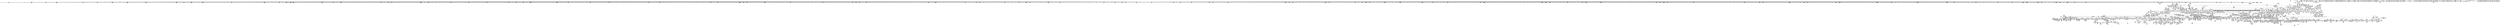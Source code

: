 digraph {
	CE0x4b20410 [shape=record,shape=Mrecord,label="{CE0x4b20410|i8_1|*Constant*|*SummSource*}"]
	CE0x4ae21e0 [shape=record,shape=Mrecord,label="{CE0x4ae21e0|0:_i32,_4:_i32,_8:_i16,_12:_i32,_16:_i32,_20:_i32,_24:_i32,_56:_i8*,_:_SCMRE_800,804_|*MultipleSource*|security/selinux/hooks.c,3162|security/selinux/hooks.c,3160}"]
	CE0x4c465d0 [shape=record,shape=Mrecord,label="{CE0x4c465d0|inode_has_perm:tmp7|security/selinux/hooks.c,1611|*SummSink*}"]
	CE0x4bb1700 [shape=record,shape=Mrecord,label="{CE0x4bb1700|_call_void___invalid_creds(%struct.cred*_%cred,_i8*_%file,_i32_%line)_#10,_!dbg_!27721|include/linux/cred.h,174|*SummSink*}"]
	CE0x4af5da0 [shape=record,shape=Mrecord,label="{CE0x4af5da0|selinux_revalidate_file_permission:file|Function::selinux_revalidate_file_permission&Arg::file::|*SummSource*}"]
	CE0x4c40120 [shape=record,shape=Mrecord,label="{CE0x4c40120|inode_has_perm:tmp20|security/selinux/hooks.c,1618|*SummSource*}"]
	CE0x4b43110 [shape=record,shape=Mrecord,label="{CE0x4b43110|COLLAPSED:_GCMRE___llvm_gcov_ctr131_internal_global_2_x_i64_zeroinitializer:_elem_0:default:}"]
	CE0x4b3ec10 [shape=record,shape=Mrecord,label="{CE0x4b3ec10|i32_2|*Constant*}"]
	CE0x4a7fae0 [shape=record,shape=Mrecord,label="{CE0x4a7fae0|file_inode:entry}"]
	CE0x4b98490 [shape=record,shape=Mrecord,label="{CE0x4b98490|file_mask_to_av:tmp29|security/selinux/hooks.c,1883}"]
	CE0x4c48800 [shape=record,shape=Mrecord,label="{CE0x4c48800|__validate_creds:tmp2|include/linux/cred.h,173|*SummSource*}"]
	CE0x4c46910 [shape=record,shape=Mrecord,label="{CE0x4c46910|GLOBAL:__llvm_gcov_ctr154|Global_var:__llvm_gcov_ctr154}"]
	CE0x4b6df90 [shape=record,shape=Mrecord,label="{CE0x4b6df90|file_has_perm:tmp|*SummSource*}"]
	CE0x4c09750 [shape=record,shape=Mrecord,label="{CE0x4c09750|file_has_perm:tmp10|security/selinux/hooks.c,1683|*SummSource*}"]
	CE0x4b62350 [shape=record,shape=Mrecord,label="{CE0x4b62350|file_mask_to_av:tmp31}"]
	CE0x4ba4300 [shape=record,shape=Mrecord,label="{CE0x4ba4300|avc_has_perm:tsid|Function::avc_has_perm&Arg::tsid::|*SummSink*}"]
	CE0x4ab6170 [shape=record,shape=Mrecord,label="{CE0x4ab6170|0:_i32,_4:_i32,_8:_i16,_12:_i32,_16:_i32,_20:_i32,_24:_i32,_56:_i8*,_:_SCMRE_303,304_}"]
	"CONST[source:2(external),value:0(static)][purpose:{operation}][SrcIdx:7]"
	CE0x4bdf4d0 [shape=record,shape=Mrecord,label="{CE0x4bdf4d0|file_mask_to_av:tmp55|security/selinux/hooks.c,1894}"]
	CE0x4a7d190 [shape=record,shape=Mrecord,label="{CE0x4a7d190|8:_i8,_32:_%struct.inode*,_%struct.selinux_audit_data*,_128:_i32,_456:_i8*,_:_SCMRE_82,83_}"]
	CE0x4b58790 [shape=record,shape=Mrecord,label="{CE0x4b58790|_ret_i32_%retval.0,_!dbg_!27728|security/selinux/avc.c,775}"]
	CE0x4a911d0 [shape=record,shape=Mrecord,label="{CE0x4a911d0|file_mask_to_av:or37|security/selinux/hooks.c,1889}"]
	CE0x4b2a030 [shape=record,shape=Mrecord,label="{CE0x4b2a030|GLOBAL:current_sid.__warned|Global_var:current_sid.__warned|*SummSink*}"]
	CE0x4af4080 [shape=record,shape=Mrecord,label="{CE0x4af4080|current_sid:sid|security/selinux/hooks.c,220|*SummSource*}"]
	CE0x4b1e630 [shape=record,shape=Mrecord,label="{CE0x4b1e630|file_has_perm:av|Function::file_has_perm&Arg::av::|*SummSink*}"]
	CE0x4b25f80 [shape=record,shape=Mrecord,label="{CE0x4b25f80|file_mask_to_av:tobool5|security/selinux/hooks.c,1877}"]
	CE0x4c08fb0 [shape=record,shape=Mrecord,label="{CE0x4c08fb0|file_has_perm:tmp9|security/selinux/hooks.c,1683}"]
	CE0x4b98bb0 [shape=record,shape=Mrecord,label="{CE0x4b98bb0|i64*_getelementptr_inbounds_(_12_x_i64_,_12_x_i64_*___llvm_gcov_ctr170,_i64_0,_i64_0)|*Constant*|*SummSink*}"]
	CE0x4a8a450 [shape=record,shape=Mrecord,label="{CE0x4a8a450|GLOBAL:__llvm_gcov_ctr125|Global_var:__llvm_gcov_ctr125}"]
	CE0x4aa8760 [shape=record,shape=Mrecord,label="{CE0x4aa8760|0:_i32,_4:_i32,_8:_i16,_12:_i32,_16:_i32,_20:_i32,_24:_i32,_56:_i8*,_:_SCMRE_181,182_}"]
	CE0x4a6f860 [shape=record,shape=Mrecord,label="{CE0x4a6f860|8:_i8,_32:_%struct.inode*,_%struct.selinux_audit_data*,_128:_i32,_456:_i8*,_:_SCMRE_85,86_}"]
	CE0x4b6e600 [shape=record,shape=Mrecord,label="{CE0x4b6e600|file_mask_to_av:if.end}"]
	CE0x4ab3230 [shape=record,shape=Mrecord,label="{CE0x4ab3230|0:_i32,_4:_i32,_8:_i16,_12:_i32,_16:_i32,_20:_i32,_24:_i32,_56:_i8*,_:_SCMRE_275,276_}"]
	CE0x4bad080 [shape=record,shape=Mrecord,label="{CE0x4bad080|file_has_perm:bb|*SummSource*}"]
	CE0x4b30fd0 [shape=record,shape=Mrecord,label="{CE0x4b30fd0|get_current:entry}"]
	CE0x4b3d8d0 [shape=record,shape=Mrecord,label="{CE0x4b3d8d0|i64_512|*Constant*|*SummSink*}"]
	CE0x4b971c0 [shape=record,shape=Mrecord,label="{CE0x4b971c0|file_mask_to_av:conv20|security/selinux/hooks.c,1883}"]
	CE0x4b2ce50 [shape=record,shape=Mrecord,label="{CE0x4b2ce50|i64*_getelementptr_inbounds_(_16_x_i64_,_16_x_i64_*___llvm_gcov_ctr247,_i64_0,_i64_9)|*Constant*}"]
	CE0x55976c0 [shape=record,shape=Mrecord,label="{CE0x55976c0|selinux_file_permission:file|Function::selinux_file_permission&Arg::file::|*SummSource*}"]
	CE0x4b95520 [shape=record,shape=Mrecord,label="{CE0x4b95520|i64_18|*Constant*|*SummSink*}"]
	CE0x4c3e210 [shape=record,shape=Mrecord,label="{CE0x4c3e210|__validate_creds:lnot.ext|include/linux/cred.h,173}"]
	CE0x4aeb290 [shape=record,shape=Mrecord,label="{CE0x4aeb290|0:_i32,_4:_i32,_8:_i16,_12:_i32,_16:_i32,_20:_i32,_24:_i32,_56:_i8*,_:_SCMRE_952,960_|*MultipleSource*|security/selinux/hooks.c,3162|security/selinux/hooks.c,3160}"]
	CE0x4a5ca40 [shape=record,shape=Mrecord,label="{CE0x4a5ca40|8:_i8,_32:_%struct.inode*,_%struct.selinux_audit_data*,_128:_i32,_456:_i8*,_:_SCMRE_125,126_}"]
	CE0x67f8980 [shape=record,shape=Mrecord,label="{CE0x67f8980|selinux_file_permission:if.then8|*SummSink*}"]
	CE0x4b2a660 [shape=record,shape=Mrecord,label="{CE0x4b2a660|current_sid:land.lhs.true2}"]
	CE0x4a92e90 [shape=record,shape=Mrecord,label="{CE0x4a92e90|file_inode:tmp2|*SummSource*}"]
	CE0x4b42a30 [shape=record,shape=Mrecord,label="{CE0x4b42a30|_call_void_mcount()_#3}"]
	CE0x4bfd0d0 [shape=record,shape=Mrecord,label="{CE0x4bfd0d0|file_mask_to_av:tmp53|*SummSource*}"]
	CE0x4c3d7a0 [shape=record,shape=Mrecord,label="{CE0x4c3d7a0|inode_has_perm:tmp15|*LoadInst*|security/selinux/hooks.c,1615|*SummSink*}"]
	CE0x4a73e80 [shape=record,shape=Mrecord,label="{CE0x4a73e80|8:_i8,_32:_%struct.inode*,_%struct.selinux_audit_data*,_128:_i32,_456:_i8*,_:_SCMRE_192,193_}"]
	CE0x4b2e0e0 [shape=record,shape=Mrecord,label="{CE0x4b2e0e0|GLOBAL:__llvm_gcov_ctr247|Global_var:__llvm_gcov_ctr247}"]
	CE0x4b29f00 [shape=record,shape=Mrecord,label="{CE0x4b29f00|GLOBAL:current_sid.__warned|Global_var:current_sid.__warned|*SummSource*}"]
	CE0x4c300e0 [shape=record,shape=Mrecord,label="{CE0x4c300e0|i64*_getelementptr_inbounds_(_8_x_i64_,_8_x_i64_*___llvm_gcov_ctr154,_i64_0,_i64_1)|*Constant*|*SummSource*}"]
	CE0x4c33dc0 [shape=record,shape=Mrecord,label="{CE0x4c33dc0|_ret_void,_!dbg_!27722|include/linux/cred.h,175}"]
	CE0x4b23630 [shape=record,shape=Mrecord,label="{CE0x4b23630|current_sid:tmp11|security/selinux/hooks.c,218}"]
	CE0x4afb650 [shape=record,shape=Mrecord,label="{CE0x4afb650|i64_2|*Constant*|*SummSink*}"]
	CE0x4c0b210 [shape=record,shape=Mrecord,label="{CE0x4c0b210|avc_has_perm:entry|*SummSource*}"]
	CE0x4a6b3f0 [shape=record,shape=Mrecord,label="{CE0x4a6b3f0|i64_1|*Constant*}"]
	CE0x4a891b0 [shape=record,shape=Mrecord,label="{CE0x4a891b0|current_sid:bb|*SummSource*}"]
	CE0x4ae4f70 [shape=record,shape=Mrecord,label="{CE0x4ae4f70|0:_i32,_4:_i32,_8:_i16,_12:_i32,_16:_i32,_20:_i32,_24:_i32,_56:_i8*,_:_SCMRE_879,880_}"]
	"CONST[source:2(external),value:0(static)][purpose:{operation}][SrcIdx:9]"
	CE0x4b0e850 [shape=record,shape=Mrecord,label="{CE0x4b0e850|selinux_file_permission:pseqno|security/selinux/hooks.c,3170|*SummSource*}"]
	CE0x4a5dce0 [shape=record,shape=Mrecord,label="{CE0x4a5dce0|8:_i8,_32:_%struct.inode*,_%struct.selinux_audit_data*,_128:_i32,_456:_i8*,_:_SCMRE_147,148_}"]
	CE0x4b10f80 [shape=record,shape=Mrecord,label="{CE0x4b10f80|current_sid:tmp23|security/selinux/hooks.c,218}"]
	CE0x4a7a070 [shape=record,shape=Mrecord,label="{CE0x4a7a070|8:_i8,_32:_%struct.inode*,_%struct.selinux_audit_data*,_128:_i32,_456:_i8*,_:_SCMRE_90,91_}"]
	CE0x4c49930 [shape=record,shape=Mrecord,label="{CE0x4c49930|__validate_creds:tmp5|include/linux/cred.h,173|*SummSource*}"]
	CE0x4a86430 [shape=record,shape=Mrecord,label="{CE0x4a86430|current_sid:tmp9|security/selinux/hooks.c,218|*SummSource*}"]
	CE0x4b4f530 [shape=record,shape=Mrecord,label="{CE0x4b4f530|i64_1|*Constant*}"]
	CE0x4b6d870 [shape=record,shape=Mrecord,label="{CE0x4b6d870|_call_void_mcount()_#3}"]
	CE0x4c3e120 [shape=record,shape=Mrecord,label="{CE0x4c3e120|__validate_creds:lnot1|include/linux/cred.h,173|*SummSink*}"]
	CE0x4b6a780 [shape=record,shape=Mrecord,label="{CE0x4b6a780|file_mask_to_av:conv43|security/selinux/hooks.c,1891|*SummSource*}"]
	CE0x4aae380 [shape=record,shape=Mrecord,label="{CE0x4aae380|0:_i32,_4:_i32,_8:_i16,_12:_i32,_16:_i32,_20:_i32,_24:_i32,_56:_i8*,_:_SCMRE_204,205_}"]
	CE0x4b22a40 [shape=record,shape=Mrecord,label="{CE0x4b22a40|selinux_revalidate_file_permission:tmp6|security/selinux/hooks.c,3147|*SummSource*}"]
	CE0x4bae100 [shape=record,shape=Mrecord,label="{CE0x4bae100|file_mask_to_av:tmp11|security/selinux/hooks.c,1876|*SummSink*}"]
	CE0x4a69cd0 [shape=record,shape=Mrecord,label="{CE0x4a69cd0|8:_i8,_32:_%struct.inode*,_%struct.selinux_audit_data*,_128:_i32,_456:_i8*,_:_SCMRE_8,9_}"]
	CE0x4ba7920 [shape=record,shape=Mrecord,label="{CE0x4ba7920|GLOBAL:file_mask_to_av|*Constant*}"]
	CE0x4b74620 [shape=record,shape=Mrecord,label="{CE0x4b74620|selinux_revalidate_file_permission:tmp30|security/selinux/hooks.c,3152}"]
	CE0x4ad5e50 [shape=record,shape=Mrecord,label="{CE0x4ad5e50|0:_i32,_4:_i32,_8:_i16,_12:_i32,_16:_i32,_20:_i32,_24:_i32,_56:_i8*,_:_SCMRE_540,544_|*MultipleSource*|security/selinux/hooks.c,3162|security/selinux/hooks.c,3160}"]
	CE0x4b75670 [shape=record,shape=Mrecord,label="{CE0x4b75670|selinux_revalidate_file_permission:or|security/selinux/hooks.c,3152|*SummSource*}"]
	CE0x4a7f6f0 [shape=record,shape=Mrecord,label="{CE0x4a7f6f0|COLLAPSED:_GCMRE___llvm_gcov_ctr246_internal_global_13_x_i64_zeroinitializer:_elem_0:default:}"]
	CE0x4a91ba0 [shape=record,shape=Mrecord,label="{CE0x4a91ba0|file_mask_to_av:conv38|security/selinux/hooks.c,1889}"]
	CE0x4a85680 [shape=record,shape=Mrecord,label="{CE0x4a85680|i64*_getelementptr_inbounds_(_2_x_i64_,_2_x_i64_*___llvm_gcov_ctr25231,_i64_0,_i64_1)|*Constant*}"]
	CE0x4c2eda0 [shape=record,shape=Mrecord,label="{CE0x4c2eda0|inode_has_perm:tmp3}"]
	CE0x4c4a060 [shape=record,shape=Mrecord,label="{CE0x4c4a060|i64*_getelementptr_inbounds_(_5_x_i64_,_5_x_i64_*___llvm_gcov_ctr155,_i64_0,_i64_3)|*Constant*|*SummSink*}"]
	CE0x4aa2ea0 [shape=record,shape=Mrecord,label="{CE0x4aa2ea0|0:_i32,_4:_i32,_8:_i16,_12:_i32,_16:_i32,_20:_i32,_24:_i32,_56:_i8*,_:_SCMRE_96,104_|*MultipleSource*|security/selinux/hooks.c,3162|security/selinux/hooks.c,3160}"]
	CE0x4b77090 [shape=record,shape=Mrecord,label="{CE0x4b77090|selinux_revalidate_file_permission:i_mode|security/selinux/hooks.c,3155}"]
	CE0x4af9a30 [shape=record,shape=Mrecord,label="{CE0x4af9a30|file_mask_to_av:and26|security/selinux/hooks.c,1886|*SummSource*}"]
	CE0x4b6c9b0 [shape=record,shape=Mrecord,label="{CE0x4b6c9b0|cred_sid:tmp6|security/selinux/hooks.c,197|*SummSink*}"]
	CE0x4ba5610 [shape=record,shape=Mrecord,label="{CE0x4ba5610|128:_i8*,_:_CRE_96,104_|*MultipleSource*|security/selinux/hooks.c,3147|Function::cred_sid&Arg::cred::|Function::file_has_perm&Arg::cred::|security/selinux/hooks.c,196|Function::inode_has_perm&Arg::cred::}"]
	CE0x4b71400 [shape=record,shape=Mrecord,label="{CE0x4b71400|selinux_revalidate_file_permission:and9|security/selinux/hooks.c,3151|*SummSink*}"]
	CE0x4a6a030 [shape=record,shape=Mrecord,label="{CE0x4a6a030|8:_i8,_32:_%struct.inode*,_%struct.selinux_audit_data*,_128:_i32,_456:_i8*,_:_SCMRE_10,11_}"]
	CE0x4c3c2f0 [shape=record,shape=Mrecord,label="{CE0x4c3c2f0|i1_true|*Constant*}"]
	CE0x4a6bbd0 [shape=record,shape=Mrecord,label="{CE0x4a6bbd0|8:_i8,_32:_%struct.inode*,_%struct.selinux_audit_data*,_128:_i32,_456:_i8*,_:_SCMRE_65,66_}"]
	CE0x4aac380 [shape=record,shape=Mrecord,label="{CE0x4aac380|0:_i32,_4:_i32,_8:_i16,_12:_i32,_16:_i32,_20:_i32,_24:_i32,_56:_i8*,_:_SCMRE_64,72_|*MultipleSource*|security/selinux/hooks.c,3162|security/selinux/hooks.c,3160}"]
	CE0x4bb13f0 [shape=record,shape=Mrecord,label="{CE0x4bb13f0|__validate_creds:tmp9|include/linux/cred.h,175}"]
	CE0x4aa79e0 [shape=record,shape=Mrecord,label="{CE0x4aa79e0|0:_i32,_4:_i32,_8:_i16,_12:_i32,_16:_i32,_20:_i32,_24:_i32,_56:_i8*,_:_SCMRE_173,174_}"]
	CE0x4add910 [shape=record,shape=Mrecord,label="{CE0x4add910|0:_i32,_4:_i32,_8:_i16,_12:_i32,_16:_i32,_20:_i32,_24:_i32,_56:_i8*,_:_SCMRE_612,613_}"]
	CE0x4ba1fc0 [shape=record,shape=Mrecord,label="{CE0x4ba1fc0|i64*_getelementptr_inbounds_(_28_x_i64_,_28_x_i64_*___llvm_gcov_ctr232,_i64_0,_i64_5)|*Constant*}"]
	CE0x4a61f00 [shape=record,shape=Mrecord,label="{CE0x4a61f00|8:_i8,_32:_%struct.inode*,_%struct.selinux_audit_data*,_128:_i32,_456:_i8*,_:_SCMRE_304,312_|*MultipleSource*|security/selinux/hooks.c,3161|Function::selinux_file_permission&Arg::file::|Function::file_inode&Arg::f::}"]
	CE0x4c324b0 [shape=record,shape=Mrecord,label="{CE0x4c324b0|_ret_void,_!dbg_!27722|include/linux/cred.h,175|*SummSink*}"]
	CE0x4ab2d20 [shape=record,shape=Mrecord,label="{CE0x4ab2d20|0:_i32,_4:_i32,_8:_i16,_12:_i32,_16:_i32,_20:_i32,_24:_i32,_56:_i8*,_:_SCMRE_272,273_}"]
	CE0x4af9e90 [shape=record,shape=Mrecord,label="{CE0x4af9e90|i64*_getelementptr_inbounds_(_2_x_i64_,_2_x_i64_*___llvm_gcov_ctr162,_i64_0,_i64_0)|*Constant*}"]
	CE0x4b105f0 [shape=record,shape=Mrecord,label="{CE0x4b105f0|_ret_i32_%tmp4,_!dbg_!27711|security/selinux/avc.c,779|*SummSource*}"]
	CE0x4b94370 [shape=record,shape=Mrecord,label="{CE0x4b94370|i64*_getelementptr_inbounds_(_28_x_i64_,_28_x_i64_*___llvm_gcov_ctr232,_i64_0,_i64_8)|*Constant*}"]
	CE0x4c098d0 [shape=record,shape=Mrecord,label="{CE0x4c098d0|file_has_perm:tmp10|security/selinux/hooks.c,1683|*SummSink*}"]
	CE0x4b3a0d0 [shape=record,shape=Mrecord,label="{CE0x4b3a0d0|_call_void_mcount()_#3}"]
	CE0x4c460c0 [shape=record,shape=Mrecord,label="{CE0x4c460c0|i64_4|*Constant*}"]
	CE0x4ad8080 [shape=record,shape=Mrecord,label="{CE0x4ad8080|selinux_revalidate_file_permission:tmp5|security/selinux/hooks.c,3147|*SummSource*}"]
	CE0x4b69930 [shape=record,shape=Mrecord,label="{CE0x4b69930|file_mask_to_av:tmp51|security/selinux/hooks.c,1891|*SummSource*}"]
	CE0x4ae5480 [shape=record,shape=Mrecord,label="{CE0x4ae5480|0:_i32,_4:_i32,_8:_i16,_12:_i32,_16:_i32,_20:_i32,_24:_i32,_56:_i8*,_:_SCMRE_882,883_}"]
	CE0x4af5f50 [shape=record,shape=Mrecord,label="{CE0x4af5f50|selinux_revalidate_file_permission:file|Function::selinux_revalidate_file_permission&Arg::file::|*SummSink*}"]
	CE0x4a90190 [shape=record,shape=Mrecord,label="{CE0x4a90190|file_mask_to_av:tmp44|security/selinux/hooks.c,1889|*SummSink*}"]
	CE0x4adef00 [shape=record,shape=Mrecord,label="{CE0x4adef00|0:_i32,_4:_i32,_8:_i16,_12:_i32,_16:_i32,_20:_i32,_24:_i32,_56:_i8*,_:_SCMRE_624,628_|*MultipleSource*|security/selinux/hooks.c,3162|security/selinux/hooks.c,3160}"]
	CE0x4b2a840 [shape=record,shape=Mrecord,label="{CE0x4b2a840|current_sid:land.lhs.true2|*SummSink*}"]
	CE0x4b69530 [shape=record,shape=Mrecord,label="{CE0x4b69530|i64*_getelementptr_inbounds_(_28_x_i64_,_28_x_i64_*___llvm_gcov_ctr232,_i64_0,_i64_25)|*Constant*|*SummSink*}"]
	CE0x4af1660 [shape=record,shape=Mrecord,label="{CE0x4af1660|selinux_file_permission:cmp4|security/selinux/hooks.c,3169}"]
	"CONST[source:2(external),value:0(static)][purpose:{operation}][SrcIdx:5]"
	CE0x4a64de0 [shape=record,shape=Mrecord,label="{CE0x4a64de0|8:_i8,_32:_%struct.inode*,_%struct.selinux_audit_data*,_128:_i32,_456:_i8*,_:_SCMRE_408,416_|*MultipleSource*|security/selinux/hooks.c,3161|Function::selinux_file_permission&Arg::file::|Function::file_inode&Arg::f::}"]
	CE0x4c0bde0 [shape=record,shape=Mrecord,label="{CE0x4c0bde0|file_has_perm:tmp15|security/selinux/hooks.c,1688|*SummSource*}"]
	CE0x4aaed30 [shape=record,shape=Mrecord,label="{CE0x4aaed30|0:_i32,_4:_i32,_8:_i16,_12:_i32,_16:_i32,_20:_i32,_24:_i32,_56:_i8*,_:_SCMRE_216,224_|*MultipleSource*|security/selinux/hooks.c,3162|security/selinux/hooks.c,3160}"]
	CE0x4bad230 [shape=record,shape=Mrecord,label="{CE0x4bad230|file_has_perm:if.end6}"]
	CE0x4b3f320 [shape=record,shape=Mrecord,label="{CE0x4b3f320|file_mask_to_av:tmp33|security/selinux/hooks.c,1885|*SummSource*}"]
	CE0x4af01a0 [shape=record,shape=Mrecord,label="{CE0x4af01a0|file_inode:tmp}"]
	CE0x4b42920 [shape=record,shape=Mrecord,label="{CE0x4b42920|file_has_perm:ad|security/selinux/hooks.c, 1676|*SummSink*}"]
	CE0x4c42e30 [shape=record,shape=Mrecord,label="{CE0x4c42e30|inode_has_perm:tmp14|security/selinux/hooks.c,1614|*SummSink*}"]
	CE0x4c41870 [shape=record,shape=Mrecord,label="{CE0x4c41870|inode_has_perm:tmp11|security/selinux/hooks.c,1612}"]
	CE0x4ade180 [shape=record,shape=Mrecord,label="{CE0x4ade180|0:_i32,_4:_i32,_8:_i16,_12:_i32,_16:_i32,_20:_i32,_24:_i32,_56:_i8*,_:_SCMRE_617,618_}"]
	CE0x4a5fc20 [shape=record,shape=Mrecord,label="{CE0x4a5fc20|8:_i8,_32:_%struct.inode*,_%struct.selinux_audit_data*,_128:_i32,_456:_i8*,_:_SCMRE_167,168_}"]
	CE0x4b17fb0 [shape=record,shape=Mrecord,label="{CE0x4b17fb0|selinux_revalidate_file_permission:tmp9|security/selinux/hooks.c,3147}"]
	CE0x4a8dbf0 [shape=record,shape=Mrecord,label="{CE0x4a8dbf0|avc_policy_seqno:tmp1|*SummSource*}"]
	CE0x4a786f0 [shape=record,shape=Mrecord,label="{CE0x4a786f0|0:_i32,_4:_i32,_8:_i16,_12:_i32,_16:_i32,_20:_i32,_24:_i32,_56:_i8*,_:_SCMRE_8,12_|*MultipleSource*|security/selinux/hooks.c,3162|security/selinux/hooks.c,3160}"]
	CE0x4ba6cc0 [shape=record,shape=Mrecord,label="{CE0x4ba6cc0|file_has_perm:u|security/selinux/hooks.c,1681}"]
	CE0x4b56110 [shape=record,shape=Mrecord,label="{CE0x4b56110|selinux_revalidate_file_permission:if.then|*SummSink*}"]
	CE0x4a5ecf0 [shape=record,shape=Mrecord,label="{CE0x4a5ecf0|8:_i8,_32:_%struct.inode*,_%struct.selinux_audit_data*,_128:_i32,_456:_i8*,_:_SCMRE_158,159_}"]
	CE0x4b4f860 [shape=record,shape=Mrecord,label="{CE0x4b4f860|get_current:tmp3|*SummSource*}"]
	CE0x4baf090 [shape=record,shape=Mrecord,label="{CE0x4baf090|i64*_getelementptr_inbounds_(_5_x_i64_,_5_x_i64_*___llvm_gcov_ctr155,_i64_0,_i64_4)|*Constant*}"]
	CE0x4be27e0 [shape=record,shape=Mrecord,label="{CE0x4be27e0|i64*_getelementptr_inbounds_(_12_x_i64_,_12_x_i64_*___llvm_gcov_ctr170,_i64_0,_i64_6)|*Constant*}"]
	CE0x4b20590 [shape=record,shape=Mrecord,label="{CE0x4b20590|i8_1|*Constant*|*SummSink*}"]
	CE0x4b54ba0 [shape=record,shape=Mrecord,label="{CE0x4b54ba0|file_mask_to_av:if.end24|*SummSink*}"]
	CE0x4b702c0 [shape=record,shape=Mrecord,label="{CE0x4b702c0|selinux_revalidate_file_permission:tmp22|security/selinux/hooks.c,3151|*SummSink*}"]
	CE0x4a82ab0 [shape=record,shape=Mrecord,label="{CE0x4a82ab0|selinux_file_permission:tmp1|*SummSink*}"]
	CE0x4b43910 [shape=record,shape=Mrecord,label="{CE0x4b43910|file_has_perm:path|security/selinux/hooks.c,1681|*SummSink*}"]
	CE0x4afba40 [shape=record,shape=Mrecord,label="{CE0x4afba40|selinux_file_permission:tmp6|security/selinux/hooks.c,3165|*SummSource*}"]
	CE0x4ba8cf0 [shape=record,shape=Mrecord,label="{CE0x4ba8cf0|_ret_i32_%av.7,_!dbg_!27757|security/selinux/hooks.c,1894|*SummSink*}"]
	CE0x4be4b50 [shape=record,shape=Mrecord,label="{CE0x4be4b50|file_has_perm:tmp17|security/selinux/hooks.c,1689|*SummSink*}"]
	CE0x4be6850 [shape=record,shape=Mrecord,label="{CE0x4be6850|file_has_perm:tmp23|security/selinux/hooks.c,1694|*SummSink*}"]
	CE0x4b0fab0 [shape=record,shape=Mrecord,label="{CE0x4b0fab0|selinux_file_permission:call6|security/selinux/hooks.c,3170|*SummSink*}"]
	CE0x4aec940 [shape=record,shape=Mrecord,label="{CE0x4aec940|selinux_file_permission:tmp4|security/selinux/hooks.c,3162|*SummSource*}"]
	CE0x4a7e770 [shape=record,shape=Mrecord,label="{CE0x4a7e770|8:_i8,_32:_%struct.inode*,_%struct.selinux_audit_data*,_128:_i32,_456:_i8*,_:_SCMRE_11,12_}"]
	CE0x4b0a850 [shape=record,shape=Mrecord,label="{CE0x4b0a850|selinux_file_permission:tmp31|security/selinux/hooks.c,3174|*SummSink*}"]
	CE0x4b430a0 [shape=record,shape=Mrecord,label="{CE0x4b430a0|cred_sid:tmp}"]
	CE0x4c2f560 [shape=record,shape=Mrecord,label="{CE0x4c2f560|GLOBAL:llvm.expect.i64|*Constant*}"]
	CE0x4a5f8c0 [shape=record,shape=Mrecord,label="{CE0x4a5f8c0|8:_i8,_32:_%struct.inode*,_%struct.selinux_audit_data*,_128:_i32,_456:_i8*,_:_SCMRE_165,166_}"]
	CE0x4ad38f0 [shape=record,shape=Mrecord,label="{CE0x4ad38f0|0:_i32,_4:_i32,_8:_i16,_12:_i32,_16:_i32,_20:_i32,_24:_i32,_56:_i8*,_:_SCMRE_479,480_}"]
	CE0x4b4ec60 [shape=record,shape=Mrecord,label="{CE0x4b4ec60|i64*_getelementptr_inbounds_(_2_x_i64_,_2_x_i64_*___llvm_gcov_ctr98,_i64_0,_i64_0)|*Constant*}"]
	CE0x4b2fe80 [shape=record,shape=Mrecord,label="{CE0x4b2fe80|GLOBAL:lockdep_rcu_suspicious|*Constant*|*SummSource*}"]
	CE0x4b10970 [shape=record,shape=Mrecord,label="{CE0x4b10970|current_sid:security|security/selinux/hooks.c,218|*SummSink*}"]
	CE0x4add5b0 [shape=record,shape=Mrecord,label="{CE0x4add5b0|0:_i32,_4:_i32,_8:_i16,_12:_i32,_16:_i32,_20:_i32,_24:_i32,_56:_i8*,_:_SCMRE_610,611_}"]
	CE0x4b49b10 [shape=record,shape=Mrecord,label="{CE0x4b49b10|file_inode:bb}"]
	CE0x4b342a0 [shape=record,shape=Mrecord,label="{CE0x4b342a0|i64*_getelementptr_inbounds_(_11_x_i64_,_11_x_i64_*___llvm_gcov_ctr125,_i64_0,_i64_10)|*Constant*|*SummSource*}"]
	CE0x4a86b80 [shape=record,shape=Mrecord,label="{CE0x4a86b80|i64_2|*Constant*}"]
	CE0x4b93f80 [shape=record,shape=Mrecord,label="{CE0x4b93f80|selinux_revalidate_file_permission:tmp33|security/selinux/hooks.c,3155|*SummSink*}"]
	CE0x4be6240 [shape=record,shape=Mrecord,label="{CE0x4be6240|file_has_perm:tmp22|security/selinux/hooks.c,1694|*SummSource*}"]
	CE0x4c31c00 [shape=record,shape=Mrecord,label="{CE0x4c31c00|inode_has_perm:lnot.ext|security/selinux/hooks.c,1611|*SummSink*}"]
	CE0x4bee400 [shape=record,shape=Mrecord,label="{CE0x4bee400|4:_i32,_:_CRE_4,8_|*MultipleSource*|security/selinux/hooks.c,196|*LoadInst*|security/selinux/hooks.c,196|security/selinux/hooks.c,197}"]
	CE0x4aede10 [shape=record,shape=Mrecord,label="{CE0x4aede10|i32_2|*Constant*|*SummSource*}"]
	CE0x4c47070 [shape=record,shape=Mrecord,label="{CE0x4c47070|inode_has_perm:tmp9|security/selinux/hooks.c,1611|*SummSource*}"]
	CE0x4b10150 [shape=record,shape=Mrecord,label="{CE0x4b10150|avc_policy_seqno:entry}"]
	CE0x4b25d30 [shape=record,shape=Mrecord,label="{CE0x4b25d30|selinux_revalidate_file_permission:tmp7|security/selinux/hooks.c,3147|*SummSink*}"]
	CE0x4ba2e20 [shape=record,shape=Mrecord,label="{CE0x4ba2e20|file_mask_to_av:and1|security/selinux/hooks.c,1875|*SummSource*}"]
	CE0x4b0f980 [shape=record,shape=Mrecord,label="{CE0x4b0f980|selinux_file_permission:call6|security/selinux/hooks.c,3170|*SummSource*}"]
	CE0x4b24850 [shape=record,shape=Mrecord,label="{CE0x4b24850|current_sid:tmp7|security/selinux/hooks.c,218}"]
	CE0x4b35dc0 [shape=record,shape=Mrecord,label="{CE0x4b35dc0|i32_16384|*Constant*|*SummSource*}"]
	CE0x4a62710 [shape=record,shape=Mrecord,label="{CE0x4a62710|8:_i8,_32:_%struct.inode*,_%struct.selinux_audit_data*,_128:_i32,_456:_i8*,_:_SCMRE_320,324_|*MultipleSource*|security/selinux/hooks.c,3161|Function::selinux_file_permission&Arg::file::|Function::file_inode&Arg::f::}"]
	CE0x4ab5fc0 [shape=record,shape=Mrecord,label="{CE0x4ab5fc0|0:_i32,_4:_i32,_8:_i16,_12:_i32,_16:_i32,_20:_i32,_24:_i32,_56:_i8*,_:_SCMRE_302,303_}"]
	CE0x4ab1fa0 [shape=record,shape=Mrecord,label="{CE0x4ab1fa0|0:_i32,_4:_i32,_8:_i16,_12:_i32,_16:_i32,_20:_i32,_24:_i32,_56:_i8*,_:_SCMRE_264,265_}"]
	CE0x4aa7830 [shape=record,shape=Mrecord,label="{CE0x4aa7830|0:_i32,_4:_i32,_8:_i16,_12:_i32,_16:_i32,_20:_i32,_24:_i32,_56:_i8*,_:_SCMRE_172,173_}"]
	CE0x4b382c0 [shape=record,shape=Mrecord,label="{CE0x4b382c0|i64_16|*Constant*}"]
	CE0x4b12e50 [shape=record,shape=Mrecord,label="{CE0x4b12e50|current_sid:tmp24|security/selinux/hooks.c,220}"]
	CE0x4aab840 [shape=record,shape=Mrecord,label="{CE0x4aab840|0:_i32,_4:_i32,_8:_i16,_12:_i32,_16:_i32,_20:_i32,_24:_i32,_56:_i8*,_:_SCMRE_24,32_|*MultipleSource*|security/selinux/hooks.c,3162|security/selinux/hooks.c,3160}"]
	CE0x4ae3ce0 [shape=record,shape=Mrecord,label="{CE0x4ae3ce0|0:_i32,_4:_i32,_8:_i16,_12:_i32,_16:_i32,_20:_i32,_24:_i32,_56:_i8*,_:_SCMRE_867,868_}"]
	CE0x4ab4d30 [shape=record,shape=Mrecord,label="{CE0x4ab4d30|0:_i32,_4:_i32,_8:_i16,_12:_i32,_16:_i32,_20:_i32,_24:_i32,_56:_i8*,_:_SCMRE_291,292_}"]
	CE0x4a60690 [shape=record,shape=Mrecord,label="{CE0x4a60690|8:_i8,_32:_%struct.inode*,_%struct.selinux_audit_data*,_128:_i32,_456:_i8*,_:_SCMRE_224,232_|*MultipleSource*|security/selinux/hooks.c,3161|Function::selinux_file_permission&Arg::file::|Function::file_inode&Arg::f::}"]
	CE0x4c48d00 [shape=record,shape=Mrecord,label="{CE0x4c48d00|GLOBAL:__llvm_gcov_ctr155|Global_var:__llvm_gcov_ctr155}"]
	CE0x4be0ae0 [shape=record,shape=Mrecord,label="{CE0x4be0ae0|file_mask_to_av:tmp38|security/selinux/hooks.c,1887}"]
	CE0x4b3c780 [shape=record,shape=Mrecord,label="{CE0x4b3c780|file_mask_to_av:conv14|security/selinux/hooks.c,1881|*SummSource*}"]
	CE0x4b1a2c0 [shape=record,shape=Mrecord,label="{CE0x4b1a2c0|file_mask_to_av:tmp43|security/selinux/hooks.c,1888}"]
	CE0x4a53c00 [shape=record,shape=Mrecord,label="{CE0x4a53c00|8:_i8,_32:_%struct.inode*,_%struct.selinux_audit_data*,_128:_i32,_456:_i8*,_:_SCMRE_112,113_}"]
	CE0x4b49ee0 [shape=record,shape=Mrecord,label="{CE0x4b49ee0|file_mask_to_av:tmp27|security/selinux/hooks.c,1882|*SummSink*}"]
	CE0x4b01100 [shape=record,shape=Mrecord,label="{CE0x4b01100|GLOBAL:current_sid|*Constant*|*SummSink*}"]
	CE0x4aa9fa0 [shape=record,shape=Mrecord,label="{CE0x4aa9fa0|selinux_file_permission:tmp13|security/selinux/hooks.c,3169|*SummSink*}"]
	CE0x5d8f420 [shape=record,shape=Mrecord,label="{CE0x5d8f420|selinux_file_permission:if.end|*SummSource*}"]
	CE0x4b32e10 [shape=record,shape=Mrecord,label="{CE0x4b32e10|i64*_getelementptr_inbounds_(_11_x_i64_,_11_x_i64_*___llvm_gcov_ctr125,_i64_0,_i64_9)|*Constant*|*SummSource*}"]
	CE0x4af0730 [shape=record,shape=Mrecord,label="{CE0x4af0730|selinux_file_permission:sid3|security/selinux/hooks.c,3169}"]
	CE0x4bd4a40 [shape=record,shape=Mrecord,label="{CE0x4bd4a40|file_mask_to_av:tmp26|security/selinux/hooks.c,1882}"]
	CE0x4c3c1f0 [shape=record,shape=Mrecord,label="{CE0x4c3c1f0|__validate_creds:tmp7|include/linux/cred.h,174|*SummSource*}"]
	CE0x4b2ca40 [shape=record,shape=Mrecord,label="{CE0x4b2ca40|current_sid:tmp10|security/selinux/hooks.c,218|*SummSink*}"]
	CE0x4b70880 [shape=record,shape=Mrecord,label="{CE0x4b70880|selinux_revalidate_file_permission:tmp23|security/selinux/hooks.c,3151|*SummSink*}"]
	CE0x4b39ba0 [shape=record,shape=Mrecord,label="{CE0x4b39ba0|i64*_getelementptr_inbounds_(_2_x_i64_,_2_x_i64_*___llvm_gcov_ctr131,_i64_0,_i64_1)|*Constant*|*SummSink*}"]
	CE0x4a90520 [shape=record,shape=Mrecord,label="{CE0x4a90520|file_mask_to_av:tmp45|security/selinux/hooks.c,1889|*SummSource*}"]
	CE0x4a5e480 [shape=record,shape=Mrecord,label="{CE0x4a5e480|8:_i8,_32:_%struct.inode*,_%struct.selinux_audit_data*,_128:_i32,_456:_i8*,_:_SCMRE_153,154_}"]
	CE0x4b1e9e0 [shape=record,shape=Mrecord,label="{CE0x4b1e9e0|_ret_i32_%rc.1,_!dbg_!27749|security/selinux/hooks.c,1698|*SummSource*}"]
	CE0x4b19540 [shape=record,shape=Mrecord,label="{CE0x4b19540|file_mask_to_av:tmp40|security/selinux/hooks.c,1888|*SummSource*}"]
	CE0x4c08730 [shape=record,shape=Mrecord,label="{CE0x4c08730|file_has_perm:tmp8|security/selinux/hooks.c,1683}"]
	CE0x4a5e120 [shape=record,shape=Mrecord,label="{CE0x4a5e120|8:_i8,_32:_%struct.inode*,_%struct.selinux_audit_data*,_128:_i32,_456:_i8*,_:_SCMRE_151,152_}"]
	CE0x4b0b170 [shape=record,shape=Mrecord,label="{CE0x4b0b170|selinux_file_permission:cmp7|security/selinux/hooks.c,3170|*SummSource*}"]
	CE0x4c40900 [shape=record,shape=Mrecord,label="{CE0x4c40900|__validate_creds:bb}"]
	CE0x4ade9f0 [shape=record,shape=Mrecord,label="{CE0x4ade9f0|0:_i32,_4:_i32,_8:_i16,_12:_i32,_16:_i32,_20:_i32,_24:_i32,_56:_i8*,_:_SCMRE_622,623_}"]
	CE0x4ba51c0 [shape=record,shape=Mrecord,label="{CE0x4ba51c0|file_mask_to_av:tmp4|security/selinux/hooks.c,1874}"]
	CE0x4c393a0 [shape=record,shape=Mrecord,label="{CE0x4c393a0|__validate_creds:tmp6|include/linux/cred.h,174}"]
	CE0x4af7690 [shape=record,shape=Mrecord,label="{CE0x4af7690|selinux_file_permission:tmp33|security/selinux/hooks.c,3175}"]
	CE0x4bba1a0 [shape=record,shape=Mrecord,label="{CE0x4bba1a0|inode_has_perm:call4|security/selinux/hooks.c,1617|*SummSink*}"]
	CE0x4ab24b0 [shape=record,shape=Mrecord,label="{CE0x4ab24b0|0:_i32,_4:_i32,_8:_i16,_12:_i32,_16:_i32,_20:_i32,_24:_i32,_56:_i8*,_:_SCMRE_267,268_}"]
	CE0x4be7f50 [shape=record,shape=Mrecord,label="{CE0x4be7f50|GLOBAL:inode_has_perm|*Constant*|*SummSource*}"]
	CE0x4b017b0 [shape=record,shape=Mrecord,label="{CE0x4b017b0|_ret_i32_%tmp24,_!dbg_!27742|security/selinux/hooks.c,220|*SummSource*}"]
	CE0x4afc830 [shape=record,shape=Mrecord,label="{CE0x4afc830|selinux_file_permission:tmp8|security/selinux/hooks.c,3165}"]
	CE0x4bd2870 [shape=record,shape=Mrecord,label="{CE0x4bd2870|file_mask_to_av:if.then42|*SummSource*}"]
	CE0x4aa85b0 [shape=record,shape=Mrecord,label="{CE0x4aa85b0|0:_i32,_4:_i32,_8:_i16,_12:_i32,_16:_i32,_20:_i32,_24:_i32,_56:_i8*,_:_SCMRE_180,181_}"]
	CE0x4afc9d0 [shape=record,shape=Mrecord,label="{CE0x4afc9d0|selinux_file_permission:tmp8|security/selinux/hooks.c,3165|*SummSource*}"]
	CE0x4b70440 [shape=record,shape=Mrecord,label="{CE0x4b70440|selinux_revalidate_file_permission:tmp23|security/selinux/hooks.c,3151}"]
	CE0x4b97820 [shape=record,shape=Mrecord,label="{CE0x4b97820|file_has_perm:if.end10}"]
	CE0x4b36080 [shape=record,shape=Mrecord,label="{CE0x4b36080|i64_2|*Constant*}"]
	CE0x4c414d0 [shape=record,shape=Mrecord,label="{CE0x4c414d0|__validate_creds:if.then}"]
	CE0x4bec080 [shape=record,shape=Mrecord,label="{CE0x4bec080|file_has_perm:rc.1|*SummSink*}"]
	"CONST[source:0(mediator),value:0(static)][purpose:{operation}][SnkIdx:7]"
	CE0x4a83d10 [shape=record,shape=Mrecord,label="{CE0x4a83d10|_ret_%struct.inode*_%tmp4,_!dbg_!27713|include/linux/fs.h,1916}"]
	CE0x4be8750 [shape=record,shape=Mrecord,label="{CE0x4be8750|inode_has_perm:cred|Function::inode_has_perm&Arg::cred::|*SummSource*}"]
	CE0x4ad1490 [shape=record,shape=Mrecord,label="{CE0x4ad1490|0:_i32,_4:_i32,_8:_i16,_12:_i32,_16:_i32,_20:_i32,_24:_i32,_56:_i8*,_:_SCMRE_392,400_|*MultipleSource*|security/selinux/hooks.c,3162|security/selinux/hooks.c,3160}"]
	CE0x4b1fcf0 [shape=record,shape=Mrecord,label="{CE0x4b1fcf0|file_mask_to_av:av.3|*SummSink*}"]
	CE0x4c3dff0 [shape=record,shape=Mrecord,label="{CE0x4c3dff0|__validate_creds:lnot1|include/linux/cred.h,173|*SummSource*}"]
	CE0x4adcb90 [shape=record,shape=Mrecord,label="{CE0x4adcb90|0:_i32,_4:_i32,_8:_i16,_12:_i32,_16:_i32,_20:_i32,_24:_i32,_56:_i8*,_:_SCMRE_604,605_}"]
	CE0x4c34110 [shape=record,shape=Mrecord,label="{CE0x4c34110|__validate_creds:tmp}"]
	CE0x4a6f330 [shape=record,shape=Mrecord,label="{CE0x4a6f330|selinux_file_permission:tmp9|security/selinux/hooks.c,3165|*SummSink*}"]
	CE0x4b2d950 [shape=record,shape=Mrecord,label="{CE0x4b2d950|_call_void_lockdep_rcu_suspicious(i8*_getelementptr_inbounds_(_25_x_i8_,_25_x_i8_*_.str3,_i32_0,_i32_0),_i32_218,_i8*_getelementptr_inbounds_(_45_x_i8_,_45_x_i8_*_.str12,_i32_0,_i32_0))_#10,_!dbg_!27727|security/selinux/hooks.c,218|*SummSink*}"]
	CE0x4b42b70 [shape=record,shape=Mrecord,label="{CE0x4b42b70|i64_9|*Constant*}"]
	CE0x4acca80 [shape=record,shape=Mrecord,label="{CE0x4acca80|avc_policy_seqno:tmp}"]
	CE0x4b41bf0 [shape=record,shape=Mrecord,label="{CE0x4b41bf0|file_mask_to_av:av.1|*SummSource*}"]
	CE0x4c38590 [shape=record,shape=Mrecord,label="{CE0x4c38590|i32_512|*Constant*}"]
	CE0x4a79980 [shape=record,shape=Mrecord,label="{CE0x4a79980|8:_i8,_32:_%struct.inode*,_%struct.selinux_audit_data*,_128:_i32,_456:_i8*,_:_SCMRE_49,50_}"]
	CE0x4c46df0 [shape=record,shape=Mrecord,label="{CE0x4c46df0|inode_has_perm:tmp8|security/selinux/hooks.c,1611|*SummSink*}"]
	CE0x4a6b2f0 [shape=record,shape=Mrecord,label="{CE0x4a6b2f0|selinux_file_permission:bb|*SummSource*}"]
	CE0x4ab0e60 [shape=record,shape=Mrecord,label="{CE0x4ab0e60|0:_i32,_4:_i32,_8:_i16,_12:_i32,_16:_i32,_20:_i32,_24:_i32,_56:_i8*,_:_SCMRE_254,255_}"]
	CE0x4c4a480 [shape=record,shape=Mrecord,label="{CE0x4c4a480|GLOBAL:__invalid_creds|*Constant*}"]
	CE0x4c02f10 [shape=record,shape=Mrecord,label="{CE0x4c02f10|file_has_perm:call1|security/selinux/hooks.c,1677}"]
	CE0x4b45e30 [shape=record,shape=Mrecord,label="{CE0x4b45e30|i32_6|*Constant*}"]
	CE0x4175fe0 [shape=record,shape=Mrecord,label="{CE0x4175fe0|selinux_file_permission:if.then8|*SummSource*}"]
	CE0x4bba810 [shape=record,shape=Mrecord,label="{CE0x4bba810|avc_has_perm:tsid|Function::avc_has_perm&Arg::tsid::}"]
	CE0x4bfcd70 [shape=record,shape=Mrecord,label="{CE0x4bfcd70|i64*_getelementptr_inbounds_(_28_x_i64_,_28_x_i64_*___llvm_gcov_ctr232,_i64_0,_i64_26)|*Constant*|*SummSource*}"]
	CE0x4ad4b10 [shape=record,shape=Mrecord,label="{CE0x4ad4b10|0:_i32,_4:_i32,_8:_i16,_12:_i32,_16:_i32,_20:_i32,_24:_i32,_56:_i8*,_:_SCMRE_500,504_|*MultipleSource*|security/selinux/hooks.c,3162|security/selinux/hooks.c,3160}"]
	CE0x4bbaf00 [shape=record,shape=Mrecord,label="{CE0x4bbaf00|avc_has_perm:requested|Function::avc_has_perm&Arg::requested::}"]
	CE0x4bfd270 [shape=record,shape=Mrecord,label="{CE0x4bfd270|file_mask_to_av:tmp53|*SummSink*}"]
	CE0x4b97940 [shape=record,shape=Mrecord,label="{CE0x4b97940|file_has_perm:if.end10|*SummSource*}"]
	CE0x4bb8a60 [shape=record,shape=Mrecord,label="{CE0x4bb8a60|inode_has_perm:sid3|security/selinux/hooks.c,1617}"]
	CE0x4c03840 [shape=record,shape=Mrecord,label="{CE0x4c03840|cred_sid:entry|*SummSource*}"]
	CE0x4b30830 [shape=record,shape=Mrecord,label="{CE0x4b30830|i8*_getelementptr_inbounds_(_45_x_i8_,_45_x_i8_*_.str12,_i32_0,_i32_0)|*Constant*}"]
	CE0x4afd270 [shape=record,shape=Mrecord,label="{CE0x4afd270|selinux_file_permission:isid|security/selinux/hooks.c,3169|*SummSink*}"]
	CE0x4a78c20 [shape=record,shape=Mrecord,label="{CE0x4a78c20|8:_i8,_32:_%struct.inode*,_%struct.selinux_audit_data*,_128:_i32,_456:_i8*,_:_SCMRE_68,69_}"]
	CE0x4b377d0 [shape=record,shape=Mrecord,label="{CE0x4b377d0|i64*_getelementptr_inbounds_(_28_x_i64_,_28_x_i64_*___llvm_gcov_ctr232,_i64_0,_i64_11)|*Constant*|*SummSource*}"]
	CE0x4b0ac30 [shape=record,shape=Mrecord,label="{CE0x4b0ac30|selinux_file_permission:call10|security/selinux/hooks.c,3174|*SummSource*}"]
	CE0x4b3b820 [shape=record,shape=Mrecord,label="{CE0x4b3b820|file_mask_to_av:tmp24|security/selinux/hooks.c,1882|*SummSource*}"]
	CE0x4b0d2b0 [shape=record,shape=Mrecord,label="{CE0x4b0d2b0|selinux_file_permission:tmp19|security/selinux/hooks.c,3169|*SummSource*}"]
	CE0x4a75620 [shape=record,shape=Mrecord,label="{CE0x4a75620|8:_i8,_32:_%struct.inode*,_%struct.selinux_audit_data*,_128:_i32,_456:_i8*,_:_SCMRE_206,207_}"]
	CE0x4b54c60 [shape=record,shape=Mrecord,label="{CE0x4b54c60|file_mask_to_av:if.then28}"]
	CE0x4b37b30 [shape=record,shape=Mrecord,label="{CE0x4b37b30|i64*_getelementptr_inbounds_(_2_x_i64_,_2_x_i64_*___llvm_gcov_ctr131,_i64_0,_i64_1)|*Constant*}"]
	CE0x4b684d0 [shape=record,shape=Mrecord,label="{CE0x4b684d0|file_mask_to_av:tmp48|security/selinux/hooks.c,1890|*SummSink*}"]
	CE0x4b0d640 [shape=record,shape=Mrecord,label="{CE0x4b0d640|selinux_file_permission:tmp20|security/selinux/hooks.c,3169|*SummSource*}"]
	CE0x4ae4dc0 [shape=record,shape=Mrecord,label="{CE0x4ae4dc0|0:_i32,_4:_i32,_8:_i16,_12:_i32,_16:_i32,_20:_i32,_24:_i32,_56:_i8*,_:_SCMRE_878,879_}"]
	CE0x4c0bba0 [shape=record,shape=Mrecord,label="{CE0x4c0bba0|file_has_perm:tmp15|security/selinux/hooks.c,1688}"]
	CE0x4b74fa0 [shape=record,shape=Mrecord,label="{CE0x4b74fa0|i32_8|*Constant*}"]
	CE0x4b30960 [shape=record,shape=Mrecord,label="{CE0x4b30960|i8*_getelementptr_inbounds_(_45_x_i8_,_45_x_i8_*_.str12,_i32_0,_i32_0)|*Constant*|*SummSink*}"]
	CE0x4a60620 [shape=record,shape=Mrecord,label="{CE0x4a60620|8:_i8,_32:_%struct.inode*,_%struct.selinux_audit_data*,_128:_i32,_456:_i8*,_:_SCMRE_216,224_|*MultipleSource*|security/selinux/hooks.c,3161|Function::selinux_file_permission&Arg::file::|Function::file_inode&Arg::f::}"]
	CE0x4a88380 [shape=record,shape=Mrecord,label="{CE0x4a88380|current_sid:tmp6|security/selinux/hooks.c,218}"]
	CE0x4b3e820 [shape=record,shape=Mrecord,label="{CE0x4b3e820|file_mask_to_av:conv16|security/selinux/hooks.c,1881|*SummSink*}"]
	CE0x4b351a0 [shape=record,shape=Mrecord,label="{CE0x4b351a0|file_has_perm:f_security|security/selinux/hooks.c,1674|*SummSink*}"]
	CE0x4b166a0 [shape=record,shape=Mrecord,label="{CE0x4b166a0|GLOBAL:current_task|Global_var:current_task}"]
	CE0x4b98a00 [shape=record,shape=Mrecord,label="{CE0x4b98a00|i64*_getelementptr_inbounds_(_12_x_i64_,_12_x_i64_*___llvm_gcov_ctr170,_i64_0,_i64_0)|*Constant*|*SummSource*}"]
	CE0x4ae5b40 [shape=record,shape=Mrecord,label="{CE0x4ae5b40|0:_i32,_4:_i32,_8:_i16,_12:_i32,_16:_i32,_20:_i32,_24:_i32,_56:_i8*,_:_SCMRE_886,887_}"]
	CE0x4c3fc10 [shape=record,shape=Mrecord,label="{CE0x4c3fc10|__validate_creds:lnot1|include/linux/cred.h,173}"]
	CE0x4c434b0 [shape=record,shape=Mrecord,label="{CE0x4c434b0|GLOBAL:cred_sid|*Constant*}"]
	CE0x4b2aa70 [shape=record,shape=Mrecord,label="{CE0x4b2aa70|selinux_revalidate_file_permission:tobool1|security/selinux/hooks.c,3147}"]
	CE0x4b72d90 [shape=record,shape=Mrecord,label="{CE0x4b72d90|selinux_revalidate_file_permission:tmp26|security/selinux/hooks.c,3151|*SummSink*}"]
	CE0x4b2b7b0 [shape=record,shape=Mrecord,label="{CE0x4b2b7b0|current_sid:if.end}"]
	CE0x4a81dd0 [shape=record,shape=Mrecord,label="{CE0x4a81dd0|8:_i8,_32:_%struct.inode*,_%struct.selinux_audit_data*,_128:_i32,_456:_i8*,_:_SCMRE_58,59_}"]
	CE0x4ab3e00 [shape=record,shape=Mrecord,label="{CE0x4ab3e00|0:_i32,_4:_i32,_8:_i16,_12:_i32,_16:_i32,_20:_i32,_24:_i32,_56:_i8*,_:_SCMRE_282,283_}"]
	CE0x4bb9e70 [shape=record,shape=Mrecord,label="{CE0x4bb9e70|inode_has_perm:call4|security/selinux/hooks.c,1617}"]
	CE0x4baaa80 [shape=record,shape=Mrecord,label="{CE0x4baaa80|128:_i8*,_:_CRE_36,40_|*MultipleSource*|security/selinux/hooks.c,3147|Function::cred_sid&Arg::cred::|Function::file_has_perm&Arg::cred::|security/selinux/hooks.c,196|Function::inode_has_perm&Arg::cred::}"]
	CE0x4bd06e0 [shape=record,shape=Mrecord,label="{CE0x4bd06e0|file_inode:tmp2}"]
	CE0x4a64b30 [shape=record,shape=Mrecord,label="{CE0x4a64b30|8:_i8,_32:_%struct.inode*,_%struct.selinux_audit_data*,_128:_i32,_456:_i8*,_:_SCMRE_404,408_|*MultipleSource*|security/selinux/hooks.c,3161|Function::selinux_file_permission&Arg::file::|Function::file_inode&Arg::f::}"]
	CE0x4b9eca0 [shape=record,shape=Mrecord,label="{CE0x4b9eca0|file_mask_to_av:cmp|security/selinux/hooks.c,1874|*SummSink*}"]
	CE0x4aed960 [shape=record,shape=Mrecord,label="{CE0x4aed960|selinux_file_permission:tmp16|security/selinux/hooks.c,3169|*SummSink*}"]
	CE0x4a8bac0 [shape=record,shape=Mrecord,label="{CE0x4a8bac0|avc_policy_seqno:tmp3|*SummSink*}"]
	CE0x4aac100 [shape=record,shape=Mrecord,label="{CE0x4aac100|0:_i32,_4:_i32,_8:_i16,_12:_i32,_16:_i32,_20:_i32,_24:_i32,_56:_i8*,_:_SCMRE_56,64_|*MultipleSource*|security/selinux/hooks.c,3162|security/selinux/hooks.c,3160}"]
	CE0x4c3f1a0 [shape=record,shape=Mrecord,label="{CE0x4c3f1a0|__validate_creds:tobool|include/linux/cred.h,173|*SummSink*}"]
	CE0x4b38830 [shape=record,shape=Mrecord,label="{CE0x4b38830|file_mask_to_av:tmp23|security/selinux/hooks.c,1881|*SummSource*}"]
	CE0x4a88000 [shape=record,shape=Mrecord,label="{CE0x4a88000|_call_void_mcount()_#3|*SummSink*}"]
	CE0x4bdefe0 [shape=record,shape=Mrecord,label="{CE0x4bdefe0|file_mask_to_av:tmp54|security/selinux/hooks.c,1894|*SummSource*}"]
	CE0x4a60470 [shape=record,shape=Mrecord,label="{CE0x4a60470|selinux_file_permission:tmp2|*LoadInst*|security/selinux/hooks.c,3161|*SummSource*}"]
	CE0x4b363d0 [shape=record,shape=Mrecord,label="{CE0x4b363d0|file_has_perm:tmp4|security/selinux/hooks.c,1681|*SummSource*}"]
	CE0x4c3a0a0 [shape=record,shape=Mrecord,label="{CE0x4c3a0a0|inode_has_perm:do.end|*SummSink*}"]
	CE0x4b4f5a0 [shape=record,shape=Mrecord,label="{CE0x4b4f5a0|selinux_revalidate_file_permission:bb}"]
	CE0x4b24ed0 [shape=record,shape=Mrecord,label="{CE0x4b24ed0|current_sid:tmp|*SummSink*}"]
	CE0x4c31960 [shape=record,shape=Mrecord,label="{CE0x4c31960|inode_has_perm:lnot.ext|security/selinux/hooks.c,1611}"]
	CE0x4a72bf0 [shape=record,shape=Mrecord,label="{CE0x4a72bf0|8:_i8,_32:_%struct.inode*,_%struct.selinux_audit_data*,_128:_i32,_456:_i8*,_:_SCMRE_181,182_}"]
	CE0x4af6580 [shape=record,shape=Mrecord,label="{CE0x4af6580|_ret_i32_%call14,_!dbg_!27755|security/selinux/hooks.c,3154|*SummSource*}"]
	CE0x4b1dc00 [shape=record,shape=Mrecord,label="{CE0x4b1dc00|file_mask_to_av:conv31|security/selinux/hooks.c,1887}"]
	CE0x4c00770 [shape=record,shape=Mrecord,label="{CE0x4c00770|file_has_perm:if.end}"]
	CE0x4a87f90 [shape=record,shape=Mrecord,label="{CE0x4a87f90|_call_void_mcount()_#3|*SummSource*}"]
	CE0x4b46bd0 [shape=record,shape=Mrecord,label="{CE0x4b46bd0|cred_sid:security|security/selinux/hooks.c,196|*SummSink*}"]
	CE0x4bf1170 [shape=record,shape=Mrecord,label="{CE0x4bf1170|inode_has_perm:lnot|security/selinux/hooks.c,1611|*SummSink*}"]
	CE0x4ad3620 [shape=record,shape=Mrecord,label="{CE0x4ad3620|0:_i32,_4:_i32,_8:_i16,_12:_i32,_16:_i32,_20:_i32,_24:_i32,_56:_i8*,_:_SCMRE_477,478_}"]
	CE0x4aaa3c0 [shape=record,shape=Mrecord,label="{CE0x4aaa3c0|selinux_file_permission:tmp14|security/selinux/hooks.c,3169|*SummSink*}"]
	CE0x4b3b6b0 [shape=record,shape=Mrecord,label="{CE0x4b3b6b0|file_mask_to_av:tmp25|security/selinux/hooks.c,1882}"]
	CE0x4b30690 [shape=record,shape=Mrecord,label="{CE0x4b30690|i32_218|*Constant*|*SummSink*}"]
	CE0x4b39fc0 [shape=record,shape=Mrecord,label="{CE0x4b39fc0|file_mask_to_av:tmp1|*SummSink*}"]
	CE0x4b68b20 [shape=record,shape=Mrecord,label="{CE0x4b68b20|file_mask_to_av:tmp50|security/selinux/hooks.c,1891}"]
	CE0x4b59f30 [shape=record,shape=Mrecord,label="{CE0x4b59f30|file_mask_to_av:tmp13|security/selinux/hooks.c,1877|*SummSource*}"]
	CE0x4b4f930 [shape=record,shape=Mrecord,label="{CE0x4b4f930|get_current:tmp3|*SummSink*}"]
	CE0x4a6c350 [shape=record,shape=Mrecord,label="{CE0x4a6c350|8:_i8,_32:_%struct.inode*,_%struct.selinux_audit_data*,_128:_i32,_456:_i8*,_:_SCMRE_74,75_}"]
	CE0x4c396e0 [shape=record,shape=Mrecord,label="{CE0x4c396e0|__validate_creds:entry}"]
	CE0x4b34350 [shape=record,shape=Mrecord,label="{CE0x4b34350|i64*_getelementptr_inbounds_(_11_x_i64_,_11_x_i64_*___llvm_gcov_ctr125,_i64_0,_i64_10)|*Constant*|*SummSink*}"]
	CE0x4b10e10 [shape=record,shape=Mrecord,label="{CE0x4b10e10|current_sid:tmp22|security/selinux/hooks.c,218|*SummSource*}"]
	CE0x4b3eba0 [shape=record,shape=Mrecord,label="{CE0x4b3eba0|i32_0|*Constant*}"]
	CE0x4bfc190 [shape=record,shape=Mrecord,label="{CE0x4bfc190|file_mask_to_av:conv45|security/selinux/hooks.c,1891|*SummSource*}"]
	CE0x4b46b60 [shape=record,shape=Mrecord,label="{CE0x4b46b60|128:_i8*,_:_CRE_0,4_|*MultipleSource*|security/selinux/hooks.c,3147|Function::cred_sid&Arg::cred::|Function::file_has_perm&Arg::cred::|security/selinux/hooks.c,196|Function::inode_has_perm&Arg::cred::}"]
	CE0x4bfcbe0 [shape=record,shape=Mrecord,label="{CE0x4bfcbe0|file_mask_to_av:tmp52|*SummSource*}"]
	CE0x4b20c90 [shape=record,shape=Mrecord,label="{CE0x4b20c90|i64*_getelementptr_inbounds_(_2_x_i64_,_2_x_i64_*___llvm_gcov_ctr98,_i64_0,_i64_1)|*Constant*}"]
	CE0x4af8400 [shape=record,shape=Mrecord,label="{CE0x4af8400|file_inode:bb}"]
	CE0x4ba3dd0 [shape=record,shape=Mrecord,label="{CE0x4ba3dd0|128:_i8*,_:_CRE_80,88_|*MultipleSource*|security/selinux/hooks.c,3147|Function::cred_sid&Arg::cred::|Function::file_has_perm&Arg::cred::|security/selinux/hooks.c,196|Function::inode_has_perm&Arg::cred::}"]
	CE0x4ba50b0 [shape=record,shape=Mrecord,label="{CE0x4ba50b0|file_mask_to_av:tmp3|security/selinux/hooks.c,1874|*SummSink*}"]
	CE0x4b4fda0 [shape=record,shape=Mrecord,label="{CE0x4b4fda0|i64*_getelementptr_inbounds_(_16_x_i64_,_16_x_i64_*___llvm_gcov_ctr247,_i64_0,_i64_6)|*Constant*|*SummSource*}"]
	CE0x4aa6fc0 [shape=record,shape=Mrecord,label="{CE0x4aa6fc0|0:_i32,_4:_i32,_8:_i16,_12:_i32,_16:_i32,_20:_i32,_24:_i32,_56:_i8*,_:_SCMRE_167,168_}"]
	CE0x4b4a050 [shape=record,shape=Mrecord,label="{CE0x4b4a050|get_current:tmp|*SummSource*}"]
	CE0x4a8a580 [shape=record,shape=Mrecord,label="{CE0x4a8a580|GLOBAL:__llvm_gcov_ctr125|Global_var:__llvm_gcov_ctr125|*SummSink*}"]
	CE0x4af0f10 [shape=record,shape=Mrecord,label="{CE0x4af0f10|selinux_revalidate_file_permission:tmp19|security/selinux/hooks.c,3147|*SummSource*}"]
	CE0x4be7a30 [shape=record,shape=Mrecord,label="{CE0x4be7a30|file_has_perm:call9|security/selinux/hooks.c,1695|*SummSink*}"]
	CE0x4a89680 [shape=record,shape=Mrecord,label="{CE0x4a89680|current_sid:tmp2|*SummSource*}"]
	CE0x4aa1280 [shape=record,shape=Mrecord,label="{CE0x4aa1280|8:_i8,_32:_%struct.inode*,_%struct.selinux_audit_data*,_128:_i32,_456:_i8*,_:_SCMRE_480,488_|*MultipleSource*|security/selinux/hooks.c,3161|Function::selinux_file_permission&Arg::file::|Function::file_inode&Arg::f::}"]
	CE0x4b0b330 [shape=record,shape=Mrecord,label="{CE0x4b0b330|selinux_file_permission:cmp7|security/selinux/hooks.c,3170|*SummSink*}"]
	CE0x4ba7b40 [shape=record,shape=Mrecord,label="{CE0x4ba7b40|file_mask_to_av:entry}"]
	CE0x4b4f9f0 [shape=record,shape=Mrecord,label="{CE0x4b4f9f0|_call_void_mcount()_#3|*SummSink*}"]
	CE0x4af6050 [shape=record,shape=Mrecord,label="{CE0x4af6050|selinux_revalidate_file_permission:mask|Function::selinux_revalidate_file_permission&Arg::mask::}"]
	CE0x4c40cd0 [shape=record,shape=Mrecord,label="{CE0x4c40cd0|__validate_creds:bb|*SummSink*}"]
	CE0x4b1edb0 [shape=record,shape=Mrecord,label="{CE0x4b1edb0|file_has_perm:if.then5|*SummSource*}"]
	CE0x4b62550 [shape=record,shape=Mrecord,label="{CE0x4b62550|_call_void_mcount()_#3|*SummSink*}"]
	CE0x4af5c60 [shape=record,shape=Mrecord,label="{CE0x4af5c60|selinux_revalidate_file_permission:file|Function::selinux_revalidate_file_permission&Arg::file::}"]
	CE0x4acf590 [shape=record,shape=Mrecord,label="{CE0x4acf590|0:_i32,_4:_i32,_8:_i16,_12:_i32,_16:_i32,_20:_i32,_24:_i32,_56:_i8*,_:_SCMRE_307,308_}"]
	CE0x4bcfd90 [shape=record,shape=Mrecord,label="{CE0x4bcfd90|file_has_perm:tmp2|*LoadInst*|security/selinux/hooks.c,1674|*SummSink*}"]
	CE0x4aa2060 [shape=record,shape=Mrecord,label="{CE0x4aa2060|selinux_file_permission:tmp3|security/selinux/hooks.c,3161|*SummSource*}"]
	CE0x4beb240 [shape=record,shape=Mrecord,label="{CE0x4beb240|i64*_getelementptr_inbounds_(_12_x_i64_,_12_x_i64_*___llvm_gcov_ctr170,_i64_0,_i64_10)|*Constant*|*SummSource*}"]
	CE0x4c3c5f0 [shape=record,shape=Mrecord,label="{CE0x4c3c5f0|inode_has_perm:lnot|security/selinux/hooks.c,1611|*SummSource*}"]
	CE0x4c33780 [shape=record,shape=Mrecord,label="{CE0x4c33780|__validate_creds:lnot|include/linux/cred.h,173}"]
	CE0x4b1dd80 [shape=record,shape=Mrecord,label="{CE0x4b1dd80|file_mask_to_av:conv31|security/selinux/hooks.c,1887|*SummSource*}"]
	CE0x4a90120 [shape=record,shape=Mrecord,label="{CE0x4a90120|i64*_getelementptr_inbounds_(_28_x_i64_,_28_x_i64_*___llvm_gcov_ctr232,_i64_0,_i64_22)|*Constant*|*SummSink*}"]
	CE0x4ba65b0 [shape=record,shape=Mrecord,label="{CE0x4ba65b0|inode_has_perm:bb}"]
	CE0x4b27470 [shape=record,shape=Mrecord,label="{CE0x4b27470|current_sid:tmp13|security/selinux/hooks.c,218|*SummSource*}"]
	CE0x4b0dd10 [shape=record,shape=Mrecord,label="{CE0x4b0dd10|selinux_file_permission:tmp21|security/selinux/hooks.c,3169|*SummSink*}"]
	CE0x4ae5630 [shape=record,shape=Mrecord,label="{CE0x4ae5630|0:_i32,_4:_i32,_8:_i16,_12:_i32,_16:_i32,_20:_i32,_24:_i32,_56:_i8*,_:_SCMRE_883,884_}"]
	CE0x4b35800 [shape=record,shape=Mrecord,label="{CE0x4b35800|file_mask_to_av:tmp|*SummSource*}"]
	CE0x4b67620 [shape=record,shape=Mrecord,label="{CE0x4b67620|i64_24|*Constant*|*SummSource*}"]
	CE0x4a71cc0 [shape=record,shape=Mrecord,label="{CE0x4a71cc0|8:_i8,_32:_%struct.inode*,_%struct.selinux_audit_data*,_128:_i32,_456:_i8*,_:_SCMRE_172,173_}"]
	CE0x4b33440 [shape=record,shape=Mrecord,label="{CE0x4b33440|current_sid:tmp17|security/selinux/hooks.c,218|*SummSink*}"]
	CE0x4a5fa70 [shape=record,shape=Mrecord,label="{CE0x4a5fa70|8:_i8,_32:_%struct.inode*,_%struct.selinux_audit_data*,_128:_i32,_456:_i8*,_:_SCMRE_166,167_}"]
	CE0x4a74f60 [shape=record,shape=Mrecord,label="{CE0x4a74f60|8:_i8,_32:_%struct.inode*,_%struct.selinux_audit_data*,_128:_i32,_456:_i8*,_:_SCMRE_202,203_}"]
	CE0x4a75110 [shape=record,shape=Mrecord,label="{CE0x4a75110|8:_i8,_32:_%struct.inode*,_%struct.selinux_audit_data*,_128:_i32,_456:_i8*,_:_SCMRE_203,204_}"]
	CE0x4b972a0 [shape=record,shape=Mrecord,label="{CE0x4b972a0|file_mask_to_av:conv20|security/selinux/hooks.c,1883|*SummSource*}"]
	CE0x4b683a0 [shape=record,shape=Mrecord,label="{CE0x4b683a0|file_mask_to_av:tmp48|security/selinux/hooks.c,1890|*SummSource*}"]
	CE0x4c43210 [shape=record,shape=Mrecord,label="{CE0x4c43210|inode_has_perm:call|security/selinux/hooks.c,1614|*SummSource*}"]
	CE0x4b108d0 [shape=record,shape=Mrecord,label="{CE0x4b108d0|current_sid:security|security/selinux/hooks.c,218|*SummSource*}"]
	CE0x4b2f210 [shape=record,shape=Mrecord,label="{CE0x4b2f210|GLOBAL:file_has_perm|*Constant*|*SummSource*}"]
	CE0x4b1ad90 [shape=record,shape=Mrecord,label="{CE0x4b1ad90|file_mask_to_av:tmp4|security/selinux/hooks.c,1874|*SummSource*}"]
	CE0x4b695a0 [shape=record,shape=Mrecord,label="{CE0x4b695a0|file_mask_to_av:tmp50|security/selinux/hooks.c,1891|*SummSink*}"]
	CE0x4a8d320 [shape=record,shape=Mrecord,label="{CE0x4a8d320|8:_i8,_32:_%struct.inode*,_%struct.selinux_audit_data*,_128:_i32,_456:_i8*,_:_SCMRE_2,3_}"]
	CE0x4a655f0 [shape=record,shape=Mrecord,label="{CE0x4a655f0|8:_i8,_32:_%struct.inode*,_%struct.selinux_audit_data*,_128:_i32,_456:_i8*,_:_SCMRE_428,432_|*MultipleSource*|security/selinux/hooks.c,3161|Function::selinux_file_permission&Arg::file::|Function::file_inode&Arg::f::}"]
	CE0x4ad9aa0 [shape=record,shape=Mrecord,label="{CE0x4ad9aa0|0:_i32,_4:_i32,_8:_i16,_12:_i32,_16:_i32,_20:_i32,_24:_i32,_56:_i8*,_:_SCMRE_575,576_}"]
	CE0x4b17a10 [shape=record,shape=Mrecord,label="{CE0x4b17a10|selinux_revalidate_file_permission:bb|*SummSource*}"]
	CE0x4af7d80 [shape=record,shape=Mrecord,label="{CE0x4af7d80|selinux_file_permission:tmp33|security/selinux/hooks.c,3175|*SummSink*}"]
	CE0x4b44c10 [shape=record,shape=Mrecord,label="{CE0x4b44c10|file_mask_to_av:av.2|*SummSource*}"]
	CE0x4aaba20 [shape=record,shape=Mrecord,label="{CE0x4aaba20|0:_i32,_4:_i32,_8:_i16,_12:_i32,_16:_i32,_20:_i32,_24:_i32,_56:_i8*,_:_SCMRE_32,40_|*MultipleSource*|security/selinux/hooks.c,3162|security/selinux/hooks.c,3160}"]
	CE0x4be2ec0 [shape=record,shape=Mrecord,label="{CE0x4be2ec0|file_has_perm:tmp18|security/selinux/hooks.c,1690}"]
	CE0x4a55040 [shape=record,shape=Mrecord,label="{CE0x4a55040|8:_i8,_32:_%struct.inode*,_%struct.selinux_audit_data*,_128:_i32,_456:_i8*,_:_SCMRE_124,125_}"]
	CE0x4a64550 [shape=record,shape=Mrecord,label="{CE0x4a64550|8:_i8,_32:_%struct.inode*,_%struct.selinux_audit_data*,_128:_i32,_456:_i8*,_:_SCMRE_396,400_|*MultipleSource*|security/selinux/hooks.c,3161|Function::selinux_file_permission&Arg::file::|Function::file_inode&Arg::f::}"]
	CE0x4beb660 [shape=record,shape=Mrecord,label="{CE0x4beb660|file_has_perm:tmp27|security/selinux/hooks.c,1694|*SummSink*}"]
	CE0x4b33a40 [shape=record,shape=Mrecord,label="{CE0x4b33a40|current_sid:tmp18|security/selinux/hooks.c,218|*SummSink*}"]
	CE0x4bb2070 [shape=record,shape=Mrecord,label="{CE0x4bb2070|inode_has_perm:tmp19|security/selinux/hooks.c,1618|*SummSource*}"]
	CE0x4c346d0 [shape=record,shape=Mrecord,label="{CE0x4c346d0|inode_has_perm:i_flags|security/selinux/hooks.c,1611|*SummSource*}"]
	CE0x4b43ba0 [shape=record,shape=Mrecord,label="{CE0x4b43ba0|file_mask_to_av:tmp4|security/selinux/hooks.c,1874|*SummSink*}"]
	CE0x4be9c00 [shape=record,shape=Mrecord,label="{CE0x4be9c00|file_has_perm:tmp25|security/selinux/hooks.c,1695|*SummSink*}"]
	CE0x4beb4c0 [shape=record,shape=Mrecord,label="{CE0x4beb4c0|file_has_perm:tmp27|security/selinux/hooks.c,1694|*SummSource*}"]
	CE0x4aa6090 [shape=record,shape=Mrecord,label="{CE0x4aa6090|0:_i32,_4:_i32,_8:_i16,_12:_i32,_16:_i32,_20:_i32,_24:_i32,_56:_i8*,_:_SCMRE_158,159_}"]
	CE0x4a7d9d0 [shape=record,shape=Mrecord,label="{CE0x4a7d9d0|8:_i8,_32:_%struct.inode*,_%struct.selinux_audit_data*,_128:_i32,_456:_i8*,_:_SCMRE_60,61_}"]
	CE0x4ba48f0 [shape=record,shape=Mrecord,label="{CE0x4ba48f0|i64*_getelementptr_inbounds_(_28_x_i64_,_28_x_i64_*___llvm_gcov_ctr232,_i64_0,_i64_8)|*Constant*|*SummSource*}"]
	CE0x4bb1900 [shape=record,shape=Mrecord,label="{CE0x4bb1900|GLOBAL:__invalid_creds|*Constant*|*SummSink*}"]
	CE0x4bd3b60 [shape=record,shape=Mrecord,label="{CE0x4bd3b60|file_mask_to_av:if.then42}"]
	CE0x4a6ae80 [shape=record,shape=Mrecord,label="{CE0x4a6ae80|selinux_file_permission:if.then|*SummSink*}"]
	CE0x4a61190 [shape=record,shape=Mrecord,label="{CE0x4a61190|8:_i8,_32:_%struct.inode*,_%struct.selinux_audit_data*,_128:_i32,_456:_i8*,_:_SCMRE_256,264_|*MultipleSource*|security/selinux/hooks.c,3161|Function::selinux_file_permission&Arg::file::|Function::file_inode&Arg::f::}"]
	CE0x4c2df10 [shape=record,shape=Mrecord,label="{CE0x4c2df10|inode_has_perm:tmp2}"]
	CE0x4b2c600 [shape=record,shape=Mrecord,label="{CE0x4b2c600|selinux_revalidate_file_permission:tmp17|security/selinux/hooks.c,3147|*SummSource*}"]
	CE0x4ab1880 [shape=record,shape=Mrecord,label="{CE0x4ab1880|0:_i32,_4:_i32,_8:_i16,_12:_i32,_16:_i32,_20:_i32,_24:_i32,_56:_i8*,_:_SCMRE_260,261_}"]
	CE0x4b66f90 [shape=record,shape=Mrecord,label="{CE0x4b66f90|file_mask_to_av:tobool41|security/selinux/hooks.c,1890|*SummSink*}"]
	CE0x4c3b2b0 [shape=record,shape=Mrecord,label="{CE0x4c3b2b0|__validate_creds:file|Function::__validate_creds&Arg::file::}"]
	CE0x4bcf770 [shape=record,shape=Mrecord,label="{CE0x4bcf770|file_mask_to_av:tmp28|security/selinux/hooks.c,1883}"]
	CE0x4ab4b80 [shape=record,shape=Mrecord,label="{CE0x4ab4b80|0:_i32,_4:_i32,_8:_i16,_12:_i32,_16:_i32,_20:_i32,_24:_i32,_56:_i8*,_:_SCMRE_290,291_}"]
	CE0x4af80f0 [shape=record,shape=Mrecord,label="{CE0x4af80f0|_ret_i32_%retval.0,_!dbg_!27743|security/selinux/hooks.c,3175}"]
	CE0x4aa98d0 [shape=record,shape=Mrecord,label="{CE0x4aa98d0|file_inode:bb|*SummSink*}"]
	CE0x4b96a30 [shape=record,shape=Mrecord,label="{CE0x4b96a30|i64*_getelementptr_inbounds_(_28_x_i64_,_28_x_i64_*___llvm_gcov_ctr232,_i64_0,_i64_8)|*Constant*|*SummSink*}"]
	CE0x4aeaa90 [shape=record,shape=Mrecord,label="{CE0x4aeaa90|0:_i32,_4:_i32,_8:_i16,_12:_i32,_16:_i32,_20:_i32,_24:_i32,_56:_i8*,_:_SCMRE_933,934_}"]
	CE0x67f88e0 [shape=record,shape=Mrecord,label="{CE0x67f88e0|selinux_file_permission:land.lhs.true|*SummSink*}"]
	CE0x4b43d10 [shape=record,shape=Mrecord,label="{CE0x4b43d10|file_mask_to_av:tmp5|security/selinux/hooks.c,1874}"]
	CE0x4a7ac00 [shape=record,shape=Mrecord,label="{CE0x4a7ac00|8:_i8,_32:_%struct.inode*,_%struct.selinux_audit_data*,_128:_i32,_456:_i8*,_:_SCMRE_97,98_}"]
	CE0x4a87c30 [shape=record,shape=Mrecord,label="{CE0x4a87c30|current_sid:do.end|*SummSource*}"]
	CE0x4c45920 [shape=record,shape=Mrecord,label="{CE0x4c45920|inode_has_perm:tobool2|security/selinux/hooks.c,1611}"]
	CE0x4bbb4d0 [shape=record,shape=Mrecord,label="{CE0x4bbb4d0|inode_has_perm:retval.0|*SummSource*}"]
	CE0x4a69a70 [shape=record,shape=Mrecord,label="{CE0x4a69a70|selinux_file_permission:tmp14|security/selinux/hooks.c,3169}"]
	CE0x4aa7680 [shape=record,shape=Mrecord,label="{CE0x4aa7680|0:_i32,_4:_i32,_8:_i16,_12:_i32,_16:_i32,_20:_i32,_24:_i32,_56:_i8*,_:_SCMRE_171,172_}"]
	CE0x4ba9470 [shape=record,shape=Mrecord,label="{CE0x4ba9470|file_mask_to_av:tmp9|security/selinux/hooks.c,1875}"]
	CE0x4ada160 [shape=record,shape=Mrecord,label="{CE0x4ada160|0:_i32,_4:_i32,_8:_i16,_12:_i32,_16:_i32,_20:_i32,_24:_i32,_56:_i8*,_:_SCMRE_579,580_}"]
	CE0x4b56ad0 [shape=record,shape=Mrecord,label="{CE0x4b56ad0|selinux_revalidate_file_permission:tmp16|security/selinux/hooks.c,3147|*SummSource*}"]
	CE0x4a88900 [shape=record,shape=Mrecord,label="{CE0x4a88900|current_sid:tmp14|security/selinux/hooks.c,218}"]
	CE0x4bd46e0 [shape=record,shape=Mrecord,label="{CE0x4bd46e0|i32_1|*Constant*}"]
	CE0x4b34db0 [shape=record,shape=Mrecord,label="{CE0x4b34db0|current_sid:call4|security/selinux/hooks.c,218|*SummSource*}"]
	CE0x4ab2ed0 [shape=record,shape=Mrecord,label="{CE0x4ab2ed0|0:_i32,_4:_i32,_8:_i16,_12:_i32,_16:_i32,_20:_i32,_24:_i32,_56:_i8*,_:_SCMRE_273,274_}"]
	CE0x4ae1ac0 [shape=record,shape=Mrecord,label="{CE0x4ae1ac0|0:_i32,_4:_i32,_8:_i16,_12:_i32,_16:_i32,_20:_i32,_24:_i32,_56:_i8*,_:_SCMRE_768,776_|*MultipleSource*|security/selinux/hooks.c,3162|security/selinux/hooks.c,3160}"]
	CE0x41760a0 [shape=record,shape=Mrecord,label="{CE0x41760a0|selinux_file_permission:if.end9}"]
	CE0x4b4fa60 [shape=record,shape=Mrecord,label="{CE0x4b4fa60|i64*_getelementptr_inbounds_(_16_x_i64_,_16_x_i64_*___llvm_gcov_ctr247,_i64_0,_i64_6)|*Constant*}"]
	CE0x4adc320 [shape=record,shape=Mrecord,label="{CE0x4adc320|0:_i32,_4:_i32,_8:_i16,_12:_i32,_16:_i32,_20:_i32,_24:_i32,_56:_i8*,_:_SCMRE_599,600_}"]
	CE0x4a6d9b0 [shape=record,shape=Mrecord,label="{CE0x4a6d9b0|selinux_file_permission:f_security|security/selinux/hooks.c,3161|*SummSink*}"]
	CE0x4b3a980 [shape=record,shape=Mrecord,label="{CE0x4b3a980|i64_512|*Constant*}"]
	CE0x4b1fe40 [shape=record,shape=Mrecord,label="{CE0x4b1fe40|file_mask_to_av:tmp32|security/selinux/hooks.c,1885}"]
	CE0x4bab110 [shape=record,shape=Mrecord,label="{CE0x4bab110|file_mask_to_av:tmp16|security/selinux/hooks.c,1878|*SummSource*}"]
	CE0x4b0f450 [shape=record,shape=Mrecord,label="{CE0x4b0f450|selinux_file_permission:call6|security/selinux/hooks.c,3170}"]
	CE0x4af8160 [shape=record,shape=Mrecord,label="{CE0x4af8160|_ret_i32_%retval.0,_!dbg_!27743|security/selinux/hooks.c,3175|*SummSource*}"]
	CE0x4aa03b0 [shape=record,shape=Mrecord,label="{CE0x4aa03b0|file_mask_to_av:if.end46}"]
	CE0x4a68f40 [shape=record,shape=Mrecord,label="{CE0x4a68f40|selinux_file_permission:return|*SummSink*}"]
	CE0x4b0bc30 [shape=record,shape=Mrecord,label="{CE0x4b0bc30|i64_8|*Constant*|*SummSink*}"]
	CE0x4be6d60 [shape=record,shape=Mrecord,label="{CE0x4be6d60|i64*_getelementptr_inbounds_(_12_x_i64_,_12_x_i64_*___llvm_gcov_ctr170,_i64_0,_i64_9)|*Constant*|*SummSource*}"]
	CE0x4a7e430 [shape=record,shape=Mrecord,label="{CE0x4a7e430|selinux_file_permission:call|security/selinux/hooks.c,3160}"]
	CE0x4b0e220 [shape=record,shape=Mrecord,label="{CE0x4b0e220|selinux_file_permission:tmp22|security/selinux/hooks.c,3169|*SummSink*}"]
	CE0x4bae680 [shape=record,shape=Mrecord,label="{CE0x4bae680|file_mask_to_av:tmp12|security/selinux/hooks.c,1877|*SummSource*}"]
	CE0x4b99130 [shape=record,shape=Mrecord,label="{CE0x4b99130|file_mask_to_av:tmp34|security/selinux/hooks.c,1886|*SummSource*}"]
	CE0x4ad6410 [shape=record,shape=Mrecord,label="{CE0x4ad6410|0:_i32,_4:_i32,_8:_i16,_12:_i32,_16:_i32,_20:_i32,_24:_i32,_56:_i8*,_:_SCMRE_553,554_}"]
	CE0x4a82370 [shape=record,shape=Mrecord,label="{CE0x4a82370|i32_14|*Constant*}"]
	CE0x4b75b00 [shape=record,shape=Mrecord,label="{CE0x4b75b00|selinux_revalidate_file_permission:mask.addr.0|*SummSource*}"]
	CE0x4c02d10 [shape=record,shape=Mrecord,label="{CE0x4c02d10|file_inode:f|Function::file_inode&Arg::f::}"]
	CE0x4b6c500 [shape=record,shape=Mrecord,label="{CE0x4b6c500|file_has_perm:tmp6|security/selinux/hooks.c,1683}"]
	CE0x4affc90 [shape=record,shape=Mrecord,label="{CE0x4affc90|selinux_file_permission:cmp|security/selinux/hooks.c,3169|*SummSource*}"]
	CE0x4b69160 [shape=record,shape=Mrecord,label="{CE0x4b69160|file_mask_to_av:tmp50|security/selinux/hooks.c,1891|*SummSource*}"]
	CE0x4b9b320 [shape=record,shape=Mrecord,label="{CE0x4b9b320|i64_10|*Constant*}"]
	CE0x4af7530 [shape=record,shape=Mrecord,label="{CE0x4af7530|selinux_file_permission:tmp32|security/selinux/hooks.c,3175|*SummSink*}"]
	CE0x4bba070 [shape=record,shape=Mrecord,label="{CE0x4bba070|inode_has_perm:call4|security/selinux/hooks.c,1617|*SummSource*}"]
	CE0x4aa4aa0 [shape=record,shape=Mrecord,label="{CE0x4aa4aa0|0:_i32,_4:_i32,_8:_i16,_12:_i32,_16:_i32,_20:_i32,_24:_i32,_56:_i8*,_:_SCMRE_145,146_}"]
	CE0x4bd27a0 [shape=record,shape=Mrecord,label="{CE0x4bd27a0|128:_i8*,_:_CRE_160,168_|*MultipleSource*|security/selinux/hooks.c,3147|Function::cred_sid&Arg::cred::|Function::file_has_perm&Arg::cred::|security/selinux/hooks.c,196|Function::inode_has_perm&Arg::cred::}"]
	CE0x4b4a1e0 [shape=record,shape=Mrecord,label="{CE0x4b4a1e0|get_current:tmp4|./arch/x86/include/asm/current.h,14}"]
	CE0x4aafea0 [shape=record,shape=Mrecord,label="{CE0x4aafea0|0:_i32,_4:_i32,_8:_i16,_12:_i32,_16:_i32,_20:_i32,_24:_i32,_56:_i8*,_:_SCMRE_244,245_}"]
	CE0x4b2ea20 [shape=record,shape=Mrecord,label="{CE0x4b2ea20|file_has_perm:cred|Function::file_has_perm&Arg::cred::|*SummSink*}"]
	CE0x4a5d680 [shape=record,shape=Mrecord,label="{CE0x4a5d680|8:_i8,_32:_%struct.inode*,_%struct.selinux_audit_data*,_128:_i32,_456:_i8*,_:_SCMRE_145,146_}"]
	CE0x4a74540 [shape=record,shape=Mrecord,label="{CE0x4a74540|8:_i8,_32:_%struct.inode*,_%struct.selinux_audit_data*,_128:_i32,_456:_i8*,_:_SCMRE_196,197_}"]
	CE0x4a6d540 [shape=record,shape=Mrecord,label="{CE0x4a6d540|selinux_file_permission:tmp|*SummSink*}"]
	CE0x4b225a0 [shape=record,shape=Mrecord,label="{CE0x4b225a0|current_sid:tmp6|security/selinux/hooks.c,218|*SummSource*}"]
	CE0x4b55e60 [shape=record,shape=Mrecord,label="{CE0x4b55e60|file_mask_to_av:if.end46|*SummSink*}"]
	CE0x4b26af0 [shape=record,shape=Mrecord,label="{CE0x4b26af0|file_has_perm:tobool|security/selinux/hooks.c,1688|*SummSource*}"]
	CE0x4be33d0 [shape=record,shape=Mrecord,label="{CE0x4be33d0|file_has_perm:tmp19|security/selinux/hooks.c,1690}"]
	CE0x4ad9590 [shape=record,shape=Mrecord,label="{CE0x4ad9590|0:_i32,_4:_i32,_8:_i16,_12:_i32,_16:_i32,_20:_i32,_24:_i32,_56:_i8*,_:_SCMRE_572,573_}"]
	CE0x4c46f00 [shape=record,shape=Mrecord,label="{CE0x4c46f00|inode_has_perm:tmp9|security/selinux/hooks.c,1611}"]
	CE0x4af6d10 [shape=record,shape=Mrecord,label="{CE0x4af6d10|selinux_file_permission:retval.0|*SummSink*}"]
	CE0x4b19d10 [shape=record,shape=Mrecord,label="{CE0x4b19d10|file_mask_to_av:tmp42|security/selinux/hooks.c,1888}"]
	CE0x4ad82f0 [shape=record,shape=Mrecord,label="{CE0x4ad82f0|current_sid:do.end|*SummSink*}"]
	CE0x4afd5a0 [shape=record,shape=Mrecord,label="{CE0x4afd5a0|selinux_file_permission:tmp17|security/selinux/hooks.c,3169|*SummSource*}"]
	CE0x4c34d60 [shape=record,shape=Mrecord,label="{CE0x4c34d60|inode_has_perm:tmp|*SummSink*}"]
	CE0x4bad360 [shape=record,shape=Mrecord,label="{CE0x4bad360|i32_4|*Constant*|*SummSink*}"]
	CE0x4b5a350 [shape=record,shape=Mrecord,label="{CE0x4b5a350|selinux_revalidate_file_permission:do.body}"]
	CE0x4c42500 [shape=record,shape=Mrecord,label="{CE0x4c42500|i64*_getelementptr_inbounds_(_8_x_i64_,_8_x_i64_*___llvm_gcov_ctr154,_i64_0,_i64_6)|*Constant*|*SummSource*}"]
	CE0x4b6d360 [shape=record,shape=Mrecord,label="{CE0x4b6d360|file_mask_to_av:tmp10|security/selinux/hooks.c,1876|*SummSource*}"]
	CE0x4c40e40 [shape=record,shape=Mrecord,label="{CE0x4c40e40|__validate_creds:if.end}"]
	CE0x4aa5670 [shape=record,shape=Mrecord,label="{CE0x4aa5670|0:_i32,_4:_i32,_8:_i16,_12:_i32,_16:_i32,_20:_i32,_24:_i32,_56:_i8*,_:_SCMRE_152,153_}"]
	CE0x4b725f0 [shape=record,shape=Mrecord,label="{CE0x4b725f0|i64_12|*Constant*|*SummSource*}"]
	CE0x4a65340 [shape=record,shape=Mrecord,label="{CE0x4a65340|8:_i8,_32:_%struct.inode*,_%struct.selinux_audit_data*,_128:_i32,_456:_i8*,_:_SCMRE_424,428_|*MultipleSource*|security/selinux/hooks.c,3161|Function::selinux_file_permission&Arg::file::|Function::file_inode&Arg::f::}"]
	CE0x4b9af60 [shape=record,shape=Mrecord,label="{CE0x4b9af60|file_has_perm:tmp5|security/selinux/hooks.c,1681}"]
	CE0x4a75980 [shape=record,shape=Mrecord,label="{CE0x4a75980|8:_i8,_32:_%struct.inode*,_%struct.selinux_audit_data*,_128:_i32,_456:_i8*,_:_SCMRE_208,209_}"]
	CE0x4aa6750 [shape=record,shape=Mrecord,label="{CE0x4aa6750|0:_i32,_4:_i32,_8:_i16,_12:_i32,_16:_i32,_20:_i32,_24:_i32,_56:_i8*,_:_SCMRE_162,163_}"]
	CE0x4a6ce50 [shape=record,shape=Mrecord,label="{CE0x4a6ce50|8:_i8,_32:_%struct.inode*,_%struct.selinux_audit_data*,_128:_i32,_456:_i8*,_:_SCMRE_0,1_}"]
	CE0x4bec1f0 [shape=record,shape=Mrecord,label="{CE0x4bec1f0|file_has_perm:tmp28|security/selinux/hooks.c,1698}"]
	CE0x4af57e0 [shape=record,shape=Mrecord,label="{CE0x4af57e0|selinux_revalidate_file_permission:entry|*SummSource*}"]
	CE0x4acf740 [shape=record,shape=Mrecord,label="{CE0x4acf740|0:_i32,_4:_i32,_8:_i16,_12:_i32,_16:_i32,_20:_i32,_24:_i32,_56:_i8*,_:_SCMRE_308,309_}"]
	CE0x4a86af0 [shape=record,shape=Mrecord,label="{CE0x4a86af0|i64_0|*Constant*}"]
	CE0x4beafb0 [shape=record,shape=Mrecord,label="{CE0x4beafb0|i64*_getelementptr_inbounds_(_12_x_i64_,_12_x_i64_*___llvm_gcov_ctr170,_i64_0,_i64_10)|*Constant*}"]
	CE0x4beac20 [shape=record,shape=Mrecord,label="{CE0x4beac20|file_has_perm:rc.0|*SummSink*}"]
	CE0x4c3b0f0 [shape=record,shape=Mrecord,label="{CE0x4c3b0f0|cred_sid:security|security/selinux/hooks.c,196}"]
	CE0x4afc4c0 [shape=record,shape=Mrecord,label="{CE0x4afc4c0|GLOBAL:__llvm_gcov_ctr246|Global_var:__llvm_gcov_ctr246|*SummSink*}"]
	CE0x4b359e0 [shape=record,shape=Mrecord,label="{CE0x4b359e0|GLOBAL:creds_are_invalid|*Constant*|*SummSource*}"]
	CE0x4c2eaa0 [shape=record,shape=Mrecord,label="{CE0x4c2eaa0|inode_has_perm:tmp2|*SummSink*}"]
	CE0x4beb0b0 [shape=record,shape=Mrecord,label="{CE0x4beb0b0|file_has_perm:tmp26|security/selinux/hooks.c,1694|*SummSource*}"]
	CE0x4b60430 [shape=record,shape=Mrecord,label="{CE0x4b60430|file_mask_to_av:av.4|*SummSink*}"]
	CE0x4a68d10 [shape=record,shape=Mrecord,label="{CE0x4a68d10|selinux_file_permission:entry|*SummSink*}"]
	CE0x4ad1990 [shape=record,shape=Mrecord,label="{CE0x4ad1990|0:_i32,_4:_i32,_8:_i16,_12:_i32,_16:_i32,_20:_i32,_24:_i32,_56:_i8*,_:_SCMRE_408,416_|*MultipleSource*|security/selinux/hooks.c,3162|security/selinux/hooks.c,3160}"]
	CE0x4b24190 [shape=record,shape=Mrecord,label="{CE0x4b24190|i64_4|*Constant*}"]
	CE0x4b3ac40 [shape=record,shape=Mrecord,label="{CE0x4b3ac40|cred_sid:tmp3}"]
	CE0x4b57150 [shape=record,shape=Mrecord,label="{CE0x4b57150|selinux_revalidate_file_permission:land.lhs.true|*SummSource*}"]
	CE0x4b58870 [shape=record,shape=Mrecord,label="{CE0x4b58870|file_has_perm:type|security/selinux/hooks.c,1680|*SummSink*}"]
	CE0x4b61800 [shape=record,shape=Mrecord,label="{CE0x4b61800|i64_8192|*Constant*|*SummSource*}"]
	CE0x4b480d0 [shape=record,shape=Mrecord,label="{CE0x4b480d0|128:_i8*,_:_CRE_168,176_|*MultipleSource*|security/selinux/hooks.c,3147|Function::cred_sid&Arg::cred::|Function::file_has_perm&Arg::cred::|security/selinux/hooks.c,196|Function::inode_has_perm&Arg::cred::}"]
	CE0x4b1d830 [shape=record,shape=Mrecord,label="{CE0x4b1d830|file_mask_to_av:or30|security/selinux/hooks.c,1887|*SummSource*}"]
	CE0x4b4e640 [shape=record,shape=Mrecord,label="{CE0x4b4e640|selinux_revalidate_file_permission:tmp2|*SummSink*}"]
	CE0x4b2d500 [shape=record,shape=Mrecord,label="{CE0x4b2d500|file_mask_to_av:conv3|security/selinux/hooks.c,1876|*SummSource*}"]
	CE0x4ae5cf0 [shape=record,shape=Mrecord,label="{CE0x4ae5cf0|0:_i32,_4:_i32,_8:_i16,_12:_i32,_16:_i32,_20:_i32,_24:_i32,_56:_i8*,_:_SCMRE_887,888_}"]
	CE0x4b293f0 [shape=record,shape=Mrecord,label="{CE0x4b293f0|GLOBAL:selinux_revalidate_file_permission.__warned|Global_var:selinux_revalidate_file_permission.__warned|*SummSink*}"]
	CE0x4bba570 [shape=record,shape=Mrecord,label="{CE0x4bba570|avc_has_perm:entry}"]
	CE0x4a86bf0 [shape=record,shape=Mrecord,label="{CE0x4a86bf0|current_sid:tmp4|security/selinux/hooks.c,218}"]
	CE0x4a87230 [shape=record,shape=Mrecord,label="{CE0x4a87230|_call_void_mcount()_#3|*SummSource*}"]
	CE0x4a5d320 [shape=record,shape=Mrecord,label="{CE0x4a5d320|8:_i8,_32:_%struct.inode*,_%struct.selinux_audit_data*,_128:_i32,_456:_i8*,_:_SCMRE_136,140_|*MultipleSource*|security/selinux/hooks.c,3161|Function::selinux_file_permission&Arg::file::|Function::file_inode&Arg::f::}"]
	CE0x4afddc0 [shape=record,shape=Mrecord,label="{CE0x4afddc0|i32_3|*Constant*|*SummSource*}"]
	CE0x4b9adf0 [shape=record,shape=Mrecord,label="{CE0x4b9adf0|file_has_perm:tmp4|security/selinux/hooks.c,1681|*SummSink*}"]
	CE0x4b6e3f0 [shape=record,shape=Mrecord,label="{CE0x4b6e3f0|file_mask_to_av:if.then19|*SummSource*}"]
	CE0x4b5b620 [shape=record,shape=Mrecord,label="{CE0x4b5b620|file_mask_to_av:tmp22|security/selinux/hooks.c,1881}"]
	CE0x4a5d170 [shape=record,shape=Mrecord,label="{CE0x4a5d170|8:_i8,_32:_%struct.inode*,_%struct.selinux_audit_data*,_128:_i32,_456:_i8*,_:_SCMRE_132,136_|*MultipleSource*|security/selinux/hooks.c,3161|Function::selinux_file_permission&Arg::file::|Function::file_inode&Arg::f::}"]
	CE0x4ad7810 [shape=record,shape=Mrecord,label="{CE0x4ad7810|selinux_revalidate_file_permission:tmp18|security/selinux/hooks.c,3147|*SummSource*}"]
	CE0x4a6d620 [shape=record,shape=Mrecord,label="{CE0x4a6d620|i64_1|*Constant*|*SummSource*}"]
	CE0x4aa22a0 [shape=record,shape=Mrecord,label="{CE0x4aa22a0|selinux_file_permission:tmp3|security/selinux/hooks.c,3161|*SummSink*}"]
	CE0x4afee30 [shape=record,shape=Mrecord,label="{CE0x4afee30|0:_i32,_8:_i32,_12:_i32,_:_CRE_4,8_|*MultipleSource*|*LoadInst*|security/selinux/hooks.c,3161|security/selinux/hooks.c,3161|security/selinux/hooks.c,3169}"]
	CE0x4be1120 [shape=record,shape=Mrecord,label="{CE0x4be1120|file_mask_to_av:tmp38|security/selinux/hooks.c,1887|*SummSource*}"]
	CE0x4bcfef0 [shape=record,shape=Mrecord,label="{CE0x4bcfef0|file_has_perm:tmp3|security/selinux/hooks.c,1674}"]
	CE0x4adb090 [shape=record,shape=Mrecord,label="{CE0x4adb090|0:_i32,_4:_i32,_8:_i16,_12:_i32,_16:_i32,_20:_i32,_24:_i32,_56:_i8*,_:_SCMRE_588,589_}"]
	CE0x4a6ba20 [shape=record,shape=Mrecord,label="{CE0x4a6ba20|8:_i8,_32:_%struct.inode*,_%struct.selinux_audit_data*,_128:_i32,_456:_i8*,_:_SCMRE_64,65_}"]
	CE0x4a75b30 [shape=record,shape=Mrecord,label="{CE0x4a75b30|8:_i8,_32:_%struct.inode*,_%struct.selinux_audit_data*,_128:_i32,_456:_i8*,_:_SCMRE_209,210_}"]
	CE0x4b53b60 [shape=record,shape=Mrecord,label="{CE0x4b53b60|file_mask_to_av:bb}"]
	CE0x4a6e840 [shape=record,shape=Mrecord,label="{CE0x4a6e840|_ret_%struct.inode*_%tmp4,_!dbg_!27713|include/linux/fs.h,1916|*SummSink*}"]
	CE0x4bad170 [shape=record,shape=Mrecord,label="{CE0x4bad170|file_has_perm:bb|*SummSink*}"]
	CE0x4b771f0 [shape=record,shape=Mrecord,label="{CE0x4b771f0|selinux_revalidate_file_permission:i_mode|security/selinux/hooks.c,3155|*SummSource*}"]
	CE0x4c41590 [shape=record,shape=Mrecord,label="{CE0x4c41590|__validate_creds:if.then|*SummSource*}"]
	CE0x4c02e60 [shape=record,shape=Mrecord,label="{CE0x4c02e60|_ret_%struct.inode*_%tmp4,_!dbg_!27713|include/linux/fs.h,1916}"]
	CE0x4bb1b60 [shape=record,shape=Mrecord,label="{CE0x4bb1b60|i64*_getelementptr_inbounds_(_5_x_i64_,_5_x_i64_*___llvm_gcov_ctr155,_i64_0,_i64_4)|*Constant*|*SummSource*}"]
	CE0x4bab0a0 [shape=record,shape=Mrecord,label="{CE0x4bab0a0|file_mask_to_av:tmp16|security/selinux/hooks.c,1878}"]
	CE0x4b0d000 [shape=record,shape=Mrecord,label="{CE0x4b0d000|i64_6|*Constant*}"]
	CE0x4bbb540 [shape=record,shape=Mrecord,label="{CE0x4bbb540|i64*_getelementptr_inbounds_(_8_x_i64_,_8_x_i64_*___llvm_gcov_ctr154,_i64_0,_i64_7)|*Constant*}"]
	CE0x4b98380 [shape=record,shape=Mrecord,label="{CE0x4b98380|_call_void_mcount()_#3}"]
	CE0x4b231f0 [shape=record,shape=Mrecord,label="{CE0x4b231f0|file_mask_to_av:tmp18|security/selinux/hooks.c,1880}"]
	CE0x4c095e0 [shape=record,shape=Mrecord,label="{CE0x4c095e0|file_has_perm:tmp10|security/selinux/hooks.c,1683}"]
	CE0x4aa6ab0 [shape=record,shape=Mrecord,label="{CE0x4aa6ab0|0:_i32,_4:_i32,_8:_i16,_12:_i32,_16:_i32,_20:_i32,_24:_i32,_56:_i8*,_:_SCMRE_164,165_}"]
	CE0x4b957d0 [shape=record,shape=Mrecord,label="{CE0x4b957d0|i64_17|*Constant*}"]
	CE0x4a86f90 [shape=record,shape=Mrecord,label="{CE0x4a86f90|i32*_getelementptr_inbounds_(%struct.avc_cache,_%struct.avc_cache*_avc_cache,_i32_0,_i32_4)|*Constant*|*SummSource*}"]
	CE0x4b619a0 [shape=record,shape=Mrecord,label="{CE0x4b619a0|file_mask_to_av:conv3|security/selinux/hooks.c,1876}"]
	CE0x4afdef0 [shape=record,shape=Mrecord,label="{CE0x4afdef0|i32_3|*Constant*|*SummSink*}"]
	CE0x4b689b0 [shape=record,shape=Mrecord,label="{CE0x4b689b0|file_mask_to_av:tmp49|security/selinux/hooks.c,1890|*SummSink*}"]
	CE0x4befd90 [shape=record,shape=Mrecord,label="{CE0x4befd90|i8*_getelementptr_inbounds_(_25_x_i8_,_25_x_i8_*_.str3,_i32_0,_i32_0)|*Constant*}"]
	CE0x4b50370 [shape=record,shape=Mrecord,label="{CE0x4b50370|selinux_revalidate_file_permission:tmp20|*LoadInst*|security/selinux/hooks.c,3151|*SummSource*}"]
	"CONST[source:0(mediator),value:2(dynamic)][purpose:{subject}][SnkIdx:4]"
	CE0x4a636c0 [shape=record,shape=Mrecord,label="{CE0x4a636c0|0:_i32,_4:_i32,_8:_i16,_12:_i32,_16:_i32,_20:_i32,_24:_i32,_56:_i8*,_:_SCMRE_561,562_}"]
	CE0x4c09fc0 [shape=record,shape=Mrecord,label="{CE0x4c09fc0|file_has_perm:sid3|security/selinux/hooks.c,1684|*SummSink*}"]
	CE0x4b99010 [shape=record,shape=Mrecord,label="{CE0x4b99010|file_mask_to_av:tmp34|security/selinux/hooks.c,1886}"]
	CE0x4aa02a0 [shape=record,shape=Mrecord,label="{CE0x4aa02a0|file_mask_to_av:bb|*SummSink*}"]
	CE0x4a80750 [shape=record,shape=Mrecord,label="{CE0x4a80750|8:_i8,_32:_%struct.inode*,_%struct.selinux_audit_data*,_128:_i32,_456:_i8*,_:_SCMRE_15,16_}"]
	CE0x4b4a8e0 [shape=record,shape=Mrecord,label="{CE0x4b4a8e0|file_mask_to_av:av.0|*SummSink*}"]
	CE0x4a73460 [shape=record,shape=Mrecord,label="{CE0x4a73460|8:_i8,_32:_%struct.inode*,_%struct.selinux_audit_data*,_128:_i32,_456:_i8*,_:_SCMRE_186,187_}"]
	CE0x4be9030 [shape=record,shape=Mrecord,label="{CE0x4be9030|inode_has_perm:perms|Function::inode_has_perm&Arg::perms::|*SummSource*}"]
	CE0x4c3ee00 [shape=record,shape=Mrecord,label="{CE0x4c3ee00|__validate_creds:expval|include/linux/cred.h,173}"]
	CE0x4b2e980 [shape=record,shape=Mrecord,label="{CE0x4b2e980|file_has_perm:cred|Function::file_has_perm&Arg::cred::|*SummSource*}"]
	CE0x4b32060 [shape=record,shape=Mrecord,label="{CE0x4b32060|current_sid:tmp21|security/selinux/hooks.c,218}"]
	CE0x4aac780 [shape=record,shape=Mrecord,label="{CE0x4aac780|i32_10|*Constant*|*SummSink*}"]
	CE0x4b01960 [shape=record,shape=Mrecord,label="{CE0x4b01960|selinux_file_permission:mask|Function::selinux_file_permission&Arg::mask::|*SummSink*}"]
	CE0x4b28bc0 [shape=record,shape=Mrecord,label="{CE0x4b28bc0|i64_18|*Constant*}"]
	CE0x4a928b0 [shape=record,shape=Mrecord,label="{CE0x4a928b0|file_mask_to_av:and40|security/selinux/hooks.c,1890|*SummSource*}"]
	CE0x4a80b20 [shape=record,shape=Mrecord,label="{CE0x4a80b20|8:_i8,_32:_%struct.inode*,_%struct.selinux_audit_data*,_128:_i32,_456:_i8*,_:_SCMRE_24,32_|*MultipleSource*|security/selinux/hooks.c,3161|Function::selinux_file_permission&Arg::file::|Function::file_inode&Arg::f::}"]
	CE0x4a5eb40 [shape=record,shape=Mrecord,label="{CE0x4a5eb40|8:_i8,_32:_%struct.inode*,_%struct.selinux_audit_data*,_128:_i32,_456:_i8*,_:_SCMRE_157,158_}"]
	CE0x4afb090 [shape=record,shape=Mrecord,label="{CE0x4afb090|i64_2|*Constant*}"]
	CE0x4b1efb0 [shape=record,shape=Mrecord,label="{CE0x4b1efb0|file_has_perm:out}"]
	CE0x4af9ba0 [shape=record,shape=Mrecord,label="{CE0x4af9ba0|file_mask_to_av:and26|security/selinux/hooks.c,1886|*SummSink*}"]
	CE0x4b00130 [shape=record,shape=Mrecord,label="{CE0x4b00130|selinux_file_permission:tmp10|security/selinux/hooks.c,3167}"]
	CE0x4aad0f0 [shape=record,shape=Mrecord,label="{CE0x4aad0f0|0:_i32,_4:_i32,_8:_i16,_12:_i32,_16:_i32,_20:_i32,_24:_i32,_56:_i8*,_:_SCMRE_193,194_}"]
	CE0x4c477f0 [shape=record,shape=Mrecord,label="{CE0x4c477f0|inode_has_perm:tmp10|security/selinux/hooks.c,1611|*SummSource*}"]
	CE0x4afa220 [shape=record,shape=Mrecord,label="{CE0x4afa220|i64_5|*Constant*|*SummSource*}"]
	CE0x4aa1d40 [shape=record,shape=Mrecord,label="{CE0x4aa1d40|selinux_file_permission:tmp2|*LoadInst*|security/selinux/hooks.c,3161|*SummSink*}"]
	CE0x4ae2f50 [shape=record,shape=Mrecord,label="{CE0x4ae2f50|0:_i32,_4:_i32,_8:_i16,_12:_i32,_16:_i32,_20:_i32,_24:_i32,_56:_i8*,_:_SCMRE_840,848_|*MultipleSource*|security/selinux/hooks.c,3162|security/selinux/hooks.c,3160}"]
	CE0x4a74db0 [shape=record,shape=Mrecord,label="{CE0x4a74db0|8:_i8,_32:_%struct.inode*,_%struct.selinux_audit_data*,_128:_i32,_456:_i8*,_:_SCMRE_201,202_}"]
	CE0x4a86340 [shape=record,shape=Mrecord,label="{CE0x4a86340|current_sid:tmp10|security/selinux/hooks.c,218}"]
	CE0x4b4bec0 [shape=record,shape=Mrecord,label="{CE0x4b4bec0|i64*_getelementptr_inbounds_(_16_x_i64_,_16_x_i64_*___llvm_gcov_ctr247,_i64_0,_i64_0)|*Constant*}"]
	CE0x4b1a900 [shape=record,shape=Mrecord,label="{CE0x4b1a900|128:_i8*,_:_CRE_4,8_|*MultipleSource*|security/selinux/hooks.c,3147|Function::cred_sid&Arg::cred::|Function::file_has_perm&Arg::cred::|security/selinux/hooks.c,196|Function::inode_has_perm&Arg::cred::}"]
	CE0x4a70160 [shape=record,shape=Mrecord,label="{CE0x4a70160|8:_i8,_32:_%struct.inode*,_%struct.selinux_audit_data*,_128:_i32,_456:_i8*,_:_SCMRE_344,360_|*MultipleSource*|security/selinux/hooks.c,3161|Function::selinux_file_permission&Arg::file::|Function::file_inode&Arg::f::}"]
	"CONST[source:1(input),value:2(dynamic)][purpose:{object}][SrcIdx:11]"
	CE0x4b09850 [shape=record,shape=Mrecord,label="{CE0x4b09850|selinux_file_permission:tmp30|security/selinux/hooks.c,3174}"]
	CE0x4ab2660 [shape=record,shape=Mrecord,label="{CE0x4ab2660|0:_i32,_4:_i32,_8:_i16,_12:_i32,_16:_i32,_20:_i32,_24:_i32,_56:_i8*,_:_SCMRE_268,269_}"]
	CE0x4b62420 [shape=record,shape=Mrecord,label="{CE0x4b62420|i64*_getelementptr_inbounds_(_2_x_i64_,_2_x_i64_*___llvm_gcov_ctr98,_i64_0,_i64_0)|*Constant*|*SummSink*}"]
	CE0x4b3d860 [shape=record,shape=Mrecord,label="{CE0x4b3d860|i64_512|*Constant*|*SummSource*}"]
	CE0x4bfce70 [shape=record,shape=Mrecord,label="{CE0x4bfce70|i64*_getelementptr_inbounds_(_28_x_i64_,_28_x_i64_*___llvm_gcov_ctr232,_i64_0,_i64_26)|*Constant*|*SummSink*}"]
	CE0x4b0bd30 [shape=record,shape=Mrecord,label="{CE0x4b0bd30|selinux_file_permission:tmp24|security/selinux/hooks.c,3169}"]
	CE0x4a57e70 [shape=record,shape=Mrecord,label="{CE0x4a57e70|i64*_getelementptr_inbounds_(_13_x_i64_,_13_x_i64_*___llvm_gcov_ctr246,_i64_0,_i64_3)|*Constant*|*SummSink*}"]
	CE0x4bed690 [shape=record,shape=Mrecord,label="{CE0x4bed690|file_has_perm:tmp29|security/selinux/hooks.c,1698|*SummSink*}"]
	CE0x4aec790 [shape=record,shape=Mrecord,label="{CE0x4aec790|0:_i32,_4:_i32,_8:_i16,_12:_i32,_16:_i32,_20:_i32,_24:_i32,_56:_i8*,_:_SCMRE_983,984_}"]
	CE0x4a6bf30 [shape=record,shape=Mrecord,label="{CE0x4a6bf30|8:_i8,_32:_%struct.inode*,_%struct.selinux_audit_data*,_128:_i32,_456:_i8*,_:_SCMRE_67,68_}"]
	CE0x4ab33e0 [shape=record,shape=Mrecord,label="{CE0x4ab33e0|0:_i32,_4:_i32,_8:_i16,_12:_i32,_16:_i32,_20:_i32,_24:_i32,_56:_i8*,_:_SCMRE_276,277_}"]
	CE0x4a896f0 [shape=record,shape=Mrecord,label="{CE0x4a896f0|current_sid:tmp2|*SummSink*}"]
	CE0x4b26eb0 [shape=record,shape=Mrecord,label="{CE0x4b26eb0|file_inode:tmp2}"]
	CE0x4b45590 [shape=record,shape=Mrecord,label="{CE0x4b45590|%struct.task_struct*_(%struct.task_struct**)*_asm_movq_%gs:$_1:P_,$0_,_r,im,_dirflag_,_fpsr_,_flags_|*SummSink*}"]
	CE0x4a6aa10 [shape=record,shape=Mrecord,label="{CE0x4a6aa10|selinux_file_permission:return}"]
	CE0x4b2e470 [shape=record,shape=Mrecord,label="{CE0x4b2e470|file_has_perm:entry}"]
	CE0x4b74050 [shape=record,shape=Mrecord,label="{CE0x4b74050|selinux_revalidate_file_permission:tmp29|security/selinux/hooks.c,3152|*SummSource*}"]
	CE0x4aaca30 [shape=record,shape=Mrecord,label="{CE0x4aaca30|0:_i32,_4:_i32,_8:_i16,_12:_i32,_16:_i32,_20:_i32,_24:_i32,_56:_i8*,_:_SCMRE_189,190_}"]
	CE0x4b08ce0 [shape=record,shape=Mrecord,label="{CE0x4b08ce0|selinux_file_permission:tmp28|security/selinux/hooks.c,3172|*SummSink*}"]
	CE0x4b00bc0 [shape=record,shape=Mrecord,label="{CE0x4b00bc0|selinux_file_permission:call1|security/selinux/hooks.c,3163|*SummSource*}"]
	CE0x4b58620 [shape=record,shape=Mrecord,label="{CE0x4b58620|i16_8|*Constant*|*SummSink*}"]
	CE0x4b6c7d0 [shape=record,shape=Mrecord,label="{CE0x4b6c7d0|file_has_perm:cmp|security/selinux/hooks.c,1683}"]
	CE0x4a631b0 [shape=record,shape=Mrecord,label="{CE0x4a631b0|0:_i32,_4:_i32,_8:_i16,_12:_i32,_16:_i32,_20:_i32,_24:_i32,_56:_i8*,_:_SCMRE_558,559_}"]
	CE0x4b1ab60 [shape=record,shape=Mrecord,label="{CE0x4b1ab60|cred_sid:tmp5|security/selinux/hooks.c,196}"]
	CE0x4ae83c0 [shape=record,shape=Mrecord,label="{CE0x4ae83c0|0:_i32,_4:_i32,_8:_i16,_12:_i32,_16:_i32,_20:_i32,_24:_i32,_56:_i8*,_:_SCMRE_910,911_}"]
	CE0x4ad80f0 [shape=record,shape=Mrecord,label="{CE0x4ad80f0|selinux_revalidate_file_permission:tmp5|security/selinux/hooks.c,3147|*SummSink*}"]
	CE0x4c02bb0 [shape=record,shape=Mrecord,label="{CE0x4c02bb0|GLOBAL:file_inode|*Constant*}"]
	CE0x4b0a230 [shape=record,shape=Mrecord,label="{CE0x4b0a230|selinux_file_permission:tmp31|security/selinux/hooks.c,3174}"]
	CE0x4afd1a0 [shape=record,shape=Mrecord,label="{CE0x4afd1a0|selinux_file_permission:isid|security/selinux/hooks.c,3169|*SummSource*}"]
	CE0x4be48b0 [shape=record,shape=Mrecord,label="{CE0x4be48b0|file_has_perm:tmp17|security/selinux/hooks.c,1689}"]
	CE0x4affef0 [shape=record,shape=Mrecord,label="{CE0x4affef0|i64_5|*Constant*}"]
	CE0x4a748a0 [shape=record,shape=Mrecord,label="{CE0x4a748a0|8:_i8,_32:_%struct.inode*,_%struct.selinux_audit_data*,_128:_i32,_456:_i8*,_:_SCMRE_198,199_}"]
	CE0x4aa9620 [shape=record,shape=Mrecord,label="{CE0x4aa9620|selinux_file_permission:i_security|security/selinux/hooks.c,3162|*SummSource*}"]
	CE0x4ba04c0 [shape=record,shape=Mrecord,label="{CE0x4ba04c0|file_mask_to_av:tobool|security/selinux/hooks.c,1875|*SummSource*}"]
	CE0x4c010c0 [shape=record,shape=Mrecord,label="{CE0x4c010c0|cred_sid:tmp6|security/selinux/hooks.c,197|*SummSource*}"]
	CE0x4b57ad0 [shape=record,shape=Mrecord,label="{CE0x4b57ad0|selinux_revalidate_file_permission:call3|security/selinux/hooks.c,3147}"]
	CE0x4beaaa0 [shape=record,shape=Mrecord,label="{CE0x4beaaa0|file_has_perm:rc.0|*SummSource*}"]
	CE0x4a890a0 [shape=record,shape=Mrecord,label="{CE0x4a890a0|current_sid:bb}"]
	CE0x4b20240 [shape=record,shape=Mrecord,label="{CE0x4b20240|i8_1|*Constant*}"]
	CE0x4bfcf50 [shape=record,shape=Mrecord,label="{CE0x4bfcf50|file_mask_to_av:tmp53}"]
	CE0x4b2c590 [shape=record,shape=Mrecord,label="{CE0x4b2c590|selinux_revalidate_file_permission:tmp17|security/selinux/hooks.c,3147}"]
	CE0x4b29c70 [shape=record,shape=Mrecord,label="{CE0x4b29c70|file_mask_to_av:if.then|*SummSource*}"]
	CE0x4c32cc0 [shape=record,shape=Mrecord,label="{CE0x4c32cc0|_ret_i32_%tmp6,_!dbg_!27716|security/selinux/hooks.c,197}"]
	CE0x4c491b0 [shape=record,shape=Mrecord,label="{CE0x4c491b0|__validate_creds:tmp3|include/linux/cred.h,173|*SummSink*}"]
	CE0x4c30ca0 [shape=record,shape=Mrecord,label="{CE0x4c30ca0|i64*_getelementptr_inbounds_(_5_x_i64_,_5_x_i64_*___llvm_gcov_ctr155,_i64_0,_i64_0)|*Constant*|*SummSource*}"]
	CE0x4b1f170 [shape=record,shape=Mrecord,label="{CE0x4b1f170|file_mask_to_av:conv|security/selinux/hooks.c,1876|*SummSink*}"]
	CE0x4bd0200 [shape=record,shape=Mrecord,label="{CE0x4bd0200|file_mask_to_av:tobool18|security/selinux/hooks.c,1882|*SummSource*}"]
	CE0x4bee1e0 [shape=record,shape=Mrecord,label="{CE0x4bee1e0|cred_sid:sid|security/selinux/hooks.c,197|*SummSource*}"]
	CE0x4a79ca0 [shape=record,shape=Mrecord,label="{CE0x4a79ca0|8:_i8,_32:_%struct.inode*,_%struct.selinux_audit_data*,_128:_i32,_456:_i8*,_:_SCMRE_50,51_}"]
	CE0x4b0c990 [shape=record,shape=Mrecord,label="{CE0x4b0c990|i64_7|*Constant*}"]
	CE0x4af6940 [shape=record,shape=Mrecord,label="{CE0x4af6940|selinux_file_permission:retval.0}"]
	CE0x4aa5b80 [shape=record,shape=Mrecord,label="{CE0x4aa5b80|0:_i32,_4:_i32,_8:_i16,_12:_i32,_16:_i32,_20:_i32,_24:_i32,_56:_i8*,_:_SCMRE_155,156_}"]
	CE0x4ae2460 [shape=record,shape=Mrecord,label="{CE0x4ae2460|0:_i32,_4:_i32,_8:_i16,_12:_i32,_16:_i32,_20:_i32,_24:_i32,_56:_i8*,_:_SCMRE_808,816_|*MultipleSource*|security/selinux/hooks.c,3162|security/selinux/hooks.c,3160}"]
	CE0x4ba6b50 [shape=record,shape=Mrecord,label="{CE0x4ba6b50|file_mask_to_av:tmp14|security/selinux/hooks.c,1877|*SummSource*}"]
	CE0x4ae7eb0 [shape=record,shape=Mrecord,label="{CE0x4ae7eb0|0:_i32,_4:_i32,_8:_i16,_12:_i32,_16:_i32,_20:_i32,_24:_i32,_56:_i8*,_:_SCMRE_907,908_}"]
	CE0x4ba6050 [shape=record,shape=Mrecord,label="{CE0x4ba6050|file_mask_to_av:tmp29|security/selinux/hooks.c,1883|*SummSink*}"]
	CE0x4afedc0 [shape=record,shape=Mrecord,label="{CE0x4afedc0|0:_i32,_8:_i32,_12:_i32,_:_CRE_0,4_|*MultipleSource*|*LoadInst*|security/selinux/hooks.c,3161|security/selinux/hooks.c,3161|security/selinux/hooks.c,3169}"]
	CE0x4b6e980 [shape=record,shape=Mrecord,label="{CE0x4b6e980|i32_1024|*Constant*|*SummSource*}"]
	CE0x4c42cc0 [shape=record,shape=Mrecord,label="{CE0x4c42cc0|inode_has_perm:tmp14|security/selinux/hooks.c,1614|*SummSource*}"]
	CE0x4b29270 [shape=record,shape=Mrecord,label="{CE0x4b29270|GLOBAL:selinux_revalidate_file_permission.__warned|Global_var:selinux_revalidate_file_permission.__warned|*SummSource*}"]
	CE0x4b72830 [shape=record,shape=Mrecord,label="{CE0x4b72830|selinux_revalidate_file_permission:tmp25|security/selinux/hooks.c,3151|*SummSource*}"]
	CE0x4b43180 [shape=record,shape=Mrecord,label="{CE0x4b43180|cred_sid:tmp|*SummSource*}"]
	CE0x4ad2830 [shape=record,shape=Mrecord,label="{CE0x4ad2830|0:_i32,_4:_i32,_8:_i16,_12:_i32,_16:_i32,_20:_i32,_24:_i32,_56:_i8*,_:_SCMRE_456,464_|*MultipleSource*|security/selinux/hooks.c,3162|security/selinux/hooks.c,3160}"]
	CE0x4c03720 [shape=record,shape=Mrecord,label="{CE0x4c03720|cred_sid:entry}"]
	CE0x4b45990 [shape=record,shape=Mrecord,label="{CE0x4b45990|file_inode:entry}"]
	CE0x4a6d790 [shape=record,shape=Mrecord,label="{CE0x4a6d790|_call_void_mcount()_#3}"]
	CE0x4a91370 [shape=record,shape=Mrecord,label="{CE0x4a91370|file_mask_to_av:conv36|security/selinux/hooks.c,1889|*SummSource*}"]
	CE0x4b1ecd0 [shape=record,shape=Mrecord,label="{CE0x4b1ecd0|file_has_perm:if.then5}"]
	CE0x4c37ea0 [shape=record,shape=Mrecord,label="{CE0x4c37ea0|i64*_getelementptr_inbounds_(_8_x_i64_,_8_x_i64_*___llvm_gcov_ctr154,_i64_0,_i64_0)|*Constant*|*SummSource*}"]
	CE0x4be0490 [shape=record,shape=Mrecord,label="{CE0x4be0490|file_mask_to_av:tmp36|security/selinux/hooks.c,1886|*SummSink*}"]
	CE0x4b0cb50 [shape=record,shape=Mrecord,label="{CE0x4b0cb50|i64_7|*Constant*|*SummSource*}"]
	CE0x4aa2c80 [shape=record,shape=Mrecord,label="{CE0x4aa2c80|0:_i32,_4:_i32,_8:_i16,_12:_i32,_16:_i32,_20:_i32,_24:_i32,_56:_i8*,_:_SCMRE_88,96_|*MultipleSource*|security/selinux/hooks.c,3162|security/selinux/hooks.c,3160}"]
	CE0x4aae1d0 [shape=record,shape=Mrecord,label="{CE0x4aae1d0|0:_i32,_4:_i32,_8:_i16,_12:_i32,_16:_i32,_20:_i32,_24:_i32,_56:_i8*,_:_SCMRE_203,204_}"]
	CE0x4bf1630 [shape=record,shape=Mrecord,label="{CE0x4bf1630|inode_has_perm:conv|security/selinux/hooks.c,1611}"]
	CE0x4b00620 [shape=record,shape=Mrecord,label="{CE0x4b00620|selinux_file_permission:tmp11|security/selinux/hooks.c,3167}"]
	CE0x4b96020 [shape=record,shape=Mrecord,label="{CE0x4b96020|file_has_perm:if.end|*SummSource*}"]
	CE0x4c42490 [shape=record,shape=Mrecord,label="{CE0x4c42490|i64*_getelementptr_inbounds_(_8_x_i64_,_8_x_i64_*___llvm_gcov_ctr154,_i64_0,_i64_6)|*Constant*}"]
	CE0x4b940d0 [shape=record,shape=Mrecord,label="{CE0x4b940d0|file_mask_to_av:tmp15|security/selinux/hooks.c,1877|*SummSource*}"]
	CE0x4adb3f0 [shape=record,shape=Mrecord,label="{CE0x4adb3f0|0:_i32,_4:_i32,_8:_i16,_12:_i32,_16:_i32,_20:_i32,_24:_i32,_56:_i8*,_:_SCMRE_590,591_}"]
	CE0x4ad7ee0 [shape=record,shape=Mrecord,label="{CE0x4ad7ee0|GLOBAL:__llvm_gcov_ctr247|Global_var:__llvm_gcov_ctr247|*SummSink*}"]
	CE0x4ae77f0 [shape=record,shape=Mrecord,label="{CE0x4ae77f0|0:_i32,_4:_i32,_8:_i16,_12:_i32,_16:_i32,_20:_i32,_24:_i32,_56:_i8*,_:_SCMRE_903,904_}"]
	CE0x4c46bb0 [shape=record,shape=Mrecord,label="{CE0x4c46bb0|GLOBAL:__llvm_gcov_ctr154|Global_var:__llvm_gcov_ctr154|*SummSink*}"]
	CE0x4ad9fb0 [shape=record,shape=Mrecord,label="{CE0x4ad9fb0|0:_i32,_4:_i32,_8:_i16,_12:_i32,_16:_i32,_20:_i32,_24:_i32,_56:_i8*,_:_SCMRE_578,579_}"]
	CE0x4b0ff90 [shape=record,shape=Mrecord,label="{CE0x4b0ff90|GLOBAL:avc_policy_seqno|*Constant*|*SummSource*}"]
	CE0x4b01000 [shape=record,shape=Mrecord,label="{CE0x4b01000|GLOBAL:current_sid|*Constant*|*SummSource*}"]
	"CONST[source:2(external),value:0(static)][purpose:{operation}][SrcIdx:1]"
	CE0x4b49a20 [shape=record,shape=Mrecord,label="{CE0x4b49a20|get_current:tmp}"]
	CE0x4b75010 [shape=record,shape=Mrecord,label="{CE0x4b75010|i32_8|*Constant*|*SummSource*}"]
	CE0x4ba8850 [shape=record,shape=Mrecord,label="{CE0x4ba8850|file_mask_to_av:mask|Function::file_mask_to_av&Arg::mask::|*SummSink*}"]
	CE0x4b58420 [shape=record,shape=Mrecord,label="{CE0x4b58420|selinux_revalidate_file_permission:if.end12|*SummSink*}"]
	CE0x4ba89c0 [shape=record,shape=Mrecord,label="{CE0x4ba89c0|_ret_i32_%av.7,_!dbg_!27757|security/selinux/hooks.c,1894}"]
	CE0x4c03e70 [shape=record,shape=Mrecord,label="{CE0x4c03e70|_ret_i32_%tmp6,_!dbg_!27716|security/selinux/hooks.c,197|*SummSink*}"]
	CE0x4be2850 [shape=record,shape=Mrecord,label="{CE0x4be2850|i64*_getelementptr_inbounds_(_12_x_i64_,_12_x_i64_*___llvm_gcov_ctr170,_i64_0,_i64_6)|*Constant*|*SummSource*}"]
	CE0x4b731f0 [shape=record,shape=Mrecord,label="{CE0x4b731f0|selinux_revalidate_file_permission:tmp27|security/selinux/hooks.c,3151|*SummSource*}"]
	CE0x4baf2a0 [shape=record,shape=Mrecord,label="{CE0x4baf2a0|__validate_creds:tmp8|include/linux/cred.h,175}"]
	CE0x4aac7f0 [shape=record,shape=Mrecord,label="{CE0x4aac7f0|selinux_file_permission:i_security|security/selinux/hooks.c,3162|*SummSink*}"]
	CE0x4b39930 [shape=record,shape=Mrecord,label="{CE0x4b39930|file_mask_to_av:tmp23|security/selinux/hooks.c,1881|*SummSink*}"]
	CE0x4b74440 [shape=record,shape=Mrecord,label="{CE0x4b74440|i64*_getelementptr_inbounds_(_16_x_i64_,_16_x_i64_*___llvm_gcov_ctr247,_i64_0,_i64_14)|*Constant*|*SummSink*}"]
	CE0x4be69c0 [shape=record,shape=Mrecord,label="{CE0x4be69c0|i64*_getelementptr_inbounds_(_12_x_i64_,_12_x_i64_*___llvm_gcov_ctr170,_i64_0,_i64_9)|*Constant*}"]
	CE0x4b9db00 [shape=record,shape=Mrecord,label="{CE0x4b9db00|file_mask_to_av:tmp2|security/selinux/hooks.c,1874}"]
	CE0x4c377e0 [shape=record,shape=Mrecord,label="{CE0x4c377e0|inode_has_perm:tmp6|*LoadInst*|security/selinux/hooks.c,1611|*SummSink*}"]
	CE0x4ae8de0 [shape=record,shape=Mrecord,label="{CE0x4ae8de0|0:_i32,_4:_i32,_8:_i16,_12:_i32,_16:_i32,_20:_i32,_24:_i32,_56:_i8*,_:_SCMRE_916,917_}"]
	CE0x4a85380 [shape=record,shape=Mrecord,label="{CE0x4a85380|8:_i8,_32:_%struct.inode*,_%struct.selinux_audit_data*,_128:_i32,_456:_i8*,_:_SCMRE_7,8_}"]
	CE0x4b12750 [shape=record,shape=Mrecord,label="{CE0x4b12750|file_mask_to_av:if.then35|*SummSource*}"]
	CE0x4a54110 [shape=record,shape=Mrecord,label="{CE0x4a54110|8:_i8,_32:_%struct.inode*,_%struct.selinux_audit_data*,_128:_i32,_456:_i8*,_:_SCMRE_115,116_}"]
	CE0x4b25970 [shape=record,shape=Mrecord,label="{CE0x4b25970|get_current:tmp2|*SummSink*}"]
	CE0x4a6a1c0 [shape=record,shape=Mrecord,label="{CE0x4a6a1c0|selinux_file_permission:land.lhs.true5}"]
	CE0x4a7f760 [shape=record,shape=Mrecord,label="{CE0x4a7f760|selinux_file_permission:tmp}"]
	CE0x4bbadd0 [shape=record,shape=Mrecord,label="{CE0x4bbadd0|_ret_i32_%retval.0,_!dbg_!27728|security/selinux/avc.c,775}"]
	CE0x4be8440 [shape=record,shape=Mrecord,label="{CE0x4be8440|inode_has_perm:entry|*SummSink*}"]
	CE0x4bac900 [shape=record,shape=Mrecord,label="{CE0x4bac900|file_mask_to_av:or21|security/selinux/hooks.c,1883|*SummSource*}"]
	CE0x4baae30 [shape=record,shape=Mrecord,label="{CE0x4baae30|file_mask_to_av:if.then6|*SummSource*}"]
	CE0x4b25370 [shape=record,shape=Mrecord,label="{CE0x4b25370|selinux_revalidate_file_permission:tmp4|security/selinux/hooks.c,3147|*SummSink*}"]
	CE0x4c3da20 [shape=record,shape=Mrecord,label="{CE0x4c3da20|inode_has_perm:tmp16|security/selinux/hooks.c,1615|*SummSource*}"]
	CE0x4bea910 [shape=record,shape=Mrecord,label="{CE0x4bea910|file_has_perm:rc.0}"]
	CE0x4c44bf0 [shape=record,shape=Mrecord,label="{CE0x4c44bf0|inode_has_perm:tmp13|security/selinux/hooks.c,1614|*SummSource*}"]
	CE0x4b6c570 [shape=record,shape=Mrecord,label="{CE0x4b6c570|file_has_perm:tmp6|security/selinux/hooks.c,1683|*SummSource*}"]
	CE0x4aaad40 [shape=record,shape=Mrecord,label="{CE0x4aaad40|selinux_file_permission:tmp16|security/selinux/hooks.c,3169|*SummSource*}"]
	CE0x5597760 [shape=record,shape=Mrecord,label="{CE0x5597760|selinux_file_permission:file|Function::selinux_file_permission&Arg::file::|*SummSink*}"]
	CE0x4af9230 [shape=record,shape=Mrecord,label="{CE0x4af9230|get_current:bb|*SummSource*}"]
	CE0x4afafb0 [shape=record,shape=Mrecord,label="{CE0x4afafb0|selinux_file_permission:tobool|security/selinux/hooks.c,3165|*SummSource*}"]
	CE0x4ba7f20 [shape=record,shape=Mrecord,label="{CE0x4ba7f20|file_mask_to_av:entry|*SummSource*}"]
	CE0x4c44c60 [shape=record,shape=Mrecord,label="{CE0x4c44c60|inode_has_perm:tmp13|security/selinux/hooks.c,1614|*SummSink*}"]
	CE0x4b622e0 [shape=record,shape=Mrecord,label="{CE0x4b622e0|file_mask_to_av:tmp30|*SummSink*}"]
	CE0x4a63d40 [shape=record,shape=Mrecord,label="{CE0x4a63d40|8:_i8,_32:_%struct.inode*,_%struct.selinux_audit_data*,_128:_i32,_456:_i8*,_:_SCMRE_376,384_|*MultipleSource*|security/selinux/hooks.c,3161|Function::selinux_file_permission&Arg::file::|Function::file_inode&Arg::f::}"]
	CE0x4bafaf0 [shape=record,shape=Mrecord,label="{CE0x4bafaf0|i64*_getelementptr_inbounds_(_2_x_i64_,_2_x_i64_*___llvm_gcov_ctr131,_i64_0,_i64_0)|*Constant*}"]
	CE0x4bd3870 [shape=record,shape=Mrecord,label="{CE0x4bd3870|file_mask_to_av:if.then13}"]
	CE0x4b56d20 [shape=record,shape=Mrecord,label="{CE0x4b56d20|file_mask_to_av:av.0}"]
	CE0x4b39a70 [shape=record,shape=Mrecord,label="{CE0x4b39a70|i64*_getelementptr_inbounds_(_2_x_i64_,_2_x_i64_*___llvm_gcov_ctr131,_i64_0,_i64_1)|*Constant*|*SummSource*}"]
	CE0x4b624e0 [shape=record,shape=Mrecord,label="{CE0x4b624e0|_call_void_mcount()_#3|*SummSource*}"]
	CE0x4a5fdd0 [shape=record,shape=Mrecord,label="{CE0x4a5fdd0|8:_i8,_32:_%struct.inode*,_%struct.selinux_audit_data*,_128:_i32,_456:_i8*,_:_SCMRE_168,169_}"]
	CE0x4bacfa0 [shape=record,shape=Mrecord,label="{CE0x4bacfa0|file_has_perm:bb}"]
	CE0x4bf0860 [shape=record,shape=Mrecord,label="{CE0x4bf0860|_call_void_mcount()_#3|*SummSource*}"]
	CE0x4ad0f30 [shape=record,shape=Mrecord,label="{CE0x4ad0f30|0:_i32,_4:_i32,_8:_i16,_12:_i32,_16:_i32,_20:_i32,_24:_i32,_56:_i8*,_:_SCMRE_376,384_|*MultipleSource*|security/selinux/hooks.c,3162|security/selinux/hooks.c,3160}"]
	CE0x4a6feb0 [shape=record,shape=Mrecord,label="{CE0x4a6feb0|8:_i8,_32:_%struct.inode*,_%struct.selinux_audit_data*,_128:_i32,_456:_i8*,_:_SCMRE_89,90_}"]
	CE0x4bdf170 [shape=record,shape=Mrecord,label="{CE0x4bdf170|i64*_getelementptr_inbounds_(_28_x_i64_,_28_x_i64_*___llvm_gcov_ctr232,_i64_0,_i64_27)|*Constant*|*SummSource*}"]
	CE0x4a58e40 [shape=record,shape=Mrecord,label="{CE0x4a58e40|selinux_file_permission:if.then8}"]
	CE0x4a8dc60 [shape=record,shape=Mrecord,label="{CE0x4a8dc60|avc_policy_seqno:tmp1|*SummSink*}"]
	CE0x4b71580 [shape=record,shape=Mrecord,label="{CE0x4b71580|selinux_revalidate_file_permission:tobool10|security/selinux/hooks.c,3151}"]
	CE0x4b70f30 [shape=record,shape=Mrecord,label="{CE0x4b70f30|selinux_revalidate_file_permission:and9|security/selinux/hooks.c,3151}"]
	CE0x4ba83d0 [shape=record,shape=Mrecord,label="{CE0x4ba83d0|file_mask_to_av:mask|Function::file_mask_to_av&Arg::mask::}"]
	CE0x4bb91e0 [shape=record,shape=Mrecord,label="{CE0x4bb91e0|inode_has_perm:tmp17|security/selinux/hooks.c,1617|*SummSink*}"]
	CE0x4aeafa0 [shape=record,shape=Mrecord,label="{CE0x4aeafa0|0:_i32,_4:_i32,_8:_i16,_12:_i32,_16:_i32,_20:_i32,_24:_i32,_56:_i8*,_:_SCMRE_976,977_}"]
	CE0x4b539d0 [shape=record,shape=Mrecord,label="{CE0x4b539d0|i64*_getelementptr_inbounds_(_16_x_i64_,_16_x_i64_*___llvm_gcov_ctr247,_i64_0,_i64_8)|*Constant*}"]
	CE0x4a7a390 [shape=record,shape=Mrecord,label="{CE0x4a7a390|8:_i8,_32:_%struct.inode*,_%struct.selinux_audit_data*,_128:_i32,_456:_i8*,_:_SCMRE_92,93_}"]
	CE0x4b61350 [shape=record,shape=Mrecord,label="{CE0x4b61350|_ret_i32_%retval.0,_!dbg_!27728|security/selinux/avc.c,775|*SummSource*}"]
	CE0x4b996d0 [shape=record,shape=Mrecord,label="{CE0x4b996d0|__validate_creds:call|include/linux/cred.h,173|*SummSink*}"]
	CE0x4b4c4e0 [shape=record,shape=Mrecord,label="{CE0x4b4c4e0|selinux_revalidate_file_permission:call|security/selinux/hooks.c,3147}"]
	CE0x4aa2310 [shape=record,shape=Mrecord,label="{CE0x4aa2310|i32_10|*Constant*}"]
	CE0x4b20110 [shape=record,shape=Mrecord,label="{CE0x4b20110|current_sid:tmp16|security/selinux/hooks.c,218|*SummSink*}"]
	CE0x4b2ac70 [shape=record,shape=Mrecord,label="{CE0x4b2ac70|selinux_revalidate_file_permission:tmp8|security/selinux/hooks.c,3147|*SummSink*}"]
	CE0x4be0fb0 [shape=record,shape=Mrecord,label="{CE0x4be0fb0|i64*_getelementptr_inbounds_(_28_x_i64_,_28_x_i64_*___llvm_gcov_ctr232,_i64_0,_i64_19)|*Constant*}"]
	CE0x4b38c00 [shape=record,shape=Mrecord,label="{CE0x4b38c00|cred_sid:tmp2|*SummSource*}"]
	CE0x4ba0d30 [shape=record,shape=Mrecord,label="{CE0x4ba0d30|file_mask_to_av:if.end47|*SummSink*}"]
	CE0x4b4a340 [shape=record,shape=Mrecord,label="{CE0x4b4a340|get_current:tmp4|./arch/x86/include/asm/current.h,14|*SummSink*}"]
	CE0x4b528b0 [shape=record,shape=Mrecord,label="{CE0x4b528b0|selinux_revalidate_file_permission:tmp14|security/selinux/hooks.c,3147|*SummSource*}"]
	CE0x4b35210 [shape=record,shape=Mrecord,label="{CE0x4b35210|file_has_perm:f_security|security/selinux/hooks.c,1674|*SummSource*}"]
	CE0x4c37140 [shape=record,shape=Mrecord,label="{CE0x4c37140|i64_1|*Constant*}"]
	CE0x4b77370 [shape=record,shape=Mrecord,label="{CE0x4b77370|selinux_revalidate_file_permission:i_mode|security/selinux/hooks.c,3155|*SummSink*}"]
	CE0x4ba4c60 [shape=record,shape=Mrecord,label="{CE0x4ba4c60|128:_i8*,_:_CRE_104,112_|*MultipleSource*|security/selinux/hooks.c,3147|Function::cred_sid&Arg::cred::|Function::file_has_perm&Arg::cred::|security/selinux/hooks.c,196|Function::inode_has_perm&Arg::cred::}"]
	CE0x4a7b2c0 [shape=record,shape=Mrecord,label="{CE0x4a7b2c0|8:_i8,_32:_%struct.inode*,_%struct.selinux_audit_data*,_128:_i32,_456:_i8*,_:_SCMRE_101,102_}"]
	CE0x4ae92f0 [shape=record,shape=Mrecord,label="{CE0x4ae92f0|0:_i32,_4:_i32,_8:_i16,_12:_i32,_16:_i32,_20:_i32,_24:_i32,_56:_i8*,_:_SCMRE_919,920_}"]
	CE0x4b6fb90 [shape=record,shape=Mrecord,label="{CE0x4b6fb90|i64_10|*Constant*|*SummSink*}"]
	CE0x4c3c0c0 [shape=record,shape=Mrecord,label="{CE0x4c3c0c0|__validate_creds:tmp7|include/linux/cred.h,174}"]
	CE0x4c3e400 [shape=record,shape=Mrecord,label="{CE0x4c3e400|__validate_creds:lnot.ext|include/linux/cred.h,173|*SummSink*}"]
	CE0x4c085c0 [shape=record,shape=Mrecord,label="{CE0x4c085c0|file_has_perm:tmp7|security/selinux/hooks.c,1683|*SummSink*}"]
	CE0x4b31a10 [shape=record,shape=Mrecord,label="{CE0x4b31a10|i32_78|*Constant*|*SummSource*}"]
	CE0x4aa3900 [shape=record,shape=Mrecord,label="{CE0x4aa3900|0:_i32,_4:_i32,_8:_i16,_12:_i32,_16:_i32,_20:_i32,_24:_i32,_56:_i8*,_:_SCMRE_128,136_|*MultipleSource*|security/selinux/hooks.c,3162|security/selinux/hooks.c,3160}"]
	CE0x4a75ce0 [shape=record,shape=Mrecord,label="{CE0x4a75ce0|8:_i8,_32:_%struct.inode*,_%struct.selinux_audit_data*,_128:_i32,_456:_i8*,_:_SCMRE_210,211_}"]
	CE0x4ab5240 [shape=record,shape=Mrecord,label="{CE0x4ab5240|0:_i32,_4:_i32,_8:_i16,_12:_i32,_16:_i32,_20:_i32,_24:_i32,_56:_i8*,_:_SCMRE_294,295_}"]
	CE0x4ae79a0 [shape=record,shape=Mrecord,label="{CE0x4ae79a0|0:_i32,_4:_i32,_8:_i16,_12:_i32,_16:_i32,_20:_i32,_24:_i32,_56:_i8*,_:_SCMRE_904,905_}"]
	CE0x4b9f340 [shape=record,shape=Mrecord,label="{CE0x4b9f340|file_mask_to_av:tmp20|security/selinux/hooks.c,1880|*SummSource*}"]
	CE0x4b40740 [shape=record,shape=Mrecord,label="{CE0x4b40740|file_has_perm:tmp1|*SummSink*}"]
	CE0x4aa65a0 [shape=record,shape=Mrecord,label="{CE0x4aa65a0|0:_i32,_4:_i32,_8:_i16,_12:_i32,_16:_i32,_20:_i32,_24:_i32,_56:_i8*,_:_SCMRE_161,162_}"]
	CE0x4b9d1c0 [shape=record,shape=Mrecord,label="{CE0x4b9d1c0|file_mask_to_av:tmp19|security/selinux/hooks.c,1880}"]
	CE0x4a78060 [shape=record,shape=Mrecord,label="{CE0x4a78060|0:_i32,_4:_i32,_8:_i16,_12:_i32,_16:_i32,_20:_i32,_24:_i32,_56:_i8*,_:_SCMRE_0,2_|*MultipleSource*|security/selinux/hooks.c,3162|security/selinux/hooks.c,3160}"]
	CE0x4c08440 [shape=record,shape=Mrecord,label="{CE0x4c08440|file_has_perm:tmp7|security/selinux/hooks.c,1683|*SummSource*}"]
	CE0x4b0bb20 [shape=record,shape=Mrecord,label="{CE0x4b0bb20|i64_8|*Constant*}"]
	CE0x4bade60 [shape=record,shape=Mrecord,label="{CE0x4bade60|file_mask_to_av:tmp11|security/selinux/hooks.c,1876}"]
	CE0x4ab3fb0 [shape=record,shape=Mrecord,label="{CE0x4ab3fb0|0:_i32,_4:_i32,_8:_i16,_12:_i32,_16:_i32,_20:_i32,_24:_i32,_56:_i8*,_:_SCMRE_283,284_}"]
	CE0x4b20bb0 [shape=record,shape=Mrecord,label="{CE0x4b20bb0|selinux_revalidate_file_permission:tmp4|security/selinux/hooks.c,3147}"]
	CE0x4beb2f0 [shape=record,shape=Mrecord,label="{CE0x4beb2f0|i64*_getelementptr_inbounds_(_12_x_i64_,_12_x_i64_*___llvm_gcov_ctr170,_i64_0,_i64_10)|*Constant*|*SummSink*}"]
	CE0x4baace0 [shape=record,shape=Mrecord,label="{CE0x4baace0|file_mask_to_av:if.then6}"]
	CE0x4ae6050 [shape=record,shape=Mrecord,label="{CE0x4ae6050|0:_i32,_4:_i32,_8:_i16,_12:_i32,_16:_i32,_20:_i32,_24:_i32,_56:_i8*,_:_SCMRE_889,890_}"]
	CE0x4ae3f20 [shape=record,shape=Mrecord,label="{CE0x4ae3f20|0:_i32,_4:_i32,_8:_i16,_12:_i32,_16:_i32,_20:_i32,_24:_i32,_56:_i8*,_:_SCMRE_869,870_}"]
	CE0x4ba2960 [shape=record,shape=Mrecord,label="{CE0x4ba2960|file_mask_to_av:tmp17|security/selinux/hooks.c,1878|*SummSource*}"]
	CE0x4b4d360 [shape=record,shape=Mrecord,label="{CE0x4b4d360|file_inode:tmp3}"]
	CE0x4c44b80 [shape=record,shape=Mrecord,label="{CE0x4c44b80|inode_has_perm:tmp13|security/selinux/hooks.c,1614}"]
	CE0x4c47a90 [shape=record,shape=Mrecord,label="{CE0x4c47a90|i64*_getelementptr_inbounds_(_8_x_i64_,_8_x_i64_*___llvm_gcov_ctr154,_i64_0,_i64_5)|*Constant*}"]
	CE0x4b9f7c0 [shape=record,shape=Mrecord,label="{CE0x4b9f7c0|file_has_perm:u|security/selinux/hooks.c,1681|*SummSink*}"]
	CE0x4ba1290 [shape=record,shape=Mrecord,label="{CE0x4ba1290|file_has_perm:tmp13|security/selinux/hooks.c,1688}"]
	CE0x4a7c570 [shape=record,shape=Mrecord,label="{CE0x4a7c570|file_mask_to_av:conv29|security/selinux/hooks.c,1887}"]
	CE0x4be9490 [shape=record,shape=Mrecord,label="{CE0x4be9490|file_has_perm:tmp24|security/selinux/hooks.c,1695|*SummSource*}"]
	CE0x4ba0cc0 [shape=record,shape=Mrecord,label="{CE0x4ba0cc0|file_mask_to_av:if.end47|*SummSource*}"]
	CE0x4a5f200 [shape=record,shape=Mrecord,label="{CE0x4a5f200|8:_i8,_32:_%struct.inode*,_%struct.selinux_audit_data*,_128:_i32,_456:_i8*,_:_SCMRE_161,162_}"]
	CE0x4b37970 [shape=record,shape=Mrecord,label="{CE0x4b37970|cred_sid:tmp1|*SummSink*}"]
	CE0x4b9f5e0 [shape=record,shape=Mrecord,label="{CE0x4b9f5e0|file_mask_to_av:tmp21|security/selinux/hooks.c,1880}"]
	CE0x4a5d100 [shape=record,shape=Mrecord,label="{CE0x4a5d100|8:_i8,_32:_%struct.inode*,_%struct.selinux_audit_data*,_128:_i32,_456:_i8*,_:_SCMRE_128,132_|*MultipleSource*|security/selinux/hooks.c,3161|Function::selinux_file_permission&Arg::file::|Function::file_inode&Arg::f::}"]
	CE0x4b60990 [shape=record,shape=Mrecord,label="{CE0x4b60990|file_mask_to_av:and33|security/selinux/hooks.c,1888|*SummSource*}"]
	CE0x4acffb0 [shape=record,shape=Mrecord,label="{CE0x4acffb0|0:_i32,_4:_i32,_8:_i16,_12:_i32,_16:_i32,_20:_i32,_24:_i32,_56:_i8*,_:_SCMRE_312,320_|*MultipleSource*|security/selinux/hooks.c,3162|security/selinux/hooks.c,3160}"]
	CE0x4aaa830 [shape=record,shape=Mrecord,label="{CE0x4aaa830|selinux_file_permission:tmp15|security/selinux/hooks.c,3169|*SummSource*}"]
	CE0x4acede0 [shape=record,shape=Mrecord,label="{CE0x4acede0|file_inode:tmp1|*SummSink*}"]
	CE0x4a6c6b0 [shape=record,shape=Mrecord,label="{CE0x4a6c6b0|8:_i8,_32:_%struct.inode*,_%struct.selinux_audit_data*,_128:_i32,_456:_i8*,_:_SCMRE_76,77_}"]
	CE0x4b153c0 [shape=record,shape=Mrecord,label="{CE0x4b153c0|file_mask_to_av:tmp32|security/selinux/hooks.c,1885|*SummSource*}"]
	CE0x4b1f2e0 [shape=record,shape=Mrecord,label="{CE0x4b1f2e0|i64_8192|*Constant*}"]
	CE0x4b55ff0 [shape=record,shape=Mrecord,label="{CE0x4b55ff0|selinux_revalidate_file_permission:if.then|*SummSource*}"]
	CE0x4b3be80 [shape=record,shape=Mrecord,label="{CE0x4b3be80|file_mask_to_av:tobool18|security/selinux/hooks.c,1882|*SummSink*}"]
	CE0x4a86c60 [shape=record,shape=Mrecord,label="{CE0x4a86c60|current_sid:tmp4|security/selinux/hooks.c,218|*SummSource*}"]
	CE0x4aa4740 [shape=record,shape=Mrecord,label="{CE0x4aa4740|0:_i32,_4:_i32,_8:_i16,_12:_i32,_16:_i32,_20:_i32,_24:_i32,_56:_i8*,_:_SCMRE_143,144_}"]
	CE0x4ba21f0 [shape=record,shape=Mrecord,label="{CE0x4ba21f0|file_has_perm:if.end|*SummSink*}"]
	CE0x4b9e2c0 [shape=record,shape=Mrecord,label="{CE0x4b9e2c0|file_mask_to_av:tmp19|security/selinux/hooks.c,1880|*SummSink*}"]
	CE0x4ba80b0 [shape=record,shape=Mrecord,label="{CE0x4ba80b0|file_mask_to_av:mode|Function::file_mask_to_av&Arg::mode::|*SummSource*}"]
	CE0x4aa4230 [shape=record,shape=Mrecord,label="{CE0x4aa4230|0:_i32,_4:_i32,_8:_i16,_12:_i32,_16:_i32,_20:_i32,_24:_i32,_56:_i8*,_:_SCMRE_139,140_}"]
	CE0x4bef760 [shape=record,shape=Mrecord,label="{CE0x4bef760|__validate_creds:line|Function::__validate_creds&Arg::line::}"]
	CE0x4c49140 [shape=record,shape=Mrecord,label="{CE0x4c49140|__validate_creds:tmp3|include/linux/cred.h,173|*SummSource*}"]
	CE0x4c2cd30 [shape=record,shape=Mrecord,label="{CE0x4c2cd30|inode_has_perm:tmp3|*SummSink*}"]
	CE0x4aacbe0 [shape=record,shape=Mrecord,label="{CE0x4aacbe0|0:_i32,_4:_i32,_8:_i16,_12:_i32,_16:_i32,_20:_i32,_24:_i32,_56:_i8*,_:_SCMRE_190,191_}"]
	CE0x4a6d8e0 [shape=record,shape=Mrecord,label="{CE0x4a6d8e0|selinux_file_permission:f_security|security/selinux/hooks.c,3161|*SummSource*}"]
	CE0x4b249c0 [shape=record,shape=Mrecord,label="{CE0x4b249c0|current_sid:tmp7|security/selinux/hooks.c,218|*SummSource*}"]
	CE0x4b27b00 [shape=record,shape=Mrecord,label="{CE0x4b27b00|selinux_revalidate_file_permission:call6|security/selinux/hooks.c,3148|*SummSink*}"]
	CE0x4afa430 [shape=record,shape=Mrecord,label="{CE0x4afa430|i64_4|*Constant*|*SummSource*}"]
	CE0x4a5e630 [shape=record,shape=Mrecord,label="{CE0x4a5e630|8:_i8,_32:_%struct.inode*,_%struct.selinux_audit_data*,_128:_i32,_456:_i8*,_:_SCMRE_154,155_}"]
	CE0x4bee8b0 [shape=record,shape=Mrecord,label="{CE0x4bee8b0|inode_has_perm:return}"]
	CE0x4ba0630 [shape=record,shape=Mrecord,label="{CE0x4ba0630|file_mask_to_av:tobool|security/selinux/hooks.c,1875|*SummSink*}"]
	CE0x4b58130 [shape=record,shape=Mrecord,label="{CE0x4b58130|selinux_revalidate_file_permission:do.body|*SummSink*}"]
	CE0x4c3f020 [shape=record,shape=Mrecord,label="{CE0x4c3f020|__validate_creds:tobool|include/linux/cred.h,173|*SummSource*}"]
	CE0x4ad1210 [shape=record,shape=Mrecord,label="{CE0x4ad1210|0:_i32,_4:_i32,_8:_i16,_12:_i32,_16:_i32,_20:_i32,_24:_i32,_56:_i8*,_:_SCMRE_384,388_|*MultipleSource*|security/selinux/hooks.c,3162|security/selinux/hooks.c,3160}"]
	CE0x4b1d560 [shape=record,shape=Mrecord,label="{CE0x4b1d560|file_mask_to_av:av.4}"]
	CE0x4be1bb0 [shape=record,shape=Mrecord,label="{CE0x4be1bb0|i64*_getelementptr_inbounds_(_12_x_i64_,_12_x_i64_*___llvm_gcov_ctr170,_i64_0,_i64_5)|*Constant*|*SummSource*}"]
	CE0x4ace1f0 [shape=record,shape=Mrecord,label="{CE0x4ace1f0|_call_void_mcount()_#3}"]
	CE0x4b102b0 [shape=record,shape=Mrecord,label="{CE0x4b102b0|avc_policy_seqno:entry|*SummSource*}"]
	CE0x4af74c0 [shape=record,shape=Mrecord,label="{CE0x4af74c0|i64*_getelementptr_inbounds_(_13_x_i64_,_13_x_i64_*___llvm_gcov_ctr246,_i64_0,_i64_12)|*Constant*|*SummSink*}"]
	CE0x4af29d0 [shape=record,shape=Mrecord,label="{CE0x4af29d0|28:_i32,_32:_i16,_:_CRE_28,32_|*MultipleSource*|security/selinux/hooks.c,3162|security/selinux/hooks.c,3162|security/selinux/hooks.c,3169}"]
	CE0x4a5f050 [shape=record,shape=Mrecord,label="{CE0x4a5f050|8:_i8,_32:_%struct.inode*,_%struct.selinux_audit_data*,_128:_i32,_456:_i8*,_:_SCMRE_160,161_}"]
	CE0x4aecc30 [shape=record,shape=Mrecord,label="{CE0x4aecc30|0:_i32,_4:_i32,_8:_i16,_12:_i32,_16:_i32,_20:_i32,_24:_i32,_56:_i8*,_:_SCMRE_992,1000_|*MultipleSource*|security/selinux/hooks.c,3162|security/selinux/hooks.c,3160}"]
	CE0x4ae3880 [shape=record,shape=Mrecord,label="{CE0x4ae3880|0:_i32,_4:_i32,_8:_i16,_12:_i32,_16:_i32,_20:_i32,_24:_i32,_56:_i8*,_:_SCMRE_866,867_}"]
	CE0x4bb9680 [shape=record,shape=Mrecord,label="{CE0x4bb9680|inode_has_perm:sclass|security/selinux/hooks.c,1617|*SummSink*}"]
	CE0x4b21d80 [shape=record,shape=Mrecord,label="{CE0x4b21d80|i64*_getelementptr_inbounds_(_11_x_i64_,_11_x_i64_*___llvm_gcov_ctr125,_i64_0,_i64_1)|*Constant*|*SummSink*}"]
	CE0x4ad0cb0 [shape=record,shape=Mrecord,label="{CE0x4ad0cb0|0:_i32,_4:_i32,_8:_i16,_12:_i32,_16:_i32,_20:_i32,_24:_i32,_56:_i8*,_:_SCMRE_360,376_|*MultipleSource*|security/selinux/hooks.c,3162|security/selinux/hooks.c,3160}"]
	CE0x4ae4040 [shape=record,shape=Mrecord,label="{CE0x4ae4040|0:_i32,_4:_i32,_8:_i16,_12:_i32,_16:_i32,_20:_i32,_24:_i32,_56:_i8*,_:_SCMRE_870,871_}"]
	CE0x4b572b0 [shape=record,shape=Mrecord,label="{CE0x4b572b0|selinux_revalidate_file_permission:land.lhs.true|*SummSink*}"]
	CE0x4b31ca0 [shape=record,shape=Mrecord,label="{CE0x4b31ca0|current_sid:cred|security/selinux/hooks.c,218|*SummSource*}"]
	CE0x4c03600 [shape=record,shape=Mrecord,label="{CE0x4c03600|GLOBAL:cred_sid|*Constant*|*SummSink*}"]
	CE0x4a88ad0 [shape=record,shape=Mrecord,label="{CE0x4a88ad0|current_sid:tmp14|security/selinux/hooks.c,218|*SummSource*}"]
	CE0x4b62170 [shape=record,shape=Mrecord,label="{CE0x4b62170|i64*_getelementptr_inbounds_(_28_x_i64_,_28_x_i64_*___llvm_gcov_ctr232,_i64_0,_i64_15)|*Constant*|*SummSource*}"]
	CE0x4a83ca0 [shape=record,shape=Mrecord,label="{CE0x4a83ca0|file_inode:f|Function::file_inode&Arg::f::|*SummSink*}"]
	CE0x4bae9d0 [shape=record,shape=Mrecord,label="{CE0x4bae9d0|file_has_perm:out|*SummSource*}"]
	CE0x4aa1530 [shape=record,shape=Mrecord,label="{CE0x4aa1530|8:_i8,_32:_%struct.inode*,_%struct.selinux_audit_data*,_128:_i32,_456:_i8*,_:_SCMRE_488,496_|*MultipleSource*|security/selinux/hooks.c,3161|Function::selinux_file_permission&Arg::file::|Function::file_inode&Arg::f::}"]
	CE0x4ab0290 [shape=record,shape=Mrecord,label="{CE0x4ab0290|0:_i32,_4:_i32,_8:_i16,_12:_i32,_16:_i32,_20:_i32,_24:_i32,_56:_i8*,_:_SCMRE_247,248_}"]
	CE0x4b0ded0 [shape=record,shape=Mrecord,label="{CE0x4b0ded0|selinux_file_permission:tmp22|security/selinux/hooks.c,3169}"]
	CE0x4b37880 [shape=record,shape=Mrecord,label="{CE0x4b37880|i64*_getelementptr_inbounds_(_28_x_i64_,_28_x_i64_*___llvm_gcov_ctr232,_i64_0,_i64_11)|*Constant*|*SummSink*}"]
	CE0x4ad3c50 [shape=record,shape=Mrecord,label="{CE0x4ad3c50|0:_i32,_4:_i32,_8:_i16,_12:_i32,_16:_i32,_20:_i32,_24:_i32,_56:_i8*,_:_SCMRE_481,482_}"]
	CE0x4b985b0 [shape=record,shape=Mrecord,label="{CE0x4b985b0|file_mask_to_av:tmp29|security/selinux/hooks.c,1883|*SummSource*}"]
	CE0x4a73610 [shape=record,shape=Mrecord,label="{CE0x4a73610|8:_i8,_32:_%struct.inode*,_%struct.selinux_audit_data*,_128:_i32,_456:_i8*,_:_SCMRE_187,188_}"]
	CE0x4bee050 [shape=record,shape=Mrecord,label="{CE0x4bee050|cred_sid:sid|security/selinux/hooks.c,197}"]
	CE0x4a7b110 [shape=record,shape=Mrecord,label="{CE0x4a7b110|8:_i8,_32:_%struct.inode*,_%struct.selinux_audit_data*,_128:_i32,_456:_i8*,_:_SCMRE_100,101_}"]
	CE0x4b18920 [shape=record,shape=Mrecord,label="{CE0x4b18920|file_mask_to_av:tobool34|security/selinux/hooks.c,1888}"]
	CE0x4ba5040 [shape=record,shape=Mrecord,label="{CE0x4ba5040|file_mask_to_av:tmp3|security/selinux/hooks.c,1874|*SummSource*}"]
	CE0x4b157d0 [shape=record,shape=Mrecord,label="{CE0x4b157d0|selinux_revalidate_file_permission:call|security/selinux/hooks.c,3147|*SummSink*}"]
	CE0x4a7f9a0 [shape=record,shape=Mrecord,label="{CE0x4a7f9a0|GLOBAL:file_inode|*Constant*|*SummSink*}"]
	CE0x4a89ac0 [shape=record,shape=Mrecord,label="{CE0x4a89ac0|i64*_getelementptr_inbounds_(_16_x_i64_,_16_x_i64_*___llvm_gcov_ctr247,_i64_0,_i64_1)|*Constant*|*SummSource*}"]
	CE0x4b31170 [shape=record,shape=Mrecord,label="{CE0x4b31170|get_current:entry|*SummSink*}"]
	CE0x4c3e4e0 [shape=record,shape=Mrecord,label="{CE0x4c3e4e0|__validate_creds:conv|include/linux/cred.h,173|*SummSource*}"]
	CE0x4b28430 [shape=record,shape=Mrecord,label="{CE0x4b28430|_call_void_mcount()_#3|*SummSource*}"]
	CE0x4b47160 [shape=record,shape=Mrecord,label="{CE0x4b47160|file_mask_to_av:conv22|security/selinux/hooks.c,1883|*SummSink*}"]
	CE0x4baabd0 [shape=record,shape=Mrecord,label="{CE0x4baabd0|file_mask_to_av:if.then|*SummSink*}"]
	CE0x4b672f0 [shape=record,shape=Mrecord,label="{CE0x4b672f0|file_mask_to_av:tmp47|security/selinux/hooks.c,1890}"]
	CE0x4b43310 [shape=record,shape=Mrecord,label="{CE0x4b43310|i32_8|*Constant*}"]
	CE0x4be8080 [shape=record,shape=Mrecord,label="{CE0x4be8080|GLOBAL:inode_has_perm|*Constant*|*SummSink*}"]
	CE0x4a89610 [shape=record,shape=Mrecord,label="{CE0x4a89610|current_sid:tmp2}"]
	CE0x4ba36d0 [shape=record,shape=Mrecord,label="{CE0x4ba36d0|file_mask_to_av:conv7|security/selinux/hooks.c,1878|*SummSource*}"]
	CE0x4b93e10 [shape=record,shape=Mrecord,label="{CE0x4b93e10|selinux_revalidate_file_permission:tmp33|security/selinux/hooks.c,3155}"]
	CE0x4afa5a0 [shape=record,shape=Mrecord,label="{CE0x4afa5a0|selinux_file_permission:tmp13|security/selinux/hooks.c,3169}"]
	CE0x4b48650 [shape=record,shape=Mrecord,label="{CE0x4b48650|file_mask_to_av:if.else|*SummSource*}"]
	CE0x4a5eea0 [shape=record,shape=Mrecord,label="{CE0x4a5eea0|8:_i8,_32:_%struct.inode*,_%struct.selinux_audit_data*,_128:_i32,_456:_i8*,_:_SCMRE_159,160_}"]
	CE0x4aa4e00 [shape=record,shape=Mrecord,label="{CE0x4aa4e00|0:_i32,_4:_i32,_8:_i16,_12:_i32,_16:_i32,_20:_i32,_24:_i32,_56:_i8*,_:_SCMRE_147,148_}"]
	CE0x4b6d2f0 [shape=record,shape=Mrecord,label="{CE0x4b6d2f0|file_mask_to_av:tmp10|security/selinux/hooks.c,1876}"]
	CE0x4b6db70 [shape=record,shape=Mrecord,label="{CE0x4b6db70|file_mask_to_av:conv9|security/selinux/hooks.c,1878|*SummSource*}"]
	CE0x4b3eb30 [shape=record,shape=Mrecord,label="{CE0x4b3eb30|_call_void_mcount()_#3}"]
	CE0x4a642a0 [shape=record,shape=Mrecord,label="{CE0x4a642a0|8:_i8,_32:_%struct.inode*,_%struct.selinux_audit_data*,_128:_i32,_456:_i8*,_:_SCMRE_392,396_|*MultipleSource*|security/selinux/hooks.c,3161|Function::selinux_file_permission&Arg::file::|Function::file_inode&Arg::f::}"]
	CE0x4c45580 [shape=record,shape=Mrecord,label="{CE0x4c45580|GLOBAL:llvm.expect.i64|*Constant*|*SummSource*}"]
	CE0x4aeac40 [shape=record,shape=Mrecord,label="{CE0x4aeac40|0:_i32,_4:_i32,_8:_i16,_12:_i32,_16:_i32,_20:_i32,_24:_i32,_56:_i8*,_:_SCMRE_934,935_}"]
	CE0x4a536f0 [shape=record,shape=Mrecord,label="{CE0x4a536f0|8:_i8,_32:_%struct.inode*,_%struct.selinux_audit_data*,_128:_i32,_456:_i8*,_:_SCMRE_109,110_}"]
	CE0x4c3e610 [shape=record,shape=Mrecord,label="{CE0x4c3e610|__validate_creds:conv|include/linux/cred.h,173|*SummSink*}"]
	CE0x4b9f830 [shape=record,shape=Mrecord,label="{CE0x4b9f830|file_has_perm:sid2|security/selinux/hooks.c,1683|*SummSink*}"]
	CE0x4ad0a30 [shape=record,shape=Mrecord,label="{CE0x4ad0a30|0:_i32,_4:_i32,_8:_i16,_12:_i32,_16:_i32,_20:_i32,_24:_i32,_56:_i8*,_:_SCMRE_352,360_|*MultipleSource*|security/selinux/hooks.c,3162|security/selinux/hooks.c,3160}"]
	CE0x4b9a210 [shape=record,shape=Mrecord,label="{CE0x4b9a210|selinux_revalidate_file_permission:call14|security/selinux/hooks.c,3154}"]
	CE0x4b17270 [shape=record,shape=Mrecord,label="{CE0x4b17270|selinux_revalidate_file_permission:tmp13|security/selinux/hooks.c,3147}"]
	CE0x4bb8640 [shape=record,shape=Mrecord,label="{CE0x4bb8640|i32_3|*Constant*}"]
	CE0x4b115b0 [shape=record,shape=Mrecord,label="{CE0x4b115b0|i32_1|*Constant*}"]
	CE0x4ba22d0 [shape=record,shape=Mrecord,label="{CE0x4ba22d0|file_has_perm:if.then|*SummSource*}"]
	CE0x4a80c40 [shape=record,shape=Mrecord,label="{CE0x4a80c40|_call_void_mcount()_#3|*SummSource*}"]
	CE0x4a5f710 [shape=record,shape=Mrecord,label="{CE0x4a5f710|8:_i8,_32:_%struct.inode*,_%struct.selinux_audit_data*,_128:_i32,_456:_i8*,_:_SCMRE_164,165_}"]
	CE0x4b254f0 [shape=record,shape=Mrecord,label="{CE0x4b254f0|selinux_revalidate_file_permission:tmp5|security/selinux/hooks.c,3147}"]
	CE0x4b723c0 [shape=record,shape=Mrecord,label="{CE0x4b723c0|selinux_revalidate_file_permission:tmp26|security/selinux/hooks.c,3151}"]
	CE0x4a72f50 [shape=record,shape=Mrecord,label="{CE0x4a72f50|8:_i8,_32:_%struct.inode*,_%struct.selinux_audit_data*,_128:_i32,_456:_i8*,_:_SCMRE_183,184_}"]
	CE0x4a881d0 [shape=record,shape=Mrecord,label="{CE0x4a881d0|current_sid:tmp5|security/selinux/hooks.c,218|*SummSource*}"]
	CE0x4b2a160 [shape=record,shape=Mrecord,label="{CE0x4b2a160|current_sid:tmp8|security/selinux/hooks.c,218}"]
	CE0x4a79580 [shape=record,shape=Mrecord,label="{CE0x4a79580|selinux_file_permission:land.lhs.true}"]
	CE0x4ae9d10 [shape=record,shape=Mrecord,label="{CE0x4ae9d10|0:_i32,_4:_i32,_8:_i16,_12:_i32,_16:_i32,_20:_i32,_24:_i32,_56:_i8*,_:_SCMRE_925,926_}"]
	CE0x4bb9bd0 [shape=record,shape=Mrecord,label="{CE0x4bb9bd0|inode_has_perm:tmp18|security/selinux/hooks.c,1617|*SummSource*}"]
	CE0x4ad98f0 [shape=record,shape=Mrecord,label="{CE0x4ad98f0|0:_i32,_4:_i32,_8:_i16,_12:_i32,_16:_i32,_20:_i32,_24:_i32,_56:_i8*,_:_SCMRE_574,575_}"]
	CE0x4b3b000 [shape=record,shape=Mrecord,label="{CE0x4b3b000|_call_void_mcount()_#3|*SummSink*}"]
	CE0x4c46d80 [shape=record,shape=Mrecord,label="{CE0x4c46d80|inode_has_perm:tmp8|security/selinux/hooks.c,1611|*SummSource*}"]
	CE0x4b0fbe0 [shape=record,shape=Mrecord,label="{CE0x4b0fbe0|GLOBAL:avc_policy_seqno|*Constant*}"]
	CE0x4c3b400 [shape=record,shape=Mrecord,label="{CE0x4c3b400|__validate_creds:file|Function::__validate_creds&Arg::file::|*SummSource*}"]
	CE0x4ba2400 [shape=record,shape=Mrecord,label="{CE0x4ba2400|file_has_perm:if.then8}"]
	CE0x4bdea90 [shape=record,shape=Mrecord,label="{CE0x4bdea90|file_mask_to_av:tmp54|security/selinux/hooks.c,1894}"]
	CE0x4c39cc0 [shape=record,shape=Mrecord,label="{CE0x4c39cc0|cred_sid:tmp5|security/selinux/hooks.c,196}"]
	CE0x4b2a7a0 [shape=record,shape=Mrecord,label="{CE0x4b2a7a0|current_sid:land.lhs.true2|*SummSource*}"]
	CE0x4a79690 [shape=record,shape=Mrecord,label="{CE0x4a79690|selinux_file_permission:land.lhs.true|*SummSource*}"]
	CE0x4acde40 [shape=record,shape=Mrecord,label="{CE0x4acde40|file_mask_to_av:if.end10|*SummSource*}"]
	CE0x4b192a0 [shape=record,shape=Mrecord,label="{CE0x4b192a0|i64_20|*Constant*|*SummSource*}"]
	CE0x4c32330 [shape=record,shape=Mrecord,label="{CE0x4c32330|_ret_void,_!dbg_!27722|include/linux/cred.h,175|*SummSource*}"]
	CE0x4b217f0 [shape=record,shape=Mrecord,label="{CE0x4b217f0|current_sid:tmp16|security/selinux/hooks.c,218|*SummSource*}"]
	CE0x4b456a0 [shape=record,shape=Mrecord,label="{CE0x4b456a0|GLOBAL:current_task|Global_var:current_task}"]
	CE0x4ae4a60 [shape=record,shape=Mrecord,label="{CE0x4ae4a60|0:_i32,_4:_i32,_8:_i16,_12:_i32,_16:_i32,_20:_i32,_24:_i32,_56:_i8*,_:_SCMRE_876,877_}"]
	CE0x4a6ec10 [shape=record,shape=Mrecord,label="{CE0x4a6ec10|selinux_file_permission:tmp8|security/selinux/hooks.c,3165|*SummSink*}"]
	CE0x4a6b100 [shape=record,shape=Mrecord,label="{CE0x4a6b100|selinux_file_permission:if.then|*SummSource*}"]
	CE0x4b2b130 [shape=record,shape=Mrecord,label="{CE0x4b2b130|0:_i8,_:_GCMR_current_sid.__warned_internal_global_i8_0,_section_.data.unlikely_,_align_1:_elem_0:default:}"]
	CE0x4b42be0 [shape=record,shape=Mrecord,label="{CE0x4b42be0|file_mask_to_av:tobool12|security/selinux/hooks.c,1880}"]
	CE0x4b3bb10 [shape=record,shape=Mrecord,label="{CE0x4b3bb10|cred_sid:bb|*SummSink*}"]
	CE0x4b18f70 [shape=record,shape=Mrecord,label="{CE0x4b18f70|file_mask_to_av:tmp41|security/selinux/hooks.c,1888}"]
	CE0x4b35660 [shape=record,shape=Mrecord,label="{CE0x4b35660|i64*_getelementptr_inbounds_(_28_x_i64_,_28_x_i64_*___llvm_gcov_ctr232,_i64_0,_i64_0)|*Constant*|*SummSink*}"]
	CE0x4ae2d30 [shape=record,shape=Mrecord,label="{CE0x4ae2d30|0:_i32,_4:_i32,_8:_i16,_12:_i32,_16:_i32,_20:_i32,_24:_i32,_56:_i8*,_:_SCMRE_832,840_|*MultipleSource*|security/selinux/hooks.c,3162|security/selinux/hooks.c,3160}"]
	CE0x4bf0930 [shape=record,shape=Mrecord,label="{CE0x4bf0930|_call_void_mcount()_#3|*SummSink*}"]
	CE0x4aceba0 [shape=record,shape=Mrecord,label="{CE0x4aceba0|i64*_getelementptr_inbounds_(_2_x_i64_,_2_x_i64_*___llvm_gcov_ctr162,_i64_0,_i64_1)|*Constant*}"]
	CE0x4a53f60 [shape=record,shape=Mrecord,label="{CE0x4a53f60|8:_i8,_32:_%struct.inode*,_%struct.selinux_audit_data*,_128:_i32,_456:_i8*,_:_SCMRE_114,115_}"]
	CE0x4b99c60 [shape=record,shape=Mrecord,label="{CE0x4b99c60|file_mask_to_av:tmp33|security/selinux/hooks.c,1885|*SummSink*}"]
	CE0x4a726e0 [shape=record,shape=Mrecord,label="{CE0x4a726e0|8:_i8,_32:_%struct.inode*,_%struct.selinux_audit_data*,_128:_i32,_456:_i8*,_:_SCMRE_178,179_}"]
	CE0x4a72da0 [shape=record,shape=Mrecord,label="{CE0x4a72da0|8:_i8,_32:_%struct.inode*,_%struct.selinux_audit_data*,_128:_i32,_456:_i8*,_:_SCMRE_182,183_}"]
	CE0x4b0be30 [shape=record,shape=Mrecord,label="{CE0x4b0be30|selinux_file_permission:tmp24|security/selinux/hooks.c,3169|*SummSource*}"]
	CE0x4b520c0 [shape=record,shape=Mrecord,label="{CE0x4b520c0|i64*_getelementptr_inbounds_(_16_x_i64_,_16_x_i64_*___llvm_gcov_ctr247,_i64_0,_i64_1)|*Constant*}"]
	CE0x4aa8400 [shape=record,shape=Mrecord,label="{CE0x4aa8400|0:_i32,_4:_i32,_8:_i16,_12:_i32,_16:_i32,_20:_i32,_24:_i32,_56:_i8*,_:_SCMRE_179,180_}"]
	CE0x4baa460 [shape=record,shape=Mrecord,label="{CE0x4baa460|file_mask_to_av:tmp6|security/selinux/hooks.c,1875}"]
	CE0x4b763b0 [shape=record,shape=Mrecord,label="{CE0x4b763b0|selinux_revalidate_file_permission:tmp31|security/selinux/hooks.c,3154|*SummSink*}"]
	CE0x4b18df0 [shape=record,shape=Mrecord,label="{CE0x4b18df0|i64_21|*Constant*|*SummSource*}"]
	CE0x4af7290 [shape=record,shape=Mrecord,label="{CE0x4af7290|selinux_file_permission:tmp32|security/selinux/hooks.c,3175|*SummSource*}"]
	CE0x4aaeb80 [shape=record,shape=Mrecord,label="{CE0x4aaeb80|0:_i32,_4:_i32,_8:_i16,_12:_i32,_16:_i32,_20:_i32,_24:_i32,_56:_i8*,_:_SCMRE_212,216_|*MultipleSource*|security/selinux/hooks.c,3162|security/selinux/hooks.c,3160}"]
	CE0x4b19420 [shape=record,shape=Mrecord,label="{CE0x4b19420|file_mask_to_av:tmp40|security/selinux/hooks.c,1888}"]
	CE0x4b333d0 [shape=record,shape=Mrecord,label="{CE0x4b333d0|current_sid:tmp17|security/selinux/hooks.c,218|*SummSource*}"]
	CE0x4af8f60 [shape=record,shape=Mrecord,label="{CE0x4af8f60|i64*_getelementptr_inbounds_(_2_x_i64_,_2_x_i64_*___llvm_gcov_ctr98,_i64_0,_i64_0)|*Constant*}"]
	CE0x4ae52d0 [shape=record,shape=Mrecord,label="{CE0x4ae52d0|0:_i32,_4:_i32,_8:_i16,_12:_i32,_16:_i32,_20:_i32,_24:_i32,_56:_i8*,_:_SCMRE_881,882_}"]
	CE0x4adcd40 [shape=record,shape=Mrecord,label="{CE0x4adcd40|0:_i32,_4:_i32,_8:_i16,_12:_i32,_16:_i32,_20:_i32,_24:_i32,_56:_i8*,_:_SCMRE_605,606_}"]
	CE0x4aedf40 [shape=record,shape=Mrecord,label="{CE0x4aedf40|i32_2|*Constant*|*SummSink*}"]
	CE0x4b18c10 [shape=record,shape=Mrecord,label="{CE0x4b18c10|file_mask_to_av:tobool34|security/selinux/hooks.c,1888|*SummSink*}"]
	CE0x4ab0cb0 [shape=record,shape=Mrecord,label="{CE0x4ab0cb0|0:_i32,_4:_i32,_8:_i16,_12:_i32,_16:_i32,_20:_i32,_24:_i32,_56:_i8*,_:_SCMRE_253,254_}"]
	CE0x4bad2f0 [shape=record,shape=Mrecord,label="{CE0x4bad2f0|i32_4|*Constant*|*SummSource*}"]
	CE0x4a86a10 [shape=record,shape=Mrecord,label="{CE0x4a86a10|i64_3|*Constant*|*SummSink*}"]
	CE0x4a79f50 [shape=record,shape=Mrecord,label="{CE0x4a79f50|selinux_file_permission:if.end9|*SummSink*}"]
	"CONST[source:1(input),value:2(dynamic)][purpose:{operation}][SrcIdx:12]"
	CE0x4b536c0 [shape=record,shape=Mrecord,label="{CE0x4b536c0|file_mask_to_av:or|security/selinux/hooks.c,1876|*SummSink*}"]
	CE0x4aacd90 [shape=record,shape=Mrecord,label="{CE0x4aacd90|0:_i32,_4:_i32,_8:_i16,_12:_i32,_16:_i32,_20:_i32,_24:_i32,_56:_i8*,_:_SCMRE_191,192_}"]
	CE0x4afa330 [shape=record,shape=Mrecord,label="{CE0x4afa330|i64_5|*Constant*|*SummSink*}"]
	CE0x4b507b0 [shape=record,shape=Mrecord,label="{CE0x4b507b0|selinux_revalidate_file_permission:call14|security/selinux/hooks.c,3154|*SummSource*}"]
	CE0x4aa4fb0 [shape=record,shape=Mrecord,label="{CE0x4aa4fb0|0:_i32,_4:_i32,_8:_i16,_12:_i32,_16:_i32,_20:_i32,_24:_i32,_56:_i8*,_:_SCMRE_148,149_}"]
	CE0x4ab05f0 [shape=record,shape=Mrecord,label="{CE0x4ab05f0|0:_i32,_4:_i32,_8:_i16,_12:_i32,_16:_i32,_20:_i32,_24:_i32,_56:_i8*,_:_SCMRE_249,250_}"]
	CE0x4a8b150 [shape=record,shape=Mrecord,label="{CE0x4a8b150|avc_policy_seqno:tmp2|*SummSink*}"]
	CE0x4be9420 [shape=record,shape=Mrecord,label="{CE0x4be9420|file_has_perm:tmp24|security/selinux/hooks.c,1695}"]
	CE0x4c46260 [shape=record,shape=Mrecord,label="{CE0x4c46260|inode_has_perm:tmp8|security/selinux/hooks.c,1611}"]
	CE0x4a73100 [shape=record,shape=Mrecord,label="{CE0x4a73100|8:_i8,_32:_%struct.inode*,_%struct.selinux_audit_data*,_128:_i32,_456:_i8*,_:_SCMRE_184,185_}"]
	CE0x4afd130 [shape=record,shape=Mrecord,label="{CE0x4afd130|selinux_file_permission:isid|security/selinux/hooks.c,3169}"]
	CE0x4c364a0 [shape=record,shape=Mrecord,label="{CE0x4c364a0|__validate_creds:cred|Function::__validate_creds&Arg::cred::}"]
	CE0x4c38870 [shape=record,shape=Mrecord,label="{CE0x4c38870|inode_has_perm:and|security/selinux/hooks.c,1611|*SummSource*}"]
	CE0x4baf880 [shape=record,shape=Mrecord,label="{CE0x4baf880|__validate_creds:tmp9|include/linux/cred.h,175|*SummSink*}"]
	CE0x4be43e0 [shape=record,shape=Mrecord,label="{CE0x4be43e0|file_has_perm:tmp16|security/selinux/hooks.c,1689|*SummSource*}"]
	CE0x4c3ff70 [shape=record,shape=Mrecord,label="{CE0x4c3ff70|__validate_creds:if.end|*SummSource*}"]
	CE0x4b48500 [shape=record,shape=Mrecord,label="{CE0x4b48500|file_mask_to_av:if.else}"]
	CE0x4aad600 [shape=record,shape=Mrecord,label="{CE0x4aad600|0:_i32,_4:_i32,_8:_i16,_12:_i32,_16:_i32,_20:_i32,_24:_i32,_56:_i8*,_:_SCMRE_196,197_}"]
	CE0x4aec5e0 [shape=record,shape=Mrecord,label="{CE0x4aec5e0|0:_i32,_4:_i32,_8:_i16,_12:_i32,_16:_i32,_20:_i32,_24:_i32,_56:_i8*,_:_SCMRE_982,983_}"]
	CE0x4b73720 [shape=record,shape=Mrecord,label="{CE0x4b73720|selinux_revalidate_file_permission:tmp28|security/selinux/hooks.c,3151|*SummSource*}"]
	CE0x4b765a0 [shape=record,shape=Mrecord,label="{CE0x4b765a0|selinux_revalidate_file_permission:tmp32|security/selinux/hooks.c,3154}"]
	CE0x4b41d20 [shape=record,shape=Mrecord,label="{CE0x4b41d20|file_mask_to_av:av.1|*SummSink*}"]
	CE0x4a86d60 [shape=record,shape=Mrecord,label="{CE0x4a86d60|current_sid:tmp4|security/selinux/hooks.c,218|*SummSink*}"]
	CE0x4c3bcf0 [shape=record,shape=Mrecord,label="{CE0x4c3bcf0|inode_has_perm:tobool|security/selinux/hooks.c,1611|*SummSink*}"]
	CE0x4a8bdf0 [shape=record,shape=Mrecord,label="{CE0x4a8bdf0|i64*_getelementptr_inbounds_(_11_x_i64_,_11_x_i64_*___llvm_gcov_ctr125,_i64_0,_i64_8)|*Constant*|*SummSink*}"]
	CE0x4a53540 [shape=record,shape=Mrecord,label="{CE0x4a53540|8:_i8,_32:_%struct.inode*,_%struct.selinux_audit_data*,_128:_i32,_456:_i8*,_:_SCMRE_108,109_}"]
	CE0x4be0050 [shape=record,shape=Mrecord,label="{CE0x4be0050|file_mask_to_av:tmp36|security/selinux/hooks.c,1886}"]
	CE0x4afef60 [shape=record,shape=Mrecord,label="{CE0x4afef60|0:_i32,_8:_i32,_12:_i32,_:_CRE_8,12_|*MultipleSource*|*LoadInst*|security/selinux/hooks.c,3161|security/selinux/hooks.c,3161|security/selinux/hooks.c,3169}"]
	CE0x4aedad0 [shape=record,shape=Mrecord,label="{CE0x4aedad0|i32_2|*Constant*}"]
	CE0x4b756e0 [shape=record,shape=Mrecord,label="{CE0x4b756e0|selinux_revalidate_file_permission:or|security/selinux/hooks.c,3152|*SummSink*}"]
	CE0x4bd00d0 [shape=record,shape=Mrecord,label="{CE0x4bd00d0|file_mask_to_av:tobool18|security/selinux/hooks.c,1882}"]
	CE0x4ad2330 [shape=record,shape=Mrecord,label="{CE0x4ad2330|0:_i32,_4:_i32,_8:_i16,_12:_i32,_16:_i32,_20:_i32,_24:_i32,_56:_i8*,_:_SCMRE_440,448_|*MultipleSource*|security/selinux/hooks.c,3162|security/selinux/hooks.c,3160}"]
	CE0x4b08e50 [shape=record,shape=Mrecord,label="{CE0x4b08e50|selinux_file_permission:tmp29|security/selinux/hooks.c,3172}"]
	CE0x4ba39e0 [shape=record,shape=Mrecord,label="{CE0x4ba39e0|file_mask_to_av:or8|security/selinux/hooks.c,1878|*SummSource*}"]
	CE0x4b962a0 [shape=record,shape=Mrecord,label="{CE0x4b962a0|file_mask_to_av:tmp6|security/selinux/hooks.c,1875|*SummSink*}"]
	CE0x4b94660 [shape=record,shape=Mrecord,label="{CE0x4b94660|file_has_perm:tmp12|security/selinux/hooks.c,1688}"]
	CE0x4b94200 [shape=record,shape=Mrecord,label="{CE0x4b94200|file_mask_to_av:tmp15|security/selinux/hooks.c,1877|*SummSink*}"]
	CE0x4ba32c0 [shape=record,shape=Mrecord,label="{CE0x4ba32c0|avc_has_perm:tclass|Function::avc_has_perm&Arg::tclass::}"]
	CE0x4c36990 [shape=record,shape=Mrecord,label="{CE0x4c36990|__validate_creds:call|include/linux/cred.h,173}"]
	CE0x4b30cc0 [shape=record,shape=Mrecord,label="{CE0x4b30cc0|GLOBAL:get_current|*Constant*|*SummSource*}"]
	CE0x4be8c80 [shape=record,shape=Mrecord,label="{CE0x4be8c80|inode_has_perm:inode|Function::inode_has_perm&Arg::inode::|*SummSink*}"]
	CE0x4aa9180 [shape=record,shape=Mrecord,label="{CE0x4aa9180|0:_i32,_4:_i32,_8:_i16,_12:_i32,_16:_i32,_20:_i32,_24:_i32,_56:_i8*,_:_SCMRE_187,188_}"]
	CE0x4b39e00 [shape=record,shape=Mrecord,label="{CE0x4b39e00|file_mask_to_av:tmp1|*SummSource*}"]
	CE0x4c0a6a0 [shape=record,shape=Mrecord,label="{CE0x4c0a6a0|file_has_perm:tmp11|security/selinux/hooks.c,1684|*SummSink*}"]
	CE0x4b46190 [shape=record,shape=Mrecord,label="{CE0x4b46190|file_mask_to_av:if.end24}"]
	CE0x4b5c140 [shape=record,shape=Mrecord,label="{CE0x4b5c140|file_mask_to_av:tmp8|security/selinux/hooks.c,1875}"]
	CE0x4ae94a0 [shape=record,shape=Mrecord,label="{CE0x4ae94a0|0:_i32,_4:_i32,_8:_i16,_12:_i32,_16:_i32,_20:_i32,_24:_i32,_56:_i8*,_:_SCMRE_920,921_}"]
	CE0x4c2f890 [shape=record,shape=Mrecord,label="{CE0x4c2f890|inode_has_perm:expval|security/selinux/hooks.c,1611}"]
	CE0x4bada90 [shape=record,shape=Mrecord,label="{CE0x4bada90|avc_has_perm:requested|Function::avc_has_perm&Arg::requested::}"]
	CE0x4c0a810 [shape=record,shape=Mrecord,label="{CE0x4c0a810|file_has_perm:call4|security/selinux/hooks.c,1684}"]
	CE0x4be8370 [shape=record,shape=Mrecord,label="{CE0x4be8370|inode_has_perm:entry|*SummSource*}"]
	CE0x4b72c30 [shape=record,shape=Mrecord,label="{CE0x4b72c30|selinux_revalidate_file_permission:tmp26|security/selinux/hooks.c,3151|*SummSource*}"]
	"CONST[source:2(external),value:0(static)][purpose:{operation}][SrcIdx:8]"
	CE0x4c3fa30 [shape=record,shape=Mrecord,label="{CE0x4c3fa30|__validate_creds:lnot|include/linux/cred.h,173|*SummSource*}"]
	CE0x4bab180 [shape=record,shape=Mrecord,label="{CE0x4bab180|file_mask_to_av:tmp16|security/selinux/hooks.c,1878|*SummSink*}"]
	CE0x4c08220 [shape=record,shape=Mrecord,label="{CE0x4c08220|file_has_perm:tmp7|security/selinux/hooks.c,1683}"]
	CE0x4c48e80 [shape=record,shape=Mrecord,label="{CE0x4c48e80|GLOBAL:__llvm_gcov_ctr155|Global_var:__llvm_gcov_ctr155|*SummSource*}"]
	CE0x4b134a0 [shape=record,shape=Mrecord,label="{CE0x4b134a0|avc_policy_seqno:bb|*SummSink*}"]
	CE0x4ad0470 [shape=record,shape=Mrecord,label="{CE0x4ad0470|0:_i32,_4:_i32,_8:_i16,_12:_i32,_16:_i32,_20:_i32,_24:_i32,_56:_i8*,_:_SCMRE_336,344_|*MultipleSource*|security/selinux/hooks.c,3162|security/selinux/hooks.c,3160}"]
	CE0x4b31080 [shape=record,shape=Mrecord,label="{CE0x4b31080|get_current:entry|*SummSource*}"]
	CE0x4acdfe0 [shape=record,shape=Mrecord,label="{CE0x4acdfe0|current_sid:tmp3|*SummSource*}"]
	CE0x4accb60 [shape=record,shape=Mrecord,label="{CE0x4accb60|avc_policy_seqno:tmp|*SummSource*}"]
	CE0x4a8c030 [shape=record,shape=Mrecord,label="{CE0x4a8c030|i64*_getelementptr_inbounds_(_11_x_i64_,_11_x_i64_*___llvm_gcov_ctr125,_i64_0,_i64_8)|*Constant*}"]
	CE0x4c038b0 [shape=record,shape=Mrecord,label="{CE0x4c038b0|cred_sid:entry|*SummSink*}"]
	CE0x4bd45a0 [shape=record,shape=Mrecord,label="{CE0x4bd45a0|cred_sid:tmp5|security/selinux/hooks.c,196|*SummSource*}"]
	CE0x4b00e50 [shape=record,shape=Mrecord,label="{CE0x4b00e50|GLOBAL:current_sid|*Constant*}"]
	CE0x4b222a0 [shape=record,shape=Mrecord,label="{CE0x4b222a0|selinux_revalidate_file_permission:bb|*SummSink*}"]
	CE0x4b19a20 [shape=record,shape=Mrecord,label="{CE0x4b19a20|file_mask_to_av:tmp41|security/selinux/hooks.c,1888|*SummSource*}"]
	CE0x4ae72e0 [shape=record,shape=Mrecord,label="{CE0x4ae72e0|0:_i32,_4:_i32,_8:_i16,_12:_i32,_16:_i32,_20:_i32,_24:_i32,_56:_i8*,_:_SCMRE_900,901_}"]
	CE0x4a7fb80 [shape=record,shape=Mrecord,label="{CE0x4a7fb80|file_inode:entry|*SummSource*}"]
	CE0x4b69e00 [shape=record,shape=Mrecord,label="{CE0x4b69e00|file_mask_to_av:tmp51|security/selinux/hooks.c,1891|*SummSink*}"]
	CE0x4c355f0 [shape=record,shape=Mrecord,label="{CE0x4c355f0|COLLAPSED:_GCMRE___llvm_gcov_ctr154_internal_global_8_x_i64_zeroinitializer:_elem_0:default:}"]
	CE0x4bd5990 [shape=record,shape=Mrecord,label="{CE0x4bd5990|file_mask_to_av:tmp26|security/selinux/hooks.c,1882|*SummSource*}"]
	CE0x4b3a2f0 [shape=record,shape=Mrecord,label="{CE0x4b3a2f0|file_has_perm:tmp5|security/selinux/hooks.c,1681|*SummSource*}"]
	CE0x4b2d680 [shape=record,shape=Mrecord,label="{CE0x4b2d680|file_mask_to_av:conv3|security/selinux/hooks.c,1876|*SummSink*}"]
	CE0x4b2e740 [shape=record,shape=Mrecord,label="{CE0x4b2e740|file_has_perm:cred|Function::file_has_perm&Arg::cred::}"]
	CE0x4ad2d30 [shape=record,shape=Mrecord,label="{CE0x4ad2d30|0:_i32,_4:_i32,_8:_i16,_12:_i32,_16:_i32,_20:_i32,_24:_i32,_56:_i8*,_:_SCMRE_473,474_}"]
	CE0x4a602c0 [shape=record,shape=Mrecord,label="{CE0x4a602c0|8:_i8,_32:_%struct.inode*,_%struct.selinux_audit_data*,_128:_i32,_456:_i8*,_:_SCMRE_215,216_}"]
	CE0x4b33b70 [shape=record,shape=Mrecord,label="{CE0x4b33b70|current_sid:tmp19|security/selinux/hooks.c,218}"]
	CE0x4a7bb60 [shape=record,shape=Mrecord,label="{CE0x4a7bb60|GLOBAL:__llvm_gcov_ctr246|Global_var:__llvm_gcov_ctr246|*SummSource*}"]
	CE0x4b44780 [shape=record,shape=Mrecord,label="{CE0x4b44780|_call_void_mcount()_#3|*SummSink*}"]
	CE0x4a60040 [shape=record,shape=Mrecord,label="{CE0x4a60040|8:_i8,_32:_%struct.inode*,_%struct.selinux_audit_data*,_128:_i32,_456:_i8*,_:_SCMRE_148,149_}"]
	CE0x4b453c0 [shape=record,shape=Mrecord,label="{CE0x4b453c0|GLOBAL:selinux_revalidate_file_permission.__warned|Global_var:selinux_revalidate_file_permission.__warned}"]
	CE0x4c39fd0 [shape=record,shape=Mrecord,label="{CE0x4c39fd0|inode_has_perm:do.end|*SummSource*}"]
	CE0x4b60260 [shape=record,shape=Mrecord,label="{CE0x4b60260|file_mask_to_av:tmp39|security/selinux/hooks.c,1887|*SummSink*}"]
	CE0x4b2c8c0 [shape=record,shape=Mrecord,label="{CE0x4b2c8c0|current_sid:tmp10|security/selinux/hooks.c,218|*SummSource*}"]
	CE0x4a72380 [shape=record,shape=Mrecord,label="{CE0x4a72380|8:_i8,_32:_%struct.inode*,_%struct.selinux_audit_data*,_128:_i32,_456:_i8*,_:_SCMRE_176,177_}"]
	CE0x4ae8c30 [shape=record,shape=Mrecord,label="{CE0x4ae8c30|0:_i32,_4:_i32,_8:_i16,_12:_i32,_16:_i32,_20:_i32,_24:_i32,_56:_i8*,_:_SCMRE_915,916_}"]
	CE0x4adde20 [shape=record,shape=Mrecord,label="{CE0x4adde20|0:_i32,_4:_i32,_8:_i16,_12:_i32,_16:_i32,_20:_i32,_24:_i32,_56:_i8*,_:_SCMRE_615,616_}"]
	CE0x4b338c0 [shape=record,shape=Mrecord,label="{CE0x4b338c0|current_sid:tmp18|security/selinux/hooks.c,218|*SummSource*}"]
	CE0x4acfaa0 [shape=record,shape=Mrecord,label="{CE0x4acfaa0|0:_i32,_4:_i32,_8:_i16,_12:_i32,_16:_i32,_20:_i32,_24:_i32,_56:_i8*,_:_SCMRE_310,311_}"]
	CE0x4be2f30 [shape=record,shape=Mrecord,label="{CE0x4be2f30|file_has_perm:tmp18|security/selinux/hooks.c,1690|*SummSource*}"]
	CE0x4ab2810 [shape=record,shape=Mrecord,label="{CE0x4ab2810|0:_i32,_4:_i32,_8:_i16,_12:_i32,_16:_i32,_20:_i32,_24:_i32,_56:_i8*,_:_SCMRE_269,270_}"]
	CE0x4b5a270 [shape=record,shape=Mrecord,label="{CE0x4b5a270|selinux_revalidate_file_permission:if.end|*SummSink*}"]
	CE0x4acda50 [shape=record,shape=Mrecord,label="{CE0x4acda50|i64*_getelementptr_inbounds_(_2_x_i64_,_2_x_i64_*___llvm_gcov_ctr162,_i64_0,_i64_0)|*Constant*|*SummSink*}"]
	CE0x4b61ee0 [shape=record,shape=Mrecord,label="{CE0x4b61ee0|i64*_getelementptr_inbounds_(_28_x_i64_,_28_x_i64_*___llvm_gcov_ctr232,_i64_0,_i64_15)|*Constant*}"]
	CE0x4bea1a0 [shape=record,shape=Mrecord,label="{CE0x4bea1a0|inode_has_perm:adp|Function::inode_has_perm&Arg::adp::|*SummSink*}"]
	CE0x4c38330 [shape=record,shape=Mrecord,label="{CE0x4c38330|__validate_creds:tmp6|include/linux/cred.h,174|*SummSource*}"]
	CE0x4ae8060 [shape=record,shape=Mrecord,label="{CE0x4ae8060|0:_i32,_4:_i32,_8:_i16,_12:_i32,_16:_i32,_20:_i32,_24:_i32,_56:_i8*,_:_SCMRE_908,909_}"]
	CE0x4ad6cd0 [shape=record,shape=Mrecord,label="{CE0x4ad6cd0|file_inode:f_inode|include/linux/fs.h,1916|*SummSink*}"]
	CE0x4ba6ff0 [shape=record,shape=Mrecord,label="{CE0x4ba6ff0|file_mask_to_av:if.end32|*SummSink*}"]
	CE0x4b60a90 [shape=record,shape=Mrecord,label="{CE0x4b60a90|file_mask_to_av:and33|security/selinux/hooks.c,1888|*SummSink*}"]
	CE0x4b9e430 [shape=record,shape=Mrecord,label="{CE0x4b9e430|file_mask_to_av:tmp20|security/selinux/hooks.c,1880}"]
	CE0x4b59080 [shape=record,shape=Mrecord,label="{CE0x4b59080|file_mask_to_av:conv|security/selinux/hooks.c,1876|*SummSource*}"]
	CE0x4ae7130 [shape=record,shape=Mrecord,label="{CE0x4ae7130|0:_i32,_4:_i32,_8:_i16,_12:_i32,_16:_i32,_20:_i32,_24:_i32,_56:_i8*,_:_SCMRE_899,900_}"]
	CE0x4afbef0 [shape=record,shape=Mrecord,label="{CE0x4afbef0|selinux_file_permission:tmp6|security/selinux/hooks.c,3165|*SummSink*}"]
	CE0x4b76290 [shape=record,shape=Mrecord,label="{CE0x4b76290|i64*_getelementptr_inbounds_(_16_x_i64_,_16_x_i64_*___llvm_gcov_ctr247,_i64_0,_i64_15)|*Constant*|*SummSource*}"]
	CE0x4b27400 [shape=record,shape=Mrecord,label="{CE0x4b27400|current_sid:tmp13|security/selinux/hooks.c,218}"]
	CE0x4b321e0 [shape=record,shape=Mrecord,label="{CE0x4b321e0|current_sid:tmp21|security/selinux/hooks.c,218|*SummSource*}"]
	CE0x4ba71d0 [shape=record,shape=Mrecord,label="{CE0x4ba71d0|selinux_revalidate_file_permission:conv|security/selinux/hooks.c,3155|*SummSource*}"]
	CE0x4b36620 [shape=record,shape=Mrecord,label="{CE0x4b36620|file_mask_to_av:or15|security/selinux/hooks.c,1881}"]
	CE0x4b6f610 [shape=record,shape=Mrecord,label="{CE0x4b6f610|i64_11|*Constant*|*SummSource*}"]
	CE0x4afc680 [shape=record,shape=Mrecord,label="{CE0x4afc680|selinux_file_permission:tmp7|security/selinux/hooks.c,3165}"]
	CE0x4a6b6e0 [shape=record,shape=Mrecord,label="{CE0x4a6b6e0|selinux_file_permission:bb}"]
	CE0x4b3d0f0 [shape=record,shape=Mrecord,label="{CE0x4b3d0f0|file_mask_to_av:tmp28|security/selinux/hooks.c,1883|*SummSource*}"]
	CE0x4a91900 [shape=record,shape=Mrecord,label="{CE0x4a91900|file_mask_to_av:or37|security/selinux/hooks.c,1889|*SummSink*}"]
	CE0x4bebbb0 [shape=record,shape=Mrecord,label="{CE0x4bebbb0|file_has_perm:rc.1}"]
	CE0x4a6fb50 [shape=record,shape=Mrecord,label="{CE0x4a6fb50|8:_i8,_32:_%struct.inode*,_%struct.selinux_audit_data*,_128:_i32,_456:_i8*,_:_SCMRE_87,88_}"]
	CE0x4ba7dc0 [shape=record,shape=Mrecord,label="{CE0x4ba7dc0|GLOBAL:file_mask_to_av|*Constant*|*SummSink*}"]
	CE0x4b29b40 [shape=record,shape=Mrecord,label="{CE0x4b29b40|file_mask_to_av:if.then}"]
	CE0x4ab2300 [shape=record,shape=Mrecord,label="{CE0x4ab2300|0:_i32,_4:_i32,_8:_i16,_12:_i32,_16:_i32,_20:_i32,_24:_i32,_56:_i8*,_:_SCMRE_266,267_}"]
	CE0x4b3e9e0 [shape=record,shape=Mrecord,label="{CE0x4b3e9e0|file_mask_to_av:and17|security/selinux/hooks.c,1882}"]
	CE0x4c30f30 [shape=record,shape=Mrecord,label="{CE0x4c30f30|inode_has_perm:tmp1}"]
	CE0x4aaf3f0 [shape=record,shape=Mrecord,label="{CE0x4aaf3f0|0:_i32,_4:_i32,_8:_i16,_12:_i32,_16:_i32,_20:_i32,_24:_i32,_56:_i8*,_:_SCMRE_232,236_|*MultipleSource*|security/selinux/hooks.c,3162|security/selinux/hooks.c,3160}"]
	CE0x4b2c090 [shape=record,shape=Mrecord,label="{CE0x4b2c090|current_sid:tobool1|security/selinux/hooks.c,218}"]
	CE0x4aadb10 [shape=record,shape=Mrecord,label="{CE0x4aadb10|0:_i32,_4:_i32,_8:_i16,_12:_i32,_16:_i32,_20:_i32,_24:_i32,_56:_i8*,_:_SCMRE_199,200_}"]
	CE0x4b081a0 [shape=record,shape=Mrecord,label="{CE0x4b081a0|selinux_file_permission:tmp28|security/selinux/hooks.c,3172}"]
	CE0x4b33ff0 [shape=record,shape=Mrecord,label="{CE0x4b33ff0|current_sid:tmp19|security/selinux/hooks.c,218|*SummSource*}"]
	CE0x4bac970 [shape=record,shape=Mrecord,label="{CE0x4bac970|file_mask_to_av:or21|security/selinux/hooks.c,1883|*SummSink*}"]
	CE0x4bdf270 [shape=record,shape=Mrecord,label="{CE0x4bdf270|i64*_getelementptr_inbounds_(_28_x_i64_,_28_x_i64_*___llvm_gcov_ctr232,_i64_0,_i64_27)|*Constant*|*SummSink*}"]
	CE0x4c08ca0 [shape=record,shape=Mrecord,label="{CE0x4c08ca0|GLOBAL:__llvm_gcov_ctr170|Global_var:__llvm_gcov_ctr170|*SummSink*}"]
	CE0x4b07e70 [shape=record,shape=Mrecord,label="{CE0x4b07e70|selinux_file_permission:tmp27|security/selinux/hooks.c,3169|*SummSource*}"]
	CE0x4ad1c10 [shape=record,shape=Mrecord,label="{CE0x4ad1c10|0:_i32,_4:_i32,_8:_i16,_12:_i32,_16:_i32,_20:_i32,_24:_i32,_56:_i8*,_:_SCMRE_416,424_|*MultipleSource*|security/selinux/hooks.c,3162|security/selinux/hooks.c,3160}"]
	CE0x4b36210 [shape=record,shape=Mrecord,label="{CE0x4b36210|file_has_perm:tmp4|security/selinux/hooks.c,1681}"]
	CE0x4bd2c40 [shape=record,shape=Mrecord,label="{CE0x4bd2c40|i32_1609|*Constant*}"]
	CE0x4b46ff0 [shape=record,shape=Mrecord,label="{CE0x4b46ff0|file_mask_to_av:conv22|security/selinux/hooks.c,1883|*SummSource*}"]
	CE0x4c33070 [shape=record,shape=Mrecord,label="{CE0x4c33070|inode_has_perm:i_security|security/selinux/hooks.c,1615|*SummSource*}"]
	CE0x4b32fa0 [shape=record,shape=Mrecord,label="{CE0x4b32fa0|i64*_getelementptr_inbounds_(_11_x_i64_,_11_x_i64_*___llvm_gcov_ctr125,_i64_0,_i64_9)|*Constant*|*SummSink*}"]
	CE0x4b08bc0 [shape=record,shape=Mrecord,label="{CE0x4b08bc0|i64*_getelementptr_inbounds_(_13_x_i64_,_13_x_i64_*___llvm_gcov_ctr246,_i64_0,_i64_10)|*Constant*|*SummSource*}"]
	CE0x4a851d0 [shape=record,shape=Mrecord,label="{CE0x4a851d0|8:_i8,_32:_%struct.inode*,_%struct.selinux_audit_data*,_128:_i32,_456:_i8*,_:_SCMRE_6,7_}"]
	CE0x4a91240 [shape=record,shape=Mrecord,label="{CE0x4a91240|file_mask_to_av:conv36|security/selinux/hooks.c,1889}"]
	CE0x4ba66d0 [shape=record,shape=Mrecord,label="{CE0x4ba66d0|inode_has_perm:bb|*SummSource*}"]
	CE0x4a85020 [shape=record,shape=Mrecord,label="{CE0x4a85020|8:_i8,_32:_%struct.inode*,_%struct.selinux_audit_data*,_128:_i32,_456:_i8*,_:_SCMRE_5,6_}"]
	CE0x4aaa580 [shape=record,shape=Mrecord,label="{CE0x4aaa580|selinux_file_permission:tmp15|security/selinux/hooks.c,3169}"]
	CE0x4c3d6c0 [shape=record,shape=Mrecord,label="{CE0x4c3d6c0|inode_has_perm:i_security|security/selinux/hooks.c,1615|*SummSink*}"]
	CE0x4bd5c30 [shape=record,shape=Mrecord,label="{CE0x4bd5c30|file_mask_to_av:tmp27|security/selinux/hooks.c,1882}"]
	CE0x4b59120 [shape=record,shape=Mrecord,label="{CE0x4b59120|selinux_revalidate_file_permission:if.then}"]
	CE0x4acef40 [shape=record,shape=Mrecord,label="{CE0x4acef40|i64*_getelementptr_inbounds_(_2_x_i64_,_2_x_i64_*___llvm_gcov_ctr162,_i64_0,_i64_1)|*Constant*|*SummSource*}"]
	CE0x4ae6f80 [shape=record,shape=Mrecord,label="{CE0x4ae6f80|0:_i32,_4:_i32,_8:_i16,_12:_i32,_16:_i32,_20:_i32,_24:_i32,_56:_i8*,_:_SCMRE_898,899_}"]
	CE0x4ad6ff0 [shape=record,shape=Mrecord,label="{CE0x4ad6ff0|file_inode:tmp4|*LoadInst*|include/linux/fs.h,1916|*SummSource*}"]
	CE0x4b26e40 [shape=record,shape=Mrecord,label="{CE0x4b26e40|i64*_getelementptr_inbounds_(_2_x_i64_,_2_x_i64_*___llvm_gcov_ctr162,_i64_0,_i64_1)|*Constant*}"]
	CE0x4add400 [shape=record,shape=Mrecord,label="{CE0x4add400|0:_i32,_4:_i32,_8:_i16,_12:_i32,_16:_i32,_20:_i32,_24:_i32,_56:_i8*,_:_SCMRE_609,610_}"]
	CE0x4ab0b00 [shape=record,shape=Mrecord,label="{CE0x4ab0b00|0:_i32,_4:_i32,_8:_i16,_12:_i32,_16:_i32,_20:_i32,_24:_i32,_56:_i8*,_:_SCMRE_252,253_}"]
	CE0x4b97660 [shape=record,shape=Mrecord,label="{CE0x4b97660|file_has_perm:if.end6|*SummSource*}"]
	CE0x4b48320 [shape=record,shape=Mrecord,label="{CE0x4b48320|file_mask_to_av:if.end|*SummSource*}"]
	CE0x4a616f0 [shape=record,shape=Mrecord,label="{CE0x4a616f0|8:_i8,_32:_%struct.inode*,_%struct.selinux_audit_data*,_128:_i32,_456:_i8*,_:_SCMRE_280,288_|*MultipleSource*|security/selinux/hooks.c,3161|Function::selinux_file_permission&Arg::file::|Function::file_inode&Arg::f::}"]
	CE0x4bacee0 [shape=record,shape=Mrecord,label="{CE0x4bacee0|file_has_perm:if.then8|*SummSink*}"]
	CE0x4ae0440 [shape=record,shape=Mrecord,label="{CE0x4ae0440|0:_i32,_4:_i32,_8:_i16,_12:_i32,_16:_i32,_20:_i32,_24:_i32,_56:_i8*,_:_SCMRE_688,692_|*MultipleSource*|security/selinux/hooks.c,3162|security/selinux/hooks.c,3160}"]
	CE0x4aa1ff0 [shape=record,shape=Mrecord,label="{CE0x4aa1ff0|selinux_file_permission:tmp3|security/selinux/hooks.c,3161}"]
	CE0x4bb9550 [shape=record,shape=Mrecord,label="{CE0x4bb9550|inode_has_perm:sclass|security/selinux/hooks.c,1617|*SummSource*}"]
	CE0x4af0f80 [shape=record,shape=Mrecord,label="{CE0x4af0f80|selinux_revalidate_file_permission:tmp19|security/selinux/hooks.c,3147}"]
	CE0x4bfb740 [shape=record,shape=Mrecord,label="{CE0x4bfb740|file_mask_to_av:conv43|security/selinux/hooks.c,1891|*SummSink*}"]
	CE0x4bacaa0 [shape=record,shape=Mrecord,label="{CE0x4bacaa0|file_mask_to_av:av.2}"]
	CE0x4b1e380 [shape=record,shape=Mrecord,label="{CE0x4b1e380|file_has_perm:av|Function::file_has_perm&Arg::av::}"]
	CE0x4ad1e30 [shape=record,shape=Mrecord,label="{CE0x4ad1e30|0:_i32,_4:_i32,_8:_i16,_12:_i32,_16:_i32,_20:_i32,_24:_i32,_56:_i8*,_:_SCMRE_424,432_|*MultipleSource*|security/selinux/hooks.c,3162|security/selinux/hooks.c,3160}"]
	CE0x4b5b240 [shape=record,shape=Mrecord,label="{CE0x4b5b240|_call_void_lockdep_rcu_suspicious(i8*_getelementptr_inbounds_(_25_x_i8_,_25_x_i8_*_.str3,_i32_0,_i32_0),_i32_3147,_i8*_getelementptr_inbounds_(_45_x_i8_,_45_x_i8_*_.str12,_i32_0,_i32_0))_#10,_!dbg_!27729|security/selinux/hooks.c,3147|*SummSource*}"]
	CE0x4b70720 [shape=record,shape=Mrecord,label="{CE0x4b70720|selinux_revalidate_file_permission:tmp23|security/selinux/hooks.c,3151|*SummSource*}"]
	CE0x4b31d70 [shape=record,shape=Mrecord,label="{CE0x4b31d70|current_sid:cred|security/selinux/hooks.c,218|*SummSink*}"]
	CE0x4ad2f40 [shape=record,shape=Mrecord,label="{CE0x4ad2f40|0:_i32,_4:_i32,_8:_i16,_12:_i32,_16:_i32,_20:_i32,_24:_i32,_56:_i8*,_:_SCMRE_474,475_}"]
	CE0x4b188b0 [shape=record,shape=Mrecord,label="{CE0x4b188b0|i64_21|*Constant*}"]
	CE0x4ad4670 [shape=record,shape=Mrecord,label="{CE0x4ad4670|0:_i32,_4:_i32,_8:_i16,_12:_i32,_16:_i32,_20:_i32,_24:_i32,_56:_i8*,_:_SCMRE_487,488_}"]
	CE0x4b24f60 [shape=record,shape=Mrecord,label="{CE0x4b24f60|current_sid:tmp1}"]
	CE0x4b435c0 [shape=record,shape=Mrecord,label="{CE0x4b435c0|file_mask_to_av:and11|security/selinux/hooks.c,1880}"]
	CE0x4b59010 [shape=record,shape=Mrecord,label="{CE0x4b59010|file_mask_to_av:conv|security/selinux/hooks.c,1876}"]
	CE0x4bd5ac0 [shape=record,shape=Mrecord,label="{CE0x4bd5ac0|file_mask_to_av:tmp26|security/selinux/hooks.c,1882|*SummSink*}"]
	CE0x4c463d0 [shape=record,shape=Mrecord,label="{CE0x4c463d0|inode_has_perm:tmp7|security/selinux/hooks.c,1611|*SummSource*}"]
	CE0x4ab16d0 [shape=record,shape=Mrecord,label="{CE0x4ab16d0|0:_i32,_4:_i32,_8:_i16,_12:_i32,_16:_i32,_20:_i32,_24:_i32,_56:_i8*,_:_SCMRE_259,260_}"]
	CE0x4c43340 [shape=record,shape=Mrecord,label="{CE0x4c43340|inode_has_perm:call|security/selinux/hooks.c,1614|*SummSink*}"]
	CE0x4ba3970 [shape=record,shape=Mrecord,label="{CE0x4ba3970|file_mask_to_av:or8|security/selinux/hooks.c,1878}"]
	CE0x4b14ba0 [shape=record,shape=Mrecord,label="{CE0x4b14ba0|selinux_revalidate_file_permission:f_flags|security/selinux/hooks.c,3151|*SummSource*}"]
	CE0x4ab38f0 [shape=record,shape=Mrecord,label="{CE0x4ab38f0|0:_i32,_4:_i32,_8:_i16,_12:_i32,_16:_i32,_20:_i32,_24:_i32,_56:_i8*,_:_SCMRE_279,280_}"]
	CE0x4ad8200 [shape=record,shape=Mrecord,label="{CE0x4ad8200|selinux_revalidate_file_permission:tmp6|security/selinux/hooks.c,3147}"]
	CE0x4b93ff0 [shape=record,shape=Mrecord,label="{CE0x4b93ff0|selinux_revalidate_file_permission:tmp33|security/selinux/hooks.c,3155|*SummSource*}"]
	CE0x4b52e70 [shape=record,shape=Mrecord,label="{CE0x4b52e70|file_mask_to_av:if.then19}"]
	CE0x4b71a40 [shape=record,shape=Mrecord,label="{CE0x4b71a40|selinux_revalidate_file_permission:tobool10|security/selinux/hooks.c,3151|*SummSource*}"]
	CE0x4a66610 [shape=record,shape=Mrecord,label="{CE0x4a66610|8:_i8,_32:_%struct.inode*,_%struct.selinux_audit_data*,_128:_i32,_456:_i8*,_:_SCMRE_464,472_|*MultipleSource*|security/selinux/hooks.c,3161|Function::selinux_file_permission&Arg::file::|Function::file_inode&Arg::f::}"]
	CE0x4aacf40 [shape=record,shape=Mrecord,label="{CE0x4aacf40|0:_i32,_4:_i32,_8:_i16,_12:_i32,_16:_i32,_20:_i32,_24:_i32,_56:_i8*,_:_SCMRE_192,193_}"]
	CE0x4a79490 [shape=record,shape=Mrecord,label="{CE0x4a79490|8:_i8,_32:_%struct.inode*,_%struct.selinux_audit_data*,_128:_i32,_456:_i8*,_:_SCMRE_73,74_}"]
	CE0x4a8c0a0 [shape=record,shape=Mrecord,label="{CE0x4a8c0a0|i64*_getelementptr_inbounds_(_11_x_i64_,_11_x_i64_*___llvm_gcov_ctr125,_i64_0,_i64_8)|*Constant*|*SummSource*}"]
	CE0x4ab64d0 [shape=record,shape=Mrecord,label="{CE0x4ab64d0|0:_i32,_4:_i32,_8:_i16,_12:_i32,_16:_i32,_20:_i32,_24:_i32,_56:_i8*,_:_SCMRE_305,306_}"]
	CE0x4b69480 [shape=record,shape=Mrecord,label="{CE0x4b69480|i64*_getelementptr_inbounds_(_28_x_i64_,_28_x_i64_*___llvm_gcov_ctr232,_i64_0,_i64_25)|*Constant*|*SummSource*}"]
	CE0x4b4dd40 [shape=record,shape=Mrecord,label="{CE0x4b4dd40|selinux_revalidate_file_permission:tmp11|security/selinux/hooks.c,3147|*SummSource*}"]
	CE0x4a8b0e0 [shape=record,shape=Mrecord,label="{CE0x4a8b0e0|avc_policy_seqno:tmp2|*SummSource*}"]
	CE0x4b98e90 [shape=record,shape=Mrecord,label="{CE0x4b98e90|i64_17|*Constant*|*SummSource*}"]
	CE0x4ba7160 [shape=record,shape=Mrecord,label="{CE0x4ba7160|selinux_revalidate_file_permission:conv|security/selinux/hooks.c,3155}"]
	CE0x4ae6a70 [shape=record,shape=Mrecord,label="{CE0x4ae6a70|0:_i32,_4:_i32,_8:_i16,_12:_i32,_16:_i32,_20:_i32,_24:_i32,_56:_i8*,_:_SCMRE_895,896_}"]
	CE0x4a87070 [shape=record,shape=Mrecord,label="{CE0x4a87070|i32*_getelementptr_inbounds_(%struct.avc_cache,_%struct.avc_cache*_avc_cache,_i32_0,_i32_4)|*Constant*|*SummSink*}"]
	CE0x4af8290 [shape=record,shape=Mrecord,label="{CE0x4af8290|_ret_i32_%retval.0,_!dbg_!27743|security/selinux/hooks.c,3175|*SummSink*}"]
	CE0x4b69790 [shape=record,shape=Mrecord,label="{CE0x4b69790|file_mask_to_av:tmp51|security/selinux/hooks.c,1891}"]
	CE0x4bb1eb0 [shape=record,shape=Mrecord,label="{CE0x4bb1eb0|i64*_getelementptr_inbounds_(_5_x_i64_,_5_x_i64_*___llvm_gcov_ctr155,_i64_0,_i64_4)|*Constant*|*SummSink*}"]
	CE0x4b08c70 [shape=record,shape=Mrecord,label="{CE0x4b08c70|i64*_getelementptr_inbounds_(_13_x_i64_,_13_x_i64_*___llvm_gcov_ctr246,_i64_0,_i64_10)|*Constant*|*SummSink*}"]
	CE0x4c337f0 [shape=record,shape=Mrecord,label="{CE0x4c337f0|__validate_creds:lnot|include/linux/cred.h,173|*SummSink*}"]
	CE0x4b53850 [shape=record,shape=Mrecord,label="{CE0x4b53850|selinux_revalidate_file_permission:tmp14|security/selinux/hooks.c,3147|*SummSink*}"]
	CE0x4b59220 [shape=record,shape=Mrecord,label="{CE0x4b59220|selinux_revalidate_file_permission:land.lhs.true8}"]
	CE0x4a7a1e0 [shape=record,shape=Mrecord,label="{CE0x4a7a1e0|8:_i8,_32:_%struct.inode*,_%struct.selinux_audit_data*,_128:_i32,_456:_i8*,_:_SCMRE_91,92_}"]
	CE0x4b2b290 [shape=record,shape=Mrecord,label="{CE0x4b2b290|avc_has_perm:ssid|Function::avc_has_perm&Arg::ssid::|*SummSink*}"]
	CE0x4ab1010 [shape=record,shape=Mrecord,label="{CE0x4ab1010|0:_i32,_4:_i32,_8:_i16,_12:_i32,_16:_i32,_20:_i32,_24:_i32,_56:_i8*,_:_SCMRE_255,256_}"]
	CE0x4ae0940 [shape=record,shape=Mrecord,label="{CE0x4ae0940|0:_i32,_4:_i32,_8:_i16,_12:_i32,_16:_i32,_20:_i32,_24:_i32,_56:_i8*,_:_SCMRE_704,712_|*MultipleSource*|security/selinux/hooks.c,3162|security/selinux/hooks.c,3160}"]
	CE0x4c08a00 [shape=record,shape=Mrecord,label="{CE0x4c08a00|GLOBAL:__llvm_gcov_ctr170|Global_var:__llvm_gcov_ctr170}"]
	CE0x4c40040 [shape=record,shape=Mrecord,label="{CE0x4c40040|__validate_creds:if.end|*SummSink*}"]
	CE0x4a7a8a0 [shape=record,shape=Mrecord,label="{CE0x4a7a8a0|8:_i8,_32:_%struct.inode*,_%struct.selinux_audit_data*,_128:_i32,_456:_i8*,_:_SCMRE_95,96_}"]
	CE0x4c0b0a0 [shape=record,shape=Mrecord,label="{CE0x4c0b0a0|i32_(i32,_i32,_i16,_i32,_%struct.common_audit_data*)*_bitcast_(i32_(i32,_i32,_i16,_i32,_%struct.common_audit_data.495*)*_avc_has_perm_to_i32_(i32,_i32,_i16,_i32,_%struct.common_audit_data*)*)|*Constant*|*SummSink*}"]
	CE0x4b0a040 [shape=record,shape=Mrecord,label="{CE0x4b0a040|selinux_file_permission:tmp30|security/selinux/hooks.c,3174|*SummSink*}"]
	CE0x4b37c80 [shape=record,shape=Mrecord,label="{CE0x4b37c80|cred_sid:tmp|*SummSink*}"]
	CE0x4acf8f0 [shape=record,shape=Mrecord,label="{CE0x4acf8f0|0:_i32,_4:_i32,_8:_i16,_12:_i32,_16:_i32,_20:_i32,_24:_i32,_56:_i8*,_:_SCMRE_309,310_}"]
	CE0x4ae6560 [shape=record,shape=Mrecord,label="{CE0x4ae6560|0:_i32,_4:_i32,_8:_i16,_12:_i32,_16:_i32,_20:_i32,_24:_i32,_56:_i8*,_:_SCMRE_892,893_}"]
	CE0x4bb2000 [shape=record,shape=Mrecord,label="{CE0x4bb2000|inode_has_perm:tmp19|security/selinux/hooks.c,1618}"]
	CE0x4aeadf0 [shape=record,shape=Mrecord,label="{CE0x4aeadf0|0:_i32,_4:_i32,_8:_i16,_12:_i32,_16:_i32,_20:_i32,_24:_i32,_56:_i8*,_:_SCMRE_935,936_}"]
	CE0x4b47c30 [shape=record,shape=Mrecord,label="{CE0x4b47c30|selinux_revalidate_file_permission:call3|security/selinux/hooks.c,3147|*SummSink*}"]
	CE0x4b75170 [shape=record,shape=Mrecord,label="{CE0x4b75170|i32_8|*Constant*|*SummSink*}"]
	CE0x4b2b6a0 [shape=record,shape=Mrecord,label="{CE0x4b2b6a0|current_sid:land.lhs.true|*SummSink*}"]
	CE0x4a86500 [shape=record,shape=Mrecord,label="{CE0x4a86500|current_sid:tmp9|security/selinux/hooks.c,218|*SummSink*}"]
	CE0x4b29a30 [shape=record,shape=Mrecord,label="{CE0x4b29a30|file_mask_to_av:if.end39|*SummSink*}"]
	CE0x4b09fd0 [shape=record,shape=Mrecord,label="{CE0x4b09fd0|i64*_getelementptr_inbounds_(_13_x_i64_,_13_x_i64_*___llvm_gcov_ctr246,_i64_0,_i64_11)|*Constant*|*SummSink*}"]
	CE0x4bb9350 [shape=record,shape=Mrecord,label="{CE0x4bb9350|inode_has_perm:sclass|security/selinux/hooks.c,1617}"]
	CE0x4aa8910 [shape=record,shape=Mrecord,label="{CE0x4aa8910|0:_i32,_4:_i32,_8:_i16,_12:_i32,_16:_i32,_20:_i32,_24:_i32,_56:_i8*,_:_SCMRE_182,183_}"]
	CE0x4b07fa0 [shape=record,shape=Mrecord,label="{CE0x4b07fa0|selinux_file_permission:tmp27|security/selinux/hooks.c,3169|*SummSink*}"]
	CE0x4aa5ee0 [shape=record,shape=Mrecord,label="{CE0x4aa5ee0|0:_i32,_4:_i32,_8:_i16,_12:_i32,_16:_i32,_20:_i32,_24:_i32,_56:_i8*,_:_SCMRE_157,158_}"]
	CE0x4b0e0f0 [shape=record,shape=Mrecord,label="{CE0x4b0e0f0|selinux_file_permission:tmp22|security/selinux/hooks.c,3169|*SummSource*}"]
	CE0x4aa6900 [shape=record,shape=Mrecord,label="{CE0x4aa6900|0:_i32,_4:_i32,_8:_i16,_12:_i32,_16:_i32,_20:_i32,_24:_i32,_56:_i8*,_:_SCMRE_163,164_}"]
	CE0x4c48690 [shape=record,shape=Mrecord,label="{CE0x4c48690|__validate_creds:tmp2|include/linux/cred.h,173}"]
	CE0x4b76010 [shape=record,shape=Mrecord,label="{CE0x4b76010|selinux_revalidate_file_permission:tmp31|security/selinux/hooks.c,3154|*SummSource*}"]
	CE0x4b1a7a0 [shape=record,shape=Mrecord,label="{CE0x4b1a7a0|file_mask_to_av:tmp44|security/selinux/hooks.c,1889}"]
	CE0x4b76340 [shape=record,shape=Mrecord,label="{CE0x4b76340|i64*_getelementptr_inbounds_(_16_x_i64_,_16_x_i64_*___llvm_gcov_ctr247,_i64_0,_i64_15)|*Constant*|*SummSink*}"]
	CE0x4c00f20 [shape=record,shape=Mrecord,label="{CE0x4c00f20|cred_sid:tmp6|security/selinux/hooks.c,197}"]
	CE0x4afe3a0 [shape=record,shape=Mrecord,label="{CE0x4afe3a0|selinux_file_permission:sid2|security/selinux/hooks.c,3169|*SummSource*}"]
	CE0x4ab1c40 [shape=record,shape=Mrecord,label="{CE0x4ab1c40|0:_i32,_4:_i32,_8:_i16,_12:_i32,_16:_i32,_20:_i32,_24:_i32,_56:_i8*,_:_SCMRE_262,263_}"]
	CE0x4ba6840 [shape=record,shape=Mrecord,label="{CE0x4ba6840|file_mask_to_av:tmp14|security/selinux/hooks.c,1877}"]
	CE0x4b611f0 [shape=record,shape=Mrecord,label="{CE0x4b611f0|avc_has_perm:auditdata|Function::avc_has_perm&Arg::auditdata::|*SummSink*}"]
	CE0x4af4ee0 [shape=record,shape=Mrecord,label="{CE0x4af4ee0|GLOBAL:selinux_revalidate_file_permission|*Constant*}"]
	CE0x4b57030 [shape=record,shape=Mrecord,label="{CE0x4b57030|selinux_revalidate_file_permission:land.lhs.true8|*SummSource*}"]
	CE0x4b450e0 [shape=record,shape=Mrecord,label="{CE0x4b450e0|0:_i8,_:_GCMR_selinux_revalidate_file_permission.__warned_internal_global_i8_0,_section_.data.unlikely_,_align_1:_elem_0:default:}"]
	CE0x4b552e0 [shape=record,shape=Mrecord,label="{CE0x4b552e0|selinux_revalidate_file_permission:tmp|*SummSource*}"]
	CE0x4ba9a20 [shape=record,shape=Mrecord,label="{CE0x4ba9a20|128:_i8*,_:_CRE_28,32_|*MultipleSource*|security/selinux/hooks.c,3147|Function::cred_sid&Arg::cred::|Function::file_has_perm&Arg::cred::|security/selinux/hooks.c,196|Function::inode_has_perm&Arg::cred::}"]
	CE0x4a8f390 [shape=record,shape=Mrecord,label="{CE0x4a8f390|file_mask_to_av:tmp39|security/selinux/hooks.c,1887|*SummSource*}"]
	CE0x4c35f60 [shape=record,shape=Mrecord,label="{CE0x4c35f60|i64*_getelementptr_inbounds_(_8_x_i64_,_8_x_i64_*___llvm_gcov_ctr154,_i64_0,_i64_2)|*Constant*|*SummSource*}"]
	CE0x4c427a0 [shape=record,shape=Mrecord,label="{CE0x4c427a0|i64*_getelementptr_inbounds_(_8_x_i64_,_8_x_i64_*___llvm_gcov_ctr154,_i64_0,_i64_6)|*Constant*|*SummSink*}"]
	CE0x4b6a650 [shape=record,shape=Mrecord,label="{CE0x4b6a650|file_mask_to_av:conv43|security/selinux/hooks.c,1891}"]
	CE0x4b35790 [shape=record,shape=Mrecord,label="{CE0x4b35790|file_mask_to_av:tmp}"]
	CE0x4b5ab90 [shape=record,shape=Mrecord,label="{CE0x4b5ab90|file_mask_to_av:tmp15|security/selinux/hooks.c,1877}"]
	CE0x4acff40 [shape=record,shape=Mrecord,label="{CE0x4acff40|0:_i32,_4:_i32,_8:_i16,_12:_i32,_16:_i32,_20:_i32,_24:_i32,_56:_i8*,_:_SCMRE_320,328_|*MultipleSource*|security/selinux/hooks.c,3162|security/selinux/hooks.c,3160}"]
	CE0x4b3f1a0 [shape=record,shape=Mrecord,label="{CE0x4b3f1a0|file_mask_to_av:tmp33|security/selinux/hooks.c,1885}"]
	CE0x4b6f160 [shape=record,shape=Mrecord,label="{CE0x4b6f160|selinux_revalidate_file_permission:tobool7|security/selinux/hooks.c,3151|*SummSink*}"]
	CE0x4b95040 [shape=record,shape=Mrecord,label="{CE0x4b95040|128:_i8*,_:_CRE_44,48_|*MultipleSource*|security/selinux/hooks.c,3147|Function::cred_sid&Arg::cred::|Function::file_has_perm&Arg::cred::|security/selinux/hooks.c,196|Function::inode_has_perm&Arg::cred::}"]
	CE0x4c0a570 [shape=record,shape=Mrecord,label="{CE0x4c0a570|file_has_perm:tmp11|security/selinux/hooks.c,1684|*SummSource*}"]
	CE0x4b2e5d0 [shape=record,shape=Mrecord,label="{CE0x4b2e5d0|file_has_perm:entry|*SummSource*}"]
	CE0x4bfc570 [shape=record,shape=Mrecord,label="{CE0x4bfc570|file_mask_to_av:av.6|*SummSink*}"]
	CE0x4a542c0 [shape=record,shape=Mrecord,label="{CE0x4a542c0|8:_i8,_32:_%struct.inode*,_%struct.selinux_audit_data*,_128:_i32,_456:_i8*,_:_SCMRE_116,117_}"]
	CE0x4b01510 [shape=record,shape=Mrecord,label="{CE0x4b01510|current_sid:entry|*SummSink*}"]
	CE0x4ab3590 [shape=record,shape=Mrecord,label="{CE0x4ab3590|0:_i32,_4:_i32,_8:_i16,_12:_i32,_16:_i32,_20:_i32,_24:_i32,_56:_i8*,_:_SCMRE_277,278_}"]
	CE0x4ae68c0 [shape=record,shape=Mrecord,label="{CE0x4ae68c0|0:_i32,_4:_i32,_8:_i16,_12:_i32,_16:_i32,_20:_i32,_24:_i32,_56:_i8*,_:_SCMRE_894,895_}"]
	CE0x4a75470 [shape=record,shape=Mrecord,label="{CE0x4a75470|8:_i8,_32:_%struct.inode*,_%struct.selinux_audit_data*,_128:_i32,_456:_i8*,_:_SCMRE_205,206_}"]
	CE0x4b14790 [shape=record,shape=Mrecord,label="{CE0x4b14790|selinux_revalidate_file_permission:f_flags|security/selinux/hooks.c,3151|*SummSink*}"]
	CE0x4bba310 [shape=record,shape=Mrecord,label="{CE0x4bba310|i32_(i32,_i32,_i16,_i32,_%struct.common_audit_data*)*_bitcast_(i32_(i32,_i32,_i16,_i32,_%struct.common_audit_data.495*)*_avc_has_perm_to_i32_(i32,_i32,_i16,_i32,_%struct.common_audit_data*)*)|*Constant*}"]
	CE0x4b94dc0 [shape=record,shape=Mrecord,label="{CE0x4b94dc0|128:_i8*,_:_CRE_40,44_|*MultipleSource*|security/selinux/hooks.c,3147|Function::cred_sid&Arg::cred::|Function::file_has_perm&Arg::cred::|security/selinux/hooks.c,196|Function::inode_has_perm&Arg::cred::}"]
	CE0x4a81c20 [shape=record,shape=Mrecord,label="{CE0x4a81c20|8:_i8,_32:_%struct.inode*,_%struct.selinux_audit_data*,_128:_i32,_456:_i8*,_:_SCMRE_57,58_}"]
	CE0x4ae88d0 [shape=record,shape=Mrecord,label="{CE0x4ae88d0|0:_i32,_4:_i32,_8:_i16,_12:_i32,_16:_i32,_20:_i32,_24:_i32,_56:_i8*,_:_SCMRE_913,914_}"]
	CE0x4be5dc0 [shape=record,shape=Mrecord,label="{CE0x4be5dc0|file_has_perm:tmp21|security/selinux/hooks.c,1694|*SummSink*}"]
	CE0x4a5cf50 [shape=record,shape=Mrecord,label="{CE0x4a5cf50|8:_i8,_32:_%struct.inode*,_%struct.selinux_audit_data*,_128:_i32,_456:_i8*,_:_SCMRE_144,145_}"]
	CE0x4b27ce0 [shape=record,shape=Mrecord,label="{CE0x4b27ce0|GLOBAL:file_inode|*Constant*}"]
	CE0x4ad25b0 [shape=record,shape=Mrecord,label="{CE0x4ad25b0|0:_i32,_4:_i32,_8:_i16,_12:_i32,_16:_i32,_20:_i32,_24:_i32,_56:_i8*,_:_SCMRE_448,456_|*MultipleSource*|security/selinux/hooks.c,3162|security/selinux/hooks.c,3160}"]
	CE0x4bfcae0 [shape=record,shape=Mrecord,label="{CE0x4bfcae0|i64*_getelementptr_inbounds_(_28_x_i64_,_28_x_i64_*___llvm_gcov_ctr232,_i64_0,_i64_26)|*Constant*}"]
	CE0x4bdfd60 [shape=record,shape=Mrecord,label="{CE0x4bdfd60|file_mask_to_av:tmp35|security/selinux/hooks.c,1886|*SummSource*}"]
	CE0x4adf040 [shape=record,shape=Mrecord,label="{CE0x4adf040|0:_i32,_4:_i32,_8:_i16,_12:_i32,_16:_i32,_20:_i32,_24:_i32,_56:_i8*,_:_SCMRE_640,648_|*MultipleSource*|security/selinux/hooks.c,3162|security/selinux/hooks.c,3160}"]
	CE0x4aa29a0 [shape=record,shape=Mrecord,label="{CE0x4aa29a0|0:_i32,_4:_i32,_8:_i16,_12:_i32,_16:_i32,_20:_i32,_24:_i32,_56:_i8*,_:_SCMRE_80,88_|*MultipleSource*|security/selinux/hooks.c,3162|security/selinux/hooks.c,3160}"]
	CE0x4a8e2c0 [shape=record,shape=Mrecord,label="{CE0x4a8e2c0|current_sid:tmp|*SummSource*}"]
	CE0x4b97150 [shape=record,shape=Mrecord,label="{CE0x4b97150|file_mask_to_av:or21|security/selinux/hooks.c,1883}"]
	CE0x4c48fb0 [shape=record,shape=Mrecord,label="{CE0x4c48fb0|GLOBAL:__llvm_gcov_ctr155|Global_var:__llvm_gcov_ctr155|*SummSink*}"]
	CE0x4b31850 [shape=record,shape=Mrecord,label="{CE0x4b31850|i32_78|*Constant*}"]
	CE0x4b4c750 [shape=record,shape=Mrecord,label="{CE0x4b4c750|selinux_revalidate_file_permission:call|security/selinux/hooks.c,3147|*SummSource*}"]
	CE0x4be8b10 [shape=record,shape=Mrecord,label="{CE0x4be8b10|inode_has_perm:inode|Function::inode_has_perm&Arg::inode::|*SummSource*}"]
	CE0x4ad4310 [shape=record,shape=Mrecord,label="{CE0x4ad4310|0:_i32,_4:_i32,_8:_i16,_12:_i32,_16:_i32,_20:_i32,_24:_i32,_56:_i8*,_:_SCMRE_485,486_}"]
	CE0x4ae2ab0 [shape=record,shape=Mrecord,label="{CE0x4ae2ab0|0:_i32,_4:_i32,_8:_i16,_12:_i32,_16:_i32,_20:_i32,_24:_i32,_56:_i8*,_:_SCMRE_824,832_|*MultipleSource*|security/selinux/hooks.c,3162|security/selinux/hooks.c,3160}"]
	CE0x4b28c30 [shape=record,shape=Mrecord,label="{CE0x4b28c30|file_mask_to_av:tobool27|security/selinux/hooks.c,1886|*SummSource*}"]
	CE0x4bd4610 [shape=record,shape=Mrecord,label="{CE0x4bd4610|cred_sid:tmp5|security/selinux/hooks.c,196|*SummSink*}"]
	CE0x4be81f0 [shape=record,shape=Mrecord,label="{CE0x4be81f0|inode_has_perm:entry}"]
	CE0x4c2ce40 [shape=record,shape=Mrecord,label="{CE0x4c2ce40|_call_void_mcount()_#3}"]
	CE0x4bd3950 [shape=record,shape=Mrecord,label="{CE0x4bd3950|file_mask_to_av:if.then13|*SummSource*}"]
	CE0x4c344f0 [shape=record,shape=Mrecord,label="{CE0x4c344f0|inode_has_perm:i_flags|security/selinux/hooks.c,1611}"]
	CE0x4b223b0 [shape=record,shape=Mrecord,label="{CE0x4b223b0|selinux_revalidate_file_permission:if.end}"]
	CE0x4aed5d0 [shape=record,shape=Mrecord,label="{CE0x4aed5d0|selinux_file_permission:tmp5|security/selinux/hooks.c,3162}"]
	CE0x4c08e30 [shape=record,shape=Mrecord,label="{CE0x4c08e30|file_has_perm:tmp8|security/selinux/hooks.c,1683|*SummSource*}"]
	CE0x4bcfd20 [shape=record,shape=Mrecord,label="{CE0x4bcfd20|file_has_perm:tmp2|*LoadInst*|security/selinux/hooks.c,1674|*SummSource*}"]
	CE0x4ae63b0 [shape=record,shape=Mrecord,label="{CE0x4ae63b0|0:_i32,_4:_i32,_8:_i16,_12:_i32,_16:_i32,_20:_i32,_24:_i32,_56:_i8*,_:_SCMRE_891,892_}"]
	CE0x4b38710 [shape=record,shape=Mrecord,label="{CE0x4b38710|file_mask_to_av:tmp23|security/selinux/hooks.c,1881}"]
	CE0x4b95660 [shape=record,shape=Mrecord,label="{CE0x4b95660|file_mask_to_av:tmp35|security/selinux/hooks.c,1886}"]
	CE0x4ab1df0 [shape=record,shape=Mrecord,label="{CE0x4ab1df0|0:_i32,_4:_i32,_8:_i16,_12:_i32,_16:_i32,_20:_i32,_24:_i32,_56:_i8*,_:_SCMRE_263,264_}"]
	CE0x4b30080 [shape=record,shape=Mrecord,label="{CE0x4b30080|COLLAPSED:_GIRE_selinux_xfrm_refcount_global_%struct.atomic_t_zeroinitializer,_align_4:_elem_0:default:}"]
	CE0x4aff5d0 [shape=record,shape=Mrecord,label="{CE0x4aff5d0|selinux_file_permission:tmp12|security/selinux/hooks.c,3169}"]
	CE0x4c3d2b0 [shape=record,shape=Mrecord,label="{CE0x4c3d2b0|cred_sid:tmp3}"]
	CE0x4adbfc0 [shape=record,shape=Mrecord,label="{CE0x4adbfc0|0:_i32,_4:_i32,_8:_i16,_12:_i32,_16:_i32,_20:_i32,_24:_i32,_56:_i8*,_:_SCMRE_597,598_}"]
	CE0x4ad8ed0 [shape=record,shape=Mrecord,label="{CE0x4ad8ed0|0:_i32,_4:_i32,_8:_i16,_12:_i32,_16:_i32,_20:_i32,_24:_i32,_56:_i8*,_:_SCMRE_568,569_}"]
	CE0x4a8f080 [shape=record,shape=Mrecord,label="{CE0x4a8f080|file_mask_to_av:tmp38|security/selinux/hooks.c,1887|*SummSink*}"]
	CE0x4a76450 [shape=record,shape=Mrecord,label="{CE0x4a76450|current_sid:call|security/selinux/hooks.c,218|*SummSource*}"]
	CE0x4adbc60 [shape=record,shape=Mrecord,label="{CE0x4adbc60|0:_i32,_4:_i32,_8:_i16,_12:_i32,_16:_i32,_20:_i32,_24:_i32,_56:_i8*,_:_SCMRE_595,596_}"]
	CE0x4ae43a0 [shape=record,shape=Mrecord,label="{CE0x4ae43a0|0:_i32,_4:_i32,_8:_i16,_12:_i32,_16:_i32,_20:_i32,_24:_i32,_56:_i8*,_:_SCMRE_872,873_}"]
	CE0x4b1a020 [shape=record,shape=Mrecord,label="{CE0x4b1a020|file_mask_to_av:tmp42|security/selinux/hooks.c,1888|*SummSource*}"]
	CE0x4adeba0 [shape=record,shape=Mrecord,label="{CE0x4adeba0|0:_i32,_4:_i32,_8:_i16,_12:_i32,_16:_i32,_20:_i32,_24:_i32,_56:_i8*,_:_SCMRE_623,624_}"]
	CE0x4ab11c0 [shape=record,shape=Mrecord,label="{CE0x4ab11c0|0:_i32,_4:_i32,_8:_i16,_12:_i32,_16:_i32,_20:_i32,_24:_i32,_56:_i8*,_:_SCMRE_256,257_}"]
	CE0x4a7e920 [shape=record,shape=Mrecord,label="{CE0x4a7e920|8:_i8,_32:_%struct.inode*,_%struct.selinux_audit_data*,_128:_i32,_456:_i8*,_:_SCMRE_12,13_}"]
	CE0x4bcf2b0 [shape=record,shape=Mrecord,label="{CE0x4bcf2b0|file_mask_to_av:conv16|security/selinux/hooks.c,1881|*SummSource*}"]
	CE0x4af5420 [shape=record,shape=Mrecord,label="{CE0x4af5420|GLOBAL:selinux_revalidate_file_permission|*Constant*|*SummSink*}"]
	CE0x4a68e50 [shape=record,shape=Mrecord,label="{CE0x4a68e50|selinux_file_permission:return|*SummSource*}"]
	CE0x4a92d80 [shape=record,shape=Mrecord,label="{CE0x4a92d80|file_mask_to_av:tobool41|security/selinux/hooks.c,1890}"]
	CE0x4a7dff0 [shape=record,shape=Mrecord,label="{CE0x4a7dff0|i64*_getelementptr_inbounds_(_13_x_i64_,_13_x_i64_*___llvm_gcov_ctr246,_i64_0,_i64_0)|*Constant*|*SummSource*}"]
	CE0x4b0b0b0 [shape=record,shape=Mrecord,label="{CE0x4b0b0b0|selinux_file_permission:cmp7|security/selinux/hooks.c,3170}"]
	CE0x4c39bf0 [shape=record,shape=Mrecord,label="{CE0x4c39bf0|cred_sid:tmp4|*LoadInst*|security/selinux/hooks.c,196}"]
	CE0x4ad3500 [shape=record,shape=Mrecord,label="{CE0x4ad3500|0:_i32,_4:_i32,_8:_i16,_12:_i32,_16:_i32,_20:_i32,_24:_i32,_56:_i8*,_:_SCMRE_476,477_}"]
	CE0x4b6e9f0 [shape=record,shape=Mrecord,label="{CE0x4b6e9f0|i32_1024|*Constant*|*SummSink*}"]
	CE0x4a93380 [shape=record,shape=Mrecord,label="{CE0x4a93380|file_inode:tmp3|*SummSource*}"]
	CE0x4a8f1f0 [shape=record,shape=Mrecord,label="{CE0x4a8f1f0|file_mask_to_av:tmp39|security/selinux/hooks.c,1887}"]
	CE0x4a792e0 [shape=record,shape=Mrecord,label="{CE0x4a792e0|8:_i8,_32:_%struct.inode*,_%struct.selinux_audit_data*,_128:_i32,_456:_i8*,_:_SCMRE_72,73_}"]
	CE0x4b32970 [shape=record,shape=Mrecord,label="{CE0x4b32970|COLLAPSED:_CMRE:_elem_0::|security/selinux/hooks.c,218}"]
	CE0x4b406d0 [shape=record,shape=Mrecord,label="{CE0x4b406d0|file_has_perm:tmp1|*SummSource*}"]
	CE0x4a80900 [shape=record,shape=Mrecord,label="{CE0x4a80900|8:_i8,_32:_%struct.inode*,_%struct.selinux_audit_data*,_128:_i32,_456:_i8*,_:_SCMRE_48,49_}"]
	CE0x4be5610 [shape=record,shape=Mrecord,label="{CE0x4be5610|file_has_perm:tmp20|security/selinux/hooks.c,1694|*SummSource*}"]
	CE0x4be9e10 [shape=record,shape=Mrecord,label="{CE0x4be9e10|inode_has_perm:adp|Function::inode_has_perm&Arg::adp::}"]
	CE0x4b30260 [shape=record,shape=Mrecord,label="{CE0x4b30260|i32_218|*Constant*|*SummSource*}"]
	"CONST[source:0(mediator),value:2(dynamic)][purpose:{object}][SnkIdx:5]"
	CE0x4b6dc50 [shape=record,shape=Mrecord,label="{CE0x4b6dc50|file_mask_to_av:conv9|security/selinux/hooks.c,1878|*SummSink*}"]
	CE0x4bed1a0 [shape=record,shape=Mrecord,label="{CE0x4bed1a0|file_has_perm:tmp29|security/selinux/hooks.c,1698|*SummSource*}"]
	CE0x4a7cc40 [shape=record,shape=Mrecord,label="{CE0x4a7cc40|8:_i8,_32:_%struct.inode*,_%struct.selinux_audit_data*,_128:_i32,_456:_i8*,_:_SCMRE_79,80_}"]
	CE0x4b75600 [shape=record,shape=Mrecord,label="{CE0x4b75600|selinux_revalidate_file_permission:or|security/selinux/hooks.c,3152}"]
	CE0x4a72890 [shape=record,shape=Mrecord,label="{CE0x4a72890|8:_i8,_32:_%struct.inode*,_%struct.selinux_audit_data*,_128:_i32,_456:_i8*,_:_SCMRE_179,180_}"]
	CE0x4c0a500 [shape=record,shape=Mrecord,label="{CE0x4c0a500|file_has_perm:tmp11|security/selinux/hooks.c,1684}"]
	CE0x4b19650 [shape=record,shape=Mrecord,label="{CE0x4b19650|file_mask_to_av:tmp40|security/selinux/hooks.c,1888|*SummSink*}"]
	CE0x4ad4160 [shape=record,shape=Mrecord,label="{CE0x4ad4160|0:_i32,_4:_i32,_8:_i16,_12:_i32,_16:_i32,_20:_i32,_24:_i32,_56:_i8*,_:_SCMRE_484,485_}"]
	CE0x4ab4160 [shape=record,shape=Mrecord,label="{CE0x4ab4160|0:_i32,_4:_i32,_8:_i16,_12:_i32,_16:_i32,_20:_i32,_24:_i32,_56:_i8*,_:_SCMRE_284,285_}"]
	CE0x4b595a0 [shape=record,shape=Mrecord,label="{CE0x4b595a0|i64_16|*Constant*|*SummSink*}"]
	CE0x4b68ff0 [shape=record,shape=Mrecord,label="{CE0x4b68ff0|i64*_getelementptr_inbounds_(_28_x_i64_,_28_x_i64_*___llvm_gcov_ctr232,_i64_0,_i64_25)|*Constant*}"]
	CE0x4b582c0 [shape=record,shape=Mrecord,label="{CE0x4b582c0|selinux_revalidate_file_permission:if.end12|*SummSource*}"]
	CE0x4a86760 [shape=record,shape=Mrecord,label="{CE0x4a86760|avc_policy_seqno:tmp4|security/selinux/avc.c,779|*SummSource*}"]
	"CONST[source:0(mediator),value:2(dynamic)][purpose:{subject}][SrcIdx:14]"
	CE0x4b444e0 [shape=record,shape=Mrecord,label="{CE0x4b444e0|file_mask_to_av:and11|security/selinux/hooks.c,1880|*SummSource*}"]
	CE0x4ad5730 [shape=record,shape=Mrecord,label="{CE0x4ad5730|0:_i32,_4:_i32,_8:_i16,_12:_i32,_16:_i32,_20:_i32,_24:_i32,_56:_i8*,_:_SCMRE_520,528_|*MultipleSource*|security/selinux/hooks.c,3162|security/selinux/hooks.c,3160}"]
	CE0x4b57460 [shape=record,shape=Mrecord,label="{CE0x4b57460|file_inode:tmp1}"]
	CE0x4b62270 [shape=record,shape=Mrecord,label="{CE0x4b62270|i64*_getelementptr_inbounds_(_28_x_i64_,_28_x_i64_*___llvm_gcov_ctr232,_i64_0,_i64_15)|*Constant*|*SummSink*}"]
	CE0x4ae9800 [shape=record,shape=Mrecord,label="{CE0x4ae9800|0:_i32,_4:_i32,_8:_i16,_12:_i32,_16:_i32,_20:_i32,_24:_i32,_56:_i8*,_:_SCMRE_922,923_}"]
	CE0x4c080b0 [shape=record,shape=Mrecord,label="{CE0x4c080b0|file_has_perm:cmp|security/selinux/hooks.c,1683|*SummSink*}"]
	CE0x4a65090 [shape=record,shape=Mrecord,label="{CE0x4a65090|8:_i8,_32:_%struct.inode*,_%struct.selinux_audit_data*,_128:_i32,_456:_i8*,_:_SCMRE_416,424_|*MultipleSource*|security/selinux/hooks.c,3161|Function::selinux_file_permission&Arg::file::|Function::file_inode&Arg::f::}"]
	CE0x4afae80 [shape=record,shape=Mrecord,label="{CE0x4afae80|selinux_file_permission:tobool|security/selinux/hooks.c,3165}"]
	CE0x4bb8bd0 [shape=record,shape=Mrecord,label="{CE0x4bb8bd0|inode_has_perm:sid3|security/selinux/hooks.c,1617|*SummSink*}"]
	CE0x4b508c0 [shape=record,shape=Mrecord,label="{CE0x4b508c0|selinux_revalidate_file_permission:call14|security/selinux/hooks.c,3154|*SummSink*}"]
	CE0x4af7410 [shape=record,shape=Mrecord,label="{CE0x4af7410|i64*_getelementptr_inbounds_(_13_x_i64_,_13_x_i64_*___llvm_gcov_ctr246,_i64_0,_i64_12)|*Constant*|*SummSource*}"]
	CE0x4aa80a0 [shape=record,shape=Mrecord,label="{CE0x4aa80a0|0:_i32,_4:_i32,_8:_i16,_12:_i32,_16:_i32,_20:_i32,_24:_i32,_56:_i8*,_:_SCMRE_177,178_}"]
	CE0x4c371b0 [shape=record,shape=Mrecord,label="{CE0x4c371b0|__validate_creds:tmp1}"]
	CE0x4a8d400 [shape=record,shape=Mrecord,label="{CE0x4a8d400|8:_i8,_32:_%struct.inode*,_%struct.selinux_audit_data*,_128:_i32,_456:_i8*,_:_SCMRE_3,4_}"]
	CE0x4bfcee0 [shape=record,shape=Mrecord,label="{CE0x4bfcee0|file_mask_to_av:tmp52|*SummSink*}"]
	CE0x4be0360 [shape=record,shape=Mrecord,label="{CE0x4be0360|file_mask_to_av:tmp36|security/selinux/hooks.c,1886|*SummSource*}"]
	CE0x4bed000 [shape=record,shape=Mrecord,label="{CE0x4bed000|file_has_perm:tmp29|security/selinux/hooks.c,1698}"]
	CE0x4bea5b0 [shape=record,shape=Mrecord,label="{CE0x4bea5b0|_ret_i32_%retval.0,_!dbg_!27739|security/selinux/hooks.c,1618|*SummSink*}"]
	CE0x4ba3b50 [shape=record,shape=Mrecord,label="{CE0x4ba3b50|128:_i8*,_:_CRE_72,80_|*MultipleSource*|security/selinux/hooks.c,3147|Function::cred_sid&Arg::cred::|Function::file_has_perm&Arg::cred::|security/selinux/hooks.c,196|Function::inode_has_perm&Arg::cred::}"]
	CE0x4be7890 [shape=record,shape=Mrecord,label="{CE0x4be7890|file_has_perm:call9|security/selinux/hooks.c,1695}"]
	CE0x4aa8250 [shape=record,shape=Mrecord,label="{CE0x4aa8250|0:_i32,_4:_i32,_8:_i16,_12:_i32,_16:_i32,_20:_i32,_24:_i32,_56:_i8*,_:_SCMRE_178,179_}"]
	CE0x4afb810 [shape=record,shape=Mrecord,label="{CE0x4afb810|i64_0|*Constant*}"]
	CE0x4a8a240 [shape=record,shape=Mrecord,label="{CE0x4a8a240|current_sid:tmp5|security/selinux/hooks.c,218}"]
	CE0x4c2c390 [shape=record,shape=Mrecord,label="{CE0x4c2c390|inode_has_perm:tmp5|security/selinux/hooks.c,1609|*SummSink*}"]
	CE0x4b0e720 [shape=record,shape=Mrecord,label="{CE0x4b0e720|selinux_file_permission:pseqno|security/selinux/hooks.c,3170}"]
	CE0x4b35060 [shape=record,shape=Mrecord,label="{CE0x4b35060|GLOBAL:get_current|*Constant*}"]
	CE0x4b099f0 [shape=record,shape=Mrecord,label="{CE0x4b099f0|i64*_getelementptr_inbounds_(_13_x_i64_,_13_x_i64_*___llvm_gcov_ctr246,_i64_0,_i64_11)|*Constant*}"]
	CE0x4b2ae10 [shape=record,shape=Mrecord,label="{CE0x4b2ae10|selinux_revalidate_file_permission:tobool1|security/selinux/hooks.c,3147|*SummSink*}"]
	CE0x4b279a0 [shape=record,shape=Mrecord,label="{CE0x4b279a0|selinux_revalidate_file_permission:call6|security/selinux/hooks.c,3148|*SummSource*}"]
	CE0x4aa63f0 [shape=record,shape=Mrecord,label="{CE0x4aa63f0|0:_i32,_4:_i32,_8:_i16,_12:_i32,_16:_i32,_20:_i32,_24:_i32,_56:_i8*,_:_SCMRE_160,161_}"]
	CE0x4ae7b50 [shape=record,shape=Mrecord,label="{CE0x4ae7b50|0:_i32,_4:_i32,_8:_i16,_12:_i32,_16:_i32,_20:_i32,_24:_i32,_56:_i8*,_:_SCMRE_905,906_}"]
	CE0x4b6eb80 [shape=record,shape=Mrecord,label="{CE0x4b6eb80|selinux_revalidate_file_permission:and|security/selinux/hooks.c,3151}"]
	CE0x4be0970 [shape=record,shape=Mrecord,label="{CE0x4be0970|file_mask_to_av:tmp37|security/selinux/hooks.c,1886|*SummSink*}"]
	CE0x4b12fe0 [shape=record,shape=Mrecord,label="{CE0x4b12fe0|current_sid:tmp24|security/selinux/hooks.c,220|*SummSource*}"]
	CE0x4c0ad10 [shape=record,shape=Mrecord,label="{CE0x4c0ad10|i32_(i32,_i32,_i16,_i32,_%struct.common_audit_data*)*_bitcast_(i32_(i32,_i32,_i16,_i32,_%struct.common_audit_data.495*)*_avc_has_perm_to_i32_(i32,_i32,_i16,_i32,_%struct.common_audit_data*)*)|*Constant*}"]
	CE0x4a763a0 [shape=record,shape=Mrecord,label="{CE0x4a763a0|8:_i8,_32:_%struct.inode*,_%struct.selinux_audit_data*,_128:_i32,_456:_i8*,_:_SCMRE_214,215_}"]
	CE0x4b09f20 [shape=record,shape=Mrecord,label="{CE0x4b09f20|i64*_getelementptr_inbounds_(_13_x_i64_,_13_x_i64_*___llvm_gcov_ctr246,_i64_0,_i64_11)|*Constant*|*SummSource*}"]
	CE0x4a71e70 [shape=record,shape=Mrecord,label="{CE0x4a71e70|8:_i8,_32:_%struct.inode*,_%struct.selinux_audit_data*,_128:_i32,_456:_i8*,_:_SCMRE_173,174_}"]
	CE0x4c31e00 [shape=record,shape=Mrecord,label="{CE0x4c31e00|inode_has_perm:conv|security/selinux/hooks.c,1611|*SummSource*}"]
	CE0x4b4dea0 [shape=record,shape=Mrecord,label="{CE0x4b4dea0|selinux_revalidate_file_permission:tmp11|security/selinux/hooks.c,3147|*SummSink*}"]
	CE0x4b4c8f0 [shape=record,shape=Mrecord,label="{CE0x4b4c8f0|i64*_getelementptr_inbounds_(_28_x_i64_,_28_x_i64_*___llvm_gcov_ctr232,_i64_0,_i64_5)|*Constant*|*SummSink*}"]
	CE0x4b712a0 [shape=record,shape=Mrecord,label="{CE0x4b712a0|selinux_revalidate_file_permission:and9|security/selinux/hooks.c,3151|*SummSource*}"]
	CE0x4b4dc70 [shape=record,shape=Mrecord,label="{CE0x4b4dc70|cred_sid:tmp2}"]
	CE0x4aeb9b0 [shape=record,shape=Mrecord,label="{CE0x4aeb9b0|0:_i32,_4:_i32,_8:_i16,_12:_i32,_16:_i32,_20:_i32,_24:_i32,_56:_i8*,_:_SCMRE_968,976_|*MultipleSource*|security/selinux/hooks.c,3162|security/selinux/hooks.c,3160}"]
	CE0x4ba7080 [shape=record,shape=Mrecord,label="{CE0x4ba7080|file_mask_to_av:if.end47}"]
	CE0x4a54980 [shape=record,shape=Mrecord,label="{CE0x4a54980|8:_i8,_32:_%struct.inode*,_%struct.selinux_audit_data*,_128:_i32,_456:_i8*,_:_SCMRE_120,121_}"]
	CE0x4a63090 [shape=record,shape=Mrecord,label="{CE0x4a63090|0:_i32,_4:_i32,_8:_i16,_12:_i32,_16:_i32,_20:_i32,_24:_i32,_56:_i8*,_:_SCMRE_557,558_}"]
	CE0x4ae0720 [shape=record,shape=Mrecord,label="{CE0x4ae0720|0:_i32,_4:_i32,_8:_i16,_12:_i32,_16:_i32,_20:_i32,_24:_i32,_56:_i8*,_:_SCMRE_696,704_|*MultipleSource*|security/selinux/hooks.c,3162|security/selinux/hooks.c,3160}"]
	CE0x4a785a0 [shape=record,shape=Mrecord,label="{CE0x4a785a0|0:_i32,_4:_i32,_8:_i16,_12:_i32,_16:_i32,_20:_i32,_24:_i32,_56:_i8*,_:_SCMRE_4,8_|*MultipleSource*|security/selinux/hooks.c,3162|security/selinux/hooks.c,3160}"]
	CE0x4a5e2d0 [shape=record,shape=Mrecord,label="{CE0x4a5e2d0|8:_i8,_32:_%struct.inode*,_%struct.selinux_audit_data*,_128:_i32,_456:_i8*,_:_SCMRE_152,153_}"]
	CE0x4aec3a0 [shape=record,shape=Mrecord,label="{CE0x4aec3a0|0:_i32,_4:_i32,_8:_i16,_12:_i32,_16:_i32,_20:_i32,_24:_i32,_56:_i8*,_:_SCMRE_980,981_}"]
	CE0x4ad7170 [shape=record,shape=Mrecord,label="{CE0x4ad7170|file_inode:tmp4|*LoadInst*|include/linux/fs.h,1916|*SummSink*}"]
	CE0x4b3d520 [shape=record,shape=Mrecord,label="{CE0x4b3d520|avc_has_perm:auditdata|Function::avc_has_perm&Arg::auditdata::|*SummSource*}"]
	CE0x4b5bef0 [shape=record,shape=Mrecord,label="{CE0x4b5bef0|file_mask_to_av:tmp7|security/selinux/hooks.c,1875|*SummSource*}"]
	CE0x4ab44c0 [shape=record,shape=Mrecord,label="{CE0x4ab44c0|0:_i32,_4:_i32,_8:_i16,_12:_i32,_16:_i32,_20:_i32,_24:_i32,_56:_i8*,_:_SCMRE_286,287_}"]
	CE0x4bee920 [shape=record,shape=Mrecord,label="{CE0x4bee920|inode_has_perm:return|*SummSource*}"]
	CE0x4b12510 [shape=record,shape=Mrecord,label="{CE0x4b12510|file_mask_to_av:if.else|*SummSink*}"]
	CE0x4b36720 [shape=record,shape=Mrecord,label="{CE0x4b36720|file_mask_to_av:or15|security/selinux/hooks.c,1881|*SummSource*}"]
	CE0x4aad450 [shape=record,shape=Mrecord,label="{CE0x4aad450|0:_i32,_4:_i32,_8:_i16,_12:_i32,_16:_i32,_20:_i32,_24:_i32,_56:_i8*,_:_SCMRE_195,196_}"]
	CE0x4b23f00 [shape=record,shape=Mrecord,label="{CE0x4b23f00|i64_5|*Constant*}"]
	CE0x4a8f010 [shape=record,shape=Mrecord,label="{CE0x4a8f010|i64*_getelementptr_inbounds_(_28_x_i64_,_28_x_i64_*___llvm_gcov_ctr232,_i64_0,_i64_19)|*Constant*|*SummSink*}"]
	CE0x4ae48b0 [shape=record,shape=Mrecord,label="{CE0x4ae48b0|0:_i32,_4:_i32,_8:_i16,_12:_i32,_16:_i32,_20:_i32,_24:_i32,_56:_i8*,_:_SCMRE_875,876_}"]
	CE0x4be54e0 [shape=record,shape=Mrecord,label="{CE0x4be54e0|file_has_perm:tmp20|security/selinux/hooks.c,1694}"]
	CE0x4a7f7d0 [shape=record,shape=Mrecord,label="{CE0x4a7f7d0|selinux_file_permission:tmp|*SummSource*}"]
	CE0x4b15ed0 [shape=record,shape=Mrecord,label="{CE0x4b15ed0|get_current:tmp1|*SummSink*}"]
	CE0x4a6c130 [shape=record,shape=Mrecord,label="{CE0x4a6c130|selinux_file_permission:tmp1}"]
	CE0x4acfe00 [shape=record,shape=Mrecord,label="{CE0x4acfe00|0:_i32,_4:_i32,_8:_i16,_12:_i32,_16:_i32,_20:_i32,_24:_i32,_56:_i8*,_:_SCMRE_472,473_}"]
	CE0x4ad00f0 [shape=record,shape=Mrecord,label="{CE0x4ad00f0|0:_i32,_4:_i32,_8:_i16,_12:_i32,_16:_i32,_20:_i32,_24:_i32,_56:_i8*,_:_SCMRE_328,336_|*MultipleSource*|security/selinux/hooks.c,3162|security/selinux/hooks.c,3160}"]
	CE0x4b2c670 [shape=record,shape=Mrecord,label="{CE0x4b2c670|selinux_revalidate_file_permission:tmp17|security/selinux/hooks.c,3147|*SummSink*}"]
	CE0x4b17ec0 [shape=record,shape=Mrecord,label="{CE0x4b17ec0|selinux_revalidate_file_permission:tobool1|security/selinux/hooks.c,3147|*SummSource*}"]
	CE0x4ada310 [shape=record,shape=Mrecord,label="{CE0x4ada310|0:_i32,_4:_i32,_8:_i16,_12:_i32,_16:_i32,_20:_i32,_24:_i32,_56:_i8*,_:_SCMRE_580,581_}"]
	CE0x4c34460 [shape=record,shape=Mrecord,label="{CE0x4c34460|inode_has_perm:tmp6|*LoadInst*|security/selinux/hooks.c,1611}"]
	CE0x4b55dc0 [shape=record,shape=Mrecord,label="{CE0x4b55dc0|file_mask_to_av:if.end46|*SummSource*}"]
	CE0x4ae9650 [shape=record,shape=Mrecord,label="{CE0x4ae9650|0:_i32,_4:_i32,_8:_i16,_12:_i32,_16:_i32,_20:_i32,_24:_i32,_56:_i8*,_:_SCMRE_921,922_}"]
	CE0x4b51c70 [shape=record,shape=Mrecord,label="{CE0x4b51c70|file_mask_to_av:if.end39}"]
	CE0x4b59940 [shape=record,shape=Mrecord,label="{CE0x4b59940|selinux_revalidate_file_permission:tmp16|security/selinux/hooks.c,3147|*SummSink*}"]
	CE0x4bba6a0 [shape=record,shape=Mrecord,label="{CE0x4bba6a0|avc_has_perm:ssid|Function::avc_has_perm&Arg::ssid::}"]
	CE0x4ab3080 [shape=record,shape=Mrecord,label="{CE0x4ab3080|0:_i32,_4:_i32,_8:_i16,_12:_i32,_16:_i32,_20:_i32,_24:_i32,_56:_i8*,_:_SCMRE_274,275_}"]
	CE0x4b9c420 [shape=record,shape=Mrecord,label="{CE0x4b9c420|file_mask_to_av:tmp22|security/selinux/hooks.c,1881|*SummSource*}"]
	CE0x4b2e660 [shape=record,shape=Mrecord,label="{CE0x4b2e660|file_has_perm:entry|*SummSink*}"]
	CE0x4c02a60 [shape=record,shape=Mrecord,label="{CE0x4c02a60|file_has_perm:call|security/selinux/hooks.c,1675|*SummSink*}"]
	CE0x4bd2520 [shape=record,shape=Mrecord,label="{CE0x4bd2520|128:_i8*,_:_CRE_152,160_|*MultipleSource*|security/selinux/hooks.c,3147|Function::cred_sid&Arg::cred::|Function::file_has_perm&Arg::cred::|security/selinux/hooks.c,196|Function::inode_has_perm&Arg::cred::}"]
	CE0x4b5bfd0 [shape=record,shape=Mrecord,label="{CE0x4b5bfd0|file_mask_to_av:tmp7|security/selinux/hooks.c,1875|*SummSink*}"]
	CE0x4b744b0 [shape=record,shape=Mrecord,label="{CE0x4b744b0|selinux_revalidate_file_permission:tmp29|security/selinux/hooks.c,3152|*SummSink*}"]
	CE0x4aecaf0 [shape=record,shape=Mrecord,label="{CE0x4aecaf0|0:_i32,_4:_i32,_8:_i16,_12:_i32,_16:_i32,_20:_i32,_24:_i32,_56:_i8*,_:_SCMRE_984,988_|*MultipleSource*|security/selinux/hooks.c,3162|security/selinux/hooks.c,3160}"]
	CE0x4b606c0 [shape=record,shape=Mrecord,label="{CE0x4b606c0|file_mask_to_av:and33|security/selinux/hooks.c,1888}"]
	CE0x4ab1520 [shape=record,shape=Mrecord,label="{CE0x4ab1520|0:_i32,_4:_i32,_8:_i16,_12:_i32,_16:_i32,_20:_i32,_24:_i32,_56:_i8*,_:_SCMRE_258,259_}"]
	CE0x4a621b0 [shape=record,shape=Mrecord,label="{CE0x4a621b0|8:_i8,_32:_%struct.inode*,_%struct.selinux_audit_data*,_128:_i32,_456:_i8*,_:_SCMRE_312,316_|*MultipleSource*|security/selinux/hooks.c,3161|Function::selinux_file_permission&Arg::file::|Function::file_inode&Arg::f::}"]
	CE0x4af58f0 [shape=record,shape=Mrecord,label="{CE0x4af58f0|selinux_revalidate_file_permission:entry|*SummSink*}"]
	"CONST[source:0(mediator),value:2(dynamic)][purpose:{subject}][SnkIdx:0]"
	CE0x4b44350 [shape=record,shape=Mrecord,label="{CE0x4b44350|file_mask_to_av:and11|security/selinux/hooks.c,1880|*SummSink*}"]
	CE0x4ae1d40 [shape=record,shape=Mrecord,label="{CE0x4ae1d40|0:_i32,_4:_i32,_8:_i16,_12:_i32,_16:_i32,_20:_i32,_24:_i32,_56:_i8*,_:_SCMRE_776,792_|*MultipleSource*|security/selinux/hooks.c,3162|security/selinux/hooks.c,3160}"]
	CE0x4ba8ff0 [shape=record,shape=Mrecord,label="{CE0x4ba8ff0|file_has_perm:tmp|*SummSink*}"]
	CE0x4aa54c0 [shape=record,shape=Mrecord,label="{CE0x4aa54c0|0:_i32,_4:_i32,_8:_i16,_12:_i32,_16:_i32,_20:_i32,_24:_i32,_56:_i8*,_:_SCMRE_151,152_}"]
	CE0x4b409a0 [shape=record,shape=Mrecord,label="{CE0x4b409a0|file_has_perm:ad|security/selinux/hooks.c, 1676}"]
	CE0x4b280d0 [shape=record,shape=Mrecord,label="{CE0x4b280d0|current_sid:do.body|*SummSink*}"]
	CE0x4b18e60 [shape=record,shape=Mrecord,label="{CE0x4b18e60|i64_21|*Constant*|*SummSink*}"]
	CE0x4be5780 [shape=record,shape=Mrecord,label="{CE0x4be5780|file_has_perm:tmp21|security/selinux/hooks.c,1694}"]
	CE0x4b103b0 [shape=record,shape=Mrecord,label="{CE0x4b103b0|_ret_i32_%tmp4,_!dbg_!27711|security/selinux/avc.c,779}"]
	CE0x4b13320 [shape=record,shape=Mrecord,label="{CE0x4b13320|avc_policy_seqno:bb|*SummSource*}"]
	CE0x4b2a950 [shape=record,shape=Mrecord,label="{CE0x4b2a950|i64*_getelementptr_inbounds_(_11_x_i64_,_11_x_i64_*___llvm_gcov_ctr125,_i64_0,_i64_0)|*Constant*}"]
	CE0x4b59ac0 [shape=record,shape=Mrecord,label="{CE0x4b59ac0|_call_void_lockdep_rcu_suspicious(i8*_getelementptr_inbounds_(_25_x_i8_,_25_x_i8_*_.str3,_i32_0,_i32_0),_i32_3147,_i8*_getelementptr_inbounds_(_45_x_i8_,_45_x_i8_*_.str12,_i32_0,_i32_0))_#10,_!dbg_!27729|security/selinux/hooks.c,3147}"]
	CE0x4b35b10 [shape=record,shape=Mrecord,label="{CE0x4b35b10|i1_true|*Constant*}"]
	CE0x4ace3f0 [shape=record,shape=Mrecord,label="{CE0x4ace3f0|i64*_getelementptr_inbounds_(_2_x_i64_,_2_x_i64_*___llvm_gcov_ctr25231,_i64_0,_i64_1)|*Constant*|*SummSource*}"]
	CE0x4ba3660 [shape=record,shape=Mrecord,label="{CE0x4ba3660|file_mask_to_av:conv7|security/selinux/hooks.c,1878}"]
	CE0x4b67a00 [shape=record,shape=Mrecord,label="{CE0x4b67a00|file_mask_to_av:tmp46|security/selinux/hooks.c,1890|*SummSink*}"]
	CE0x5c5dae0 [shape=record,shape=Mrecord,label="{CE0x5c5dae0|GLOBAL:file_inode|*Constant*|*SummSource*}"]
	CE0x4b0ce40 [shape=record,shape=Mrecord,label="{CE0x4b0ce40|selinux_file_permission:tmp20|security/selinux/hooks.c,3169}"]
	CE0x4ab4ee0 [shape=record,shape=Mrecord,label="{CE0x4ab4ee0|0:_i32,_4:_i32,_8:_i16,_12:_i32,_16:_i32,_20:_i32,_24:_i32,_56:_i8*,_:_SCMRE_292,293_}"]
	CE0x4be7900 [shape=record,shape=Mrecord,label="{CE0x4be7900|file_has_perm:call9|security/selinux/hooks.c,1695|*SummSource*}"]
	CE0x4a531a0 [shape=record,shape=Mrecord,label="{CE0x4a531a0|8:_i8,_32:_%struct.inode*,_%struct.selinux_audit_data*,_128:_i32,_456:_i8*,_:_SCMRE_106,107_}"]
	CE0x4aa5160 [shape=record,shape=Mrecord,label="{CE0x4aa5160|0:_i32,_4:_i32,_8:_i16,_12:_i32,_16:_i32,_20:_i32,_24:_i32,_56:_i8*,_:_SCMRE_149,150_}"]
	CE0x4b22d50 [shape=record,shape=Mrecord,label="{CE0x4b22d50|i64*_getelementptr_inbounds_(_11_x_i64_,_11_x_i64_*___llvm_gcov_ctr125,_i64_0,_i64_1)|*Constant*}"]
	CE0x4b73a00 [shape=record,shape=Mrecord,label="{CE0x4b73a00|selinux_revalidate_file_permission:tmp29|security/selinux/hooks.c,3152}"]
	CE0x4b00690 [shape=record,shape=Mrecord,label="{CE0x4b00690|selinux_file_permission:tmp11|security/selinux/hooks.c,3167|*SummSource*}"]
	CE0x4b13170 [shape=record,shape=Mrecord,label="{CE0x4b13170|current_sid:tmp24|security/selinux/hooks.c,220|*SummSink*}"]
	CE0x4bd22c0 [shape=record,shape=Mrecord,label="{CE0x4bd22c0|file_mask_to_av:if.then2|*SummSink*}"]
	CE0x4ba7640 [shape=record,shape=Mrecord,label="{CE0x4ba7640|selinux_revalidate_file_permission:call13|security/selinux/hooks.c,3155|*SummSource*}"]
	CE0x4af4ce0 [shape=record,shape=Mrecord,label="{CE0x4af4ce0|selinux_file_permission:call10|security/selinux/hooks.c,3174|*SummSink*}"]
	CE0x4a70410 [shape=record,shape=Mrecord,label="{CE0x4a70410|8:_i8,_32:_%struct.inode*,_%struct.selinux_audit_data*,_128:_i32,_456:_i8*,_:_SCMRE_360,368_|*MultipleSource*|security/selinux/hooks.c,3161|Function::selinux_file_permission&Arg::file::|Function::file_inode&Arg::f::}"]
	CE0x4c47920 [shape=record,shape=Mrecord,label="{CE0x4c47920|inode_has_perm:tmp10|security/selinux/hooks.c,1611|*SummSink*}"]
	CE0x4b46800 [shape=record,shape=Mrecord,label="{CE0x4b46800|selinux_revalidate_file_permission:tmp8|security/selinux/hooks.c,3147|*SummSource*}"]
	CE0x4b4eb20 [shape=record,shape=Mrecord,label="{CE0x4b4eb20|get_current:bb}"]
	CE0x4b24fd0 [shape=record,shape=Mrecord,label="{CE0x4b24fd0|current_sid:tmp1|*SummSource*}"]
	CE0x4afd890 [shape=record,shape=Mrecord,label="{CE0x4afd890|i32_3|*Constant*}"]
	CE0x4b530a0 [shape=record,shape=Mrecord,label="{CE0x4b530a0|selinux_revalidate_file_permission:tmp1|*SummSink*}"]
	CE0x4afa500 [shape=record,shape=Mrecord,label="{CE0x4afa500|i64_4|*Constant*|*SummSink*}"]
	CE0x4be8df0 [shape=record,shape=Mrecord,label="{CE0x4be8df0|inode_has_perm:perms|Function::inode_has_perm&Arg::perms::}"]
	CE0x4b70a00 [shape=record,shape=Mrecord,label="{CE0x4b70a00|selinux_revalidate_file_permission:tmp24|security/selinux/hooks.c,3151}"]
	CE0x4a54620 [shape=record,shape=Mrecord,label="{CE0x4a54620|8:_i8,_32:_%struct.inode*,_%struct.selinux_audit_data*,_128:_i32,_456:_i8*,_:_SCMRE_118,119_}"]
	CE0x4a5f560 [shape=record,shape=Mrecord,label="{CE0x4a5f560|8:_i8,_32:_%struct.inode*,_%struct.selinux_audit_data*,_128:_i32,_456:_i8*,_:_SCMRE_163,164_}"]
	CE0x4b2f310 [shape=record,shape=Mrecord,label="{CE0x4b2f310|GLOBAL:file_has_perm|*Constant*|*SummSink*}"]
	CE0x4c3e280 [shape=record,shape=Mrecord,label="{CE0x4c3e280|__validate_creds:lnot.ext|include/linux/cred.h,173|*SummSource*}"]
	CE0x4b4b4a0 [shape=record,shape=Mrecord,label="{CE0x4b4b4a0|i64*_getelementptr_inbounds_(_16_x_i64_,_16_x_i64_*___llvm_gcov_ctr247,_i64_0,_i64_9)|*Constant*|*SummSink*}"]
	CE0x4ae15c0 [shape=record,shape=Mrecord,label="{CE0x4ae15c0|0:_i32,_4:_i32,_8:_i16,_12:_i32,_16:_i32,_20:_i32,_24:_i32,_56:_i8*,_:_SCMRE_752,756_|*MultipleSource*|security/selinux/hooks.c,3162|security/selinux/hooks.c,3160}"]
	CE0x4c45290 [shape=record,shape=Mrecord,label="{CE0x4c45290|i32_0|*Constant*}"]
	CE0x4b9f470 [shape=record,shape=Mrecord,label="{CE0x4b9f470|file_mask_to_av:tmp20|security/selinux/hooks.c,1880|*SummSink*}"]
	CE0x4b94af0 [shape=record,shape=Mrecord,label="{CE0x4b94af0|file_mask_to_av:tmp8|security/selinux/hooks.c,1875|*SummSource*}"]
	CE0x4a8fbe0 [shape=record,shape=Mrecord,label="{CE0x4a8fbe0|i64*_getelementptr_inbounds_(_28_x_i64_,_28_x_i64_*___llvm_gcov_ctr232,_i64_0,_i64_22)|*Constant*}"]
	CE0x4b53530 [shape=record,shape=Mrecord,label="{CE0x4b53530|file_mask_to_av:or|security/selinux/hooks.c,1876}"]
	CE0x4c38fc0 [shape=record,shape=Mrecord,label="{CE0x4c38fc0|inode_has_perm:if.then|*SummSource*}"]
	CE0x4addc70 [shape=record,shape=Mrecord,label="{CE0x4addc70|0:_i32,_4:_i32,_8:_i16,_12:_i32,_16:_i32,_20:_i32,_24:_i32,_56:_i8*,_:_SCMRE_614,615_}"]
	CE0x4aa4c50 [shape=record,shape=Mrecord,label="{CE0x4aa4c50|0:_i32,_4:_i32,_8:_i16,_12:_i32,_16:_i32,_20:_i32,_24:_i32,_56:_i8*,_:_SCMRE_146,147_}"]
	CE0x4be6370 [shape=record,shape=Mrecord,label="{CE0x4be6370|file_has_perm:tmp22|security/selinux/hooks.c,1694|*SummSink*}"]
	CE0x4b242a0 [shape=record,shape=Mrecord,label="{CE0x4b242a0|get_current:tmp}"]
	CE0x4b5b520 [shape=record,shape=Mrecord,label="{CE0x4b5b520|i32_3147|*Constant*}"]
	CE0x4b0a3d0 [shape=record,shape=Mrecord,label="{CE0x4b0a3d0|selinux_file_permission:tmp31|security/selinux/hooks.c,3174|*SummSource*}"]
	CE0x4a85aa0 [shape=record,shape=Mrecord,label="{CE0x4a85aa0|current_sid:if.then|*SummSink*}"]
	CE0x4b55930 [shape=record,shape=Mrecord,label="{CE0x4b55930|selinux_revalidate_file_permission:tmp15|security/selinux/hooks.c,3147}"]
	CE0x4b51b60 [shape=record,shape=Mrecord,label="{CE0x4b51b60|file_mask_to_av:if.then28|*SummSink*}"]
	CE0x4ae99b0 [shape=record,shape=Mrecord,label="{CE0x4ae99b0|0:_i32,_4:_i32,_8:_i16,_12:_i32,_16:_i32,_20:_i32,_24:_i32,_56:_i8*,_:_SCMRE_923,924_}"]
	CE0x4adab80 [shape=record,shape=Mrecord,label="{CE0x4adab80|0:_i32,_4:_i32,_8:_i16,_12:_i32,_16:_i32,_20:_i32,_24:_i32,_56:_i8*,_:_SCMRE_585,586_}"]
	CE0x4b4e970 [shape=record,shape=Mrecord,label="{CE0x4b4e970|GLOBAL:current_task|Global_var:current_task|*SummSink*}"]
	CE0x4a72020 [shape=record,shape=Mrecord,label="{CE0x4a72020|8:_i8,_32:_%struct.inode*,_%struct.selinux_audit_data*,_128:_i32,_456:_i8*,_:_SCMRE_174,175_}"]
	CE0x4ab5ab0 [shape=record,shape=Mrecord,label="{CE0x4ab5ab0|0:_i32,_4:_i32,_8:_i16,_12:_i32,_16:_i32,_20:_i32,_24:_i32,_56:_i8*,_:_SCMRE_299,300_}"]
	CE0x4a73970 [shape=record,shape=Mrecord,label="{CE0x4a73970|8:_i8,_32:_%struct.inode*,_%struct.selinux_audit_data*,_128:_i32,_456:_i8*,_:_SCMRE_189,190_}"]
	CE0x4b41ec0 [shape=record,shape=Mrecord,label="{CE0x4b41ec0|128:_i8*,_:_CRE_136,144_|*MultipleSource*|security/selinux/hooks.c,3147|Function::cred_sid&Arg::cred::|Function::file_has_perm&Arg::cred::|security/selinux/hooks.c,196|Function::inode_has_perm&Arg::cred::}"]
	CE0x4ae5ea0 [shape=record,shape=Mrecord,label="{CE0x4ae5ea0|0:_i32,_4:_i32,_8:_i16,_12:_i32,_16:_i32,_20:_i32,_24:_i32,_56:_i8*,_:_SCMRE_888,889_}"]
	CE0x4a922d0 [shape=record,shape=Mrecord,label="{CE0x4a922d0|file_mask_to_av:av.5|*SummSource*}"]
	CE0x4b58a80 [shape=record,shape=Mrecord,label="{CE0x4b58a80|i64*_getelementptr_inbounds_(_16_x_i64_,_16_x_i64_*___llvm_gcov_ctr247,_i64_0,_i64_8)|*Constant*|*SummSource*}"]
	CE0x4b4c0d0 [shape=record,shape=Mrecord,label="{CE0x4b4c0d0|file_inode:tmp4|*LoadInst*|include/linux/fs.h,1916}"]
	CE0x4c492c0 [shape=record,shape=Mrecord,label="{CE0x4c492c0|__validate_creds:tmp4|include/linux/cred.h,173}"]
	CE0x4b0c730 [shape=record,shape=Mrecord,label="{CE0x4b0c730|selinux_file_permission:cmp4|security/selinux/hooks.c,3169|*SummSource*}"]
	CE0x4a7adb0 [shape=record,shape=Mrecord,label="{CE0x4a7adb0|8:_i8,_32:_%struct.inode*,_%struct.selinux_audit_data*,_128:_i32,_456:_i8*,_:_SCMRE_98,99_}"]
	CE0x4a54b30 [shape=record,shape=Mrecord,label="{CE0x4a54b30|8:_i8,_32:_%struct.inode*,_%struct.selinux_audit_data*,_128:_i32,_456:_i8*,_:_SCMRE_121,122_}"]
	CE0x4adad30 [shape=record,shape=Mrecord,label="{CE0x4adad30|0:_i32,_4:_i32,_8:_i16,_12:_i32,_16:_i32,_20:_i32,_24:_i32,_56:_i8*,_:_SCMRE_586,587_}"]
	CE0x4c3d370 [shape=record,shape=Mrecord,label="{CE0x4c3d370|inode_has_perm:i_security|security/selinux/hooks.c,1615}"]
	CE0x4b172e0 [shape=record,shape=Mrecord,label="{CE0x4b172e0|selinux_revalidate_file_permission:tmp13|security/selinux/hooks.c,3147|*SummSource*}"]
	CE0x4b3cf80 [shape=record,shape=Mrecord,label="{CE0x4b3cf80|i64*_getelementptr_inbounds_(_28_x_i64_,_28_x_i64_*___llvm_gcov_ctr232,_i64_0,_i64_14)|*Constant*}"]
	CE0x4c380a0 [shape=record,shape=Mrecord,label="{CE0x4c380a0|i64*_getelementptr_inbounds_(_8_x_i64_,_8_x_i64_*___llvm_gcov_ctr154,_i64_0,_i64_0)|*Constant*|*SummSink*}"]
	CE0x4a7e500 [shape=record,shape=Mrecord,label="{CE0x4a7e500|selinux_file_permission:call|security/selinux/hooks.c,3160|*SummSink*}"]
	CE0x4a87cd0 [shape=record,shape=Mrecord,label="{CE0x4a87cd0|_call_void_mcount()_#3}"]
	CE0x4c341f0 [shape=record,shape=Mrecord,label="{CE0x4c341f0|__validate_creds:tmp|*SummSource*}"]
	CE0x4a78af0 [shape=record,shape=Mrecord,label="{CE0x4a78af0|0:_i32,_4:_i32,_8:_i16,_12:_i32,_16:_i32,_20:_i32,_24:_i32,_56:_i8*,_:_SCMRE_16,24_|*MultipleSource*|security/selinux/hooks.c,3162|security/selinux/hooks.c,3160}"]
	CE0x4c09e50 [shape=record,shape=Mrecord,label="{CE0x4c09e50|file_has_perm:sid3|security/selinux/hooks.c,1684|*SummSource*}"]
	CE0x4b4d780 [shape=record,shape=Mrecord,label="{CE0x4b4d780|selinux_revalidate_file_permission:tmp3|*SummSource*}"]
	CE0x4c31010 [shape=record,shape=Mrecord,label="{CE0x4c31010|inode_has_perm:tmp1|*SummSink*}"]
	CE0x4bdfee0 [shape=record,shape=Mrecord,label="{CE0x4bdfee0|file_mask_to_av:tmp35|security/selinux/hooks.c,1886|*SummSink*}"]
	CE0x4ae5990 [shape=record,shape=Mrecord,label="{CE0x4ae5990|0:_i32,_4:_i32,_8:_i16,_12:_i32,_16:_i32,_20:_i32,_24:_i32,_56:_i8*,_:_SCMRE_885,886_}"]
	CE0x4ad72b0 [shape=record,shape=Mrecord,label="{CE0x4ad72b0|current_sid:tobool|security/selinux/hooks.c,218|*SummSink*}"]
	CE0x4b52fc0 [shape=record,shape=Mrecord,label="{CE0x4b52fc0|selinux_revalidate_file_permission:tmp1}"]
	CE0x4a8db80 [shape=record,shape=Mrecord,label="{CE0x4a8db80|avc_policy_seqno:tmp1}"]
	CE0x4a5f3b0 [shape=record,shape=Mrecord,label="{CE0x4a5f3b0|8:_i8,_32:_%struct.inode*,_%struct.selinux_audit_data*,_128:_i32,_456:_i8*,_:_SCMRE_162,163_}"]
	CE0x4b15550 [shape=record,shape=Mrecord,label="{CE0x4b15550|i64*_getelementptr_inbounds_(_28_x_i64_,_28_x_i64_*___llvm_gcov_ctr232,_i64_0,_i64_16)|*Constant*|*SummSource*}"]
	CE0x4b3c0f0 [shape=record,shape=Mrecord,label="{CE0x4b3c0f0|i64_12|*Constant*}"]
	CE0x4b496f0 [shape=record,shape=Mrecord,label="{CE0x4b496f0|selinux_revalidate_file_permission:if.then11}"]
	CE0x4ba72a0 [shape=record,shape=Mrecord,label="{CE0x4ba72a0|selinux_revalidate_file_permission:conv|security/selinux/hooks.c,3155|*SummSink*}"]
	CE0x4b614e0 [shape=record,shape=Mrecord,label="{CE0x4b614e0|_ret_i32_%retval.0,_!dbg_!27728|security/selinux/avc.c,775|*SummSink*}"]
	CE0x4b61fe0 [shape=record,shape=Mrecord,label="{CE0x4b61fe0|file_mask_to_av:tmp30|*SummSource*}"]
	CE0x4bec9a0 [shape=record,shape=Mrecord,label="{CE0x4bec9a0|file_has_perm:tmp28|security/selinux/hooks.c,1698|*SummSink*}"]
	CE0x4bef7d0 [shape=record,shape=Mrecord,label="{CE0x4bef7d0|__validate_creds:line|Function::__validate_creds&Arg::line::|*SummSource*}"]
	CE0x4b50470 [shape=record,shape=Mrecord,label="{CE0x4b50470|selinux_revalidate_file_permission:tmp20|*LoadInst*|security/selinux/hooks.c,3151|*SummSink*}"]
	CE0x4ad20b0 [shape=record,shape=Mrecord,label="{CE0x4ad20b0|0:_i32,_4:_i32,_8:_i16,_12:_i32,_16:_i32,_20:_i32,_24:_i32,_56:_i8*,_:_SCMRE_432,440_|*MultipleSource*|security/selinux/hooks.c,3162|security/selinux/hooks.c,3160}"]
	CE0x4b32310 [shape=record,shape=Mrecord,label="{CE0x4b32310|i32_22|*Constant*}"]
	CE0x4b603c0 [shape=record,shape=Mrecord,label="{CE0x4b603c0|file_mask_to_av:av.4|*SummSource*}"]
	CE0x4aade70 [shape=record,shape=Mrecord,label="{CE0x4aade70|0:_i32,_4:_i32,_8:_i16,_12:_i32,_16:_i32,_20:_i32,_24:_i32,_56:_i8*,_:_SCMRE_201,202_}"]
	CE0x4ae10c0 [shape=record,shape=Mrecord,label="{CE0x4ae10c0|0:_i32,_4:_i32,_8:_i16,_12:_i32,_16:_i32,_20:_i32,_24:_i32,_56:_i8*,_:_SCMRE_736,740_|*MultipleSource*|security/selinux/hooks.c,3162|security/selinux/hooks.c,3160}"]
	CE0x4ae2830 [shape=record,shape=Mrecord,label="{CE0x4ae2830|0:_i32,_4:_i32,_8:_i16,_12:_i32,_16:_i32,_20:_i32,_24:_i32,_56:_i8*,_:_SCMRE_816,824_|*MultipleSource*|security/selinux/hooks.c,3162|security/selinux/hooks.c,3160}"]
	CE0x4b483f0 [shape=record,shape=Mrecord,label="{CE0x4b483f0|file_mask_to_av:if.end|*SummSink*}"]
	CE0x4ade690 [shape=record,shape=Mrecord,label="{CE0x4ade690|0:_i32,_4:_i32,_8:_i16,_12:_i32,_16:_i32,_20:_i32,_24:_i32,_56:_i8*,_:_SCMRE_620,621_}"]
	CE0x4b1fc80 [shape=record,shape=Mrecord,label="{CE0x4b1fc80|file_mask_to_av:av.3|*SummSource*}"]
	CE0x4ba8e60 [shape=record,shape=Mrecord,label="{CE0x4ba8e60|GLOBAL:file_has_perm|*Constant*}"]
	CE0x4aee100 [shape=record,shape=Mrecord,label="{CE0x4aee100|selinux_file_permission:tmp17|security/selinux/hooks.c,3169}"]
	CE0x4b2d0c0 [shape=record,shape=Mrecord,label="{CE0x4b2d0c0|current_sid:tobool1|security/selinux/hooks.c,218|*SummSource*}"]
	CE0x4a87600 [shape=record,shape=Mrecord,label="{CE0x4a87600|i32_3147|*Constant*|*SummSource*}"]
	CE0x4b211e0 [shape=record,shape=Mrecord,label="{CE0x4b211e0|current_sid:tmp15|security/selinux/hooks.c,218}"]
	CE0x4a85e50 [shape=record,shape=Mrecord,label="{CE0x4a85e50|avc_policy_seqno:tmp4|security/selinux/avc.c,779}"]
	CE0x4c2fa00 [shape=record,shape=Mrecord,label="{CE0x4c2fa00|GLOBAL:llvm.expect.i64|*Constant*|*SummSink*}"]
	CE0x4bd3050 [shape=record,shape=Mrecord,label="{CE0x4bd3050|file_mask_to_av:tmp24|security/selinux/hooks.c,1882|*SummSink*}"]
	CE0x4a76040 [shape=record,shape=Mrecord,label="{CE0x4a76040|8:_i8,_32:_%struct.inode*,_%struct.selinux_audit_data*,_128:_i32,_456:_i8*,_:_SCMRE_212,213_}"]
	CE0x4afc350 [shape=record,shape=Mrecord,label="{CE0x4afc350|i64_0|*Constant*|*SummSink*}"]
	CE0x4c456a0 [shape=record,shape=Mrecord,label="{CE0x4c456a0|inode_has_perm:expval|security/selinux/hooks.c,1611|*SummSource*}"]
	CE0x4b3af60 [shape=record,shape=Mrecord,label="{CE0x4b3af60|_call_void_mcount()_#3|*SummSource*}"]
	CE0x4beee30 [shape=record,shape=Mrecord,label="{CE0x4beee30|i64*_getelementptr_inbounds_(_2_x_i64_,_2_x_i64_*___llvm_gcov_ctr131,_i64_0,_i64_0)|*Constant*|*SummSource*}"]
	CE0x4ace800 [shape=record,shape=Mrecord,label="{CE0x4ace800|file_inode:tmp|*SummSink*}"]
	CE0x4ad54b0 [shape=record,shape=Mrecord,label="{CE0x4ad54b0|0:_i32,_4:_i32,_8:_i16,_12:_i32,_16:_i32,_20:_i32,_24:_i32,_56:_i8*,_:_SCMRE_512,520_|*MultipleSource*|security/selinux/hooks.c,3162|security/selinux/hooks.c,3160}"]
	CE0x4babe50 [shape=record,shape=Mrecord,label="{CE0x4babe50|i32_8|*Constant*}"]
	CE0x4ab3aa0 [shape=record,shape=Mrecord,label="{CE0x4ab3aa0|0:_i32,_4:_i32,_8:_i16,_12:_i32,_16:_i32,_20:_i32,_24:_i32,_56:_i8*,_:_SCMRE_280,281_}"]
	CE0x4b9d530 [shape=record,shape=Mrecord,label="{CE0x4b9d530|file_mask_to_av:tmp19|security/selinux/hooks.c,1880|*SummSource*}"]
	CE0x4aaa290 [shape=record,shape=Mrecord,label="{CE0x4aaa290|selinux_file_permission:tmp14|security/selinux/hooks.c,3169|*SummSource*}"]
	CE0x4a5dee0 [shape=record,shape=Mrecord,label="{CE0x4a5dee0|8:_i8,_32:_%struct.inode*,_%struct.selinux_audit_data*,_128:_i32,_456:_i8*,_:_SCMRE_149,150_}"]
	CE0x4bf0a40 [shape=record,shape=Mrecord,label="{CE0x4bf0a40|i64*_getelementptr_inbounds_(_8_x_i64_,_8_x_i64_*___llvm_gcov_ctr154,_i64_0,_i64_2)|*Constant*}"]
	CE0x4bac730 [shape=record,shape=Mrecord,label="{CE0x4bac730|128:_i8*,_:_CRE_32,36_|*MultipleSource*|security/selinux/hooks.c,3147|Function::cred_sid&Arg::cred::|Function::file_has_perm&Arg::cred::|security/selinux/hooks.c,196|Function::inode_has_perm&Arg::cred::}"]
	CE0x4ace570 [shape=record,shape=Mrecord,label="{CE0x4ace570|i64*_getelementptr_inbounds_(_2_x_i64_,_2_x_i64_*___llvm_gcov_ctr25231,_i64_0,_i64_1)|*Constant*|*SummSink*}"]
	CE0x4b015a0 [shape=record,shape=Mrecord,label="{CE0x4b015a0|_ret_i32_%tmp24,_!dbg_!27742|security/selinux/hooks.c,220}"]
	CE0x4a5e990 [shape=record,shape=Mrecord,label="{CE0x4a5e990|8:_i8,_32:_%struct.inode*,_%struct.selinux_audit_data*,_128:_i32,_456:_i8*,_:_SCMRE_156,157_}"]
	CE0x4ad2ab0 [shape=record,shape=Mrecord,label="{CE0x4ad2ab0|0:_i32,_4:_i32,_8:_i16,_12:_i32,_16:_i32,_20:_i32,_24:_i32,_56:_i8*,_:_SCMRE_464,472_|*MultipleSource*|security/selinux/hooks.c,3162|security/selinux/hooks.c,3160}"]
	CE0x4b55200 [shape=record,shape=Mrecord,label="{CE0x4b55200|selinux_revalidate_file_permission:tmp}"]
	CE0x4b49db0 [shape=record,shape=Mrecord,label="{CE0x4b49db0|file_mask_to_av:tmp27|security/selinux/hooks.c,1882|*SummSource*}"]
	CE0x4b73350 [shape=record,shape=Mrecord,label="{CE0x4b73350|selinux_revalidate_file_permission:tmp27|security/selinux/hooks.c,3151|*SummSink*}"]
	CE0x4ada820 [shape=record,shape=Mrecord,label="{CE0x4ada820|0:_i32,_4:_i32,_8:_i16,_12:_i32,_16:_i32,_20:_i32,_24:_i32,_56:_i8*,_:_SCMRE_583,584_}"]
	CE0x4ba4470 [shape=record,shape=Mrecord,label="{CE0x4ba4470|i16_8|*Constant*}"]
	CE0x4aad960 [shape=record,shape=Mrecord,label="{CE0x4aad960|0:_i32,_4:_i32,_8:_i16,_12:_i32,_16:_i32,_20:_i32,_24:_i32,_56:_i8*,_:_SCMRE_198,199_}"]
	CE0x4b6fe30 [shape=record,shape=Mrecord,label="{CE0x4b6fe30|selinux_revalidate_file_permission:tmp21|security/selinux/hooks.c,3151|*SummSink*}"]
	CE0x4a818c0 [shape=record,shape=Mrecord,label="{CE0x4a818c0|8:_i8,_32:_%struct.inode*,_%struct.selinux_audit_data*,_128:_i32,_456:_i8*,_:_SCMRE_55,56_}"]
	CE0x4bea310 [shape=record,shape=Mrecord,label="{CE0x4bea310|_ret_i32_%retval.0,_!dbg_!27739|security/selinux/hooks.c,1618}"]
	CE0x4b3cbc0 [shape=record,shape=Mrecord,label="{CE0x4b3cbc0|file_inode:tmp4|*LoadInst*|include/linux/fs.h,1916}"]
	CE0x4a79130 [shape=record,shape=Mrecord,label="{CE0x4a79130|8:_i8,_32:_%struct.inode*,_%struct.selinux_audit_data*,_128:_i32,_456:_i8*,_:_SCMRE_71,72_}"]
	CE0x4a8a980 [shape=record,shape=Mrecord,label="{CE0x4a8a980|_call_void_mcount()_#3|*SummSource*}"]
	CE0x4c2cc90 [shape=record,shape=Mrecord,label="{CE0x4c2cc90|inode_has_perm:tmp3|*SummSource*}"]
	CE0x4b68640 [shape=record,shape=Mrecord,label="{CE0x4b68640|file_mask_to_av:tmp49|security/selinux/hooks.c,1890}"]
	CE0x4ab07a0 [shape=record,shape=Mrecord,label="{CE0x4ab07a0|0:_i32,_4:_i32,_8:_i16,_12:_i32,_16:_i32,_20:_i32,_24:_i32,_56:_i8*,_:_SCMRE_250,251_}"]
	CE0x4bafa80 [shape=record,shape=Mrecord,label="{CE0x4bafa80|cred_sid:bb}"]
	CE0x4a878f0 [shape=record,shape=Mrecord,label="{CE0x4a878f0|i64*_getelementptr_inbounds_(_16_x_i64_,_16_x_i64_*___llvm_gcov_ctr247,_i64_0,_i64_9)|*Constant*|*SummSource*}"]
	CE0x4af65f0 [shape=record,shape=Mrecord,label="{CE0x4af65f0|_ret_i32_%call14,_!dbg_!27755|security/selinux/hooks.c,3154|*SummSink*}"]
	CE0x4aeb0e0 [shape=record,shape=Mrecord,label="{CE0x4aeb0e0|0:_i32,_4:_i32,_8:_i16,_12:_i32,_16:_i32,_20:_i32,_24:_i32,_56:_i8*,_:_SCMRE_944,952_|*MultipleSource*|security/selinux/hooks.c,3162|security/selinux/hooks.c,3160}"]
	CE0x4afb020 [shape=record,shape=Mrecord,label="{CE0x4afb020|selinux_file_permission:tobool|security/selinux/hooks.c,3165|*SummSink*}"]
	CE0x4bec930 [shape=record,shape=Mrecord,label="{CE0x4bec930|i64*_getelementptr_inbounds_(_12_x_i64_,_12_x_i64_*___llvm_gcov_ctr170,_i64_0,_i64_11)|*Constant*|*SummSink*}"]
	CE0x4bef480 [shape=record,shape=Mrecord,label="{CE0x4bef480|i32_1609|*Constant*|*SummSink*}"]
	CE0x4b56390 [shape=record,shape=Mrecord,label="{CE0x4b56390|selinux_revalidate_file_permission:do.end|*SummSource*}"]
	CE0x4bb84c0 [shape=record,shape=Mrecord,label="{CE0x4bb84c0|inode_has_perm:tmp16|security/selinux/hooks.c,1615|*SummSink*}"]
	CE0x4b308f0 [shape=record,shape=Mrecord,label="{CE0x4b308f0|i8*_getelementptr_inbounds_(_45_x_i8_,_45_x_i8_*_.str12,_i32_0,_i32_0)|*Constant*|*SummSource*}"]
	CE0x4ab2150 [shape=record,shape=Mrecord,label="{CE0x4ab2150|0:_i32,_4:_i32,_8:_i16,_12:_i32,_16:_i32,_20:_i32,_24:_i32,_56:_i8*,_:_SCMRE_265,266_}"]
	CE0x4b3df90 [shape=record,shape=Mrecord,label="{CE0x4b3df90|file_mask_to_av:tmp1}"]
	CE0x4c41950 [shape=record,shape=Mrecord,label="{CE0x4c41950|inode_has_perm:tmp11|security/selinux/hooks.c,1612|*SummSink*}"]
	CE0x4baef60 [shape=record,shape=Mrecord,label="{CE0x4baef60|_call_void___invalid_creds(%struct.cred*_%cred,_i8*_%file,_i32_%line)_#10,_!dbg_!27721|include/linux/cred.h,174}"]
	CE0x4a822a0 [shape=record,shape=Mrecord,label="{CE0x4a822a0|i32_14|*Constant*|*SummSource*}"]
	CE0x4aaf050 [shape=record,shape=Mrecord,label="{CE0x4aaf050|0:_i32,_4:_i32,_8:_i16,_12:_i32,_16:_i32,_20:_i32,_24:_i32,_56:_i8*,_:_SCMRE_224,232_|*MultipleSource*|security/selinux/hooks.c,3162|security/selinux/hooks.c,3160}"]
	CE0x4baeda0 [shape=record,shape=Mrecord,label="{CE0x4baeda0|file_mask_to_av:if.end32|*SummSource*}"]
	CE0x4b32570 [shape=record,shape=Mrecord,label="{CE0x4b32570|i32_22|*Constant*|*SummSource*}"]
	CE0x4b74740 [shape=record,shape=Mrecord,label="{CE0x4b74740|selinux_revalidate_file_permission:tmp30|security/selinux/hooks.c,3152|*SummSource*}"]
	CE0x4b52b20 [shape=record,shape=Mrecord,label="{CE0x4b52b20|file_mask_to_av:if.end23}"]
	CE0x4b36e00 [shape=record,shape=Mrecord,label="{CE0x4b36e00|file_mask_to_av:and|security/selinux/hooks.c,1874}"]
	CE0x4a7dd30 [shape=record,shape=Mrecord,label="{CE0x4a7dd30|8:_i8,_32:_%struct.inode*,_%struct.selinux_audit_data*,_128:_i32,_456:_i8*,_:_SCMRE_62,63_}"]
	CE0x4ade840 [shape=record,shape=Mrecord,label="{CE0x4ade840|0:_i32,_4:_i32,_8:_i16,_12:_i32,_16:_i32,_20:_i32,_24:_i32,_56:_i8*,_:_SCMRE_621,622_}"]
	CE0x4bcf130 [shape=record,shape=Mrecord,label="{CE0x4bcf130|file_mask_to_av:conv16|security/selinux/hooks.c,1881}"]
	CE0x4b08610 [shape=record,shape=Mrecord,label="{CE0x4b08610|i64*_getelementptr_inbounds_(_13_x_i64_,_13_x_i64_*___llvm_gcov_ctr246,_i64_0,_i64_10)|*Constant*}"]
	CE0x4b42610 [shape=record,shape=Mrecord,label="{CE0x4b42610|file_mask_to_av:and1|security/selinux/hooks.c,1875}"]
	CE0x4aabc00 [shape=record,shape=Mrecord,label="{CE0x4aabc00|0:_i32,_4:_i32,_8:_i16,_12:_i32,_16:_i32,_20:_i32,_24:_i32,_56:_i8*,_:_SCMRE_40,48_|*MultipleSource*|security/selinux/hooks.c,3162|security/selinux/hooks.c,3160}"]
	CE0x4adb240 [shape=record,shape=Mrecord,label="{CE0x4adb240|0:_i32,_4:_i32,_8:_i16,_12:_i32,_16:_i32,_20:_i32,_24:_i32,_56:_i8*,_:_SCMRE_589,590_}"]
	CE0x4bebf50 [shape=record,shape=Mrecord,label="{CE0x4bebf50|file_has_perm:rc.1|*SummSource*}"]
	CE0x4b0c860 [shape=record,shape=Mrecord,label="{CE0x4b0c860|selinux_file_permission:cmp4|security/selinux/hooks.c,3169|*SummSink*}"]
	CE0x4aaf880 [shape=record,shape=Mrecord,label="{CE0x4aaf880|0:_i32,_4:_i32,_8:_i16,_12:_i32,_16:_i32,_20:_i32,_24:_i32,_56:_i8*,_:_SCMRE_242,243_}"]
	"CONST[source:2(external),value:0(static)][purpose:{operation}][SrcIdx:4]"
	CE0x4afc220 [shape=record,shape=Mrecord,label="{CE0x4afc220|i64_0|*Constant*|*SummSource*}"]
	CE0x4bd2a60 [shape=record,shape=Mrecord,label="{CE0x4bd2a60|i64*_getelementptr_inbounds_(_28_x_i64_,_28_x_i64_*___llvm_gcov_ctr232,_i64_0,_i64_0)|*Constant*}"]
	CE0x4a717b0 [shape=record,shape=Mrecord,label="{CE0x4a717b0|8:_i8,_32:_%struct.inode*,_%struct.selinux_audit_data*,_128:_i32,_456:_i8*,_:_SCMRE_169,170_}"]
	CE0x4ae4550 [shape=record,shape=Mrecord,label="{CE0x4ae4550|0:_i32,_4:_i32,_8:_i16,_12:_i32,_16:_i32,_20:_i32,_24:_i32,_56:_i8*,_:_SCMRE_873,874_}"]
	CE0x4c38e20 [shape=record,shape=Mrecord,label="{CE0x4c38e20|inode_has_perm:do.body|*SummSink*}"]
	CE0x4af6b90 [shape=record,shape=Mrecord,label="{CE0x4af6b90|selinux_file_permission:retval.0|*SummSource*}"]
	CE0x4b107c0 [shape=record,shape=Mrecord,label="{CE0x4b107c0|i64_9|*Constant*}"]
	CE0x4b979e0 [shape=record,shape=Mrecord,label="{CE0x4b979e0|file_has_perm:if.end10|*SummSink*}"]
	CE0x4ba8670 [shape=record,shape=Mrecord,label="{CE0x4ba8670|file_mask_to_av:mask|Function::file_mask_to_av&Arg::mask::|*SummSource*}"]
	CE0x4be4100 [shape=record,shape=Mrecord,label="{CE0x4be4100|file_has_perm:tobool7|security/selinux/hooks.c,1694|*SummSink*}"]
	CE0x4be2fa0 [shape=record,shape=Mrecord,label="{CE0x4be2fa0|file_has_perm:tmp18|security/selinux/hooks.c,1690|*SummSink*}"]
	CE0x4ad4960 [shape=record,shape=Mrecord,label="{CE0x4ad4960|0:_i32,_4:_i32,_8:_i16,_12:_i32,_16:_i32,_20:_i32,_24:_i32,_56:_i8*,_:_SCMRE_496,500_|*MultipleSource*|security/selinux/hooks.c,3162|security/selinux/hooks.c,3160}"]
	CE0x4b5a680 [shape=record,shape=Mrecord,label="{CE0x4b5a680|file_has_perm:tobool|security/selinux/hooks.c,1688|*SummSink*}"]
	CE0x4b9dc80 [shape=record,shape=Mrecord,label="{CE0x4b9dc80|file_mask_to_av:tmp2|security/selinux/hooks.c,1874|*SummSource*}"]
	CE0x4c0ba30 [shape=record,shape=Mrecord,label="{CE0x4c0ba30|file_has_perm:tmp14|security/selinux/hooks.c,1688|*SummSink*}"]
	CE0x4beb360 [shape=record,shape=Mrecord,label="{CE0x4beb360|file_has_perm:tmp26|security/selinux/hooks.c,1694|*SummSink*}"]
	CE0x4bfbb30 [shape=record,shape=Mrecord,label="{CE0x4bfbb30|file_mask_to_av:or44|security/selinux/hooks.c,1891|*SummSink*}"]
	CE0x4ae0b60 [shape=record,shape=Mrecord,label="{CE0x4ae0b60|0:_i32,_4:_i32,_8:_i16,_12:_i32,_16:_i32,_20:_i32,_24:_i32,_56:_i8*,_:_SCMRE_712,728_|*MultipleSource*|security/selinux/hooks.c,3162|security/selinux/hooks.c,3160}"]
	CE0x4c402c0 [shape=record,shape=Mrecord,label="{CE0x4c402c0|inode_has_perm:tmp20|security/selinux/hooks.c,1618|*SummSink*}"]
	CE0x4b3c6a0 [shape=record,shape=Mrecord,label="{CE0x4b3c6a0|file_mask_to_av:conv14|security/selinux/hooks.c,1881}"]
	CE0x4b18550 [shape=record,shape=Mrecord,label="{CE0x4b18550|_call_void_mcount()_#3}"]
	CE0x4ad8d20 [shape=record,shape=Mrecord,label="{CE0x4ad8d20|0:_i32,_4:_i32,_8:_i16,_12:_i32,_16:_i32,_20:_i32,_24:_i32,_56:_i8*,_:_SCMRE_567,568_}"]
	CE0x4b734d0 [shape=record,shape=Mrecord,label="{CE0x4b734d0|selinux_revalidate_file_permission:tmp28|security/selinux/hooks.c,3151}"]
	CE0x4b2e240 [shape=record,shape=Mrecord,label="{CE0x4b2e240|GLOBAL:__llvm_gcov_ctr247|Global_var:__llvm_gcov_ctr247|*SummSource*}"]
	CE0x4c3e8e0 [shape=record,shape=Mrecord,label="{CE0x4c3e8e0|GLOBAL:llvm.expect.i64|*Constant*}"]
	CE0x4b19ba0 [shape=record,shape=Mrecord,label="{CE0x4b19ba0|file_mask_to_av:tmp41|security/selinux/hooks.c,1888|*SummSink*}"]
	CE0x4b966d0 [shape=record,shape=Mrecord,label="{CE0x4b966d0|avc_has_perm:ssid|Function::avc_has_perm&Arg::ssid::|*SummSource*}"]
	CE0x4be9180 [shape=record,shape=Mrecord,label="{CE0x4be9180|inode_has_perm:perms|Function::inode_has_perm&Arg::perms::|*SummSink*}"]
	CE0x4a6e8b0 [shape=record,shape=Mrecord,label="{CE0x4a6e8b0|i32_0|*Constant*|*SummSource*}"]
	CE0x4c43860 [shape=record,shape=Mrecord,label="{CE0x4c43860|cred_sid:cred|Function::cred_sid&Arg::cred::}"]
	CE0x4b18470 [shape=record,shape=Mrecord,label="{CE0x4b18470|%struct.task_struct*_(%struct.task_struct**)*_asm_movq_%gs:$_1:P_,$0_,_r,im,_dirflag_,_fpsr_,_flags_|*SummSource*}"]
	CE0x4c49db0 [shape=record,shape=Mrecord,label="{CE0x4c49db0|i64*_getelementptr_inbounds_(_5_x_i64_,_5_x_i64_*___llvm_gcov_ctr155,_i64_0,_i64_3)|*Constant*|*SummSource*}"]
	CE0x4b0d1b0 [shape=record,shape=Mrecord,label="{CE0x4b0d1b0|selinux_file_permission:tmp19|security/selinux/hooks.c,3169}"]
	CE0x4bacc10 [shape=record,shape=Mrecord,label="{CE0x4bacc10|file_mask_to_av:conv22|security/selinux/hooks.c,1883}"]
	CE0x4b983f0 [shape=record,shape=Mrecord,label="{CE0x4b983f0|get_current:tmp4|./arch/x86/include/asm/current.h,14}"]
	CE0x4a78dd0 [shape=record,shape=Mrecord,label="{CE0x4a78dd0|8:_i8,_32:_%struct.inode*,_%struct.selinux_audit_data*,_128:_i32,_456:_i8*,_:_SCMRE_69,70_}"]
	CE0x4b0ea50 [shape=record,shape=Mrecord,label="{CE0x4b0ea50|selinux_file_permission:pseqno|security/selinux/hooks.c,3170|*SummSink*}"]
	CE0x4a5da30 [shape=record,shape=Mrecord,label="{CE0x4a5da30|8:_i8,_32:_%struct.inode*,_%struct.selinux_audit_data*,_128:_i32,_456:_i8*,_:_SCMRE_146,147_}"]
	CE0x4b0dbe0 [shape=record,shape=Mrecord,label="{CE0x4b0dbe0|selinux_file_permission:tmp21|security/selinux/hooks.c,3169|*SummSource*}"]
	CE0x4ae33f0 [shape=record,shape=Mrecord,label="{CE0x4ae33f0|0:_i32,_4:_i32,_8:_i16,_12:_i32,_16:_i32,_20:_i32,_24:_i32,_56:_i8*,_:_SCMRE_856,864_|*MultipleSource*|security/selinux/hooks.c,3162|security/selinux/hooks.c,3160}"]
	CE0x4aae890 [shape=record,shape=Mrecord,label="{CE0x4aae890|0:_i32,_4:_i32,_8:_i16,_12:_i32,_16:_i32,_20:_i32,_24:_i32,_56:_i8*,_:_SCMRE_207,208_}"]
	CE0x4aea3d0 [shape=record,shape=Mrecord,label="{CE0x4aea3d0|0:_i32,_4:_i32,_8:_i16,_12:_i32,_16:_i32,_20:_i32,_24:_i32,_56:_i8*,_:_SCMRE_929,930_}"]
	CE0x4b6de00 [shape=record,shape=Mrecord,label="{CE0x4b6de00|file_mask_to_av:av.1}"]
	CE0x4b0d380 [shape=record,shape=Mrecord,label="{CE0x4b0d380|selinux_file_permission:tmp19|security/selinux/hooks.c,3169|*SummSink*}"]
	CE0x4aa8e20 [shape=record,shape=Mrecord,label="{CE0x4aa8e20|0:_i32,_4:_i32,_8:_i16,_12:_i32,_16:_i32,_20:_i32,_24:_i32,_56:_i8*,_:_SCMRE_185,186_}"]
	CE0x4c41e80 [shape=record,shape=Mrecord,label="{CE0x4c41e80|inode_has_perm:tmp12|security/selinux/hooks.c,1612}"]
	CE0x4b4dc00 [shape=record,shape=Mrecord,label="{CE0x4b4dc00|i64*_getelementptr_inbounds_(_2_x_i64_,_2_x_i64_*___llvm_gcov_ctr131,_i64_0,_i64_1)|*Constant*}"]
	CE0x4b12620 [shape=record,shape=Mrecord,label="{CE0x4b12620|file_mask_to_av:if.then35}"]
	CE0x4a53390 [shape=record,shape=Mrecord,label="{CE0x4a53390|8:_i8,_32:_%struct.inode*,_%struct.selinux_audit_data*,_128:_i32,_456:_i8*,_:_SCMRE_107,108_}"]
	CE0x4ad3740 [shape=record,shape=Mrecord,label="{CE0x4ad3740|0:_i32,_4:_i32,_8:_i16,_12:_i32,_16:_i32,_20:_i32,_24:_i32,_56:_i8*,_:_SCMRE_478,479_}"]
	CE0x4b46a40 [shape=record,shape=Mrecord,label="{CE0x4b46a40|cred_sid:security|security/selinux/hooks.c,196|*SummSource*}"]
	CE0x4a764f0 [shape=record,shape=Mrecord,label="{CE0x4a764f0|current_sid:call|security/selinux/hooks.c,218|*SummSink*}"]
	CE0x4b012c0 [shape=record,shape=Mrecord,label="{CE0x4b012c0|current_sid:entry}"]
	CE0x4ae4c10 [shape=record,shape=Mrecord,label="{CE0x4ae4c10|0:_i32,_4:_i32,_8:_i16,_12:_i32,_16:_i32,_20:_i32,_24:_i32,_56:_i8*,_:_SCMRE_877,878_}"]
	CE0x4a934c0 [shape=record,shape=Mrecord,label="{CE0x4a934c0|_call_void_mcount()_#3}"]
	CE0x4a63a20 [shape=record,shape=Mrecord,label="{CE0x4a63a20|0:_i32,_4:_i32,_8:_i16,_12:_i32,_16:_i32,_20:_i32,_24:_i32,_56:_i8*,_:_SCMRE_563,564_}"]
	CE0x4ad8810 [shape=record,shape=Mrecord,label="{CE0x4ad8810|0:_i32,_4:_i32,_8:_i16,_12:_i32,_16:_i32,_20:_i32,_24:_i32,_56:_i8*,_:_SCMRE_564,565_}"]
	CE0x4aa8ac0 [shape=record,shape=Mrecord,label="{CE0x4aa8ac0|0:_i32,_4:_i32,_8:_i16,_12:_i32,_16:_i32,_20:_i32,_24:_i32,_56:_i8*,_:_SCMRE_183,184_}"]
	CE0x4ab5900 [shape=record,shape=Mrecord,label="{CE0x4ab5900|0:_i32,_4:_i32,_8:_i16,_12:_i32,_16:_i32,_20:_i32,_24:_i32,_56:_i8*,_:_SCMRE_298,299_}"]
	CE0x4b2a530 [shape=record,shape=Mrecord,label="{CE0x4b2a530|selinux_revalidate_file_permission:tmp10|security/selinux/hooks.c,3147}"]
	CE0x4ba9860 [shape=record,shape=Mrecord,label="{CE0x4ba9860|128:_i8*,_:_CRE_24,28_|*MultipleSource*|security/selinux/hooks.c,3147|Function::cred_sid&Arg::cred::|Function::file_has_perm&Arg::cred::|security/selinux/hooks.c,196|Function::inode_has_perm&Arg::cred::}"]
	CE0x4aa7d40 [shape=record,shape=Mrecord,label="{CE0x4aa7d40|0:_i32,_4:_i32,_8:_i16,_12:_i32,_16:_i32,_20:_i32,_24:_i32,_56:_i8*,_:_SCMRE_175,176_}"]
	"CONST[source:2(external),value:0(static)][purpose:{operation}][SrcIdx:6]"
	CE0x4b71d20 [shape=record,shape=Mrecord,label="{CE0x4b71d20|i64_13|*Constant*}"]
	CE0x4ad9740 [shape=record,shape=Mrecord,label="{CE0x4ad9740|0:_i32,_4:_i32,_8:_i16,_12:_i32,_16:_i32,_20:_i32,_24:_i32,_56:_i8*,_:_SCMRE_573,574_}"]
	CE0x4c418e0 [shape=record,shape=Mrecord,label="{CE0x4c418e0|inode_has_perm:tmp11|security/selinux/hooks.c,1612|*SummSource*}"]
	CE0x4b40ab0 [shape=record,shape=Mrecord,label="{CE0x4b40ab0|file_mask_to_av:tmp5|security/selinux/hooks.c,1874|*SummSource*}"]
	CE0x4bb1620 [shape=record,shape=Mrecord,label="{CE0x4bb1620|_call_void___invalid_creds(%struct.cred*_%cred,_i8*_%file,_i32_%line)_#10,_!dbg_!27721|include/linux/cred.h,174|*SummSource*}"]
	CE0x4bac530 [shape=record,shape=Mrecord,label="{CE0x4bac530|128:_i8*,_:_CRE_16,20_|*MultipleSource*|security/selinux/hooks.c,3147|Function::cred_sid&Arg::cred::|Function::file_has_perm&Arg::cred::|security/selinux/hooks.c,196|Function::inode_has_perm&Arg::cred::}"]
	CE0x4acf080 [shape=record,shape=Mrecord,label="{CE0x4acf080|i64*_getelementptr_inbounds_(_2_x_i64_,_2_x_i64_*___llvm_gcov_ctr162,_i64_0,_i64_1)|*Constant*|*SummSink*}"]
	CE0x4bb10c0 [shape=record,shape=Mrecord,label="{CE0x4bb10c0|__validate_creds:tmp8|include/linux/cred.h,175|*SummSink*}"]
	CE0x4c3d730 [shape=record,shape=Mrecord,label="{CE0x4c3d730|inode_has_perm:tmp15|*LoadInst*|security/selinux/hooks.c,1615|*SummSource*}"]
	CE0x4b1b590 [shape=record,shape=Mrecord,label="{CE0x4b1b590|i64*_getelementptr_inbounds_(_2_x_i64_,_2_x_i64_*___llvm_gcov_ctr98,_i64_0,_i64_1)|*Constant*}"]
	CE0x4ad33e0 [shape=record,shape=Mrecord,label="{CE0x4ad33e0|0:_i32,_4:_i32,_8:_i16,_12:_i32,_16:_i32,_20:_i32,_24:_i32,_56:_i8*,_:_SCMRE_475,476_}"]
	CE0x4a75e90 [shape=record,shape=Mrecord,label="{CE0x4a75e90|8:_i8,_32:_%struct.inode*,_%struct.selinux_audit_data*,_128:_i32,_456:_i8*,_:_SCMRE_211,212_}"]
	CE0x4b4be30 [shape=record,shape=Mrecord,label="{CE0x4b4be30|selinux_revalidate_file_permission:do.end|*SummSink*}"]
	CE0x4b72760 [shape=record,shape=Mrecord,label="{CE0x4b72760|selinux_revalidate_file_permission:tmp25|security/selinux/hooks.c,3151}"]
	CE0x4b25a60 [shape=record,shape=Mrecord,label="{CE0x4b25a60|get_current:tmp3}"]
	CE0x4bbb6f0 [shape=record,shape=Mrecord,label="{CE0x4bbb6f0|inode_has_perm:retval.0|*SummSink*}"]
	CE0x4b38610 [shape=record,shape=Mrecord,label="{CE0x4b38610|file_mask_to_av:tmp22|security/selinux/hooks.c,1881|*SummSink*}"]
	CE0x4ae9ec0 [shape=record,shape=Mrecord,label="{CE0x4ae9ec0|0:_i32,_4:_i32,_8:_i16,_12:_i32,_16:_i32,_20:_i32,_24:_i32,_56:_i8*,_:_SCMRE_926,927_}"]
	CE0x4b0b670 [shape=record,shape=Mrecord,label="{CE0x4b0b670|i64_9|*Constant*|*SummSource*}"]
	CE0x4c03940 [shape=record,shape=Mrecord,label="{CE0x4c03940|cred_sid:cred|Function::cred_sid&Arg::cred::}"]
	CE0x4b41990 [shape=record,shape=Mrecord,label="{CE0x4b41990|file_has_perm:f_path|security/selinux/hooks.c,1681|*SummSink*}"]
	CE0x4bec830 [shape=record,shape=Mrecord,label="{CE0x4bec830|i64*_getelementptr_inbounds_(_12_x_i64_,_12_x_i64_*___llvm_gcov_ctr170,_i64_0,_i64_11)|*Constant*|*SummSource*}"]
	CE0x4bea480 [shape=record,shape=Mrecord,label="{CE0x4bea480|_ret_i32_%retval.0,_!dbg_!27739|security/selinux/hooks.c,1618|*SummSource*}"]
	CE0x4c39df0 [shape=record,shape=Mrecord,label="{CE0x4c39df0|inode_has_perm:bb|*SummSink*}"]
	CE0x4a7c6a0 [shape=record,shape=Mrecord,label="{CE0x4a7c6a0|file_mask_to_av:conv29|security/selinux/hooks.c,1887|*SummSource*}"]
	CE0x4c3bc60 [shape=record,shape=Mrecord,label="{CE0x4c3bc60|inode_has_perm:tobool|security/selinux/hooks.c,1611|*SummSource*}"]
	CE0x4b38190 [shape=record,shape=Mrecord,label="{CE0x4b38190|file_has_perm:tmp5|security/selinux/hooks.c,1681}"]
	CE0x4b4ee70 [shape=record,shape=Mrecord,label="{CE0x4b4ee70|selinux_revalidate_file_permission:tmp12|security/selinux/hooks.c,3147|*SummSource*}"]
	CE0x4aff920 [shape=record,shape=Mrecord,label="{CE0x4aff920|selinux_file_permission:tmp12|security/selinux/hooks.c,3169|*SummSink*}"]
	CE0x4a66aa0 [shape=record,shape=Mrecord,label="{CE0x4a66aa0|8:_i8,_32:_%struct.inode*,_%struct.selinux_audit_data*,_128:_i32,_456:_i8*,_:_SCMRE_328,336_|*MultipleSource*|security/selinux/hooks.c,3161|Function::selinux_file_permission&Arg::file::|Function::file_inode&Arg::f::}"]
	CE0x4a6b460 [shape=record,shape=Mrecord,label="{CE0x4a6b460|get_current:tmp1}"]
	CE0x4b26320 [shape=record,shape=Mrecord,label="{CE0x4b26320|i64*_getelementptr_inbounds_(_11_x_i64_,_11_x_i64_*___llvm_gcov_ctr125,_i64_0,_i64_6)|*Constant*}"]
	CE0x4bfc300 [shape=record,shape=Mrecord,label="{CE0x4bfc300|file_mask_to_av:conv45|security/selinux/hooks.c,1891|*SummSink*}"]
	CE0x4a88f50 [shape=record,shape=Mrecord,label="{CE0x4a88f50|i1_true|*Constant*|*SummSource*}"]
	CE0x4adf760 [shape=record,shape=Mrecord,label="{CE0x4adf760|0:_i32,_4:_i32,_8:_i16,_12:_i32,_16:_i32,_20:_i32,_24:_i32,_56:_i8*,_:_SCMRE_656,664_|*MultipleSource*|security/selinux/hooks.c,3162|security/selinux/hooks.c,3160}"]
	CE0x4c457a0 [shape=record,shape=Mrecord,label="{CE0x4c457a0|inode_has_perm:expval|security/selinux/hooks.c,1611|*SummSink*}"]
	CE0x4b40d50 [shape=record,shape=Mrecord,label="{CE0x4b40d50|i32_1|*Constant*}"]
	CE0x4aed560 [shape=record,shape=Mrecord,label="{CE0x4aed560|selinux_file_permission:tmp5|security/selinux/hooks.c,3162|*SummSource*}"]
	CE0x4bd21f0 [shape=record,shape=Mrecord,label="{CE0x4bd21f0|file_mask_to_av:if.then2|*SummSource*}"]
	CE0x4c45810 [shape=record,shape=Mrecord,label="{CE0x4c45810|i64_3|*Constant*}"]
	CE0x4aa3120 [shape=record,shape=Mrecord,label="{CE0x4aa3120|0:_i32,_4:_i32,_8:_i16,_12:_i32,_16:_i32,_20:_i32,_24:_i32,_56:_i8*,_:_SCMRE_104,112_|*MultipleSource*|security/selinux/hooks.c,3162|security/selinux/hooks.c,3160}"]
	CE0x4aa4590 [shape=record,shape=Mrecord,label="{CE0x4aa4590|0:_i32,_4:_i32,_8:_i16,_12:_i32,_16:_i32,_20:_i32,_24:_i32,_56:_i8*,_:_SCMRE_142,143_}"]
	CE0x4befc80 [shape=record,shape=Mrecord,label="{CE0x4befc80|__validate_creds:cred|Function::__validate_creds&Arg::cred::|*SummSink*}"]
	CE0x4b2faf0 [shape=record,shape=Mrecord,label="{CE0x4b2faf0|i8*_getelementptr_inbounds_(_25_x_i8_,_25_x_i8_*_.str3,_i32_0,_i32_0)|*Constant*|*SummSink*}"]
	CE0x4b25bd0 [shape=record,shape=Mrecord,label="{CE0x4b25bd0|selinux_revalidate_file_permission:tmp7|security/selinux/hooks.c,3147|*SummSource*}"]
	CE0x4aae020 [shape=record,shape=Mrecord,label="{CE0x4aae020|0:_i32,_4:_i32,_8:_i16,_12:_i32,_16:_i32,_20:_i32,_24:_i32,_56:_i8*,_:_SCMRE_202,203_}"]
	CE0x4b23890 [shape=record,shape=Mrecord,label="{CE0x4b23890|current_sid:tmp11|security/selinux/hooks.c,218|*SummSource*}"]
	CE0x4ade4e0 [shape=record,shape=Mrecord,label="{CE0x4ade4e0|0:_i32,_4:_i32,_8:_i16,_12:_i32,_16:_i32,_20:_i32,_24:_i32,_56:_i8*,_:_SCMRE_619,620_}"]
	CE0x4b535a0 [shape=record,shape=Mrecord,label="{CE0x4b535a0|file_mask_to_av:or|security/selinux/hooks.c,1876|*SummSource*}"]
	CE0x4bec6a0 [shape=record,shape=Mrecord,label="{CE0x4bec6a0|file_has_perm:tmp28|security/selinux/hooks.c,1698|*SummSource*}"]
	CE0x4a7d820 [shape=record,shape=Mrecord,label="{CE0x4a7d820|8:_i8,_32:_%struct.inode*,_%struct.selinux_audit_data*,_128:_i32,_456:_i8*,_:_SCMRE_59,60_}"]
	CE0x4b16980 [shape=record,shape=Mrecord,label="{CE0x4b16980|selinux_revalidate_file_permission:tobool|security/selinux/hooks.c,3147}"]
	CE0x4c025f0 [shape=record,shape=Mrecord,label="{CE0x4c025f0|file_has_perm:tmp3|security/selinux/hooks.c,1674|*SummSink*}"]
	CE0x4c0aba0 [shape=record,shape=Mrecord,label="{CE0x4c0aba0|file_has_perm:call4|security/selinux/hooks.c,1684|*SummSink*}"]
	CE0x4a81a70 [shape=record,shape=Mrecord,label="{CE0x4a81a70|8:_i8,_32:_%struct.inode*,_%struct.selinux_audit_data*,_128:_i32,_456:_i8*,_:_SCMRE_56,57_}"]
	"CONST[source:0(mediator),value:2(dynamic)][purpose:{object}][SnkIdx:6]"
	CE0x4b75f00 [shape=record,shape=Mrecord,label="{CE0x4b75f00|i64*_getelementptr_inbounds_(_16_x_i64_,_16_x_i64_*___llvm_gcov_ctr247,_i64_0,_i64_15)|*Constant*}"]
	CE0x4baa3f0 [shape=record,shape=Mrecord,label="{CE0x4baa3f0|i64_4|*Constant*}"]
	CE0x4ba2340 [shape=record,shape=Mrecord,label="{CE0x4ba2340|file_has_perm:if.then|*SummSink*}"]
	CE0x4aa59d0 [shape=record,shape=Mrecord,label="{CE0x4aa59d0|0:_i32,_4:_i32,_8:_i16,_12:_i32,_16:_i32,_20:_i32,_24:_i32,_56:_i8*,_:_SCMRE_154,155_}"]
	CE0x4ab5e10 [shape=record,shape=Mrecord,label="{CE0x4ab5e10|0:_i32,_4:_i32,_8:_i16,_12:_i32,_16:_i32,_20:_i32,_24:_i32,_56:_i8*,_:_SCMRE_301,302_}"]
	CE0x4adb900 [shape=record,shape=Mrecord,label="{CE0x4adb900|0:_i32,_4:_i32,_8:_i16,_12:_i32,_16:_i32,_20:_i32,_24:_i32,_56:_i8*,_:_SCMRE_593,594_}"]
	CE0x4c45d30 [shape=record,shape=Mrecord,label="{CE0x4c45d30|inode_has_perm:tobool2|security/selinux/hooks.c,1611|*SummSource*}"]
	CE0x4b232d0 [shape=record,shape=Mrecord,label="{CE0x4b232d0|file_mask_to_av:tmp18|security/selinux/hooks.c,1880|*SummSource*}"]
	CE0x4c42120 [shape=record,shape=Mrecord,label="{CE0x4c42120|inode_has_perm:tmp12|security/selinux/hooks.c,1612|*SummSink*}"]
	CE0x4a63ff0 [shape=record,shape=Mrecord,label="{CE0x4a63ff0|8:_i8,_32:_%struct.inode*,_%struct.selinux_audit_data*,_128:_i32,_456:_i8*,_:_SCMRE_384,392_|*MultipleSource*|security/selinux/hooks.c,3161|Function::selinux_file_permission&Arg::file::|Function::file_inode&Arg::f::}"]
	CE0x4b343c0 [shape=record,shape=Mrecord,label="{CE0x4b343c0|current_sid:tmp19|security/selinux/hooks.c,218|*SummSink*}"]
	CE0x4b67460 [shape=record,shape=Mrecord,label="{CE0x4b67460|i64_24|*Constant*}"]
	"CONST[source:0(mediator),value:0(static)][purpose:{operation}][SnkIdx:3]"
	CE0x4af0840 [shape=record,shape=Mrecord,label="{CE0x4af0840|selinux_file_permission:sid3|security/selinux/hooks.c,3169|*SummSink*}"]
	CE0x4bd2e60 [shape=record,shape=Mrecord,label="{CE0x4bd2e60|i32_1609|*Constant*|*SummSource*}"]
	CE0x4b186e0 [shape=record,shape=Mrecord,label="{CE0x4b186e0|selinux_revalidate_file_permission:land.lhs.true2}"]
	CE0x4a7c500 [shape=record,shape=Mrecord,label="{CE0x4a7c500|i64_8388608|*Constant*}"]
	CE0x4c0af70 [shape=record,shape=Mrecord,label="{CE0x4c0af70|i32_(i32,_i32,_i16,_i32,_%struct.common_audit_data*)*_bitcast_(i32_(i32,_i32,_i16,_i32,_%struct.common_audit_data.495*)*_avc_has_perm_to_i32_(i32,_i32,_i16,_i32,_%struct.common_audit_data*)*)|*Constant*|*SummSource*}"]
	CE0x4b581c0 [shape=record,shape=Mrecord,label="{CE0x4b581c0|selinux_revalidate_file_permission:if.end12}"]
	CE0x4a8b070 [shape=record,shape=Mrecord,label="{CE0x4a8b070|avc_policy_seqno:tmp2}"]
	CE0x4b2bb50 [shape=record,shape=Mrecord,label="{CE0x4b2bb50|file_mask_to_av:and4|security/selinux/hooks.c,1877|*SummSource*}"]
	CE0x4b215d0 [shape=record,shape=Mrecord,label="{CE0x4b215d0|current_sid:tmp16|security/selinux/hooks.c,218}"]
	CE0x4be3f90 [shape=record,shape=Mrecord,label="{CE0x4be3f90|file_has_perm:tobool7|security/selinux/hooks.c,1694|*SummSource*}"]
	CE0x4b1d6d0 [shape=record,shape=Mrecord,label="{CE0x4b1d6d0|file_mask_to_av:or30|security/selinux/hooks.c,1887}"]
	CE0x4adf3c0 [shape=record,shape=Mrecord,label="{CE0x4adf3c0|0:_i32,_4:_i32,_8:_i16,_12:_i32,_16:_i32,_20:_i32,_24:_i32,_56:_i8*,_:_SCMRE_648,656_|*MultipleSource*|security/selinux/hooks.c,3162|security/selinux/hooks.c,3160}"]
	CE0x4a87b10 [shape=record,shape=Mrecord,label="{CE0x4a87b10|current_sid:do.end}"]
	CE0x4b1eea0 [shape=record,shape=Mrecord,label="{CE0x4b1eea0|file_has_perm:if.then5|*SummSink*}"]
	CE0x4b112a0 [shape=record,shape=Mrecord,label="{CE0x4b112a0|current_sid:tmp23|security/selinux/hooks.c,218|*SummSource*}"]
	CE0x4b1def0 [shape=record,shape=Mrecord,label="{CE0x4b1def0|file_mask_to_av:conv31|security/selinux/hooks.c,1887|*SummSink*}"]
	CE0x4b3c350 [shape=record,shape=Mrecord,label="{CE0x4b3c350|file_has_perm:type|security/selinux/hooks.c,1680|*SummSource*}"]
	CE0x4a8ae10 [shape=record,shape=Mrecord,label="{CE0x4a8ae10|current_sid:tmp12|security/selinux/hooks.c,218|*SummSink*}"]
	CE0x4b1e500 [shape=record,shape=Mrecord,label="{CE0x4b1e500|file_has_perm:av|Function::file_has_perm&Arg::av::|*SummSource*}"]
	CE0x4a74c00 [shape=record,shape=Mrecord,label="{CE0x4a74c00|8:_i8,_32:_%struct.inode*,_%struct.selinux_audit_data*,_128:_i32,_456:_i8*,_:_SCMRE_200,201_}"]
	CE0x4af4830 [shape=record,shape=Mrecord,label="{CE0x4af4830|avc_policy_seqno:bb}"]
	CE0x4be49e0 [shape=record,shape=Mrecord,label="{CE0x4be49e0|file_has_perm:tmp17|security/selinux/hooks.c,1689|*SummSource*}"]
	CE0x4a746f0 [shape=record,shape=Mrecord,label="{CE0x4a746f0|8:_i8,_32:_%struct.inode*,_%struct.selinux_audit_data*,_128:_i32,_456:_i8*,_:_SCMRE_197,198_}"]
	CE0x4b34b20 [shape=record,shape=Mrecord,label="{CE0x4b34b20|current_sid:call4|security/selinux/hooks.c,218}"]
	CE0x4c45220 [shape=record,shape=Mrecord,label="{CE0x4c45220|_call_void_mcount()_#3}"]
	CE0x4c4a240 [shape=record,shape=Mrecord,label="{CE0x4c4a240|__validate_creds:tmp7|include/linux/cred.h,174|*SummSink*}"]
	CE0x4bbaad0 [shape=record,shape=Mrecord,label="{CE0x4bbaad0|avc_has_perm:tclass|Function::avc_has_perm&Arg::tclass::}"]
	CE0x4b28000 [shape=record,shape=Mrecord,label="{CE0x4b28000|current_sid:do.body|*SummSource*}"]
	CE0x4af9360 [shape=record,shape=Mrecord,label="{CE0x4af9360|get_current:bb|*SummSink*}"]
	CE0x4b72f10 [shape=record,shape=Mrecord,label="{CE0x4b72f10|selinux_revalidate_file_permission:tmp27|security/selinux/hooks.c,3151}"]
	CE0x4b36ec0 [shape=record,shape=Mrecord,label="{CE0x4b36ec0|file_mask_to_av:and|security/selinux/hooks.c,1874|*SummSink*}"]
	CE0x4a83b30 [shape=record,shape=Mrecord,label="{CE0x4a83b30|file_inode:f|Function::file_inode&Arg::f::}"]
	CE0x4b4c1a0 [shape=record,shape=Mrecord,label="{CE0x4b4c1a0|file_mask_to_av:if.else25}"]
	CE0x4b16fc0 [shape=record,shape=Mrecord,label="{CE0x4b16fc0|i64*_getelementptr_inbounds_(_2_x_i64_,_2_x_i64_*___llvm_gcov_ctr98,_i64_0,_i64_0)|*Constant*|*SummSource*}"]
	CE0x4ae3670 [shape=record,shape=Mrecord,label="{CE0x4ae3670|0:_i32,_4:_i32,_8:_i16,_12:_i32,_16:_i32,_20:_i32,_24:_i32,_56:_i8*,_:_SCMRE_865,866_}"]
	CE0x4b74390 [shape=record,shape=Mrecord,label="{CE0x4b74390|i64*_getelementptr_inbounds_(_16_x_i64_,_16_x_i64_*___llvm_gcov_ctr247,_i64_0,_i64_14)|*Constant*|*SummSource*}"]
	CE0x4ad9080 [shape=record,shape=Mrecord,label="{CE0x4ad9080|0:_i32,_4:_i32,_8:_i16,_12:_i32,_16:_i32,_20:_i32,_24:_i32,_56:_i8*,_:_SCMRE_569,570_}"]
	CE0x4b2d240 [shape=record,shape=Mrecord,label="{CE0x4b2d240|current_sid:tobool1|security/selinux/hooks.c,218|*SummSink*}"]
	CE0x4ad89c0 [shape=record,shape=Mrecord,label="{CE0x4ad89c0|0:_i32,_4:_i32,_8:_i16,_12:_i32,_16:_i32,_20:_i32,_24:_i32,_56:_i8*,_:_SCMRE_565,566_}"]
	CE0x4c2f3f0 [shape=record,shape=Mrecord,label="{CE0x4c2f3f0|i64_0|*Constant*}"]
	CE0x4b2a350 [shape=record,shape=Mrecord,label="{CE0x4b2a350|selinux_revalidate_file_permission:tmp9|security/selinux/hooks.c,3147|*SummSink*}"]
	CE0x4b5a060 [shape=record,shape=Mrecord,label="{CE0x4b5a060|file_mask_to_av:tmp13|security/selinux/hooks.c,1877|*SummSink*}"]
	CE0x4a8b870 [shape=record,shape=Mrecord,label="{CE0x4a8b870|avc_policy_seqno:tmp3}"]
	CE0x4c2c730 [shape=record,shape=Mrecord,label="{CE0x4c2c730|inode_has_perm:tmp5|security/selinux/hooks.c,1609|*SummSource*}"]
	CE0x4a53db0 [shape=record,shape=Mrecord,label="{CE0x4a53db0|8:_i8,_32:_%struct.inode*,_%struct.selinux_audit_data*,_128:_i32,_456:_i8*,_:_SCMRE_113,114_}"]
	CE0x4ad5230 [shape=record,shape=Mrecord,label="{CE0x4ad5230|0:_i32,_4:_i32,_8:_i16,_12:_i32,_16:_i32,_20:_i32,_24:_i32,_56:_i8*,_:_SCMRE_508,512_|*MultipleSource*|security/selinux/hooks.c,3162|security/selinux/hooks.c,3160}"]
	CE0x4aa7320 [shape=record,shape=Mrecord,label="{CE0x4aa7320|0:_i32,_4:_i32,_8:_i16,_12:_i32,_16:_i32,_20:_i32,_24:_i32,_56:_i8*,_:_SCMRE_169,170_}"]
	CE0x4afb490 [shape=record,shape=Mrecord,label="{CE0x4afb490|i64_2|*Constant*|*SummSource*}"]
	CE0x4bd20b0 [shape=record,shape=Mrecord,label="{CE0x4bd20b0|file_mask_to_av:if.then2}"]
	CE0x4c3e770 [shape=record,shape=Mrecord,label="{CE0x4c3e770|i64_0|*Constant*}"]
	CE0x4b99990 [shape=record,shape=Mrecord,label="{CE0x4b99990|GLOBAL:creds_are_invalid|*Constant*|*SummSink*}"]
	CE0x4b3ef40 [shape=record,shape=Mrecord,label="{CE0x4b3ef40|i64*_getelementptr_inbounds_(_28_x_i64_,_28_x_i64_*___llvm_gcov_ctr232,_i64_0,_i64_16)|*Constant*|*SummSink*}"]
	CE0x4b6fab0 [shape=record,shape=Mrecord,label="{CE0x4b6fab0|i64_10|*Constant*}"]
	CE0x4aa2720 [shape=record,shape=Mrecord,label="{CE0x4aa2720|0:_i32,_4:_i32,_8:_i16,_12:_i32,_16:_i32,_20:_i32,_24:_i32,_56:_i8*,_:_SCMRE_76,80_|*MultipleSource*|security/selinux/hooks.c,3162|security/selinux/hooks.c,3160}"]
	CE0x4b18320 [shape=record,shape=Mrecord,label="{CE0x4b18320|%struct.task_struct*_(%struct.task_struct**)*_asm_movq_%gs:$_1:P_,$0_,_r,im,_dirflag_,_fpsr_,_flags_}"]
	CE0x4b462c0 [shape=record,shape=Mrecord,label="{CE0x4b462c0|file_mask_to_av:if.end24|*SummSource*}"]
	CE0x4b0c4b0 [shape=record,shape=Mrecord,label="{CE0x4b0c4b0|selinux_file_permission:tmp26|security/selinux/hooks.c,3169}"]
	CE0x4af8df0 [shape=record,shape=Mrecord,label="{CE0x4af8df0|_ret_i32_%rc.1,_!dbg_!27749|security/selinux/hooks.c,1698|*SummSink*}"]
	CE0x4a60ba0 [shape=record,shape=Mrecord,label="{CE0x4a60ba0|8:_i8,_32:_%struct.inode*,_%struct.selinux_audit_data*,_128:_i32,_456:_i8*,_:_SCMRE_240,248_|*MultipleSource*|security/selinux/hooks.c,3161|Function::selinux_file_permission&Arg::file::|Function::file_inode&Arg::f::}"]
	CE0x4b41060 [shape=record,shape=Mrecord,label="{CE0x4b41060|128:_i8*,_:_CRE_128,136_|*MultipleSource*|security/selinux/hooks.c,3147|Function::cred_sid&Arg::cred::|Function::file_has_perm&Arg::cred::|security/selinux/hooks.c,196|Function::inode_has_perm&Arg::cred::}"]
	CE0x4b32c40 [shape=record,shape=Mrecord,label="{CE0x4b32c40|i64*_getelementptr_inbounds_(_11_x_i64_,_11_x_i64_*___llvm_gcov_ctr125,_i64_0,_i64_9)|*Constant*}"]
	CE0x4b135d0 [shape=record,shape=Mrecord,label="{CE0x4b135d0|i64*_getelementptr_inbounds_(_2_x_i64_,_2_x_i64_*___llvm_gcov_ctr25231,_i64_0,_i64_0)|*Constant*}"]
	CE0x4bb1690 [shape=record,shape=Mrecord,label="{CE0x4bb1690|GLOBAL:__invalid_creds|*Constant*|*SummSource*}"]
	CE0x4b0bb90 [shape=record,shape=Mrecord,label="{CE0x4b0bb90|i64_8|*Constant*|*SummSource*}"]
	CE0x4af7830 [shape=record,shape=Mrecord,label="{CE0x4af7830|selinux_file_permission:tmp33|security/selinux/hooks.c,3175|*SummSource*}"]
	CE0x4ad4e30 [shape=record,shape=Mrecord,label="{CE0x4ad4e30|0:_i32,_4:_i32,_8:_i16,_12:_i32,_16:_i32,_20:_i32,_24:_i32,_56:_i8*,_:_SCMRE_504,508_|*MultipleSource*|security/selinux/hooks.c,3162|security/selinux/hooks.c,3160}"]
	CE0x4a5ac00 [shape=record,shape=Mrecord,label="{CE0x4a5ac00|selinux_file_permission:land.lhs.true5|*SummSink*}"]
	CE0x4b44c80 [shape=record,shape=Mrecord,label="{CE0x4b44c80|file_mask_to_av:av.2|*SummSink*}"]
	CE0x4ba3140 [shape=record,shape=Mrecord,label="{CE0x4ba3140|file_mask_to_av:tobool|security/selinux/hooks.c,1875}"]
	CE0x4a7b980 [shape=record,shape=Mrecord,label="{CE0x4a7b980|8:_i8,_32:_%struct.inode*,_%struct.selinux_audit_data*,_128:_i32,_456:_i8*,_:_SCMRE_105,106_}"]
	CE0x4a7db80 [shape=record,shape=Mrecord,label="{CE0x4a7db80|8:_i8,_32:_%struct.inode*,_%struct.selinux_audit_data*,_128:_i32,_456:_i8*,_:_SCMRE_61,62_}"]
	CE0x4a8b510 [shape=record,shape=Mrecord,label="{CE0x4a8b510|current_sid:tobool|security/selinux/hooks.c,218}"]
	CE0x4ad3fb0 [shape=record,shape=Mrecord,label="{CE0x4ad3fb0|0:_i32,_4:_i32,_8:_i16,_12:_i32,_16:_i32,_20:_i32,_24:_i32,_56:_i8*,_:_SCMRE_483,484_}"]
	CE0x4a65b50 [shape=record,shape=Mrecord,label="{CE0x4a65b50|8:_i8,_32:_%struct.inode*,_%struct.selinux_audit_data*,_128:_i32,_456:_i8*,_:_SCMRE_436,440_|*MultipleSource*|security/selinux/hooks.c,3161|Function::selinux_file_permission&Arg::file::|Function::file_inode&Arg::f::}"]
	CE0x4a81510 [shape=record,shape=Mrecord,label="{CE0x4a81510|8:_i8,_32:_%struct.inode*,_%struct.selinux_audit_data*,_128:_i32,_456:_i8*,_:_SCMRE_52,53_}"]
	CE0x4be85a0 [shape=record,shape=Mrecord,label="{CE0x4be85a0|inode_has_perm:cred|Function::inode_has_perm&Arg::cred::}"]
	CE0x4a6c860 [shape=record,shape=Mrecord,label="{CE0x4a6c860|8:_i8,_32:_%struct.inode*,_%struct.selinux_audit_data*,_128:_i32,_456:_i8*,_:_SCMRE_77,78_}"]
	CE0x4b95160 [shape=record,shape=Mrecord,label="{CE0x4b95160|file_mask_to_av:tobool27|security/selinux/hooks.c,1886}"]
	CE0x4be3500 [shape=record,shape=Mrecord,label="{CE0x4be3500|file_has_perm:tmp19|security/selinux/hooks.c,1690|*SummSource*}"]
	CE0x4c38b30 [shape=record,shape=Mrecord,label="{CE0x4c38b30|cred_sid:sid|security/selinux/hooks.c,197}"]
	CE0x4a8bcc0 [shape=record,shape=Mrecord,label="{CE0x4a8bcc0|i1_true|*Constant*|*SummSink*}"]
	CE0x4c4ae60 [shape=record,shape=Mrecord,label="{CE0x4c4ae60|inode_has_perm:tmp20|security/selinux/hooks.c,1618}"]
	CE0x4b0c2f0 [shape=record,shape=Mrecord,label="{CE0x4b0c2f0|selinux_file_permission:tmp25|security/selinux/hooks.c,3169|*SummSink*}"]
	CE0x4b2d8e0 [shape=record,shape=Mrecord,label="{CE0x4b2d8e0|_call_void_lockdep_rcu_suspicious(i8*_getelementptr_inbounds_(_25_x_i8_,_25_x_i8_*_.str3,_i32_0,_i32_0),_i32_218,_i8*_getelementptr_inbounds_(_45_x_i8_,_45_x_i8_*_.str12,_i32_0,_i32_0))_#10,_!dbg_!27727|security/selinux/hooks.c,218|*SummSource*}"]
	CE0x4a6bd80 [shape=record,shape=Mrecord,label="{CE0x4a6bd80|8:_i8,_32:_%struct.inode*,_%struct.selinux_audit_data*,_128:_i32,_456:_i8*,_:_SCMRE_66,67_}"]
	CE0x4b77790 [shape=record,shape=Mrecord,label="{CE0x4b77790|0:_i16,_:_CR_0,2_|*MultipleSource*|security/selinux/hooks.c,3155|security/selinux/hooks.c,3148}"]
	CE0x4a660b0 [shape=record,shape=Mrecord,label="{CE0x4a660b0|8:_i8,_32:_%struct.inode*,_%struct.selinux_audit_data*,_128:_i32,_456:_i8*,_:_SCMRE_448,456_|*MultipleSource*|security/selinux/hooks.c,3161|Function::selinux_file_permission&Arg::file::|Function::file_inode&Arg::f::}"]
	CE0x4b72900 [shape=record,shape=Mrecord,label="{CE0x4b72900|selinux_revalidate_file_permission:tmp25|security/selinux/hooks.c,3151|*SummSink*}"]
	CE0x4b67f20 [shape=record,shape=Mrecord,label="{CE0x4b67f20|file_mask_to_av:tmp47|security/selinux/hooks.c,1890|*SummSink*}"]
	CE0x4beb3d0 [shape=record,shape=Mrecord,label="{CE0x4beb3d0|file_has_perm:tmp27|security/selinux/hooks.c,1694}"]
	CE0x4ab4310 [shape=record,shape=Mrecord,label="{CE0x4ab4310|0:_i32,_4:_i32,_8:_i16,_12:_i32,_16:_i32,_20:_i32,_24:_i32,_56:_i8*,_:_SCMRE_285,286_}"]
	CE0x4b07560 [shape=record,shape=Mrecord,label="{CE0x4b07560|selinux_file_permission:tmp18|security/selinux/hooks.c,3169|*SummSource*}"]
	CE0x4b514d0 [shape=record,shape=Mrecord,label="{CE0x4b514d0|i64*_getelementptr_inbounds_(_16_x_i64_,_16_x_i64_*___llvm_gcov_ctr247,_i64_0,_i64_6)|*Constant*|*SummSink*}"]
	"CONST[source:2(external),value:0(static)][purpose:{operation}][SrcIdx:3]"
	CE0x4afe5a0 [shape=record,shape=Mrecord,label="{CE0x4afe5a0|selinux_file_permission:sid2|security/selinux/hooks.c,3169|*SummSink*}"]
	CE0x4a89320 [shape=record,shape=Mrecord,label="{CE0x4a89320|current_sid:bb|*SummSink*}"]
	CE0x4b3c160 [shape=record,shape=Mrecord,label="{CE0x4b3c160|file_mask_to_av:tmp24|security/selinux/hooks.c,1882}"]
	CE0x4b162d0 [shape=record,shape=Mrecord,label="{CE0x4b162d0|selinux_revalidate_file_permission:tmp7|security/selinux/hooks.c,3147}"]
	CE0x4b73ed0 [shape=record,shape=Mrecord,label="{CE0x4b73ed0|i64*_getelementptr_inbounds_(_16_x_i64_,_16_x_i64_*___llvm_gcov_ctr247,_i64_0,_i64_14)|*Constant*}"]
	CE0x4af45c0 [shape=record,shape=Mrecord,label="{CE0x4af45c0|0:_i32,_4:_i32,_8:_i32,_12:_i32,_:_CMRE_4,8_|*MultipleSource*|security/selinux/hooks.c,218|security/selinux/hooks.c,218|security/selinux/hooks.c,220}"]
	CE0x4be7000 [shape=record,shape=Mrecord,label="{CE0x4be7000|i64*_getelementptr_inbounds_(_12_x_i64_,_12_x_i64_*___llvm_gcov_ctr170,_i64_0,_i64_9)|*Constant*|*SummSink*}"]
	CE0x4a909f0 [shape=record,shape=Mrecord,label="{CE0x4a909f0|file_mask_to_av:tmp45|security/selinux/hooks.c,1889|*SummSink*}"]
	CE0x4a7b7d0 [shape=record,shape=Mrecord,label="{CE0x4a7b7d0|8:_i8,_32:_%struct.inode*,_%struct.selinux_audit_data*,_128:_i32,_456:_i8*,_:_SCMRE_104,105_}"]
	CE0x4b55b70 [shape=record,shape=Mrecord,label="{CE0x4b55b70|selinux_revalidate_file_permission:tmp16|security/selinux/hooks.c,3147}"]
	CE0x4a62f70 [shape=record,shape=Mrecord,label="{CE0x4a62f70|0:_i32,_4:_i32,_8:_i16,_12:_i32,_16:_i32,_20:_i32,_24:_i32,_56:_i8*,_:_SCMRE_556,557_}"]
	CE0x4be5470 [shape=record,shape=Mrecord,label="{CE0x4be5470|i64_8|*Constant*}"]
	CE0x4ae8f90 [shape=record,shape=Mrecord,label="{CE0x4ae8f90|0:_i32,_4:_i32,_8:_i16,_12:_i32,_16:_i32,_20:_i32,_24:_i32,_56:_i8*,_:_SCMRE_917,918_}"]
	CE0x4ab49d0 [shape=record,shape=Mrecord,label="{CE0x4ab49d0|0:_i32,_4:_i32,_8:_i16,_12:_i32,_16:_i32,_20:_i32,_24:_i32,_56:_i8*,_:_SCMRE_289,290_}"]
	CE0x4b1e7d0 [shape=record,shape=Mrecord,label="{CE0x4b1e7d0|_ret_i32_%rc.1,_!dbg_!27749|security/selinux/hooks.c,1698}"]
	CE0x4c39ae0 [shape=record,shape=Mrecord,label="{CE0x4c39ae0|i32_1|*Constant*}"]
	CE0x4ace890 [shape=record,shape=Mrecord,label="{CE0x4ace890|i64_1|*Constant*}"]
	CE0x4b53c20 [shape=record,shape=Mrecord,label="{CE0x4b53c20|file_mask_to_av:bb|*SummSource*}"]
	CE0x4b1f930 [shape=record,shape=Mrecord,label="{CE0x4b1f930|file_mask_to_av:av.3}"]
	CE0x4b25040 [shape=record,shape=Mrecord,label="{CE0x4b25040|current_sid:tmp1|*SummSink*}"]
	CE0x4a60840 [shape=record,shape=Mrecord,label="{CE0x4a60840|8:_i8,_32:_%struct.inode*,_%struct.selinux_audit_data*,_128:_i32,_456:_i8*,_:_SCMRE_232,240_|*MultipleSource*|security/selinux/hooks.c,3161|Function::selinux_file_permission&Arg::file::|Function::file_inode&Arg::f::}"]
	CE0x4c09470 [shape=record,shape=Mrecord,label="{CE0x4c09470|file_has_perm:tmp9|security/selinux/hooks.c,1683|*SummSink*}"]
	CE0x4aac670 [shape=record,shape=Mrecord,label="{CE0x4aac670|0:_i32,_4:_i32,_8:_i16,_12:_i32,_16:_i32,_20:_i32,_24:_i32,_56:_i8*,_:_SCMRE_188,189_}"]
	CE0x4c07f30 [shape=record,shape=Mrecord,label="{CE0x4c07f30|file_has_perm:cmp|security/selinux/hooks.c,1683|*SummSource*}"]
	CE0x4b449e0 [shape=record,shape=Mrecord,label="{CE0x4b449e0|file_has_perm:tmp2|*LoadInst*|security/selinux/hooks.c,1674}"]
	CE0x4a6f530 [shape=record,shape=Mrecord,label="{CE0x4a6f530|i64*_getelementptr_inbounds_(_13_x_i64_,_13_x_i64_*___llvm_gcov_ctr246,_i64_0,_i64_3)|*Constant*}"]
	CE0x4ae6200 [shape=record,shape=Mrecord,label="{CE0x4ae6200|0:_i32,_4:_i32,_8:_i16,_12:_i32,_16:_i32,_20:_i32,_24:_i32,_56:_i8*,_:_SCMRE_890,891_}"]
	CE0x4b297b0 [shape=record,shape=Mrecord,label="{CE0x4b297b0|i64*_getelementptr_inbounds_(_11_x_i64_,_11_x_i64_*___llvm_gcov_ctr125,_i64_0,_i64_0)|*Constant*|*SummSink*}"]
	CE0x4ae3170 [shape=record,shape=Mrecord,label="{CE0x4ae3170|0:_i32,_4:_i32,_8:_i16,_12:_i32,_16:_i32,_20:_i32,_24:_i32,_56:_i8*,_:_SCMRE_848,856_|*MultipleSource*|security/selinux/hooks.c,3162|security/selinux/hooks.c,3160}"]
	CE0x4b2b990 [shape=record,shape=Mrecord,label="{CE0x4b2b990|current_sid:if.end|*SummSink*}"]
	CE0x4b9fb70 [shape=record,shape=Mrecord,label="{CE0x4b9fb70|file_mask_to_av:tmp31|*SummSource*}"]
	CE0x4be7ba0 [shape=record,shape=Mrecord,label="{CE0x4be7ba0|GLOBAL:inode_has_perm|*Constant*}"]
	CE0x4a53a50 [shape=record,shape=Mrecord,label="{CE0x4a53a50|8:_i8,_32:_%struct.inode*,_%struct.selinux_audit_data*,_128:_i32,_456:_i8*,_:_SCMRE_111,112_}"]
	CE0x4afc6f0 [shape=record,shape=Mrecord,label="{CE0x4afc6f0|GLOBAL:__llvm_gcov_ctr246|Global_var:__llvm_gcov_ctr246}"]
	CE0x4aded50 [shape=record,shape=Mrecord,label="{CE0x4aded50|0:_i32,_4:_i32,_8:_i16,_12:_i32,_16:_i32,_20:_i32,_24:_i32,_56:_i8*,_:_SCMRE_864,865_}"]
	CE0x4b0d770 [shape=record,shape=Mrecord,label="{CE0x4b0d770|selinux_file_permission:tmp20|security/selinux/hooks.c,3169|*SummSink*}"]
	CE0x4b50300 [shape=record,shape=Mrecord,label="{CE0x4b50300|selinux_revalidate_file_permission:tmp20|*LoadInst*|security/selinux/hooks.c,3151}"]
	CE0x4b1d950 [shape=record,shape=Mrecord,label="{CE0x4b1d950|file_mask_to_av:or30|security/selinux/hooks.c,1887|*SummSink*}"]
	CE0x4b01450 [shape=record,shape=Mrecord,label="{CE0x4b01450|current_sid:entry|*SummSource*}"]
	CE0x4ad7550 [shape=record,shape=Mrecord,label="{CE0x4ad7550|i64_3|*Constant*|*SummSource*}"]
	CE0x4b43a40 [shape=record,shape=Mrecord,label="{CE0x4b43a40|file_has_perm:f_path|security/selinux/hooks.c,1681}"]
	CE0x4b0bf00 [shape=record,shape=Mrecord,label="{CE0x4b0bf00|selinux_file_permission:tmp24|security/selinux/hooks.c,3169|*SummSink*}"]
	CE0x4ad8520 [shape=record,shape=Mrecord,label="{CE0x4ad8520|current_sid:land.lhs.true|*SummSource*}"]
	CE0x4c03bd0 [shape=record,shape=Mrecord,label="{CE0x4c03bd0|cred_sid:cred|Function::cred_sid&Arg::cred::|*SummSink*}"]
	CE0x4c46130 [shape=record,shape=Mrecord,label="{CE0x4c46130|inode_has_perm:tmp7|security/selinux/hooks.c,1611}"]
	CE0x4aac710 [shape=record,shape=Mrecord,label="{CE0x4aac710|i32_10|*Constant*|*SummSource*}"]
	CE0x4b2d870 [shape=record,shape=Mrecord,label="{CE0x4b2d870|_call_void_lockdep_rcu_suspicious(i8*_getelementptr_inbounds_(_25_x_i8_,_25_x_i8_*_.str3,_i32_0,_i32_0),_i32_218,_i8*_getelementptr_inbounds_(_45_x_i8_,_45_x_i8_*_.str12,_i32_0,_i32_0))_#10,_!dbg_!27727|security/selinux/hooks.c,218}"]
	CE0x4c0aa20 [shape=record,shape=Mrecord,label="{CE0x4c0aa20|file_has_perm:call4|security/selinux/hooks.c,1684|*SummSource*}"]
	CE0x4ba6430 [shape=record,shape=Mrecord,label="{CE0x4ba6430|inode_has_perm:if.end}"]
	CE0x4aa8fd0 [shape=record,shape=Mrecord,label="{CE0x4aa8fd0|0:_i32,_4:_i32,_8:_i16,_12:_i32,_16:_i32,_20:_i32,_24:_i32,_56:_i8*,_:_SCMRE_186,187_}"]
	CE0x4a933f0 [shape=record,shape=Mrecord,label="{CE0x4a933f0|file_inode:tmp3|*SummSink*}"]
	CE0x4b2f810 [shape=record,shape=Mrecord,label="{CE0x4b2f810|i8*_getelementptr_inbounds_(_25_x_i8_,_25_x_i8_*_.str3,_i32_0,_i32_0)|*Constant*}"]
	CE0x4a7bc70 [shape=record,shape=Mrecord,label="{CE0x4a7bc70|selinux_file_permission:tmp7|security/selinux/hooks.c,3165|*SummSource*}"]
	CE0x4a88240 [shape=record,shape=Mrecord,label="{CE0x4a88240|current_sid:tmp5|security/selinux/hooks.c,218|*SummSink*}"]
	CE0x4b525f0 [shape=record,shape=Mrecord,label="{CE0x4b525f0|i64*_getelementptr_inbounds_(_2_x_i64_,_2_x_i64_*___llvm_gcov_ctr162,_i64_0,_i64_0)|*Constant*}"]
	CE0x4a93760 [shape=record,shape=Mrecord,label="{CE0x4a93760|_call_void_mcount()_#3|*SummSource*}"]
	CE0x4ba2bf0 [shape=record,shape=Mrecord,label="{CE0x4ba2bf0|128:_i8*,_:_CRE_64,72_|*MultipleSource*|security/selinux/hooks.c,3147|Function::cred_sid&Arg::cred::|Function::file_has_perm&Arg::cred::|security/selinux/hooks.c,196|Function::inode_has_perm&Arg::cred::}"]
	CE0x4b38440 [shape=record,shape=Mrecord,label="{CE0x4b38440|i64_16|*Constant*|*SummSource*}"]
	CE0x4aeb150 [shape=record,shape=Mrecord,label="{CE0x4aeb150|0:_i32,_4:_i32,_8:_i16,_12:_i32,_16:_i32,_20:_i32,_24:_i32,_56:_i8*,_:_SCMRE_936,944_|*MultipleSource*|security/selinux/hooks.c,3162|security/selinux/hooks.c,3160}"]
	CE0x4aea580 [shape=record,shape=Mrecord,label="{CE0x4aea580|0:_i32,_4:_i32,_8:_i16,_12:_i32,_16:_i32,_20:_i32,_24:_i32,_56:_i8*,_:_SCMRE_930,931_}"]
	CE0x4aa5d30 [shape=record,shape=Mrecord,label="{CE0x4aa5d30|0:_i32,_4:_i32,_8:_i16,_12:_i32,_16:_i32,_20:_i32,_24:_i32,_56:_i8*,_:_SCMRE_156,157_}"]
	CE0x4b5aa20 [shape=record,shape=Mrecord,label="{CE0x4b5aa20|file_mask_to_av:tmp14|security/selinux/hooks.c,1877|*SummSink*}"]
	CE0x4a7af60 [shape=record,shape=Mrecord,label="{CE0x4a7af60|8:_i8,_32:_%struct.inode*,_%struct.selinux_audit_data*,_128:_i32,_456:_i8*,_:_SCMRE_99,100_}"]
	CE0x4b0abc0 [shape=record,shape=Mrecord,label="{CE0x4b0abc0|selinux_file_permission:call10|security/selinux/hooks.c,3174}"]
	CE0x4c37490 [shape=record,shape=Mrecord,label="{CE0x4c37490|_call_void_mcount()_#3}"]
	CE0x4b95240 [shape=record,shape=Mrecord,label="{CE0x4b95240|file_mask_to_av:tobool27|security/selinux/hooks.c,1886|*SummSink*}"]
	CE0x4ab3740 [shape=record,shape=Mrecord,label="{CE0x4ab3740|0:_i32,_4:_i32,_8:_i16,_12:_i32,_16:_i32,_20:_i32,_24:_i32,_56:_i8*,_:_SCMRE_278,279_}"]
	CE0x4bb90b0 [shape=record,shape=Mrecord,label="{CE0x4bb90b0|inode_has_perm:tmp17|security/selinux/hooks.c,1617|*SummSource*}"]
	CE0x4bbb080 [shape=record,shape=Mrecord,label="{CE0x4bbb080|avc_has_perm:auditdata|Function::avc_has_perm&Arg::auditdata::}"]
	CE0x4b3ea50 [shape=record,shape=Mrecord,label="{CE0x4b3ea50|file_mask_to_av:and17|security/selinux/hooks.c,1882|*SummSource*}"]
	CE0x4ad74e0 [shape=record,shape=Mrecord,label="{CE0x4ad74e0|i64_3|*Constant*}"]
	CE0x4c382c0 [shape=record,shape=Mrecord,label="{CE0x4c382c0|__validate_creds:tmp6|include/linux/cred.h,174|*SummSink*}"]
	CE0x4a757d0 [shape=record,shape=Mrecord,label="{CE0x4a757d0|8:_i8,_32:_%struct.inode*,_%struct.selinux_audit_data*,_128:_i32,_456:_i8*,_:_SCMRE_207,208_}"]
	CE0x4aa7170 [shape=record,shape=Mrecord,label="{CE0x4aa7170|0:_i32,_4:_i32,_8:_i16,_12:_i32,_16:_i32,_20:_i32,_24:_i32,_56:_i8*,_:_SCMRE_168,169_}"]
	CE0x4b3fa80 [shape=record,shape=Mrecord,label="{CE0x4b3fa80|file_mask_to_av:or8|security/selinux/hooks.c,1878|*SummSink*}"]
	CE0x4b4a280 [shape=record,shape=Mrecord,label="{CE0x4b4a280|get_current:tmp4|./arch/x86/include/asm/current.h,14|*SummSource*}"]
	CE0x4a66360 [shape=record,shape=Mrecord,label="{CE0x4a66360|8:_i8,_32:_%struct.inode*,_%struct.selinux_audit_data*,_128:_i32,_456:_i8*,_:_SCMRE_456,464_|*MultipleSource*|security/selinux/hooks.c,3161|Function::selinux_file_permission&Arg::file::|Function::file_inode&Arg::f::}"]
	CE0x4b4efd0 [shape=record,shape=Mrecord,label="{CE0x4b4efd0|selinux_revalidate_file_permission:tmp12|security/selinux/hooks.c,3147|*SummSink*}"]
	CE0x4c48af0 [shape=record,shape=Mrecord,label="{CE0x4c48af0|__validate_creds:tmp2|include/linux/cred.h,173|*SummSink*}"]
	CE0x4ba9eb0 [shape=record,shape=Mrecord,label="{CE0x4ba9eb0|file_mask_to_av:tmp13|security/selinux/hooks.c,1877}"]
	CE0x4b759a0 [shape=record,shape=Mrecord,label="{CE0x4b759a0|selinux_revalidate_file_permission:mask.addr.0}"]
	CE0x4bac6c0 [shape=record,shape=Mrecord,label="{CE0x4bac6c0|128:_i8*,_:_CRE_20,24_|*MultipleSource*|security/selinux/hooks.c,3147|Function::cred_sid&Arg::cred::|Function::file_has_perm&Arg::cred::|security/selinux/hooks.c,196|Function::inode_has_perm&Arg::cred::}"]
	CE0x4af63e0 [shape=record,shape=Mrecord,label="{CE0x4af63e0|selinux_revalidate_file_permission:mask|Function::selinux_revalidate_file_permission&Arg::mask::|*SummSink*}"]
	CE0x4b35420 [shape=record,shape=Mrecord,label="{CE0x4b35420|i32_14|*Constant*}"]
	CE0x4b0b960 [shape=record,shape=Mrecord,label="{CE0x4b0b960|selinux_file_permission:tmp25|security/selinux/hooks.c,3169}"]
	CE0x4aed2f0 [shape=record,shape=Mrecord,label="{CE0x4aed2f0|selinux_file_permission:tmp4|security/selinux/hooks.c,3162|*SummSink*}"]
	CE0x4ae6dd0 [shape=record,shape=Mrecord,label="{CE0x4ae6dd0|0:_i32,_4:_i32,_8:_i16,_12:_i32,_16:_i32,_20:_i32,_24:_i32,_56:_i8*,_:_SCMRE_897,898_}"]
	CE0x4b55270 [shape=record,shape=Mrecord,label="{CE0x4b55270|COLLAPSED:_GCMRE___llvm_gcov_ctr247_internal_global_16_x_i64_zeroinitializer:_elem_0:default:}"]
	CE0x4b25f10 [shape=record,shape=Mrecord,label="{CE0x4b25f10|i64_7|*Constant*}"]
	CE0x4aed780 [shape=record,shape=Mrecord,label="{CE0x4aed780|selinux_file_permission:call1|security/selinux/hooks.c,3163}"]
	CE0x4b0d0e0 [shape=record,shape=Mrecord,label="{CE0x4b0d0e0|i64_6|*Constant*|*SummSink*}"]
	CE0x4b99630 [shape=record,shape=Mrecord,label="{CE0x4b99630|__validate_creds:call|include/linux/cred.h,173|*SummSource*}"]
	CE0x4a7aa50 [shape=record,shape=Mrecord,label="{CE0x4a7aa50|8:_i8,_32:_%struct.inode*,_%struct.selinux_audit_data*,_128:_i32,_456:_i8*,_:_SCMRE_96,97_}"]
	CE0x4b51da0 [shape=record,shape=Mrecord,label="{CE0x4b51da0|file_mask_to_av:if.end39|*SummSource*}"]
	CE0x4ae1340 [shape=record,shape=Mrecord,label="{CE0x4ae1340|0:_i32,_4:_i32,_8:_i16,_12:_i32,_16:_i32,_20:_i32,_24:_i32,_56:_i8*,_:_SCMRE_744,752_|*MultipleSource*|security/selinux/hooks.c,3162|security/selinux/hooks.c,3160}"]
	CE0x4b3d2d0 [shape=record,shape=Mrecord,label="{CE0x4b3d2d0|avc_has_perm:requested|Function::avc_has_perm&Arg::requested::|*SummSink*}"]
	CE0x4baa700 [shape=record,shape=Mrecord,label="{CE0x4baa700|file_mask_to_av:tmp6|security/selinux/hooks.c,1875|*SummSource*}"]
	CE0x4a65e00 [shape=record,shape=Mrecord,label="{CE0x4a65e00|8:_i8,_32:_%struct.inode*,_%struct.selinux_audit_data*,_128:_i32,_456:_i8*,_:_SCMRE_440,448_|*MultipleSource*|security/selinux/hooks.c,3161|Function::selinux_file_permission&Arg::file::|Function::file_inode&Arg::f::}"]
	CE0x4c08ea0 [shape=record,shape=Mrecord,label="{CE0x4c08ea0|file_has_perm:tmp8|security/selinux/hooks.c,1683|*SummSink*}"]
	CE0x4b380b0 [shape=record,shape=Mrecord,label="{CE0x4b380b0|i32_61440|*Constant*|*SummSource*}"]
	CE0x4addac0 [shape=record,shape=Mrecord,label="{CE0x4addac0|0:_i32,_4:_i32,_8:_i16,_12:_i32,_16:_i32,_20:_i32,_24:_i32,_56:_i8*,_:_SCMRE_613,614_}"]
	CE0x4ad93e0 [shape=record,shape=Mrecord,label="{CE0x4ad93e0|0:_i32,_4:_i32,_8:_i16,_12:_i32,_16:_i32,_20:_i32,_24:_i32,_56:_i8*,_:_SCMRE_571,572_}"]
	CE0x4aa7ef0 [shape=record,shape=Mrecord,label="{CE0x4aa7ef0|0:_i32,_4:_i32,_8:_i16,_12:_i32,_16:_i32,_20:_i32,_24:_i32,_56:_i8*,_:_SCMRE_176,177_}"]
	CE0x4b30010 [shape=record,shape=Mrecord,label="{CE0x4b30010|i32_218|*Constant*}"]
	CE0x4b10340 [shape=record,shape=Mrecord,label="{CE0x4b10340|avc_policy_seqno:entry|*SummSink*}"]
	CE0x4b97410 [shape=record,shape=Mrecord,label="{CE0x4b97410|file_mask_to_av:conv20|security/selinux/hooks.c,1883|*SummSink*}"]
	CE0x4aea070 [shape=record,shape=Mrecord,label="{CE0x4aea070|0:_i32,_4:_i32,_8:_i16,_12:_i32,_16:_i32,_20:_i32,_24:_i32,_56:_i8*,_:_SCMRE_927,928_}"]
	CE0x4a7a6f0 [shape=record,shape=Mrecord,label="{CE0x4a7a6f0|8:_i8,_32:_%struct.inode*,_%struct.selinux_audit_data*,_128:_i32,_456:_i8*,_:_SCMRE_94,95_}"]
	"CONST[source:2(external),value:0(static)][purpose:{operation}][SrcIdx:10]"
	CE0x4b4a0c0 [shape=record,shape=Mrecord,label="{CE0x4b4a0c0|get_current:tmp|*SummSink*}"]
	CE0x4bffcb0 [shape=record,shape=Mrecord,label="{CE0x4bffcb0|file_mask_to_av:tmp55|security/selinux/hooks.c,1894|*SummSink*}"]
	CE0x4bea050 [shape=record,shape=Mrecord,label="{CE0x4bea050|inode_has_perm:adp|Function::inode_has_perm&Arg::adp::|*SummSource*}"]
	CE0x4aa5310 [shape=record,shape=Mrecord,label="{CE0x4aa5310|0:_i32,_4:_i32,_8:_i16,_12:_i32,_16:_i32,_20:_i32,_24:_i32,_56:_i8*,_:_SCMRE_150,151_}"]
	CE0x4a7f680 [shape=record,shape=Mrecord,label="{CE0x4a7f680|i64*_getelementptr_inbounds_(_13_x_i64_,_13_x_i64_*___llvm_gcov_ctr246,_i64_0,_i64_0)|*Constant*|*SummSink*}"]
	CE0x4b49680 [shape=record,shape=Mrecord,label="{CE0x4b49680|selinux_revalidate_file_permission:land.lhs.true2|*SummSink*}"]
	CE0x4ae7640 [shape=record,shape=Mrecord,label="{CE0x4ae7640|0:_i32,_4:_i32,_8:_i16,_12:_i32,_16:_i32,_20:_i32,_24:_i32,_56:_i8*,_:_SCMRE_902,903_}"]
	CE0x4be6720 [shape=record,shape=Mrecord,label="{CE0x4be6720|file_has_perm:tmp23|security/selinux/hooks.c,1694|*SummSource*}"]
	CE0x4b11420 [shape=record,shape=Mrecord,label="{CE0x4b11420|current_sid:tmp23|security/selinux/hooks.c,218|*SummSink*}"]
	CE0x4b20880 [shape=record,shape=Mrecord,label="{CE0x4b20880|selinux_revalidate_file_permission:tobool|security/selinux/hooks.c,3147|*SummSink*}"]
	CE0x4a87a50 [shape=record,shape=Mrecord,label="{CE0x4a87a50|current_sid:if.then|*SummSource*}"]
	CE0x4a92d10 [shape=record,shape=Mrecord,label="{CE0x4a92d10|i64_23|*Constant*}"]
	CE0x4b11080 [shape=record,shape=Mrecord,label="{CE0x4b11080|current_sid:tmp22|security/selinux/hooks.c,218|*SummSink*}"]
	CE0x4ba1a10 [shape=record,shape=Mrecord,label="{CE0x4ba1a10|128:_i8*,_:_CRE_52,56_|*MultipleSource*|security/selinux/hooks.c,3147|Function::cred_sid&Arg::cred::|Function::file_has_perm&Arg::cred::|security/selinux/hooks.c,196|Function::inode_has_perm&Arg::cred::}"]
	CE0x4a821a0 [shape=record,shape=Mrecord,label="{CE0x4a821a0|i32_0|*Constant*|*SummSink*}"]
	CE0x4aebbd0 [shape=record,shape=Mrecord,label="{CE0x4aebbd0|0:_i32,_4:_i32,_8:_i16,_12:_i32,_16:_i32,_20:_i32,_24:_i32,_56:_i8*,_:_SCMRE_977,978_}"]
	CE0x4aec4c0 [shape=record,shape=Mrecord,label="{CE0x4aec4c0|0:_i32,_4:_i32,_8:_i16,_12:_i32,_16:_i32,_20:_i32,_24:_i32,_56:_i8*,_:_SCMRE_981,982_}"]
	CE0x4b28ff0 [shape=record,shape=Mrecord,label="{CE0x4b28ff0|GLOBAL:current_sid.__warned|Global_var:current_sid.__warned}"]
	CE0x4a8ac90 [shape=record,shape=Mrecord,label="{CE0x4a8ac90|current_sid:tmp12|security/selinux/hooks.c,218|*SummSource*}"]
	CE0x4c475b0 [shape=record,shape=Mrecord,label="{CE0x4c475b0|inode_has_perm:tmp10|security/selinux/hooks.c,1611}"]
	CE0x4ab1ad0 [shape=record,shape=Mrecord,label="{CE0x4ab1ad0|0:_i32,_4:_i32,_8:_i16,_12:_i32,_16:_i32,_20:_i32,_24:_i32,_56:_i8*,_:_SCMRE_261,262_}"]
	CE0x4bb0e70 [shape=record,shape=Mrecord,label="{CE0x4bb0e70|cred_sid:tmp}"]
	CE0x4a90070 [shape=record,shape=Mrecord,label="{CE0x4a90070|i64*_getelementptr_inbounds_(_28_x_i64_,_28_x_i64_*___llvm_gcov_ctr232,_i64_0,_i64_22)|*Constant*|*SummSource*}"]
	CE0x4b6fb20 [shape=record,shape=Mrecord,label="{CE0x4b6fb20|i64_10|*Constant*|*SummSource*}"]
	CE0x4b28ec0 [shape=record,shape=Mrecord,label="{CE0x4b28ec0|current_sid:tmp7|security/selinux/hooks.c,218|*SummSink*}"]
	CE0x4c41fb0 [shape=record,shape=Mrecord,label="{CE0x4c41fb0|inode_has_perm:tmp12|security/selinux/hooks.c,1612|*SummSource*}"]
	CE0x4aa9750 [shape=record,shape=Mrecord,label="{CE0x4aa9750|file_inode:bb|*SummSource*}"]
	CE0x4bb9040 [shape=record,shape=Mrecord,label="{CE0x4bb9040|inode_has_perm:tmp17|security/selinux/hooks.c,1617}"]
	CE0x4b2b590 [shape=record,shape=Mrecord,label="{CE0x4b2b590|file_has_perm:sid2|security/selinux/hooks.c,1683|*SummSource*}"]
	CE0x4ad9230 [shape=record,shape=Mrecord,label="{CE0x4ad9230|0:_i32,_4:_i32,_8:_i16,_12:_i32,_16:_i32,_20:_i32,_24:_i32,_56:_i8*,_:_SCMRE_570,571_}"]
	CE0x4ada9d0 [shape=record,shape=Mrecord,label="{CE0x4ada9d0|0:_i32,_4:_i32,_8:_i16,_12:_i32,_16:_i32,_20:_i32,_24:_i32,_56:_i8*,_:_SCMRE_584,585_}"]
	CE0x4bfc500 [shape=record,shape=Mrecord,label="{CE0x4bfc500|file_mask_to_av:av.6|*SummSource*}"]
	CE0x4b3ff00 [shape=record,shape=Mrecord,label="{CE0x4b3ff00|128:_i8*,_:_CRE_112,120_|*MultipleSource*|security/selinux/hooks.c,3147|Function::cred_sid&Arg::cred::|Function::file_has_perm&Arg::cred::|security/selinux/hooks.c,196|Function::inode_has_perm&Arg::cred::}"]
	CE0x4b0b7a0 [shape=record,shape=Mrecord,label="{CE0x4b0b7a0|i64_9|*Constant*|*SummSink*}"]
	CE0x4b117d0 [shape=record,shape=Mrecord,label="{CE0x4b117d0|i32_1|*Constant*|*SummSource*}"]
	CE0x4a54e50 [shape=record,shape=Mrecord,label="{CE0x4a54e50|8:_i8,_32:_%struct.inode*,_%struct.selinux_audit_data*,_128:_i32,_456:_i8*,_:_SCMRE_123,124_}"]
	CE0x4bb8d50 [shape=record,shape=Mrecord,label="{CE0x4bb8d50|inode_has_perm:sid3|security/selinux/hooks.c,1617|*SummSource*}"]
	CE0x4af0210 [shape=record,shape=Mrecord,label="{CE0x4af0210|COLLAPSED:_GCMRE___llvm_gcov_ctr162_internal_global_2_x_i64_zeroinitializer:_elem_0:default:}"]
	CE0x4bbbc60 [shape=record,shape=Mrecord,label="{CE0x4bbbc60|i64*_getelementptr_inbounds_(_8_x_i64_,_8_x_i64_*___llvm_gcov_ctr154,_i64_0,_i64_7)|*Constant*|*SummSink*}"]
	CE0x4be1e50 [shape=record,shape=Mrecord,label="{CE0x4be1e50|i64*_getelementptr_inbounds_(_12_x_i64_,_12_x_i64_*___llvm_gcov_ctr170,_i64_0,_i64_5)|*Constant*|*SummSink*}"]
	CE0x4aa6e10 [shape=record,shape=Mrecord,label="{CE0x4aa6e10|0:_i32,_4:_i32,_8:_i16,_12:_i32,_16:_i32,_20:_i32,_24:_i32,_56:_i8*,_:_SCMRE_166,167_}"]
	CE0x4a91890 [shape=record,shape=Mrecord,label="{CE0x4a91890|file_mask_to_av:or37|security/selinux/hooks.c,1889|*SummSource*}"]
	CE0x4b3b150 [shape=record,shape=Mrecord,label="{CE0x4b3b150|i32_61440|*Constant*}"]
	CE0x4c09cd0 [shape=record,shape=Mrecord,label="{CE0x4c09cd0|file_has_perm:sid3|security/selinux/hooks.c,1684}"]
	CE0x4ad44c0 [shape=record,shape=Mrecord,label="{CE0x4ad44c0|0:_i32,_4:_i32,_8:_i16,_12:_i32,_16:_i32,_20:_i32,_24:_i32,_56:_i8*,_:_SCMRE_486,487_}"]
	CE0x4afd6d0 [shape=record,shape=Mrecord,label="{CE0x4afd6d0|selinux_file_permission:tmp17|security/selinux/hooks.c,3169|*SummSink*}"]
	CE0x4b190e0 [shape=record,shape=Mrecord,label="{CE0x4b190e0|i64_20|*Constant*}"]
	CE0x4a62460 [shape=record,shape=Mrecord,label="{CE0x4a62460|8:_i8,_32:_%struct.inode*,_%struct.selinux_audit_data*,_128:_i32,_456:_i8*,_:_SCMRE_316,320_|*MultipleSource*|security/selinux/hooks.c,3161|Function::selinux_file_permission&Arg::file::|Function::file_inode&Arg::f::}"]
	CE0x4b4da70 [shape=record,shape=Mrecord,label="{CE0x4b4da70|cred_sid:tmp1}"]
	CE0x4afe270 [shape=record,shape=Mrecord,label="{CE0x4afe270|selinux_file_permission:sid2|security/selinux/hooks.c,3169}"]
	CE0x4b336d0 [shape=record,shape=Mrecord,label="{CE0x4b336d0|current_sid:tmp18|security/selinux/hooks.c,218}"]
	CE0x4a61c50 [shape=record,shape=Mrecord,label="{CE0x4a61c50|8:_i8,_32:_%struct.inode*,_%struct.selinux_audit_data*,_128:_i32,_456:_i8*,_:_SCMRE_296,304_|*MultipleSource*|security/selinux/hooks.c,3161|Function::selinux_file_permission&Arg::file::|Function::file_inode&Arg::f::}"]
	CE0x4b30e40 [shape=record,shape=Mrecord,label="{CE0x4b30e40|GLOBAL:get_current|*Constant*|*SummSink*}"]
	CE0x4ad49d0 [shape=record,shape=Mrecord,label="{CE0x4ad49d0|0:_i32,_4:_i32,_8:_i16,_12:_i32,_16:_i32,_20:_i32,_24:_i32,_56:_i8*,_:_SCMRE_488,496_|*MultipleSource*|security/selinux/hooks.c,3162|security/selinux/hooks.c,3160}"]
	CE0x4aafd80 [shape=record,shape=Mrecord,label="{CE0x4aafd80|0:_i32,_4:_i32,_8:_i16,_12:_i32,_16:_i32,_20:_i32,_24:_i32,_56:_i8*,_:_SCMRE_243,244_}"]
	CE0x4b24d90 [shape=record,shape=Mrecord,label="{CE0x4b24d90|_call_void_mcount()_#3}"]
	CE0x4c41650 [shape=record,shape=Mrecord,label="{CE0x4c41650|__validate_creds:if.then|*SummSink*}"]
	CE0x4ace970 [shape=record,shape=Mrecord,label="{CE0x4ace970|file_inode:tmp1|*SummSource*}"]
	CE0x4be9a90 [shape=record,shape=Mrecord,label="{CE0x4be9a90|file_has_perm:tmp25|security/selinux/hooks.c,1695|*SummSource*}"]
	CE0x4aa5820 [shape=record,shape=Mrecord,label="{CE0x4aa5820|0:_i32,_4:_i32,_8:_i16,_12:_i32,_16:_i32,_20:_i32,_24:_i32,_56:_i8*,_:_SCMRE_153,154_}"]
	CE0x4a6f0c0 [shape=record,shape=Mrecord,label="{CE0x4a6f0c0|selinux_file_permission:tmp2|*LoadInst*|security/selinux/hooks.c,3161}"]
	CE0x4c030f0 [shape=record,shape=Mrecord,label="{CE0x4c030f0|file_has_perm:call1|security/selinux/hooks.c,1677|*SummSource*}"]
	CE0x4adc4d0 [shape=record,shape=Mrecord,label="{CE0x4adc4d0|0:_i32,_4:_i32,_8:_i16,_12:_i32,_16:_i32,_20:_i32,_24:_i32,_56:_i8*,_:_SCMRE_600,601_}"]
	CE0x4b34750 [shape=record,shape=Mrecord,label="{CE0x4b34750|current_sid:tmp20|security/selinux/hooks.c,218|*SummSink*}"]
	CE0x4af6660 [shape=record,shape=Mrecord,label="{CE0x4af6660|selinux_file_permission:tmp32|security/selinux/hooks.c,3175}"]
	CE0x4b48940 [shape=record,shape=Mrecord,label="{CE0x4b48940|selinux_revalidate_file_permission:cred4|security/selinux/hooks.c,3147}"]
	CE0x4c362e0 [shape=record,shape=Mrecord,label="{CE0x4c362e0|__validate_creds:tmp|*SummSink*}"]
	CE0x4c09120 [shape=record,shape=Mrecord,label="{CE0x4c09120|file_has_perm:tmp9|security/selinux/hooks.c,1683|*SummSource*}"]
	CE0x4b0cc80 [shape=record,shape=Mrecord,label="{CE0x4b0cc80|i64_7|*Constant*|*SummSink*}"]
	CE0x4a63360 [shape=record,shape=Mrecord,label="{CE0x4a63360|0:_i32,_4:_i32,_8:_i16,_12:_i32,_16:_i32,_20:_i32,_24:_i32,_56:_i8*,_:_SCMRE_559,560_}"]
	CE0x4ae1840 [shape=record,shape=Mrecord,label="{CE0x4ae1840|0:_i32,_4:_i32,_8:_i16,_12:_i32,_16:_i32,_20:_i32,_24:_i32,_56:_i8*,_:_SCMRE_760,768_|*MultipleSource*|security/selinux/hooks.c,3162|security/selinux/hooks.c,3160}"]
	CE0x4aa7b90 [shape=record,shape=Mrecord,label="{CE0x4aa7b90|0:_i32,_4:_i32,_8:_i16,_12:_i32,_16:_i32,_20:_i32,_24:_i32,_56:_i8*,_:_SCMRE_174,175_}"]
	CE0x4c36430 [shape=record,shape=Mrecord,label="{CE0x4c36430|__validate_creds:entry|*SummSink*}"]
	CE0x4b4d520 [shape=record,shape=Mrecord,label="{CE0x4b4d520|selinux_revalidate_file_permission:tmp3}"]
	CE0x4b1e0a0 [shape=record,shape=Mrecord,label="{CE0x4b1e0a0|file_has_perm:file|Function::file_has_perm&Arg::file::|*SummSource*}"]
	CE0x4a5ab90 [shape=record,shape=Mrecord,label="{CE0x4a5ab90|selinux_file_permission:land.lhs.true5|*SummSource*}"]
	CE0x4ba1c90 [shape=record,shape=Mrecord,label="{CE0x4ba1c90|128:_i8*,_:_CRE_56,64_|*MultipleSource*|security/selinux/hooks.c,3147|Function::cred_sid&Arg::cred::|Function::file_has_perm&Arg::cred::|security/selinux/hooks.c,196|Function::inode_has_perm&Arg::cred::}"]
	CE0x4c32be0 [shape=record,shape=Mrecord,label="{CE0x4c32be0|cred_sid:entry}"]
	CE0x4a78950 [shape=record,shape=Mrecord,label="{CE0x4a78950|0:_i32,_4:_i32,_8:_i16,_12:_i32,_16:_i32,_20:_i32,_24:_i32,_56:_i8*,_:_SCMRE_12,16_|*MultipleSource*|security/selinux/hooks.c,3162|security/selinux/hooks.c,3160}"]
	CE0x4bd2950 [shape=record,shape=Mrecord,label="{CE0x4bd2950|file_mask_to_av:if.then42|*SummSink*}"]
	CE0x4c0b5f0 [shape=record,shape=Mrecord,label="{CE0x4c0b5f0|file_has_perm:tmp14|security/selinux/hooks.c,1688}"]
	CE0x4b11950 [shape=record,shape=Mrecord,label="{CE0x4b11950|i32_1|*Constant*|*SummSink*}"]
	CE0x4ad83b0 [shape=record,shape=Mrecord,label="{CE0x4ad83b0|current_sid:land.lhs.true}"]
	CE0x4a732b0 [shape=record,shape=Mrecord,label="{CE0x4a732b0|8:_i8,_32:_%struct.inode*,_%struct.selinux_audit_data*,_128:_i32,_456:_i8*,_:_SCMRE_185,186_}"]
	CE0x4badf90 [shape=record,shape=Mrecord,label="{CE0x4badf90|file_mask_to_av:tmp11|security/selinux/hooks.c,1876|*SummSource*}"]
	CE0x4a6fd00 [shape=record,shape=Mrecord,label="{CE0x4a6fd00|8:_i8,_32:_%struct.inode*,_%struct.selinux_audit_data*,_128:_i32,_456:_i8*,_:_SCMRE_88,89_}"]
	CE0x4b3a420 [shape=record,shape=Mrecord,label="{CE0x4b3a420|file_has_perm:tmp5|security/selinux/hooks.c,1681|*SummSink*}"]
	CE0x4a8b690 [shape=record,shape=Mrecord,label="{CE0x4a8b690|current_sid:tobool|security/selinux/hooks.c,218|*SummSource*}"]
	CE0x4c33b90 [shape=record,shape=Mrecord,label="{CE0x4c33b90|__validate_creds:line|Function::__validate_creds&Arg::line::|*SummSink*}"]
	CE0x4ae1f60 [shape=record,shape=Mrecord,label="{CE0x4ae1f60|0:_i32,_4:_i32,_8:_i16,_12:_i32,_16:_i32,_20:_i32,_24:_i32,_56:_i8*,_:_SCMRE_792,800_|*MultipleSource*|security/selinux/hooks.c,3162|security/selinux/hooks.c,3160}"]
	CE0x4b31ba0 [shape=record,shape=Mrecord,label="{CE0x4b31ba0|COLLAPSED:_GCMRE_current_task_external_global_%struct.task_struct*:_elem_0::|security/selinux/hooks.c,218}"]
	CE0x4b3cc90 [shape=record,shape=Mrecord,label="{CE0x4b3cc90|cred_sid:bb}"]
	CE0x4c03ca0 [shape=record,shape=Mrecord,label="{CE0x4c03ca0|_ret_i32_%tmp6,_!dbg_!27716|security/selinux/hooks.c,197}"]
	CE0x4b9aa90 [shape=record,shape=Mrecord,label="{CE0x4b9aa90|GLOBAL:__llvm_gcov_ctr232|Global_var:__llvm_gcov_ctr232}"]
	CE0x4a925e0 [shape=record,shape=Mrecord,label="{CE0x4a925e0|file_mask_to_av:and40|security/selinux/hooks.c,1890}"]
	CE0x4c49690 [shape=record,shape=Mrecord,label="{CE0x4c49690|__validate_creds:tmp4|include/linux/cred.h,173|*SummSink*}"]
	CE0x4a61440 [shape=record,shape=Mrecord,label="{CE0x4a61440|8:_i8,_32:_%struct.inode*,_%struct.selinux_audit_data*,_128:_i32,_456:_i8*,_:_SCMRE_264,280_|*MultipleSource*|security/selinux/hooks.c,3161|Function::selinux_file_permission&Arg::file::|Function::file_inode&Arg::f::}"]
	CE0x4b6f710 [shape=record,shape=Mrecord,label="{CE0x4b6f710|i64_11|*Constant*|*SummSink*}"]
	CE0x4c30990 [shape=record,shape=Mrecord,label="{CE0x4c30990|GLOBAL:__validate_creds|*Constant*|*SummSink*}"]
	CE0x4c45300 [shape=record,shape=Mrecord,label="{CE0x4c45300|i32_22|*Constant*}"]
	CE0x4b47db0 [shape=record,shape=Mrecord,label="{CE0x4b47db0|get_current:entry}"]
	CE0x4b53030 [shape=record,shape=Mrecord,label="{CE0x4b53030|selinux_revalidate_file_permission:tmp1|*SummSource*}"]
	CE0x4c480d0 [shape=record,shape=Mrecord,label="{CE0x4c480d0|i64*_getelementptr_inbounds_(_8_x_i64_,_8_x_i64_*___llvm_gcov_ctr154,_i64_0,_i64_5)|*Constant*|*SummSink*}"]
	CE0x4b6f8f0 [shape=record,shape=Mrecord,label="{CE0x4b6f8f0|selinux_revalidate_file_permission:tmp22|security/selinux/hooks.c,3151}"]
	CE0x4b3bc40 [shape=record,shape=Mrecord,label="{CE0x4b3bc40|cred_sid:tmp1}"]
	CE0x4addfd0 [shape=record,shape=Mrecord,label="{CE0x4addfd0|0:_i32,_4:_i32,_8:_i16,_12:_i32,_16:_i32,_20:_i32,_24:_i32,_56:_i8*,_:_SCMRE_616,617_}"]
	CE0x4aaab20 [shape=record,shape=Mrecord,label="{CE0x4aaab20|selinux_file_permission:tmp16|security/selinux/hooks.c,3169}"]
	CE0x4acdf40 [shape=record,shape=Mrecord,label="{CE0x4acdf40|file_mask_to_av:if.end10|*SummSink*}"]
	CE0x4a6b830 [shape=record,shape=Mrecord,label="{CE0x4a6b830|8:_i8,_32:_%struct.inode*,_%struct.selinux_audit_data*,_128:_i32,_456:_i8*,_:_SCMRE_63,64_}"]
	CE0x4a88d80 [shape=record,shape=Mrecord,label="{CE0x4a88d80|i1_true|*Constant*}"]
	CE0x4b584f0 [shape=record,shape=Mrecord,label="{CE0x4b584f0|i16_8|*Constant*|*SummSource*}"]
	CE0x4be9500 [shape=record,shape=Mrecord,label="{CE0x4be9500|file_has_perm:tmp24|security/selinux/hooks.c,1695|*SummSink*}"]
	CE0x4adc170 [shape=record,shape=Mrecord,label="{CE0x4adc170|0:_i32,_4:_i32,_8:_i16,_12:_i32,_16:_i32,_20:_i32,_24:_i32,_56:_i8*,_:_SCMRE_598,599_}"]
	CE0x4c4a9b0 [shape=record,shape=Mrecord,label="{CE0x4c4a9b0|inode_has_perm:tmp19|security/selinux/hooks.c,1618|*SummSink*}"]
	CE0x4b0f110 [shape=record,shape=Mrecord,label="{CE0x4b0f110|selinux_file_permission:tmp23|security/selinux/hooks.c,3170|*SummSource*}"]
	CE0x4b48aa0 [shape=record,shape=Mrecord,label="{CE0x4b48aa0|_ret_%struct.task_struct*_%tmp4,_!dbg_!27714|./arch/x86/include/asm/current.h,14}"]
	CE0x4b1ffc0 [shape=record,shape=Mrecord,label="{CE0x4b1ffc0|COLLAPSED:_GCMRE___llvm_gcov_ctr98_internal_global_2_x_i64_zeroinitializer:_elem_0:default:}"]
	CE0x4c30a00 [shape=record,shape=Mrecord,label="{CE0x4c30a00|GLOBAL:__validate_creds|*Constant*|*SummSource*}"]
	CE0x4a706c0 [shape=record,shape=Mrecord,label="{CE0x4a706c0|8:_i8,_32:_%struct.inode*,_%struct.selinux_audit_data*,_128:_i32,_456:_i8*,_:_SCMRE_368,372_|*MultipleSource*|security/selinux/hooks.c,3161|Function::selinux_file_permission&Arg::file::|Function::file_inode&Arg::f::}"]
	CE0x4a6f9a0 [shape=record,shape=Mrecord,label="{CE0x4a6f9a0|8:_i8,_32:_%struct.inode*,_%struct.selinux_audit_data*,_128:_i32,_456:_i8*,_:_SCMRE_86,87_}"]
	CE0x4b20c20 [shape=record,shape=Mrecord,label="{CE0x4b20c20|selinux_revalidate_file_permission:tmp4|security/selinux/hooks.c,3147|*SummSource*}"]
	CE0x4b1a500 [shape=record,shape=Mrecord,label="{CE0x4b1a500|file_mask_to_av:tmp43|security/selinux/hooks.c,1888|*SummSource*}"]
	CE0x4a873e0 [shape=record,shape=Mrecord,label="{CE0x4a873e0|current_sid:call|security/selinux/hooks.c,218}"]
	CE0x4ba4f60 [shape=record,shape=Mrecord,label="{CE0x4ba4f60|GLOBAL:__llvm_gcov_ctr232|Global_var:__llvm_gcov_ctr232|*SummSource*}"]
	CE0x4b2bab0 [shape=record,shape=Mrecord,label="{CE0x4b2bab0|file_mask_to_av:and4|security/selinux/hooks.c,1877}"]
	CE0x4a6d690 [shape=record,shape=Mrecord,label="{CE0x4a6d690|i64_1|*Constant*|*SummSink*}"]
	CE0x4b437b0 [shape=record,shape=Mrecord,label="{CE0x4b437b0|file_has_perm:path|security/selinux/hooks.c,1681|*SummSource*}"]
	CE0x4be1700 [shape=record,shape=Mrecord,label="{CE0x4be1700|file_has_perm:tmp15|security/selinux/hooks.c,1688|*SummSink*}"]
	CE0x4c390b0 [shape=record,shape=Mrecord,label="{CE0x4c390b0|inode_has_perm:if.then|*SummSink*}"]
	CE0x4b3df20 [shape=record,shape=Mrecord,label="{CE0x4b3df20|file_mask_to_av:tmp|*SummSink*}"]
	CE0x4ace900 [shape=record,shape=Mrecord,label="{CE0x4ace900|file_inode:tmp1}"]
	CE0x4b9c2b0 [shape=record,shape=Mrecord,label="{CE0x4b9c2b0|i64*_getelementptr_inbounds_(_28_x_i64_,_28_x_i64_*___llvm_gcov_ctr232,_i64_0,_i64_11)|*Constant*}"]
	CE0x4a6f050 [shape=record,shape=Mrecord,label="{CE0x4a6f050|selinux_file_permission:f_security|security/selinux/hooks.c,3161}"]
	CE0x4af55e0 [shape=record,shape=Mrecord,label="{CE0x4af55e0|selinux_revalidate_file_permission:entry}"]
	CE0x4bd52c0 [shape=record,shape=Mrecord,label="{CE0x4bd52c0|i64*_getelementptr_inbounds_(_28_x_i64_,_28_x_i64_*___llvm_gcov_ctr232,_i64_0,_i64_14)|*Constant*|*SummSink*}"]
	CE0x4a73b20 [shape=record,shape=Mrecord,label="{CE0x4a73b20|8:_i8,_32:_%struct.inode*,_%struct.selinux_audit_data*,_128:_i32,_456:_i8*,_:_SCMRE_190,191_}"]
	CE0x4b31200 [shape=record,shape=Mrecord,label="{CE0x4b31200|_ret_%struct.task_struct*_%tmp4,_!dbg_!27714|./arch/x86/include/asm/current.h,14|*SummSource*}"]
	CE0x4b9eba0 [shape=record,shape=Mrecord,label="{CE0x4b9eba0|file_mask_to_av:cmp|security/selinux/hooks.c,1874|*SummSource*}"]
	CE0x4a63510 [shape=record,shape=Mrecord,label="{CE0x4a63510|0:_i32,_4:_i32,_8:_i16,_12:_i32,_16:_i32,_20:_i32,_24:_i32,_56:_i8*,_:_SCMRE_560,561_}"]
	CE0x4ba2520 [shape=record,shape=Mrecord,label="{CE0x4ba2520|file_has_perm:if.then8|*SummSource*}"]
	CE0x4b57650 [shape=record,shape=Mrecord,label="{CE0x4b57650|get_current:tmp3}"]
	CE0x4b3cab0 [shape=record,shape=Mrecord,label="{CE0x4b3cab0|cred_sid:bb|*SummSource*}"]
	CE0x4be9960 [shape=record,shape=Mrecord,label="{CE0x4be9960|file_has_perm:tmp25|security/selinux/hooks.c,1695}"]
	CE0x4a89920 [shape=record,shape=Mrecord,label="{CE0x4a89920|current_sid:tmp3}"]
	CE0x4b16150 [shape=record,shape=Mrecord,label="{CE0x4b16150|selinux_revalidate_file_permission:tmp6|security/selinux/hooks.c,3147|*SummSink*}"]
	CE0x4c37770 [shape=record,shape=Mrecord,label="{CE0x4c37770|inode_has_perm:tmp6|*LoadInst*|security/selinux/hooks.c,1611|*SummSource*}"]
	CE0x4a6d010 [shape=record,shape=Mrecord,label="{CE0x4a6d010|8:_i8,_32:_%struct.inode*,_%struct.selinux_audit_data*,_128:_i32,_456:_i8*,_:_SCMRE_1,2_}"]
	CE0x4a6edd0 [shape=record,shape=Mrecord,label="{CE0x4a6edd0|selinux_file_permission:tmp9|security/selinux/hooks.c,3165}"]
	CE0x4b5a160 [shape=record,shape=Mrecord,label="{CE0x4b5a160|selinux_revalidate_file_permission:if.end|*SummSource*}"]
	CE0x4a887d0 [shape=record,shape=Mrecord,label="{CE0x4a887d0|get_current:tmp2}"]
	"CONST[source:2(external),value:0(static)][purpose:{operation}][SrcIdx:2]"
	CE0x4b98f40 [shape=record,shape=Mrecord,label="{CE0x4b98f40|i64_17|*Constant*|*SummSink*}"]
	CE0x4aadcc0 [shape=record,shape=Mrecord,label="{CE0x4aadcc0|0:_i32,_4:_i32,_8:_i16,_12:_i32,_16:_i32,_20:_i32,_24:_i32,_56:_i8*,_:_SCMRE_200,201_}"]
	CE0x4b34f30 [shape=record,shape=Mrecord,label="{CE0x4b34f30|current_sid:call4|security/selinux/hooks.c,218|*SummSink*}"]
	CE0x4b45af0 [shape=record,shape=Mrecord,label="{CE0x4b45af0|file_inode:f|Function::file_inode&Arg::f::}"]
	CE0x4ba7fb0 [shape=record,shape=Mrecord,label="{CE0x4ba7fb0|file_mask_to_av:entry|*SummSink*}"]
	CE0x4c03570 [shape=record,shape=Mrecord,label="{CE0x4c03570|GLOBAL:cred_sid|*Constant*|*SummSource*}"]
	CE0x4c45ea0 [shape=record,shape=Mrecord,label="{CE0x4c45ea0|inode_has_perm:tobool2|security/selinux/hooks.c,1611|*SummSink*}"]
	CE0x4a7b470 [shape=record,shape=Mrecord,label="{CE0x4a7b470|8:_i8,_32:_%struct.inode*,_%struct.selinux_audit_data*,_128:_i32,_456:_i8*,_:_SCMRE_102,103_}"]
	CE0x4a69b70 [shape=record,shape=Mrecord,label="{CE0x4a69b70|i64_4|*Constant*}"]
	CE0x4a920d0 [shape=record,shape=Mrecord,label="{CE0x4a920d0|file_mask_to_av:conv38|security/selinux/hooks.c,1889|*SummSink*}"]
	CE0x4af5260 [shape=record,shape=Mrecord,label="{CE0x4af5260|GLOBAL:selinux_revalidate_file_permission|*Constant*|*SummSource*}"]
	CE0x4a5e000 [shape=record,shape=Mrecord,label="{CE0x4a5e000|8:_i8,_32:_%struct.inode*,_%struct.selinux_audit_data*,_128:_i32,_456:_i8*,_:_SCMRE_150,151_}"]
	CE0x4aad7b0 [shape=record,shape=Mrecord,label="{CE0x4aad7b0|0:_i32,_4:_i32,_8:_i16,_12:_i32,_16:_i32,_20:_i32,_24:_i32,_56:_i8*,_:_SCMRE_197,198_}"]
	CE0x4ae8210 [shape=record,shape=Mrecord,label="{CE0x4ae8210|0:_i32,_4:_i32,_8:_i16,_12:_i32,_16:_i32,_20:_i32,_24:_i32,_56:_i8*,_:_SCMRE_909,910_}"]
	CE0x4bac120 [shape=record,shape=Mrecord,label="{CE0x4bac120|i64*_getelementptr_inbounds_(_28_x_i64_,_28_x_i64_*___llvm_gcov_ctr232,_i64_0,_i64_5)|*Constant*|*SummSource*}"]
	CE0x4b3bcb0 [shape=record,shape=Mrecord,label="{CE0x4b3bcb0|cred_sid:tmp1|*SummSource*}"]
	CE0x4c49430 [shape=record,shape=Mrecord,label="{CE0x4c49430|__validate_creds:tmp4|include/linux/cred.h,173|*SummSource*}"]
	CE0x4bec5a0 [shape=record,shape=Mrecord,label="{CE0x4bec5a0|i64*_getelementptr_inbounds_(_12_x_i64_,_12_x_i64_*___llvm_gcov_ctr170,_i64_0,_i64_11)|*Constant*}"]
	CE0x4acdd30 [shape=record,shape=Mrecord,label="{CE0x4acdd30|file_mask_to_av:if.end10}"]
	CE0x4a6c500 [shape=record,shape=Mrecord,label="{CE0x4a6c500|8:_i8,_32:_%struct.inode*,_%struct.selinux_audit_data*,_128:_i32,_456:_i8*,_:_SCMRE_75,76_}"]
	CE0x4be1870 [shape=record,shape=Mrecord,label="{CE0x4be1870|i64*_getelementptr_inbounds_(_12_x_i64_,_12_x_i64_*___llvm_gcov_ctr170,_i64_0,_i64_5)|*Constant*}"]
	CE0x4a8fd50 [shape=record,shape=Mrecord,label="{CE0x4a8fd50|file_mask_to_av:tmp44|security/selinux/hooks.c,1889|*SummSource*}"]
	CE0x4b72660 [shape=record,shape=Mrecord,label="{CE0x4b72660|i64_12|*Constant*|*SummSink*}"]
	CE0x4b17c80 [shape=record,shape=Mrecord,label="{CE0x4b17c80|file_mask_to_av:tmp21|security/selinux/hooks.c,1880|*SummSource*}"]
	CE0x4a63870 [shape=record,shape=Mrecord,label="{CE0x4a63870|0:_i32,_4:_i32,_8:_i16,_12:_i32,_16:_i32,_20:_i32,_24:_i32,_56:_i8*,_:_SCMRE_562,563_}"]
	CE0x4c3ed10 [shape=record,shape=Mrecord,label="{CE0x4c3ed10|__validate_creds:expval|include/linux/cred.h,173|*SummSource*}"]
	CE0x4b3efb0 [shape=record,shape=Mrecord,label="{CE0x4b3efb0|file_mask_to_av:tmp32|security/selinux/hooks.c,1885|*SummSink*}"]
	CE0x4adc830 [shape=record,shape=Mrecord,label="{CE0x4adc830|0:_i32,_4:_i32,_8:_i16,_12:_i32,_16:_i32,_20:_i32,_24:_i32,_56:_i8*,_:_SCMRE_602,603_}"]
	CE0x4b9a0a0 [shape=record,shape=Mrecord,label="{CE0x4b9a0a0|file_mask_to_av:and26|security/selinux/hooks.c,1886}"]
	CE0x4a87000 [shape=record,shape=Mrecord,label="{CE0x4a87000|avc_policy_seqno:tmp4|security/selinux/avc.c,779|*SummSink*}"]
	CE0x4b76740 [shape=record,shape=Mrecord,label="{CE0x4b76740|selinux_revalidate_file_permission:tmp32|security/selinux/hooks.c,3154|*SummSource*}"]
	CE0x4ba30d0 [shape=record,shape=Mrecord,label="{CE0x4ba30d0|i64_3|*Constant*}"]
	CE0x4be3e60 [shape=record,shape=Mrecord,label="{CE0x4be3e60|file_has_perm:tobool7|security/selinux/hooks.c,1694}"]
	CE0x4b752f0 [shape=record,shape=Mrecord,label="{CE0x4b752f0|selinux_revalidate_file_permission:tmp31|security/selinux/hooks.c,3154}"]
	CE0x4c345d0 [shape=record,shape=Mrecord,label="{CE0x4c345d0|inode_has_perm:i_flags|security/selinux/hooks.c,1611|*SummSink*}"]
	CE0x4a71b10 [shape=record,shape=Mrecord,label="{CE0x4a71b10|8:_i8,_32:_%struct.inode*,_%struct.selinux_audit_data*,_128:_i32,_456:_i8*,_:_SCMRE_171,172_}"]
	CE0x4a77ea0 [shape=record,shape=Mrecord,label="{CE0x4a77ea0|0:_i32,_4:_i32,_8:_i16,_12:_i32,_16:_i32,_20:_i32,_24:_i32,_56:_i8*,_:_SCMRE_136,137_}"]
	CE0x4a781c0 [shape=record,shape=Mrecord,label="{CE0x4a781c0|0:_i32,_4:_i32,_8:_i16,_12:_i32,_16:_i32,_20:_i32,_24:_i32,_56:_i8*,_:_SCMRE_2,4_|*MultipleSource*|security/selinux/hooks.c,3162|security/selinux/hooks.c,3160}"]
	CE0x4b16a80 [shape=record,shape=Mrecord,label="{CE0x4b16a80|selinux_revalidate_file_permission:tobool|security/selinux/hooks.c,3147|*SummSource*}"]
	CE0x4b671e0 [shape=record,shape=Mrecord,label="{CE0x4b671e0|i64_23|*Constant*|*SummSink*}"]
	CE0x4aeca80 [shape=record,shape=Mrecord,label="{CE0x4aeca80|0:_i32,_4:_i32,_8:_i16,_12:_i32,_16:_i32,_20:_i32,_24:_i32,_56:_i8*,_:_SCMRE_988,992_|*MultipleSource*|security/selinux/hooks.c,3162|security/selinux/hooks.c,3160}"]
	CE0x4a658a0 [shape=record,shape=Mrecord,label="{CE0x4a658a0|8:_i8,_32:_%struct.inode*,_%struct.selinux_audit_data*,_128:_i32,_456:_i8*,_:_SCMRE_432,436_|*MultipleSource*|security/selinux/hooks.c,3161|Function::selinux_file_permission&Arg::file::|Function::file_inode&Arg::f::}"]
	CE0x4c38e90 [shape=record,shape=Mrecord,label="{CE0x4c38e90|inode_has_perm:if.then}"]
	CE0x4be0600 [shape=record,shape=Mrecord,label="{CE0x4be0600|file_mask_to_av:tmp37|security/selinux/hooks.c,1886}"]
	CE0x4b3dbd0 [shape=record,shape=Mrecord,label="{CE0x4b3dbd0|file_inode:f_inode|include/linux/fs.h,1916}"]
	CE0x4adee90 [shape=record,shape=Mrecord,label="{CE0x4adee90|0:_i32,_4:_i32,_8:_i16,_12:_i32,_16:_i32,_20:_i32,_24:_i32,_56:_i8*,_:_SCMRE_632,640_|*MultipleSource*|security/selinux/hooks.c,3162|security/selinux/hooks.c,3160}"]
	CE0x4ba64a0 [shape=record,shape=Mrecord,label="{CE0x4ba64a0|inode_has_perm:if.end|*SummSource*}"]
	CE0x4b212c0 [shape=record,shape=Mrecord,label="{CE0x4b212c0|current_sid:tmp15|security/selinux/hooks.c,218|*SummSink*}"]
	CE0x4ab2b70 [shape=record,shape=Mrecord,label="{CE0x4ab2b70|0:_i32,_4:_i32,_8:_i16,_12:_i32,_16:_i32,_20:_i32,_24:_i32,_56:_i8*,_:_SCMRE_271,272_}"]
	CE0x4a6d5b0 [shape=record,shape=Mrecord,label="{CE0x4a6d5b0|i64_1|*Constant*}"]
	CE0x4b08810 [shape=record,shape=Mrecord,label="{CE0x4b08810|selinux_file_permission:tmp28|security/selinux/hooks.c,3172|*SummSource*}"]
	CE0x4b47ad0 [shape=record,shape=Mrecord,label="{CE0x4b47ad0|selinux_revalidate_file_permission:call3|security/selinux/hooks.c,3147|*SummSource*}"]
	CE0x4ba2260 [shape=record,shape=Mrecord,label="{CE0x4ba2260|file_has_perm:if.then}"]
	CE0x4a8e250 [shape=record,shape=Mrecord,label="{CE0x4a8e250|COLLAPSED:_GCMRE___llvm_gcov_ctr125_internal_global_11_x_i64_zeroinitializer:_elem_0:default:}"]
	CE0x4aaf670 [shape=record,shape=Mrecord,label="{CE0x4aaf670|0:_i32,_4:_i32,_8:_i16,_12:_i32,_16:_i32,_20:_i32,_24:_i32,_56:_i8*,_:_SCMRE_241,242_}"]
	CE0x4c3c470 [shape=record,shape=Mrecord,label="{CE0x4c3c470|inode_has_perm:lnot|security/selinux/hooks.c,1611}"]
	CE0x4a7b620 [shape=record,shape=Mrecord,label="{CE0x4a7b620|8:_i8,_32:_%struct.inode*,_%struct.selinux_audit_data*,_128:_i32,_456:_i8*,_:_SCMRE_103,104_}"]
	CE0x4b37d80 [shape=record,shape=Mrecord,label="{CE0x4b37d80|i32_61440|*Constant*|*SummSink*}"]
	CE0x4b32400 [shape=record,shape=Mrecord,label="{CE0x4b32400|current_sid:tmp21|security/selinux/hooks.c,218|*SummSink*}"]
	CE0x4ba82c0 [shape=record,shape=Mrecord,label="{CE0x4ba82c0|file_mask_to_av:mode|Function::file_mask_to_av&Arg::mode::|*SummSink*}"]
	CE0x4b6d7b0 [shape=record,shape=Mrecord,label="{CE0x4b6d7b0|cred_sid:tmp3|*SummSink*}"]
	CE0x4b4f710 [shape=record,shape=Mrecord,label="{CE0x4b4f710|file_mask_to_av:if.else25|*SummSink*}"]
	CE0x4c38db0 [shape=record,shape=Mrecord,label="{CE0x4c38db0|inode_has_perm:do.body|*SummSource*}"]
	CE0x4a72a40 [shape=record,shape=Mrecord,label="{CE0x4a72a40|8:_i8,_32:_%struct.inode*,_%struct.selinux_audit_data*,_128:_i32,_456:_i8*,_:_SCMRE_180,181_}"]
	CE0x4a78f80 [shape=record,shape=Mrecord,label="{CE0x4a78f80|8:_i8,_32:_%struct.inode*,_%struct.selinux_audit_data*,_128:_i32,_456:_i8*,_:_SCMRE_70,71_}"]
	CE0x4c388e0 [shape=record,shape=Mrecord,label="{CE0x4c388e0|inode_has_perm:and|security/selinux/hooks.c,1611|*SummSink*}"]
	CE0x4b3f620 [shape=record,shape=Mrecord,label="{CE0x4b3f620|file_has_perm:sid2|security/selinux/hooks.c,1683}"]
	CE0x4aa4470 [shape=record,shape=Mrecord,label="{CE0x4aa4470|0:_i32,_4:_i32,_8:_i16,_12:_i32,_16:_i32,_20:_i32,_24:_i32,_56:_i8*,_:_SCMRE_141,142_}"]
	CE0x4b07760 [shape=record,shape=Mrecord,label="{CE0x4b07760|selinux_file_permission:tmp18|security/selinux/hooks.c,3169|*SummSink*}"]
	CE0x4a7cb60 [shape=record,shape=Mrecord,label="{CE0x4a7cb60|i64_8388608|*Constant*|*SummSource*}"]
	CE0x4aaebf0 [shape=record,shape=Mrecord,label="{CE0x4aaebf0|0:_i32,_4:_i32,_8:_i16,_12:_i32,_16:_i32,_20:_i32,_24:_i32,_56:_i8*,_:_SCMRE_208,210_|*MultipleSource*|security/selinux/hooks.c,3162|security/selinux/hooks.c,3160}"]
	CE0x4ad6620 [shape=record,shape=Mrecord,label="{CE0x4ad6620|0:_i32,_4:_i32,_8:_i16,_12:_i32,_16:_i32,_20:_i32,_24:_i32,_56:_i8*,_:_SCMRE_554,555_}"]
	CE0x4b6d740 [shape=record,shape=Mrecord,label="{CE0x4b6d740|cred_sid:tmp3|*SummSource*}"]
	CE0x4a91a30 [shape=record,shape=Mrecord,label="{CE0x4a91a30|file_mask_to_av:av.5}"]
	CE0x4bd16d0 [shape=record,shape=Mrecord,label="{CE0x4bd16d0|i64*_getelementptr_inbounds_(_2_x_i64_,_2_x_i64_*___llvm_gcov_ctr162,_i64_0,_i64_1)|*Constant*}"]
	CE0x4bfd9a0 [shape=record,shape=Mrecord,label="{CE0x4bfd9a0|file_mask_to_av:av.7|*SummSource*}"]
	CE0x4a8d570 [shape=record,shape=Mrecord,label="{CE0x4a8d570|8:_i8,_32:_%struct.inode*,_%struct.selinux_audit_data*,_128:_i32,_456:_i8*,_:_SCMRE_4,5_}"]
	CE0x4c3eeb0 [shape=record,shape=Mrecord,label="{CE0x4c3eeb0|__validate_creds:expval|include/linux/cred.h,173|*SummSink*}"]
	CE0x4affdc0 [shape=record,shape=Mrecord,label="{CE0x4affdc0|selinux_file_permission:cmp|security/selinux/hooks.c,3169|*SummSink*}"]
	CE0x4b21d10 [shape=record,shape=Mrecord,label="{CE0x4b21d10|i64*_getelementptr_inbounds_(_11_x_i64_,_11_x_i64_*___llvm_gcov_ctr125,_i64_0,_i64_1)|*Constant*|*SummSource*}"]
	CE0x4b41390 [shape=record,shape=Mrecord,label="{CE0x4b41390|file_mask_to_av:and1|security/selinux/hooks.c,1875|*SummSink*}"]
	CE0x4bedad0 [shape=record,shape=Mrecord,label="{CE0x4bedad0|i64*_getelementptr_inbounds_(_2_x_i64_,_2_x_i64_*___llvm_gcov_ctr162,_i64_0,_i64_0)|*Constant*}"]
	CE0x4a8df10 [shape=record,shape=Mrecord,label="{CE0x4a8df10|selinux_revalidate_file_permission:tmp10|security/selinux/hooks.c,3147|*SummSource*}"]
	CE0x4c47e30 [shape=record,shape=Mrecord,label="{CE0x4c47e30|i64*_getelementptr_inbounds_(_8_x_i64_,_8_x_i64_*___llvm_gcov_ctr154,_i64_0,_i64_5)|*Constant*|*SummSource*}"]
	CE0x4ab5750 [shape=record,shape=Mrecord,label="{CE0x4ab5750|0:_i32,_4:_i32,_8:_i16,_12:_i32,_16:_i32,_20:_i32,_24:_i32,_56:_i8*,_:_SCMRE_297,298_}"]
	CE0x4ae7d00 [shape=record,shape=Mrecord,label="{CE0x4ae7d00|0:_i32,_4:_i32,_8:_i16,_12:_i32,_16:_i32,_20:_i32,_24:_i32,_56:_i8*,_:_SCMRE_906,907_}"]
	CE0x4b677d0 [shape=record,shape=Mrecord,label="{CE0x4b677d0|file_mask_to_av:tmp46|security/selinux/hooks.c,1890}"]
	CE0x4b40be0 [shape=record,shape=Mrecord,label="{CE0x4b40be0|file_mask_to_av:tmp5|security/selinux/hooks.c,1874|*SummSink*}"]
	CE0x4b68090 [shape=record,shape=Mrecord,label="{CE0x4b68090|file_mask_to_av:tmp48|security/selinux/hooks.c,1890}"]
	CE0x4ab6320 [shape=record,shape=Mrecord,label="{CE0x4ab6320|0:_i32,_4:_i32,_8:_i16,_12:_i32,_16:_i32,_20:_i32,_24:_i32,_56:_i8*,_:_SCMRE_304,305_}"]
	CE0x4bf1390 [shape=record,shape=Mrecord,label="{CE0x4bf1390|inode_has_perm:lnot1|security/selinux/hooks.c,1611|*SummSource*}"]
	CE0x4b09bf0 [shape=record,shape=Mrecord,label="{CE0x4b09bf0|selinux_file_permission:tmp30|security/selinux/hooks.c,3174|*SummSource*}"]
	CE0x4b2fef0 [shape=record,shape=Mrecord,label="{CE0x4b2fef0|GLOBAL:lockdep_rcu_suspicious|*Constant*|*SummSink*}"]
	CE0x4b61d90 [shape=record,shape=Mrecord,label="{CE0x4b61d90|cred_sid:tmp4|*LoadInst*|security/selinux/hooks.c,196|*SummSource*}"]
	CE0x4a721d0 [shape=record,shape=Mrecord,label="{CE0x4a721d0|8:_i8,_32:_%struct.inode*,_%struct.selinux_audit_data*,_128:_i32,_456:_i8*,_:_SCMRE_175,176_}"]
	CE0x4b25900 [shape=record,shape=Mrecord,label="{CE0x4b25900|get_current:tmp2|*SummSource*}"]
	CE0x5597530 [shape=record,shape=Mrecord,label="{CE0x5597530|selinux_file_permission:file|Function::selinux_file_permission&Arg::file::}"]
	CE0x4bd3350 [shape=record,shape=Mrecord,label="{CE0x4bd3350|file_mask_to_av:tmp25|security/selinux/hooks.c,1882|*SummSource*}"]
	CE0x4b26100 [shape=record,shape=Mrecord,label="{CE0x4b26100|file_mask_to_av:tobool5|security/selinux/hooks.c,1877|*SummSource*}"]
	CE0x4b946d0 [shape=record,shape=Mrecord,label="{CE0x4b946d0|file_has_perm:tmp12|security/selinux/hooks.c,1688|*SummSource*}"]
	CE0x4a89ed0 [shape=record,shape=Mrecord,label="{CE0x4a89ed0|GLOBAL:current_task|Global_var:current_task|*SummSource*}"]
	CE0x4b9c9a0 [shape=record,shape=Mrecord,label="{CE0x4b9c9a0|i64_0|*Constant*}"]
	CE0x4b71ba0 [shape=record,shape=Mrecord,label="{CE0x4b71ba0|selinux_revalidate_file_permission:tobool10|security/selinux/hooks.c,3151|*SummSink*}"]
	CE0x4ae5120 [shape=record,shape=Mrecord,label="{CE0x4ae5120|0:_i32,_4:_i32,_8:_i16,_12:_i32,_16:_i32,_20:_i32,_24:_i32,_56:_i8*,_:_SCMRE_880,881_}"]
	CE0x4aff450 [shape=record,shape=Mrecord,label="{CE0x4aff450|0:_i32,_8:_i32,_12:_i32,_:_CRE_12,16_|*MultipleSource*|*LoadInst*|security/selinux/hooks.c,3161|security/selinux/hooks.c,3161|security/selinux/hooks.c,3169}"]
	CE0x4aa74d0 [shape=record,shape=Mrecord,label="{CE0x4aa74d0|0:_i32,_4:_i32,_8:_i16,_12:_i32,_16:_i32,_20:_i32,_24:_i32,_56:_i8*,_:_SCMRE_170,171_}"]
	CE0x4c37d70 [shape=record,shape=Mrecord,label="{CE0x4c37d70|i64*_getelementptr_inbounds_(_8_x_i64_,_8_x_i64_*___llvm_gcov_ctr154,_i64_0,_i64_0)|*Constant*}"]
	CE0x4a825c0 [shape=record,shape=Mrecord,label="{CE0x4a825c0|8:_i8,_32:_%struct.inode*,_%struct.selinux_audit_data*,_128:_i32,_456:_i8*,_:_SCMRE_32,40_|*MultipleSource*|security/selinux/hooks.c,3161|Function::selinux_file_permission&Arg::file::|Function::file_inode&Arg::f::}"]
	CE0x4a71960 [shape=record,shape=Mrecord,label="{CE0x4a71960|8:_i8,_32:_%struct.inode*,_%struct.selinux_audit_data*,_128:_i32,_456:_i8*,_:_SCMRE_170,171_}"]
	CE0x4a817a0 [shape=record,shape=Mrecord,label="{CE0x4a817a0|8:_i8,_32:_%struct.inode*,_%struct.selinux_audit_data*,_128:_i32,_456:_i8*,_:_SCMRE_54,55_}"]
	CE0x4b5b3a0 [shape=record,shape=Mrecord,label="{CE0x4b5b3a0|_call_void_lockdep_rcu_suspicious(i8*_getelementptr_inbounds_(_25_x_i8_,_25_x_i8_*_.str3,_i32_0,_i32_0),_i32_3147,_i8*_getelementptr_inbounds_(_45_x_i8_,_45_x_i8_*_.str12,_i32_0,_i32_0))_#10,_!dbg_!27729|security/selinux/hooks.c,3147|*SummSink*}"]
	CE0x4a538a0 [shape=record,shape=Mrecord,label="{CE0x4a538a0|8:_i8,_32:_%struct.inode*,_%struct.selinux_audit_data*,_128:_i32,_456:_i8*,_:_SCMRE_110,111_}"]
	CE0x4c08b30 [shape=record,shape=Mrecord,label="{CE0x4c08b30|GLOBAL:__llvm_gcov_ctr170|Global_var:__llvm_gcov_ctr170|*SummSource*}"]
	CE0x4adbab0 [shape=record,shape=Mrecord,label="{CE0x4adbab0|0:_i32,_4:_i32,_8:_i16,_12:_i32,_16:_i32,_20:_i32,_24:_i32,_56:_i8*,_:_SCMRE_594,595_}"]
	CE0x4b5a450 [shape=record,shape=Mrecord,label="{CE0x4b5a450|selinux_revalidate_file_permission:do.body|*SummSource*}"]
	CE0x4b45cd0 [shape=record,shape=Mrecord,label="{CE0x4b45cd0|_ret_%struct.inode*_%tmp4,_!dbg_!27713|include/linux/fs.h,1916}"]
	CE0x4bdee90 [shape=record,shape=Mrecord,label="{CE0x4bdee90|i64*_getelementptr_inbounds_(_28_x_i64_,_28_x_i64_*___llvm_gcov_ctr232,_i64_0,_i64_27)|*Constant*}"]
	CE0x4b0f2d0 [shape=record,shape=Mrecord,label="{CE0x4b0f2d0|selinux_file_permission:tmp23|security/selinux/hooks.c,3170|*SummSink*}"]
	CE0x4c431a0 [shape=record,shape=Mrecord,label="{CE0x4c431a0|inode_has_perm:call|security/selinux/hooks.c,1614}"]
	CE0x4ba9d80 [shape=record,shape=Mrecord,label="{CE0x4ba9d80|file_mask_to_av:tmp12|security/selinux/hooks.c,1877}"]
	CE0x4ae8a80 [shape=record,shape=Mrecord,label="{CE0x4ae8a80|0:_i32,_4:_i32,_8:_i16,_12:_i32,_16:_i32,_20:_i32,_24:_i32,_56:_i8*,_:_SCMRE_914,915_}"]
	CE0x4a8e0a0 [shape=record,shape=Mrecord,label="{CE0x4a8e0a0|selinux_revalidate_file_permission:tmp10|security/selinux/hooks.c,3147|*SummSink*}"]
	CE0x4b07960 [shape=record,shape=Mrecord,label="{CE0x4b07960|selinux_file_permission:tmp26|security/selinux/hooks.c,3169|*SummSource*}"]
	CE0x4c40ba0 [shape=record,shape=Mrecord,label="{CE0x4c40ba0|__validate_creds:bb|*SummSource*}"]
	CE0x4ba1e50 [shape=record,shape=Mrecord,label="{CE0x4ba1e50|file_mask_to_av:tmp9|security/selinux/hooks.c,1875|*SummSink*}"]
	CE0x4c35d30 [shape=record,shape=Mrecord,label="{CE0x4c35d30|i64*_getelementptr_inbounds_(_8_x_i64_,_8_x_i64_*___llvm_gcov_ctr154,_i64_0,_i64_2)|*Constant*|*SummSink*}"]
	CE0x4b14ad0 [shape=record,shape=Mrecord,label="{CE0x4b14ad0|selinux_revalidate_file_permission:f_flags|security/selinux/hooks.c,3151}"]
	CE0x4c4ebc0 [shape=record,shape=Mrecord,label="{CE0x4c4ebc0|inode_has_perm:tobool|security/selinux/hooks.c,1611}"]
	CE0x4b68880 [shape=record,shape=Mrecord,label="{CE0x4b68880|file_mask_to_av:tmp49|security/selinux/hooks.c,1890|*SummSource*}"]
	CE0x4ad0810 [shape=record,shape=Mrecord,label="{CE0x4ad0810|0:_i32,_4:_i32,_8:_i16,_12:_i32,_16:_i32,_20:_i32,_24:_i32,_56:_i8*,_:_SCMRE_344,352_|*MultipleSource*|security/selinux/hooks.c,3162|security/selinux/hooks.c,3160}"]
	CE0x4ad9e00 [shape=record,shape=Mrecord,label="{CE0x4ad9e00|0:_i32,_4:_i32,_8:_i16,_12:_i32,_16:_i32,_20:_i32,_24:_i32,_56:_i8*,_:_SCMRE_577,578_}"]
	CE0x4c398f0 [shape=record,shape=Mrecord,label="{CE0x4c398f0|__validate_creds:entry|*SummSource*}"]
	CE0x4b4c390 [shape=record,shape=Mrecord,label="{CE0x4b4c390|file_inode:tmp}"]
	CE0x4ba5b90 [shape=record,shape=Mrecord,label="{CE0x4ba5b90|file_has_perm:u|security/selinux/hooks.c,1681|*SummSource*}"]
	CE0x4afb9d0 [shape=record,shape=Mrecord,label="{CE0x4afb9d0|selinux_file_permission:tmp6|security/selinux/hooks.c,3165}"]
	CE0x4b001a0 [shape=record,shape=Mrecord,label="{CE0x4b001a0|selinux_file_permission:tmp10|security/selinux/hooks.c,3167|*SummSource*}"]
	CE0x4b2fa60 [shape=record,shape=Mrecord,label="{CE0x4b2fa60|i8*_getelementptr_inbounds_(_25_x_i8_,_25_x_i8_*_.str3,_i32_0,_i32_0)|*Constant*|*SummSource*}"]
	CE0x4c02c80 [shape=record,shape=Mrecord,label="{CE0x4c02c80|file_inode:entry}"]
	CE0x4ad68f0 [shape=record,shape=Mrecord,label="{CE0x4ad68f0|i32_2|*Constant*}"]
	CE0x4b9f6c0 [shape=record,shape=Mrecord,label="{CE0x4b9f6c0|file_has_perm:tmp3|security/selinux/hooks.c,1674|*SummSource*}"]
	CE0x4c39eb0 [shape=record,shape=Mrecord,label="{CE0x4c39eb0|inode_has_perm:do.end}"]
	CE0x4a752c0 [shape=record,shape=Mrecord,label="{CE0x4a752c0|8:_i8,_32:_%struct.inode*,_%struct.selinux_audit_data*,_128:_i32,_456:_i8*,_:_SCMRE_204,205_}"]
	CE0x4ba6510 [shape=record,shape=Mrecord,label="{CE0x4ba6510|inode_has_perm:if.end|*SummSink*}"]
	CE0x4b49930 [shape=record,shape=Mrecord,label="{CE0x4b49930|get_current:tmp2}"]
	CE0x4bdf2e0 [shape=record,shape=Mrecord,label="{CE0x4bdf2e0|file_mask_to_av:tmp54|security/selinux/hooks.c,1894|*SummSink*}"]
	CE0x4acd4b0 [shape=record,shape=Mrecord,label="{CE0x4acd4b0|i64*_getelementptr_inbounds_(_2_x_i64_,_2_x_i64_*___llvm_gcov_ctr25231,_i64_0,_i64_0)|*Constant*|*SummSink*}"]
	CE0x4c30fa0 [shape=record,shape=Mrecord,label="{CE0x4c30fa0|inode_has_perm:tmp1|*SummSource*}"]
	CE0x4b106b0 [shape=record,shape=Mrecord,label="{CE0x4b106b0|_ret_i32_%tmp4,_!dbg_!27711|security/selinux/avc.c,779|*SummSink*}"]
	CE0x4be0840 [shape=record,shape=Mrecord,label="{CE0x4be0840|file_mask_to_av:tmp37|security/selinux/hooks.c,1886|*SummSource*}"]
	CE0x4b96770 [shape=record,shape=Mrecord,label="{CE0x4b96770|avc_has_perm:tsid|Function::avc_has_perm&Arg::tsid::}"]
	CE0x4b6c6f0 [shape=record,shape=Mrecord,label="{CE0x4b6c6f0|file_has_perm:tmp6|security/selinux/hooks.c,1683|*SummSink*}"]
	CE0x4c3ebe0 [shape=record,shape=Mrecord,label="{CE0x4c3ebe0|i64_2|*Constant*}"]
	CE0x4acfc50 [shape=record,shape=Mrecord,label="{CE0x4acfc50|0:_i32,_4:_i32,_8:_i16,_12:_i32,_16:_i32,_20:_i32,_24:_i32,_56:_i8*,_:_SCMRE_311,312_}"]
	CE0x4b1a630 [shape=record,shape=Mrecord,label="{CE0x4b1a630|file_mask_to_av:tmp43|security/selinux/hooks.c,1888|*SummSink*}"]
	CE0x4b44180 [shape=record,shape=Mrecord,label="{CE0x4b44180|i64*_getelementptr_inbounds_(_2_x_i64_,_2_x_i64_*___llvm_gcov_ctr131,_i64_0,_i64_0)|*Constant*}"]
	CE0x4a92f00 [shape=record,shape=Mrecord,label="{CE0x4a92f00|file_inode:tmp2|*SummSink*}"]
	CE0x4afaab0 [shape=record,shape=Mrecord,label="{CE0x4afaab0|selinux_file_permission:mask|Function::selinux_file_permission&Arg::mask::}"]
	CE0x4b6edd0 [shape=record,shape=Mrecord,label="{CE0x4b6edd0|selinux_revalidate_file_permission:and|security/selinux/hooks.c,3151|*SummSink*}"]
	CE0x4ad1710 [shape=record,shape=Mrecord,label="{CE0x4ad1710|0:_i32,_4:_i32,_8:_i16,_12:_i32,_16:_i32,_20:_i32,_24:_i32,_56:_i8*,_:_SCMRE_400,408_|*MultipleSource*|security/selinux/hooks.c,3162|security/selinux/hooks.c,3160}"]
	CE0x4a7bce0 [shape=record,shape=Mrecord,label="{CE0x4a7bce0|selinux_file_permission:tmp7|security/selinux/hooks.c,3165|*SummSink*}"]
	CE0x4b26800 [shape=record,shape=Mrecord,label="{CE0x4b26800|i64*_getelementptr_inbounds_(_11_x_i64_,_11_x_i64_*___llvm_gcov_ctr125,_i64_0,_i64_6)|*Constant*|*SummSink*}"]
	CE0x4b44db0 [shape=record,shape=Mrecord,label="{CE0x4b44db0|file_mask_to_av:tmp30}"]
	CE0x4be3670 [shape=record,shape=Mrecord,label="{CE0x4be3670|file_has_perm:tmp19|security/selinux/hooks.c,1690|*SummSink*}"]
	CE0x4b27770 [shape=record,shape=Mrecord,label="{CE0x4b27770|selinux_revalidate_file_permission:call6|security/selinux/hooks.c,3148}"]
	CE0x4b0fe60 [shape=record,shape=Mrecord,label="{CE0x4b0fe60|GLOBAL:avc_policy_seqno|*Constant*|*SummSink*}"]
	CE0x4a7efc0 [shape=record,shape=Mrecord,label="{CE0x4a7efc0|selinux_file_permission:entry}"]
	CE0x4b54d90 [shape=record,shape=Mrecord,label="{CE0x4b54d90|file_mask_to_av:if.then28|*SummSource*}"]
	CE0x4aa3680 [shape=record,shape=Mrecord,label="{CE0x4aa3680|0:_i32,_4:_i32,_8:_i16,_12:_i32,_16:_i32,_20:_i32,_24:_i32,_56:_i8*,_:_SCMRE_120,128_|*MultipleSource*|security/selinux/hooks.c,3162|security/selinux/hooks.c,3160}"]
	CE0x4a8ab20 [shape=record,shape=Mrecord,label="{CE0x4a8ab20|current_sid:tmp12|security/selinux/hooks.c,218}"]
	CE0x4b54810 [shape=record,shape=Mrecord,label="{CE0x4b54810|i64*_getelementptr_inbounds_(_16_x_i64_,_16_x_i64_*___llvm_gcov_ctr247,_i64_0,_i64_8)|*Constant*|*SummSink*}"]
	CE0x4c42b90 [shape=record,shape=Mrecord,label="{CE0x4c42b90|inode_has_perm:tmp14|security/selinux/hooks.c,1614}"]
	CE0x4b12840 [shape=record,shape=Mrecord,label="{CE0x4b12840|file_mask_to_av:if.then35|*SummSink*}"]
	CE0x4b9b830 [shape=record,shape=Mrecord,label="{CE0x4b9b830|inode_has_perm:tmp5|security/selinux/hooks.c,1609}"]
	CE0x4acd2f0 [shape=record,shape=Mrecord,label="{CE0x4acd2f0|i64*_getelementptr_inbounds_(_2_x_i64_,_2_x_i64_*___llvm_gcov_ctr25231,_i64_0,_i64_0)|*Constant*|*SummSource*}"]
	CE0x4b66e20 [shape=record,shape=Mrecord,label="{CE0x4b66e20|file_mask_to_av:tobool41|security/selinux/hooks.c,1890|*SummSource*}"]
	CE0x4c38700 [shape=record,shape=Mrecord,label="{CE0x4c38700|i32_512|*Constant*|*SummSource*}"]
	CE0x4a72530 [shape=record,shape=Mrecord,label="{CE0x4a72530|8:_i8,_32:_%struct.inode*,_%struct.selinux_audit_data*,_128:_i32,_456:_i8*,_:_SCMRE_177,178_}"]
	CE0x4b76c80 [shape=record,shape=Mrecord,label="{CE0x4b76c80|selinux_revalidate_file_permission:tmp32|security/selinux/hooks.c,3154|*SummSink*}"]
	CE0x4c2c500 [shape=record,shape=Mrecord,label="{CE0x4c2c500|_call_void___validate_creds(%struct.cred*_%cred,_i8*_getelementptr_inbounds_(_25_x_i8_,_25_x_i8_*_.str3,_i32_0,_i32_0),_i32_1609)_#10,_!dbg_!27719|security/selinux/hooks.c,1609}"]
	CE0x4ab5c60 [shape=record,shape=Mrecord,label="{CE0x4ab5c60|0:_i32,_4:_i32,_8:_i16,_12:_i32,_16:_i32,_20:_i32,_24:_i32,_56:_i8*,_:_SCMRE_300,301_}"]
	CE0x4a92340 [shape=record,shape=Mrecord,label="{CE0x4a92340|file_mask_to_av:av.5|*SummSink*}"]
	CE0x4a91f60 [shape=record,shape=Mrecord,label="{CE0x4a91f60|file_mask_to_av:conv38|security/selinux/hooks.c,1889|*SummSource*}"]
	CE0x4ace0e0 [shape=record,shape=Mrecord,label="{CE0x4ace0e0|current_sid:tmp3|*SummSink*}"]
	CE0x4a547d0 [shape=record,shape=Mrecord,label="{CE0x4a547d0|8:_i8,_32:_%struct.inode*,_%struct.selinux_audit_data*,_128:_i32,_456:_i8*,_:_SCMRE_119,120_}"]
	CE0x4a859b0 [shape=record,shape=Mrecord,label="{CE0x4a859b0|current_sid:if.then}"]
	CE0x4b495f0 [shape=record,shape=Mrecord,label="{CE0x4b495f0|selinux_revalidate_file_permission:land.lhs.true2|*SummSource*}"]
	CE0x4b31440 [shape=record,shape=Mrecord,label="{CE0x4b31440|_ret_%struct.task_struct*_%tmp4,_!dbg_!27714|./arch/x86/include/asm/current.h,14}"]
	CE0x4b6fd60 [shape=record,shape=Mrecord,label="{CE0x4b6fd60|selinux_revalidate_file_permission:tmp21|security/selinux/hooks.c,3151|*SummSource*}"]
	CE0x4b6df20 [shape=record,shape=Mrecord,label="{CE0x4b6df20|COLLAPSED:_GCMRE___llvm_gcov_ctr170_internal_global_12_x_i64_zeroinitializer:_elem_0:default:}"]
	CE0x4b314e0 [shape=record,shape=Mrecord,label="{CE0x4b314e0|_ret_%struct.task_struct*_%tmp4,_!dbg_!27714|./arch/x86/include/asm/current.h,14|*SummSink*}"]
	CE0x4a74a50 [shape=record,shape=Mrecord,label="{CE0x4a74a50|8:_i8,_32:_%struct.inode*,_%struct.selinux_audit_data*,_128:_i32,_456:_i8*,_:_SCMRE_199,200_}"]
	CE0x4b56ef0 [shape=record,shape=Mrecord,label="{CE0x4b56ef0|file_mask_to_av:av.0|*SummSource*}"]
	CE0x4c312a0 [shape=record,shape=Mrecord,label="{CE0x4c312a0|i64*_getelementptr_inbounds_(_8_x_i64_,_8_x_i64_*___llvm_gcov_ctr154,_i64_0,_i64_1)|*Constant*}"]
	CE0x4c30290 [shape=record,shape=Mrecord,label="{CE0x4c30290|i64*_getelementptr_inbounds_(_8_x_i64_,_8_x_i64_*___llvm_gcov_ctr154,_i64_0,_i64_1)|*Constant*|*SummSink*}"]
	CE0x4b38b90 [shape=record,shape=Mrecord,label="{CE0x4b38b90|cred_sid:tmp2}"]
	CE0x4b48c50 [shape=record,shape=Mrecord,label="{CE0x4b48c50|selinux_revalidate_file_permission:cred4|security/selinux/hooks.c,3147|*SummSource*}"]
	CE0x4afabe0 [shape=record,shape=Mrecord,label="{CE0x4afabe0|selinux_file_permission:mask|Function::selinux_file_permission&Arg::mask::|*SummSource*}"]
	CE0x4b4e560 [shape=record,shape=Mrecord,label="{CE0x4b4e560|selinux_revalidate_file_permission:tmp2}"]
	CE0x4b6f2e0 [shape=record,shape=Mrecord,label="{CE0x4b6f2e0|i64_11|*Constant*}"]
	CE0x4a86670 [shape=record,shape=Mrecord,label="{CE0x4a86670|i32*_getelementptr_inbounds_(%struct.avc_cache,_%struct.avc_cache*_avc_cache,_i32_0,_i32_4)|*Constant*}"]
	CE0x4b07360 [shape=record,shape=Mrecord,label="{CE0x4b07360|selinux_file_permission:tmp18|security/selinux/hooks.c,3169}"]
	CE0x4b345b0 [shape=record,shape=Mrecord,label="{CE0x4b345b0|current_sid:tmp20|security/selinux/hooks.c,218|*SummSource*}"]
	CE0x4b19350 [shape=record,shape=Mrecord,label="{CE0x4b19350|i64_20|*Constant*|*SummSink*}"]
	CE0x4b43f40 [shape=record,shape=Mrecord,label="{CE0x4b43f40|i64*_getelementptr_inbounds_(_2_x_i64_,_2_x_i64_*___llvm_gcov_ctr131,_i64_0,_i64_0)|*Constant*|*SummSink*}"]
	CE0x4b26d20 [shape=record,shape=Mrecord,label="{CE0x4b26d20|file_has_perm:tobool|security/selinux/hooks.c,1688}"]
	CE0x4af5a10 [shape=record,shape=Mrecord,label="{CE0x4af5a10|_ret_i32_%call14,_!dbg_!27755|security/selinux/hooks.c,3154}"]
	CE0x4a8ef60 [shape=record,shape=Mrecord,label="{CE0x4a8ef60|i64*_getelementptr_inbounds_(_28_x_i64_,_28_x_i64_*___llvm_gcov_ctr232,_i64_0,_i64_19)|*Constant*|*SummSource*}"]
	CE0x4c2cb20 [shape=record,shape=Mrecord,label="{CE0x4c2cb20|cred_sid:tmp6|security/selinux/hooks.c,197}"]
	CE0x4a54470 [shape=record,shape=Mrecord,label="{CE0x4a54470|8:_i8,_32:_%struct.inode*,_%struct.selinux_audit_data*,_128:_i32,_456:_i8*,_:_SCMRE_117,118_}"]
	CE0x4c35580 [shape=record,shape=Mrecord,label="{CE0x4c35580|inode_has_perm:tmp}"]
	CE0x4aa4350 [shape=record,shape=Mrecord,label="{CE0x4aa4350|0:_i32,_4:_i32,_8:_i16,_12:_i32,_16:_i32,_20:_i32,_24:_i32,_56:_i8*,_:_SCMRE_140,141_}"]
	CE0x4a619a0 [shape=record,shape=Mrecord,label="{CE0x4a619a0|8:_i8,_32:_%struct.inode*,_%struct.selinux_audit_data*,_128:_i32,_456:_i8*,_:_SCMRE_288,292_|*MultipleSource*|security/selinux/hooks.c,3161|Function::selinux_file_permission&Arg::file::|Function::file_inode&Arg::f::}"]
	CE0x4be5920 [shape=record,shape=Mrecord,label="{CE0x4be5920|file_has_perm:tmp20|security/selinux/hooks.c,1694|*SummSink*}"]
	CE0x4b9df80 [shape=record,shape=Mrecord,label="{CE0x4b9df80|i8_1|*Constant*}"]
	CE0x4c34180 [shape=record,shape=Mrecord,label="{CE0x4c34180|COLLAPSED:_GCMRE___llvm_gcov_ctr155_internal_global_5_x_i64_zeroinitializer:_elem_0:default:}"]
	CE0x4c0b480 [shape=record,shape=Mrecord,label="{CE0x4c0b480|file_has_perm:tmp13|security/selinux/hooks.c,1688|*SummSink*}"]
	CE0x4aaea40 [shape=record,shape=Mrecord,label="{CE0x4aaea40|0:_i32,_4:_i32,_8:_i16,_12:_i32,_16:_i32,_20:_i32,_24:_i32,_56:_i8*,_:_SCMRE_240,241_}"]
	CE0x4b1b930 [shape=record,shape=Mrecord,label="{CE0x4b1b930|file_mask_to_av:if.else25|*SummSource*}"]
	CE0x4b18aa0 [shape=record,shape=Mrecord,label="{CE0x4b18aa0|file_mask_to_av:tobool34|security/selinux/hooks.c,1888|*SummSource*}"]
	CE0x4bb9d00 [shape=record,shape=Mrecord,label="{CE0x4bb9d00|inode_has_perm:tmp18|security/selinux/hooks.c,1617|*SummSink*}"]
	CE0x4b96f20 [shape=record,shape=Mrecord,label="{CE0x4b96f20|128:_i8*,_:_CRE_48,52_|*MultipleSource*|security/selinux/hooks.c,3147|Function::cred_sid&Arg::cred::|Function::file_has_perm&Arg::cred::|security/selinux/hooks.c,196|Function::inode_has_perm&Arg::cred::}"]
	CE0x4a811c0 [shape=record,shape=Mrecord,label="{CE0x4a811c0|8:_i8,_32:_%struct.inode*,_%struct.selinux_audit_data*,_128:_i32,_456:_i8*,_:_SCMRE_51,52_}"]
	CE0x4add760 [shape=record,shape=Mrecord,label="{CE0x4add760|0:_i32,_4:_i32,_8:_i16,_12:_i32,_16:_i32,_20:_i32,_24:_i32,_56:_i8*,_:_SCMRE_611,612_}"]
	CE0x4a6e6d0 [shape=record,shape=Mrecord,label="{CE0x4a6e6d0|_ret_%struct.inode*_%tmp4,_!dbg_!27713|include/linux/fs.h,1916|*SummSource*}"]
	CE0x4c03e00 [shape=record,shape=Mrecord,label="{CE0x4c03e00|_ret_i32_%tmp6,_!dbg_!27716|security/selinux/hooks.c,197|*SummSource*}"]
	CE0x4ad6130 [shape=record,shape=Mrecord,label="{CE0x4ad6130|0:_i32,_4:_i32,_8:_i16,_12:_i32,_16:_i32,_20:_i32,_24:_i32,_56:_i8*,_:_SCMRE_544,552_|*MultipleSource*|security/selinux/hooks.c,3162|security/selinux/hooks.c,3160}"]
	CE0x4be2af0 [shape=record,shape=Mrecord,label="{CE0x4be2af0|i64*_getelementptr_inbounds_(_12_x_i64_,_12_x_i64_*___llvm_gcov_ctr170,_i64_0,_i64_6)|*Constant*|*SummSink*}"]
	CE0x4aeb610 [shape=record,shape=Mrecord,label="{CE0x4aeb610|0:_i32,_4:_i32,_8:_i16,_12:_i32,_16:_i32,_20:_i32,_24:_i32,_56:_i8*,_:_SCMRE_960,968_|*MultipleSource*|security/selinux/hooks.c,3162|security/selinux/hooks.c,3160}"]
	CE0x4b52d60 [shape=record,shape=Mrecord,label="{CE0x4b52d60|file_mask_to_av:if.end23|*SummSink*}"]
	CE0x4bd3a50 [shape=record,shape=Mrecord,label="{CE0x4bd3a50|file_mask_to_av:if.then13|*SummSink*}"]
	CE0x4aae530 [shape=record,shape=Mrecord,label="{CE0x4aae530|0:_i32,_4:_i32,_8:_i16,_12:_i32,_16:_i32,_20:_i32,_24:_i32,_56:_i8*,_:_SCMRE_205,206_}"]
	CE0x4bae880 [shape=record,shape=Mrecord,label="{CE0x4bae880|file_mask_to_av:tmp12|security/selinux/hooks.c,1877|*SummSink*}"]
	CE0x4c3fba0 [shape=record,shape=Mrecord,label="{CE0x4c3fba0|__validate_creds:conv|include/linux/cred.h,173}"]
	CE0x4c48980 [shape=record,shape=Mrecord,label="{CE0x4c48980|__validate_creds:tmp3|include/linux/cred.h,173}"]
	CE0x4aec280 [shape=record,shape=Mrecord,label="{CE0x4aec280|0:_i32,_4:_i32,_8:_i16,_12:_i32,_16:_i32,_20:_i32,_24:_i32,_56:_i8*,_:_SCMRE_979,980_}"]
	CE0x4ad3aa0 [shape=record,shape=Mrecord,label="{CE0x4ad3aa0|0:_i32,_4:_i32,_8:_i16,_12:_i32,_16:_i32,_20:_i32,_24:_i32,_56:_i8*,_:_SCMRE_480,481_}"]
	CE0x4a62e50 [shape=record,shape=Mrecord,label="{CE0x4a62e50|0:_i32,_4:_i32,_8:_i16,_12:_i32,_16:_i32,_20:_i32,_24:_i32,_56:_i8*,_:_SCMRE_555,556_}"]
	CE0x4aff150 [shape=record,shape=Mrecord,label="{CE0x4aff150|selinux_file_permission:cmp|security/selinux/hooks.c,3169}"]
	CE0x4aa6c60 [shape=record,shape=Mrecord,label="{CE0x4aa6c60|0:_i32,_4:_i32,_8:_i16,_12:_i32,_16:_i32,_20:_i32,_24:_i32,_56:_i8*,_:_SCMRE_165,166_}"]
	CE0x4baa590 [shape=record,shape=Mrecord,label="{CE0x4baa590|file_mask_to_av:tmp7|security/selinux/hooks.c,1875}"]
	CE0x4b49760 [shape=record,shape=Mrecord,label="{CE0x4b49760|selinux_revalidate_file_permission:if.then11|*SummSource*}"]
	CE0x4b42880 [shape=record,shape=Mrecord,label="{CE0x4b42880|file_has_perm:ad|security/selinux/hooks.c, 1676|*SummSource*}"]
	CE0x4aa3b80 [shape=record,shape=Mrecord,label="{CE0x4aa3b80|0:_i32,_4:_i32,_8:_i16,_12:_i32,_16:_i32,_20:_i32,_24:_i32,_56:_i8*,_:_SCMRE_137,138_}"]
	CE0x4b4d840 [shape=record,shape=Mrecord,label="{CE0x4b4d840|selinux_revalidate_file_permission:tmp3|*SummSink*}"]
	CE0x4baeb10 [shape=record,shape=Mrecord,label="{CE0x4baeb10|file_has_perm:out|*SummSink*}"]
	CE0x4ada670 [shape=record,shape=Mrecord,label="{CE0x4ada670|0:_i32,_4:_i32,_8:_i16,_12:_i32,_16:_i32,_20:_i32,_24:_i32,_56:_i8*,_:_SCMRE_582,583_}"]
	CE0x4ba3800 [shape=record,shape=Mrecord,label="{CE0x4ba3800|file_mask_to_av:conv7|security/selinux/hooks.c,1878|*SummSink*}"]
	CE0x4bafd00 [shape=record,shape=Mrecord,label="{CE0x4bafd00|__validate_creds:tmp8|include/linux/cred.h,175|*SummSource*}"]
	CE0x4c35160 [shape=record,shape=Mrecord,label="{CE0x4c35160|__validate_creds:tmp1|*SummSink*}"]
	CE0x4aabe80 [shape=record,shape=Mrecord,label="{CE0x4aabe80|0:_i32,_4:_i32,_8:_i16,_12:_i32,_16:_i32,_20:_i32,_24:_i32,_56:_i8*,_:_SCMRE_48,56_|*MultipleSource*|security/selinux/hooks.c,3162|security/selinux/hooks.c,3160}"]
	CE0x4a62980 [shape=record,shape=Mrecord,label="{CE0x4a62980|8:_i8,_32:_%struct.inode*,_%struct.selinux_audit_data*,_128:_i32,_456:_i8*,_:_SCMRE_324,328_|*MultipleSource*|security/selinux/hooks.c,3161|Function::selinux_file_permission&Arg::file::|Function::file_inode&Arg::f::}"]
	CE0x4b6a5e0 [shape=record,shape=Mrecord,label="{CE0x4b6a5e0|file_mask_to_av:or44|security/selinux/hooks.c,1891}"]
	CE0x4a8daf0 [shape=record,shape=Mrecord,label="{CE0x4a8daf0|avc_policy_seqno:tmp|*SummSink*}"]
	CE0x4bd14d0 [shape=record,shape=Mrecord,label="{CE0x4bd14d0|i64_1|*Constant*}"]
	CE0x4b9eb30 [shape=record,shape=Mrecord,label="{CE0x4b9eb30|file_mask_to_av:cmp|security/selinux/hooks.c,1874}"]
	CE0x4aaa960 [shape=record,shape=Mrecord,label="{CE0x4aaa960|selinux_file_permission:tmp15|security/selinux/hooks.c,3169|*SummSink*}"]
	CE0x4b70160 [shape=record,shape=Mrecord,label="{CE0x4b70160|selinux_revalidate_file_permission:tmp22|security/selinux/hooks.c,3151|*SummSource*}"]
	CE0x4b15270 [shape=record,shape=Mrecord,label="{CE0x4b15270|i64*_getelementptr_inbounds_(_28_x_i64_,_28_x_i64_*___llvm_gcov_ctr232,_i64_0,_i64_16)|*Constant*}"]
	CE0x4ad6b90 [shape=record,shape=Mrecord,label="{CE0x4ad6b90|file_inode:f_inode|include/linux/fs.h,1916}"]
	CE0x4bfc6a0 [shape=record,shape=Mrecord,label="{CE0x4bfc6a0|file_mask_to_av:tmp52}"]
	CE0x4b3d4b0 [shape=record,shape=Mrecord,label="{CE0x4b3d4b0|avc_has_perm:auditdata|Function::avc_has_perm&Arg::auditdata::}"]
	CE0x4baf750 [shape=record,shape=Mrecord,label="{CE0x4baf750|__validate_creds:tmp9|include/linux/cred.h,175|*SummSource*}"]
	CE0x4bab8c0 [shape=record,shape=Mrecord,label="{CE0x4bab8c0|file_mask_to_av:tmp17|security/selinux/hooks.c,1878|*SummSink*}"]
	CE0x4acc850 [shape=record,shape=Mrecord,label="{CE0x4acc850|i64*_getelementptr_inbounds_(_2_x_i64_,_2_x_i64_*___llvm_gcov_ctr162,_i64_0,_i64_0)|*Constant*|*SummSource*}"]
	CE0x4b23a10 [shape=record,shape=Mrecord,label="{CE0x4b23a10|current_sid:tmp11|security/selinux/hooks.c,218|*SummSink*}"]
	CE0x4b4e000 [shape=record,shape=Mrecord,label="{CE0x4b4e000|selinux_revalidate_file_permission:tmp12|security/selinux/hooks.c,3147}"]
	CE0x4b2fd50 [shape=record,shape=Mrecord,label="{CE0x4b2fd50|GLOBAL:lockdep_rcu_suspicious|*Constant*}"]
	CE0x4b3fbf0 [shape=record,shape=Mrecord,label="{CE0x4b3fbf0|file_mask_to_av:conv9|security/selinux/hooks.c,1878}"]
	CE0x4aa9580 [shape=record,shape=Mrecord,label="{CE0x4aa9580|selinux_file_permission:i_security|security/selinux/hooks.c,3162}"]
	CE0x4a884b0 [shape=record,shape=Mrecord,label="{CE0x4a884b0|%struct.task_struct*_(%struct.task_struct**)*_asm_movq_%gs:$_1:P_,$0_,_r,im,_dirflag_,_fpsr_,_flags_}"]
	CE0x4b1aa30 [shape=record,shape=Mrecord,label="{CE0x4b1aa30|128:_i8*,_:_CRE_8,16_|*MultipleSource*|security/selinux/hooks.c,3147|Function::cred_sid&Arg::cred::|Function::file_has_perm&Arg::cred::|security/selinux/hooks.c,196|Function::inode_has_perm&Arg::cred::}"]
	CE0x4b43740 [shape=record,shape=Mrecord,label="{CE0x4b43740|file_has_perm:path|security/selinux/hooks.c,1681}"]
	CE0x4c37220 [shape=record,shape=Mrecord,label="{CE0x4c37220|__validate_creds:tmp1|*SummSource*}"]
	CE0x4b61b10 [shape=record,shape=Mrecord,label="{CE0x4b61b10|cred_sid:tmp4|*LoadInst*|security/selinux/hooks.c,196}"]
	CE0x4badb70 [shape=record,shape=Mrecord,label="{CE0x4badb70|avc_has_perm:requested|Function::avc_has_perm&Arg::requested::|*SummSource*}"]
	CE0x4ae9140 [shape=record,shape=Mrecord,label="{CE0x4ae9140|0:_i32,_4:_i32,_8:_i16,_12:_i32,_16:_i32,_20:_i32,_24:_i32,_56:_i8*,_:_SCMRE_918,919_}"]
	CE0x4b35e30 [shape=record,shape=Mrecord,label="{CE0x4b35e30|i32_16384|*Constant*|*SummSink*}"]
	CE0x4b27f90 [shape=record,shape=Mrecord,label="{CE0x4b27f90|current_sid:do.body}"]
	CE0x4b57950 [shape=record,shape=Mrecord,label="{CE0x4b57950|selinux_revalidate_file_permission:tmp18|security/selinux/hooks.c,3147|*SummSink*}"]
	CE0x4b4bfc0 [shape=record,shape=Mrecord,label="{CE0x4b4bfc0|i64*_getelementptr_inbounds_(_16_x_i64_,_16_x_i64_*___llvm_gcov_ctr247,_i64_0,_i64_0)|*Constant*|*SummSource*}"]
	CE0x4c38800 [shape=record,shape=Mrecord,label="{CE0x4c38800|inode_has_perm:and|security/selinux/hooks.c,1611}"]
	CE0x4aed7f0 [shape=record,shape=Mrecord,label="{CE0x4aed7f0|selinux_file_permission:tmp5|security/selinux/hooks.c,3162|*SummSink*}"]
	CE0x4adb750 [shape=record,shape=Mrecord,label="{CE0x4adb750|0:_i32,_4:_i32,_8:_i16,_12:_i32,_16:_i32,_20:_i32,_24:_i32,_56:_i8*,_:_SCMRE_592,593_}"]
	CE0x4a741e0 [shape=record,shape=Mrecord,label="{CE0x4a741e0|8:_i8,_32:_%struct.inode*,_%struct.selinux_audit_data*,_128:_i32,_456:_i8*,_:_SCMRE_194,195_}"]
	CE0x4b07a90 [shape=record,shape=Mrecord,label="{CE0x4b07a90|selinux_file_permission:tmp26|security/selinux/hooks.c,3169|*SummSink*}"]
	CE0x4af60c0 [shape=record,shape=Mrecord,label="{CE0x4af60c0|selinux_revalidate_file_permission:mask|Function::selinux_revalidate_file_permission&Arg::mask::|*SummSource*}"]
	CE0x4b9b390 [shape=record,shape=Mrecord,label="{CE0x4b9b390|file_mask_to_av:tmp18|security/selinux/hooks.c,1880|*SummSink*}"]
	CE0x4b6fc90 [shape=record,shape=Mrecord,label="{CE0x4b6fc90|selinux_revalidate_file_permission:tmp21|security/selinux/hooks.c,3151}"]
	CE0x4a7cbd0 [shape=record,shape=Mrecord,label="{CE0x4a7cbd0|i64_8388608|*Constant*|*SummSink*}"]
	CE0x4ade330 [shape=record,shape=Mrecord,label="{CE0x4ade330|0:_i32,_4:_i32,_8:_i16,_12:_i32,_16:_i32,_20:_i32,_24:_i32,_56:_i8*,_:_SCMRE_618,619_}"]
	CE0x4c352e0 [shape=record,shape=Mrecord,label="{CE0x4c352e0|_call_void_mcount()_#3|*SummSource*}"]
	CE0x4b16c20 [shape=record,shape=Mrecord,label="{CE0x4b16c20|i32_2|*Constant*}"]
	CE0x4c49be0 [shape=record,shape=Mrecord,label="{CE0x4c49be0|i64*_getelementptr_inbounds_(_5_x_i64_,_5_x_i64_*___llvm_gcov_ctr155,_i64_0,_i64_3)|*Constant*}"]
	CE0x4a6c1a0 [shape=record,shape=Mrecord,label="{CE0x4a6c1a0|selinux_file_permission:tmp1|*SummSource*}"]
	CE0x4b2bf20 [shape=record,shape=Mrecord,label="{CE0x4b2bf20|current_sid:tmp8|security/selinux/hooks.c,218|*SummSource*}"]
	CE0x4b17850 [shape=record,shape=Mrecord,label="{CE0x4b17850|selinux_revalidate_file_permission:if.then11|*SummSink*}"]
	CE0x4b284f0 [shape=record,shape=Mrecord,label="{CE0x4b284f0|_call_void_mcount()_#3|*SummSink*}"]
	CE0x4a69e80 [shape=record,shape=Mrecord,label="{CE0x4a69e80|8:_i8,_32:_%struct.inode*,_%struct.selinux_audit_data*,_128:_i32,_456:_i8*,_:_SCMRE_9,10_}"]
	CE0x4b52f30 [shape=record,shape=Mrecord,label="{CE0x4b52f30|selinux_revalidate_file_permission:tmp|*SummSink*}"]
	CE0x4a737c0 [shape=record,shape=Mrecord,label="{CE0x4a737c0|8:_i8,_32:_%struct.inode*,_%struct.selinux_audit_data*,_128:_i32,_456:_i8*,_:_SCMRE_188,189_}"]
	CE0x4bd1020 [shape=record,shape=Mrecord,label="{CE0x4bd1020|file_mask_to_av:and17|security/selinux/hooks.c,1882|*SummSink*}"]
	CE0x4bb97f0 [shape=record,shape=Mrecord,label="{CE0x4bb97f0|inode_has_perm:tmp18|security/selinux/hooks.c,1617}"]
	CE0x4a6b360 [shape=record,shape=Mrecord,label="{CE0x4a6b360|selinux_file_permission:bb|*SummSink*}"]
	CE0x4bd2b90 [shape=record,shape=Mrecord,label="{CE0x4bd2b90|i64*_getelementptr_inbounds_(_28_x_i64_,_28_x_i64_*___llvm_gcov_ctr232,_i64_0,_i64_0)|*Constant*|*SummSource*}"]
	"CONST[source:0(mediator),value:2(dynamic)][purpose:{object}][SnkIdx:1]"
	CE0x4a83c30 [shape=record,shape=Mrecord,label="{CE0x4a83c30|file_inode:f|Function::file_inode&Arg::f::|*SummSource*}"]
	CE0x4bcf420 [shape=record,shape=Mrecord,label="{CE0x4bcf420|file_inode:tmp3}"]
	CE0x4ae57e0 [shape=record,shape=Mrecord,label="{CE0x4ae57e0|0:_i32,_4:_i32,_8:_i16,_12:_i32,_16:_i32,_20:_i32,_24:_i32,_56:_i8*,_:_SCMRE_884,885_}"]
	CE0x4b0c1c0 [shape=record,shape=Mrecord,label="{CE0x4b0c1c0|selinux_file_permission:tmp25|security/selinux/hooks.c,3169|*SummSource*}"]
	CE0x4b55a10 [shape=record,shape=Mrecord,label="{CE0x4b55a10|selinux_revalidate_file_permission:tmp15|security/selinux/hooks.c,3147|*SummSink*}"]
	CE0x4bdf990 [shape=record,shape=Mrecord,label="{CE0x4bdf990|file_mask_to_av:tmp34|security/selinux/hooks.c,1886|*SummSink*}"]
	CE0x4bd1190 [shape=record,shape=Mrecord,label="{CE0x4bd1190|i64_13|*Constant*}"]
	CE0x4bf14c0 [shape=record,shape=Mrecord,label="{CE0x4bf14c0|inode_has_perm:lnot1|security/selinux/hooks.c,1611|*SummSink*}"]
	CE0x4ba33a0 [shape=record,shape=Mrecord,label="{CE0x4ba33a0|avc_has_perm:tclass|Function::avc_has_perm&Arg::tclass::|*SummSink*}"]
	CE0x4b6cd90 [shape=record,shape=Mrecord,label="{CE0x4b6cd90|file_mask_to_av:if.end32}"]
	CE0x4a54ce0 [shape=record,shape=Mrecord,label="{CE0x4a54ce0|8:_i8,_32:_%struct.inode*,_%struct.selinux_audit_data*,_128:_i32,_456:_i8*,_:_SCMRE_122,123_}"]
	CE0x4a7ce30 [shape=record,shape=Mrecord,label="{CE0x4a7ce30|8:_i8,_32:_%struct.inode*,_%struct.selinux_audit_data*,_128:_i32,_456:_i8*,_:_SCMRE_80,81_}"]
	CE0x4bdf670 [shape=record,shape=Mrecord,label="{CE0x4bdf670|file_mask_to_av:tmp55|security/selinux/hooks.c,1894|*SummSource*}"]
	CE0x4af1440 [shape=record,shape=Mrecord,label="{CE0x4af1440|selinux_revalidate_file_permission:tmp19|security/selinux/hooks.c,3147|*SummSink*}"]
	CE0x4aa17e0 [shape=record,shape=Mrecord,label="{CE0x4aa17e0|8:_i8,_32:_%struct.inode*,_%struct.selinux_audit_data*,_128:_i32,_456:_i8*,_:_SCMRE_496,504_|*MultipleSource*|security/selinux/hooks.c,3161|Function::selinux_file_permission&Arg::file::|Function::file_inode&Arg::f::}"]
	CE0x4b33010 [shape=record,shape=Mrecord,label="{CE0x4b33010|current_sid:tmp17|security/selinux/hooks.c,218}"]
	CE0x4b75c80 [shape=record,shape=Mrecord,label="{CE0x4b75c80|selinux_revalidate_file_permission:mask.addr.0|*SummSink*}"]
	CE0x4c497c0 [shape=record,shape=Mrecord,label="{CE0x4c497c0|__validate_creds:tmp5|include/linux/cred.h,173}"]
	CE0x4a79e10 [shape=record,shape=Mrecord,label="{CE0x4a79e10|selinux_file_permission:if.end9|*SummSource*}"]
	CE0x4a929b0 [shape=record,shape=Mrecord,label="{CE0x4a929b0|file_mask_to_av:and40|security/selinux/hooks.c,1890|*SummSink*}"]
	CE0x4c3a160 [shape=record,shape=Mrecord,label="{CE0x4c3a160|inode_has_perm:do.body}"]
	CE0x4adc680 [shape=record,shape=Mrecord,label="{CE0x4adc680|0:_i32,_4:_i32,_8:_i16,_12:_i32,_16:_i32,_20:_i32,_24:_i32,_56:_i8*,_:_SCMRE_601,602_}"]
	CE0x4bfbdd0 [shape=record,shape=Mrecord,label="{CE0x4bfbdd0|file_mask_to_av:conv45|security/selinux/hooks.c,1891}"]
	CE0x4b17db0 [shape=record,shape=Mrecord,label="{CE0x4b17db0|file_mask_to_av:tmp21|security/selinux/hooks.c,1880|*SummSink*}"]
	CE0x4c3d8b0 [shape=record,shape=Mrecord,label="{CE0x4c3d8b0|inode_has_perm:tmp16|security/selinux/hooks.c,1615}"]
	CE0x4ae8720 [shape=record,shape=Mrecord,label="{CE0x4ae8720|0:_i32,_4:_i32,_8:_i16,_12:_i32,_16:_i32,_20:_i32,_24:_i32,_56:_i8*,_:_SCMRE_912,913_}"]
	CE0x4ba1000 [shape=record,shape=Mrecord,label="{CE0x4ba1000|i64*_getelementptr_inbounds_(_2_x_i64_,_2_x_i64_*___llvm_gcov_ctr98,_i64_0,_i64_1)|*Constant*|*SummSink*}"]
	CE0x4bd55d0 [shape=record,shape=Mrecord,label="{CE0x4bd55d0|inode_has_perm:tmp4|security/selinux/hooks.c,1609}"]
	CE0x4aea730 [shape=record,shape=Mrecord,label="{CE0x4aea730|0:_i32,_4:_i32,_8:_i16,_12:_i32,_16:_i32,_20:_i32,_24:_i32,_56:_i8*,_:_SCMRE_931,932_}"]
	CE0x4adfc60 [shape=record,shape=Mrecord,label="{CE0x4adfc60|0:_i32,_4:_i32,_8:_i16,_12:_i32,_16:_i32,_20:_i32,_24:_i32,_56:_i8*,_:_SCMRE_672,680_|*MultipleSource*|security/selinux/hooks.c,3162|security/selinux/hooks.c,3160}"]
	CE0x4a7cfe0 [shape=record,shape=Mrecord,label="{CE0x4a7cfe0|8:_i8,_32:_%struct.inode*,_%struct.selinux_audit_data*,_128:_i32,_456:_i8*,_:_SCMRE_81,82_}"]
	CE0x4a87880 [shape=record,shape=Mrecord,label="{CE0x4a87880|i32_3147|*Constant*|*SummSink*}"]
	CE0x4a73cd0 [shape=record,shape=Mrecord,label="{CE0x4a73cd0|8:_i8,_32:_%struct.inode*,_%struct.selinux_audit_data*,_128:_i32,_456:_i8*,_:_SCMRE_191,192_}"]
	CE0x4ae41f0 [shape=record,shape=Mrecord,label="{CE0x4ae41f0|0:_i32,_4:_i32,_8:_i16,_12:_i32,_16:_i32,_20:_i32,_24:_i32,_56:_i8*,_:_SCMRE_871,872_}"]
	CE0x4b0d070 [shape=record,shape=Mrecord,label="{CE0x4b0d070|i64_6|*Constant*|*SummSource*}"]
	CE0x4bde940 [shape=record,shape=Mrecord,label="{CE0x4bde940|file_mask_to_av:av.7|*SummSink*}"]
	CE0x4ae3e00 [shape=record,shape=Mrecord,label="{CE0x4ae3e00|0:_i32,_4:_i32,_8:_i16,_12:_i32,_16:_i32,_20:_i32,_24:_i32,_56:_i8*,_:_SCMRE_868,869_}"]
	CE0x4bd5640 [shape=record,shape=Mrecord,label="{CE0x4bd5640|inode_has_perm:tmp4|security/selinux/hooks.c,1609|*SummSource*}"]
	CE0x4b46980 [shape=record,shape=Mrecord,label="{CE0x4b46980|cred_sid:security|security/selinux/hooks.c,196}"]
	CE0x4a74390 [shape=record,shape=Mrecord,label="{CE0x4a74390|8:_i8,_32:_%struct.inode*,_%struct.selinux_audit_data*,_128:_i32,_456:_i8*,_:_SCMRE_195,196_}"]
	CE0x4b676d0 [shape=record,shape=Mrecord,label="{CE0x4b676d0|i64_24|*Constant*|*SummSink*}"]
	CE0x4c03b60 [shape=record,shape=Mrecord,label="{CE0x4c03b60|cred_sid:cred|Function::cred_sid&Arg::cred::|*SummSource*}"]
	CE0x4b67170 [shape=record,shape=Mrecord,label="{CE0x4b67170|i64_23|*Constant*|*SummSource*}"]
	CE0x4aad2a0 [shape=record,shape=Mrecord,label="{CE0x4aad2a0|0:_i32,_4:_i32,_8:_i16,_12:_i32,_16:_i32,_20:_i32,_24:_i32,_56:_i8*,_:_SCMRE_194,195_}"]
	CE0x4a82920 [shape=record,shape=Mrecord,label="{CE0x4a82920|8:_i8,_32:_%struct.inode*,_%struct.selinux_audit_data*,_128:_i32,_456:_i8*,_:_SCMRE_40,48_|*MultipleSource*|security/selinux/hooks.c,3161|Function::selinux_file_permission&Arg::file::|Function::file_inode&Arg::f::}"]
	CE0x4a92e20 [shape=record,shape=Mrecord,label="{CE0x4a92e20|file_inode:tmp2}"]
	CE0x4b34430 [shape=record,shape=Mrecord,label="{CE0x4b34430|current_sid:tmp20|security/selinux/hooks.c,218}"]
	CE0x4ba96b0 [shape=record,shape=Mrecord,label="{CE0x4ba96b0|file_mask_to_av:tmp9|security/selinux/hooks.c,1875|*SummSource*}"]
	CE0x4b9cb40 [shape=record,shape=Mrecord,label="{CE0x4b9cb40|file_mask_to_av:tmp2|security/selinux/hooks.c,1874|*SummSink*}"]
	CE0x4b26550 [shape=record,shape=Mrecord,label="{CE0x4b26550|i64*_getelementptr_inbounds_(_11_x_i64_,_11_x_i64_*___llvm_gcov_ctr125,_i64_0,_i64_6)|*Constant*|*SummSource*}"]
	CE0x4a5cda0 [shape=record,shape=Mrecord,label="{CE0x4a5cda0|8:_i8,_32:_%struct.inode*,_%struct.selinux_audit_data*,_128:_i32,_456:_i8*,_:_SCMRE_127,128_}"]
	CE0x4be64e0 [shape=record,shape=Mrecord,label="{CE0x4be64e0|file_has_perm:tmp23|security/selinux/hooks.c,1694}"]
	CE0x4c4e9e0 [shape=record,shape=Mrecord,label="{CE0x4c4e9e0|i32_512|*Constant*|*SummSink*}"]
	CE0x4ba77a0 [shape=record,shape=Mrecord,label="{CE0x4ba77a0|selinux_revalidate_file_permission:call13|security/selinux/hooks.c,3155|*SummSink*}"]
	CE0x4c2d520 [shape=record,shape=Mrecord,label="{CE0x4c2d520|_call_void___validate_creds(%struct.cred*_%cred,_i8*_getelementptr_inbounds_(_25_x_i8_,_25_x_i8_*_.str3,_i32_0,_i32_0),_i32_1609)_#10,_!dbg_!27719|security/selinux/hooks.c,1609|*SummSink*}"]
	CE0x4a931f0 [shape=record,shape=Mrecord,label="{CE0x4a931f0|file_inode:tmp3}"]
	CE0x4adcef0 [shape=record,shape=Mrecord,label="{CE0x4adcef0|0:_i32,_4:_i32,_8:_i16,_12:_i32,_16:_i32,_20:_i32,_24:_i32,_56:_i8*,_:_SCMRE_606,607_}"]
	CE0x4bd56b0 [shape=record,shape=Mrecord,label="{CE0x4bd56b0|inode_has_perm:tmp4|security/selinux/hooks.c,1609|*SummSink*}"]
	CE0x4a68fe0 [shape=record,shape=Mrecord,label="{CE0x4a68fe0|_call_void_mcount()_#3|*SummSink*}"]
	CE0x4af2b00 [shape=record,shape=Mrecord,label="{CE0x4af2b00|28:_i32,_32:_i16,_:_CRE_32,34_|*MultipleSource*|security/selinux/hooks.c,3162|security/selinux/hooks.c,3162|security/selinux/hooks.c,3169}"]
	CE0x4ab29c0 [shape=record,shape=Mrecord,label="{CE0x4ab29c0|0:_i32,_4:_i32,_8:_i16,_12:_i32,_16:_i32,_20:_i32,_24:_i32,_56:_i8*,_:_SCMRE_270,271_}"]
	CE0x4a8ba50 [shape=record,shape=Mrecord,label="{CE0x4a8ba50|avc_policy_seqno:tmp3|*SummSource*}"]
	CE0x4b2b3f0 [shape=record,shape=Mrecord,label="{CE0x4b2b3f0|avc_has_perm:tsid|Function::avc_has_perm&Arg::tsid::|*SummSource*}"]
	CE0x4ab00e0 [shape=record,shape=Mrecord,label="{CE0x4ab00e0|0:_i32,_4:_i32,_8:_i16,_12:_i32,_16:_i32,_20:_i32,_24:_i32,_56:_i8*,_:_SCMRE_246,247_}"]
	CE0x4b319a0 [shape=record,shape=Mrecord,label="{CE0x4b319a0|i32_78|*Constant*|*SummSink*}"]
	CE0x4b721e0 [shape=record,shape=Mrecord,label="{CE0x4b721e0|i64_13|*Constant*|*SummSink*}"]
	CE0x4aea220 [shape=record,shape=Mrecord,label="{CE0x4aea220|0:_i32,_4:_i32,_8:_i16,_12:_i32,_16:_i32,_20:_i32,_24:_i32,_56:_i8*,_:_SCMRE_928,929_}"]
	CE0x4b94c20 [shape=record,shape=Mrecord,label="{CE0x4b94c20|file_mask_to_av:tmp8|security/selinux/hooks.c,1875|*SummSink*}"]
	CE0x4bfd620 [shape=record,shape=Mrecord,label="{CE0x4bfd620|file_mask_to_av:av.7}"]
	CE0x4b9a960 [shape=record,shape=Mrecord,label="{CE0x4b9a960|file_mask_to_av:tmp3|security/selinux/hooks.c,1874}"]
	CE0x4ad6c60 [shape=record,shape=Mrecord,label="{CE0x4ad6c60|file_inode:tmp4|*LoadInst*|include/linux/fs.h,1916}"]
	CE0x4a7d4f0 [shape=record,shape=Mrecord,label="{CE0x4a7d4f0|8:_i8,_32:_%struct.inode*,_%struct.selinux_audit_data*,_128:_i32,_456:_i8*,_:_SCMRE_84,85_}"]
	CE0x4ae9b60 [shape=record,shape=Mrecord,label="{CE0x4ae9b60|0:_i32,_4:_i32,_8:_i16,_12:_i32,_16:_i32,_20:_i32,_24:_i32,_56:_i8*,_:_SCMRE_924,925_}"]
	CE0x4af0d90 [shape=record,shape=Mrecord,label="{CE0x4af0d90|selinux_revalidate_file_permission:cred4|security/selinux/hooks.c,3147|*SummSink*}"]
	CE0x4aa1a90 [shape=record,shape=Mrecord,label="{CE0x4aa1a90|8:_i8,_32:_%struct.inode*,_%struct.selinux_audit_data*,_128:_i32,_456:_i8*,_:_SCMRE_504,512_|*MultipleSource*|security/selinux/hooks.c,3161|Function::selinux_file_permission&Arg::file::|Function::file_inode&Arg::f::}"]
	CE0x4ae7490 [shape=record,shape=Mrecord,label="{CE0x4ae7490|0:_i32,_4:_i32,_8:_i16,_12:_i32,_16:_i32,_20:_i32,_24:_i32,_56:_i8*,_:_SCMRE_901,902_}"]
	CE0x4bd48d0 [shape=record,shape=Mrecord,label="{CE0x4bd48d0|file_mask_to_av:tmp25|security/selinux/hooks.c,1882|*SummSink*}"]
	CE0x4b2cf00 [shape=record,shape=Mrecord,label="{CE0x4b2cf00|current_sid:tmp8|security/selinux/hooks.c,218|*SummSink*}"]
	CE0x4c0b350 [shape=record,shape=Mrecord,label="{CE0x4c0b350|file_has_perm:tmp13|security/selinux/hooks.c,1688|*SummSource*}"]
	CE0x4c3efb0 [shape=record,shape=Mrecord,label="{CE0x4c3efb0|__validate_creds:tobool|include/linux/cred.h,173}"]
	CE0x4b10c90 [shape=record,shape=Mrecord,label="{CE0x4b10c90|current_sid:tmp22|security/selinux/hooks.c,218}"]
	CE0x4ae01c0 [shape=record,shape=Mrecord,label="{CE0x4ae01c0|0:_i32,_4:_i32,_8:_i16,_12:_i32,_16:_i32,_20:_i32,_24:_i32,_56:_i8*,_:_SCMRE_684,688_|*MultipleSource*|security/selinux/hooks.c,3162|security/selinux/hooks.c,3160}"]
	CE0x4b70c50 [shape=record,shape=Mrecord,label="{CE0x4b70c50|selinux_revalidate_file_permission:tmp24|security/selinux/hooks.c,3151|*SummSource*}"]
	CE0x4a6a950 [shape=record,shape=Mrecord,label="{CE0x4a6a950|selinux_file_permission:if.end|*SummSink*}"]
	CE0x4a7fc20 [shape=record,shape=Mrecord,label="{CE0x4a7fc20|file_inode:entry|*SummSink*}"]
	CE0x4ab5090 [shape=record,shape=Mrecord,label="{CE0x4ab5090|0:_i32,_4:_i32,_8:_i16,_12:_i32,_16:_i32,_20:_i32,_24:_i32,_56:_i8*,_:_SCMRE_293,294_}"]
	CE0x4c30710 [shape=record,shape=Mrecord,label="{CE0x4c30710|GLOBAL:__validate_creds|*Constant*}"]
	CE0x4b42140 [shape=record,shape=Mrecord,label="{CE0x4b42140|128:_i8*,_:_CRE_144,152_|*MultipleSource*|security/selinux/hooks.c,3147|Function::cred_sid&Arg::cred::|Function::file_has_perm&Arg::cred::|security/selinux/hooks.c,196|Function::inode_has_perm&Arg::cred::}"]
	CE0x4bea750 [shape=record,shape=Mrecord,label="{CE0x4bea750|file_has_perm:tmp26|security/selinux/hooks.c,1694}"]
	CE0x4ab4670 [shape=record,shape=Mrecord,label="{CE0x4ab4670|0:_i32,_4:_i32,_8:_i16,_12:_i32,_16:_i32,_20:_i32,_24:_i32,_56:_i8*,_:_SCMRE_287,288_}"]
	CE0x4adb5a0 [shape=record,shape=Mrecord,label="{CE0x4adb5a0|0:_i32,_4:_i32,_8:_i16,_12:_i32,_16:_i32,_20:_i32,_24:_i32,_56:_i8*,_:_SCMRE_591,592_}"]
	CE0x4c47440 [shape=record,shape=Mrecord,label="{CE0x4c47440|inode_has_perm:tmp9|security/selinux/hooks.c,1611|*SummSink*}"]
	CE0x4c02710 [shape=record,shape=Mrecord,label="{CE0x4c02710|file_has_perm:call|security/selinux/hooks.c,1675}"]
	CE0x4be88d0 [shape=record,shape=Mrecord,label="{CE0x4be88d0|inode_has_perm:inode|Function::inode_has_perm&Arg::inode::}"]
	CE0x4adaee0 [shape=record,shape=Mrecord,label="{CE0x4adaee0|0:_i32,_4:_i32,_8:_i16,_12:_i32,_16:_i32,_20:_i32,_24:_i32,_56:_i8*,_:_SCMRE_587,588_}"]
	CE0x4a81630 [shape=record,shape=Mrecord,label="{CE0x4a81630|8:_i8,_32:_%struct.inode*,_%struct.selinux_audit_data*,_128:_i32,_456:_i8*,_:_SCMRE_53,54_}"]
	CE0x4ad5bd0 [shape=record,shape=Mrecord,label="{CE0x4ad5bd0|0:_i32,_4:_i32,_8:_i16,_12:_i32,_16:_i32,_20:_i32,_24:_i32,_56:_i8*,_:_SCMRE_536,540_|*MultipleSource*|security/selinux/hooks.c,3162|security/selinux/hooks.c,3160}"]
	CE0x4b73880 [shape=record,shape=Mrecord,label="{CE0x4b73880|selinux_revalidate_file_permission:tmp28|security/selinux/hooks.c,3151|*SummSink*}"]
	CE0x4bfbc60 [shape=record,shape=Mrecord,label="{CE0x4bfbc60|file_mask_to_av:av.6}"]
	CE0x4b20da0 [shape=record,shape=Mrecord,label="{CE0x4b20da0|i32_0|*Constant*}"]
	CE0x4b720e0 [shape=record,shape=Mrecord,label="{CE0x4b720e0|i64_13|*Constant*|*SummSource*}"]
	CE0x4adc9e0 [shape=record,shape=Mrecord,label="{CE0x4adc9e0|0:_i32,_4:_i32,_8:_i16,_12:_i32,_16:_i32,_20:_i32,_24:_i32,_56:_i8*,_:_SCMRE_603,604_}"]
	CE0x4a7a540 [shape=record,shape=Mrecord,label="{CE0x4a7a540|8:_i8,_32:_%struct.inode*,_%struct.selinux_audit_data*,_128:_i32,_456:_i8*,_:_SCMRE_93,94_}"]
	CE0x4ad8b70 [shape=record,shape=Mrecord,label="{CE0x4ad8b70|0:_i32,_4:_i32,_8:_i16,_12:_i32,_16:_i32,_20:_i32,_24:_i32,_56:_i8*,_:_SCMRE_566,567_}"]
	CE0x4b559a0 [shape=record,shape=Mrecord,label="{CE0x4b559a0|selinux_revalidate_file_permission:tmp15|security/selinux/hooks.c,3147|*SummSource*}"]
	CE0x4aa9ed0 [shape=record,shape=Mrecord,label="{CE0x4aa9ed0|selinux_file_permission:tmp13|security/selinux/hooks.c,3169|*SummSource*}"]
	CE0x4b98d30 [shape=record,shape=Mrecord,label="{CE0x4b98d30|file_has_perm:tmp}"]
	CE0x4b11ab0 [shape=record,shape=Mrecord,label="{CE0x4b11ab0|current_sid:sid|security/selinux/hooks.c,220|*SummSink*}"]
	CE0x4af90d0 [shape=record,shape=Mrecord,label="{CE0x4af90d0|get_current:bb}"]
	CE0x4c2f2c0 [shape=record,shape=Mrecord,label="{CE0x4c2f2c0|inode_has_perm:conv|security/selinux/hooks.c,1611|*SummSink*}"]
	CE0x4a937d0 [shape=record,shape=Mrecord,label="{CE0x4a937d0|_call_void_mcount()_#3|*SummSink*}"]
	CE0x4b07c50 [shape=record,shape=Mrecord,label="{CE0x4b07c50|selinux_file_permission:tmp27|security/selinux/hooks.c,3169}"]
	CE0x4b56220 [shape=record,shape=Mrecord,label="{CE0x4b56220|selinux_revalidate_file_permission:do.end}"]
	CE0x4b21250 [shape=record,shape=Mrecord,label="{CE0x4b21250|current_sid:tmp15|security/selinux/hooks.c,218|*SummSource*}"]
	CE0x4b46010 [shape=record,shape=Mrecord,label="{CE0x4b46010|i32_6|*Constant*|*SummSource*}"]
	CE0x4b997e0 [shape=record,shape=Mrecord,label="{CE0x4b997e0|GLOBAL:creds_are_invalid|*Constant*}"]
	CE0x4ab0440 [shape=record,shape=Mrecord,label="{CE0x4ab0440|0:_i32,_4:_i32,_8:_i16,_12:_i32,_16:_i32,_20:_i32,_24:_i32,_56:_i8*,_:_SCMRE_248,249_}"]
	CE0x4b42d60 [shape=record,shape=Mrecord,label="{CE0x4b42d60|file_mask_to_av:tobool12|security/selinux/hooks.c,1880|*SummSource*}"]
	CE0x4b367d0 [shape=record,shape=Mrecord,label="{CE0x4b367d0|file_mask_to_av:or15|security/selinux/hooks.c,1881|*SummSink*}"]
	CE0x4a74030 [shape=record,shape=Mrecord,label="{CE0x4a74030|8:_i8,_32:_%struct.inode*,_%struct.selinux_audit_data*,_128:_i32,_456:_i8*,_:_SCMRE_193,194_}"]
	CE0x4a7df00 [shape=record,shape=Mrecord,label="{CE0x4a7df00|i64*_getelementptr_inbounds_(_13_x_i64_,_13_x_i64_*___llvm_gcov_ctr246,_i64_0,_i64_0)|*Constant*}"]
	CE0x4adf9e0 [shape=record,shape=Mrecord,label="{CE0x4adf9e0|0:_i32,_4:_i32,_8:_i16,_12:_i32,_16:_i32,_20:_i32,_24:_i32,_56:_i8*,_:_SCMRE_664,672_|*MultipleSource*|security/selinux/hooks.c,3162|security/selinux/hooks.c,3160}"]
	CE0x4a7ead0 [shape=record,shape=Mrecord,label="{CE0x4a7ead0|8:_i8,_32:_%struct.inode*,_%struct.selinux_audit_data*,_128:_i32,_456:_i8*,_:_SCMRE_13,14_}"]
	CE0x4b1a150 [shape=record,shape=Mrecord,label="{CE0x4b1a150|file_mask_to_av:tmp42|security/selinux/hooks.c,1888|*SummSink*}"]
	CE0x4c331e0 [shape=record,shape=Mrecord,label="{CE0x4c331e0|inode_has_perm:tmp15|*LoadInst*|security/selinux/hooks.c,1615}"]
	CE0x4ab53f0 [shape=record,shape=Mrecord,label="{CE0x4ab53f0|0:_i32,_4:_i32,_8:_i16,_12:_i32,_16:_i32,_20:_i32,_24:_i32,_56:_i8*,_:_SCMRE_295,296_}"]
	CE0x4adbe10 [shape=record,shape=Mrecord,label="{CE0x4adbe10|0:_i32,_4:_i32,_8:_i16,_12:_i32,_16:_i32,_20:_i32,_24:_i32,_56:_i8*,_:_SCMRE_596,597_}"]
	CE0x4b72580 [shape=record,shape=Mrecord,label="{CE0x4b72580|i64_12|*Constant*}"]
	CE0x4a8d6a0 [shape=record,shape=Mrecord,label="{CE0x4a8d6a0|get_current:tmp1|*SummSource*}"]
	CE0x4a90380 [shape=record,shape=Mrecord,label="{CE0x4a90380|file_mask_to_av:tmp45|security/selinux/hooks.c,1889}"]
	CE0x4a8a050 [shape=record,shape=Mrecord,label="{CE0x4a8a050|get_current:tmp1}"]
	CE0x4b56490 [shape=record,shape=Mrecord,label="{CE0x4b56490|i32_22|*Constant*}"]
	CE0x4baec20 [shape=record,shape=Mrecord,label="{CE0x4baec20|i64*_getelementptr_inbounds_(_12_x_i64_,_12_x_i64_*___llvm_gcov_ctr170,_i64_0,_i64_0)|*Constant*}"]
	CE0x4c0b900 [shape=record,shape=Mrecord,label="{CE0x4c0b900|file_has_perm:tmp14|security/selinux/hooks.c,1688|*SummSource*}"]
	CE0x4adfee0 [shape=record,shape=Mrecord,label="{CE0x4adfee0|0:_i32,_4:_i32,_8:_i16,_12:_i32,_16:_i32,_20:_i32,_24:_i32,_56:_i8*,_:_SCMRE_680,684_|*MultipleSource*|security/selinux/hooks.c,3162|security/selinux/hooks.c,3160}"]
	CE0x4be4370 [shape=record,shape=Mrecord,label="{CE0x4be4370|file_has_perm:tmp16|security/selinux/hooks.c,1689}"]
	CE0x4af7130 [shape=record,shape=Mrecord,label="{CE0x4af7130|i64*_getelementptr_inbounds_(_13_x_i64_,_13_x_i64_*___llvm_gcov_ctr246,_i64_0,_i64_12)|*Constant*}"]
	"CONST[source:2(external),value:2(dynamic)][purpose:{subject}][SrcIdx:13]"
	CE0x4b4aa50 [shape=record,shape=Mrecord,label="{CE0x4b4aa50|i32_4|*Constant*}"]
	CE0x4af07a0 [shape=record,shape=Mrecord,label="{CE0x4af07a0|selinux_file_permission:sid3|security/selinux/hooks.c,3169|*SummSource*}"]
	CE0x4c2d4b0 [shape=record,shape=Mrecord,label="{CE0x4c2d4b0|_call_void___validate_creds(%struct.cred*_%cred,_i8*_getelementptr_inbounds_(_25_x_i8_,_25_x_i8_*_.str3,_i32_0,_i32_0),_i32_1609)_#10,_!dbg_!27719|security/selinux/hooks.c,1609|*SummSource*}"]
	CE0x4b4e5d0 [shape=record,shape=Mrecord,label="{CE0x4b4e5d0|selinux_revalidate_file_permission:tmp2|*SummSource*}"]
	CE0x4be5f30 [shape=record,shape=Mrecord,label="{CE0x4be5f30|file_has_perm:tmp22|security/selinux/hooks.c,1694}"]
	CE0x4b6d3d0 [shape=record,shape=Mrecord,label="{CE0x4b6d3d0|file_mask_to_av:tmp10|security/selinux/hooks.c,1876|*SummSink*}"]
	CE0x4b370e0 [shape=record,shape=Mrecord,label="{CE0x4b370e0|file_mask_to_av:and|security/selinux/hooks.c,1874|*SummSource*}"]
	CE0x4bbbae0 [shape=record,shape=Mrecord,label="{CE0x4bbbae0|i64*_getelementptr_inbounds_(_8_x_i64_,_8_x_i64_*___llvm_gcov_ctr154,_i64_0,_i64_7)|*Constant*|*SummSource*}"]
	CE0x4a914e0 [shape=record,shape=Mrecord,label="{CE0x4a914e0|file_mask_to_av:conv36|security/selinux/hooks.c,1889|*SummSink*}"]
	CE0x4b2b8c0 [shape=record,shape=Mrecord,label="{CE0x4b2b8c0|current_sid:if.end|*SummSource*}"]
	CE0x4b6ed60 [shape=record,shape=Mrecord,label="{CE0x4b6ed60|selinux_revalidate_file_permission:and|security/selinux/hooks.c,3151|*SummSource*}"]
	CE0x4b578e0 [shape=record,shape=Mrecord,label="{CE0x4b578e0|selinux_revalidate_file_permission:tmp18|security/selinux/hooks.c,3147}"]
	CE0x4ab55a0 [shape=record,shape=Mrecord,label="{CE0x4ab55a0|0:_i32,_4:_i32,_8:_i16,_12:_i32,_16:_i32,_20:_i32,_24:_i32,_56:_i8*,_:_SCMRE_296,297_}"]
	CE0x4ba8020 [shape=record,shape=Mrecord,label="{CE0x4ba8020|file_mask_to_av:mode|Function::file_mask_to_av&Arg::mode::}"]
	CE0x4c36780 [shape=record,shape=Mrecord,label="{CE0x4c36780|__validate_creds:cred|Function::__validate_creds&Arg::cred::|*SummSource*}"]
	CE0x4bd5330 [shape=record,shape=Mrecord,label="{CE0x4bd5330|file_mask_to_av:tmp28|security/selinux/hooks.c,1883|*SummSink*}"]
	CE0x4a6efb0 [shape=record,shape=Mrecord,label="{CE0x4a6efb0|i32_14|*Constant*|*SummSink*}"]
	CE0x4c2eb10 [shape=record,shape=Mrecord,label="{CE0x4c2eb10|inode_has_perm:tmp2|*SummSource*}"]
	CE0x4b46790 [shape=record,shape=Mrecord,label="{CE0x4b46790|selinux_revalidate_file_permission:tmp8|security/selinux/hooks.c,3147}"]
	CE0x4b74c00 [shape=record,shape=Mrecord,label="{CE0x4b74c00|selinux_revalidate_file_permission:tmp30|security/selinux/hooks.c,3152|*SummSink*}"]
	CE0x4a77e30 [shape=record,shape=Mrecord,label="{CE0x4a77e30|selinux_file_permission:tmp4|security/selinux/hooks.c,3162}"]
	CE0x4b094e0 [shape=record,shape=Mrecord,label="{CE0x4b094e0|selinux_file_permission:tmp29|security/selinux/hooks.c,3172|*SummSink*}"]
	CE0x4ba11b0 [shape=record,shape=Mrecord,label="{CE0x4ba11b0|file_has_perm:tmp12|security/selinux/hooks.c,1688|*SummSink*}"]
	CE0x4ba2830 [shape=record,shape=Mrecord,label="{CE0x4ba2830|file_mask_to_av:tmp17|security/selinux/hooks.c,1878}"]
	CE0x4a7c810 [shape=record,shape=Mrecord,label="{CE0x4a7c810|file_mask_to_av:conv29|security/selinux/hooks.c,1887|*SummSink*}"]
	CE0x4ae6710 [shape=record,shape=Mrecord,label="{CE0x4ae6710|0:_i32,_4:_i32,_8:_i16,_12:_i32,_16:_i32,_20:_i32,_24:_i32,_56:_i8*,_:_SCMRE_893,894_}"]
	CE0x4b10860 [shape=record,shape=Mrecord,label="{CE0x4b10860|current_sid:security|security/selinux/hooks.c,218}"]
	CE0x4a59560 [shape=record,shape=Mrecord,label="{CE0x4a59560|selinux_file_permission:entry|*SummSource*}"]
	CE0x4ba8ba0 [shape=record,shape=Mrecord,label="{CE0x4ba8ba0|_ret_i32_%av.7,_!dbg_!27757|security/selinux/hooks.c,1894|*SummSource*}"]
	CE0x4a64800 [shape=record,shape=Mrecord,label="{CE0x4a64800|8:_i8,_32:_%struct.inode*,_%struct.selinux_audit_data*,_128:_i32,_456:_i8*,_:_SCMRE_400,404_|*MultipleSource*|security/selinux/hooks.c,3161|Function::selinux_file_permission&Arg::file::|Function::file_inode&Arg::f::}"]
	CE0x4a668c0 [shape=record,shape=Mrecord,label="{CE0x4a668c0|8:_i8,_32:_%struct.inode*,_%struct.selinux_audit_data*,_128:_i32,_456:_i8*,_:_SCMRE_472,480_|*MultipleSource*|security/selinux/hooks.c,3161|Function::selinux_file_permission&Arg::file::|Function::file_inode&Arg::f::}"]
	CE0x4ab1370 [shape=record,shape=Mrecord,label="{CE0x4ab1370|0:_i32,_4:_i32,_8:_i16,_12:_i32,_16:_i32,_20:_i32,_24:_i32,_56:_i8*,_:_SCMRE_257,258_}"]
	CE0x4b41860 [shape=record,shape=Mrecord,label="{CE0x4b41860|file_has_perm:f_path|security/selinux/hooks.c,1681|*SummSource*}"]
	CE0x4be87c0 [shape=record,shape=Mrecord,label="{CE0x4be87c0|inode_has_perm:cred|Function::inode_has_perm&Arg::cred::|*SummSink*}"]
	CE0x4b1e210 [shape=record,shape=Mrecord,label="{CE0x4b1e210|file_has_perm:file|Function::file_has_perm&Arg::file::|*SummSink*}"]
	CE0x4bd1660 [shape=record,shape=Mrecord,label="{CE0x4bd1660|file_inode:tmp1}"]
	CE0x4c49ab0 [shape=record,shape=Mrecord,label="{CE0x4c49ab0|__validate_creds:tmp5|include/linux/cred.h,173|*SummSink*}"]
	CE0x4b38c70 [shape=record,shape=Mrecord,label="{CE0x4b38c70|cred_sid:tmp2|*SummSink*}"]
	CE0x4aff7b0 [shape=record,shape=Mrecord,label="{CE0x4aff7b0|selinux_file_permission:tmp12|security/selinux/hooks.c,3169|*SummSource*}"]
	CE0x4b67da0 [shape=record,shape=Mrecord,label="{CE0x4b67da0|file_mask_to_av:tmp47|security/selinux/hooks.c,1890|*SummSource*}"]
	CE0x4add0a0 [shape=record,shape=Mrecord,label="{CE0x4add0a0|0:_i32,_4:_i32,_8:_i16,_12:_i32,_16:_i32,_20:_i32,_24:_i32,_56:_i8*,_:_SCMRE_607,608_}"]
	CE0x4c029d0 [shape=record,shape=Mrecord,label="{CE0x4c029d0|file_has_perm:call|security/selinux/hooks.c,1675|*SummSource*}"]
	CE0x4a872d0 [shape=record,shape=Mrecord,label="{CE0x4a872d0|_call_void_mcount()_#3|*SummSink*}"]
	CE0x4b0f0a0 [shape=record,shape=Mrecord,label="{CE0x4b0f0a0|selinux_file_permission:tmp23|security/selinux/hooks.c,3170}"]
	CE0x4b40660 [shape=record,shape=Mrecord,label="{CE0x4b40660|file_has_perm:tmp1}"]
	CE0x4b537e0 [shape=record,shape=Mrecord,label="{CE0x4b537e0|selinux_revalidate_file_permission:tmp14|security/selinux/hooks.c,3147}"]
	CE0x4bedc00 [shape=record,shape=Mrecord,label="{CE0x4bedc00|file_inode:tmp}"]
	CE0x4c35350 [shape=record,shape=Mrecord,label="{CE0x4c35350|_call_void_mcount()_#3|*SummSink*}"]
	CE0x4b4cd80 [shape=record,shape=Mrecord,label="{CE0x4b4cd80|selinux_revalidate_file_permission:tmp11|security/selinux/hooks.c,3147}"]
	CE0x4b00210 [shape=record,shape=Mrecord,label="{CE0x4b00210|selinux_file_permission:tmp10|security/selinux/hooks.c,3167|*SummSink*}"]
	CE0x4b274e0 [shape=record,shape=Mrecord,label="{CE0x4b274e0|current_sid:tmp13|security/selinux/hooks.c,218|*SummSink*}"]
	CE0x4a80ab0 [shape=record,shape=Mrecord,label="{CE0x4a80ab0|8:_i8,_32:_%struct.inode*,_%struct.selinux_audit_data*,_128:_i32,_456:_i8*,_:_SCMRE_16,24_|*MultipleSource*|security/selinux/hooks.c,3161|Function::selinux_file_permission&Arg::file::|Function::file_inode&Arg::f::}"]
	CE0x4ba7390 [shape=record,shape=Mrecord,label="{CE0x4ba7390|selinux_revalidate_file_permission:call13|security/selinux/hooks.c,3155}"]
	CE0x4aac600 [shape=record,shape=Mrecord,label="{CE0x4aac600|0:_i32,_4:_i32,_8:_i16,_12:_i32,_16:_i32,_20:_i32,_24:_i32,_56:_i8*,_:_SCMRE_72,76_|*MultipleSource*|security/selinux/hooks.c,3162|security/selinux/hooks.c,3160}"]
	CE0x4add250 [shape=record,shape=Mrecord,label="{CE0x4add250|0:_i32,_4:_i32,_8:_i16,_12:_i32,_16:_i32,_20:_i32,_24:_i32,_56:_i8*,_:_SCMRE_608,609_}"]
	CE0x4b17350 [shape=record,shape=Mrecord,label="{CE0x4b17350|selinux_revalidate_file_permission:tmp13|security/selinux/hooks.c,3147|*SummSink*}"]
	CE0x4be4450 [shape=record,shape=Mrecord,label="{CE0x4be4450|file_has_perm:tmp16|security/selinux/hooks.c,1689|*SummSink*}"]
	CE0x4a805d0 [shape=record,shape=Mrecord,label="{CE0x4a805d0|8:_i8,_32:_%struct.inode*,_%struct.selinux_audit_data*,_128:_i32,_456:_i8*,_:_SCMRE_14,15_}"]
	CE0x4b39450 [shape=record,shape=Mrecord,label="{CE0x4b39450|_call_void_mcount()_#3|*SummSource*}"]
	CE0x4b954b0 [shape=record,shape=Mrecord,label="{CE0x4b954b0|i64_18|*Constant*|*SummSource*}"]
	CE0x4ad4820 [shape=record,shape=Mrecord,label="{CE0x4ad4820|0:_i32,_4:_i32,_8:_i16,_12:_i32,_16:_i32,_20:_i32,_24:_i32,_56:_i8*,_:_SCMRE_552,553_}"]
	CE0x4bd07b0 [shape=record,shape=Mrecord,label="{CE0x4bd07b0|COLLAPSED:_GCMRE___llvm_gcov_ctr232_internal_global_28_x_i64_zeroinitializer:_elem_0:default:}"]
	CE0x4c3b580 [shape=record,shape=Mrecord,label="{CE0x4c3b580|__validate_creds:file|Function::__validate_creds&Arg::file::|*SummSink*}"]
	CE0x4bbb2d0 [shape=record,shape=Mrecord,label="{CE0x4bbb2d0|inode_has_perm:retval.0}"]
	CE0x4b24720 [shape=record,shape=Mrecord,label="{CE0x4b24720|current_sid:tmp6|security/selinux/hooks.c,218|*SummSink*}"]
	CE0x5c5d9a0 [shape=record,shape=Mrecord,label="{CE0x5c5d9a0|GLOBAL:file_inode|*Constant*}"]
	CE0x4bad440 [shape=record,shape=Mrecord,label="{CE0x4bad440|file_mask_to_av:and4|security/selinux/hooks.c,1877|*SummSink*}"]
	CE0x4ad69b0 [shape=record,shape=Mrecord,label="{CE0x4ad69b0|file_inode:f_inode|include/linux/fs.h,1916|*SummSource*}"]
	CE0x4b29620 [shape=record,shape=Mrecord,label="{CE0x4b29620|i64*_getelementptr_inbounds_(_11_x_i64_,_11_x_i64_*___llvm_gcov_ctr125,_i64_0,_i64_0)|*Constant*|*SummSource*}"]
	CE0x4a60ee0 [shape=record,shape=Mrecord,label="{CE0x4a60ee0|8:_i8,_32:_%struct.inode*,_%struct.selinux_audit_data*,_128:_i32,_456:_i8*,_:_SCMRE_248,256_|*MultipleSource*|security/selinux/hooks.c,3161|Function::selinux_file_permission&Arg::file::|Function::file_inode&Arg::f::}"]
	CE0x4aecf50 [shape=record,shape=Mrecord,label="{CE0x4aecf50|0:_i32,_4:_i32,_8:_i16,_12:_i32,_16:_i32,_20:_i32,_24:_i32,_56:_i8*,_:_SCMRE_1000,1008_|*MultipleSource*|security/selinux/hooks.c,3162|security/selinux/hooks.c,3160}"]
	CE0x4b6e4f0 [shape=record,shape=Mrecord,label="{CE0x4b6e4f0|file_mask_to_av:if.then19|*SummSink*}"]
	CE0x4c35660 [shape=record,shape=Mrecord,label="{CE0x4c35660|inode_has_perm:tmp|*SummSource*}"]
	CE0x4b33ec0 [shape=record,shape=Mrecord,label="{CE0x4b33ec0|i64*_getelementptr_inbounds_(_11_x_i64_,_11_x_i64_*___llvm_gcov_ctr125,_i64_0,_i64_10)|*Constant*}"]
	CE0x4b61930 [shape=record,shape=Mrecord,label="{CE0x4b61930|i64_8192|*Constant*|*SummSink*}"]
	CE0x4ae6c20 [shape=record,shape=Mrecord,label="{CE0x4ae6c20|0:_i32,_4:_i32,_8:_i16,_12:_i32,_16:_i32,_20:_i32,_24:_i32,_56:_i8*,_:_SCMRE_896,897_}"]
	CE0x4b55090 [shape=record,shape=Mrecord,label="{CE0x4b55090|i64*_getelementptr_inbounds_(_16_x_i64_,_16_x_i64_*___llvm_gcov_ctr247,_i64_0,_i64_0)|*Constant*|*SummSink*}"]
	CE0x4b40180 [shape=record,shape=Mrecord,label="{CE0x4b40180|128:_i8*,_:_CRE_120,128_|*MultipleSource*|security/selinux/hooks.c,3147|Function::cred_sid&Arg::cred::|Function::file_has_perm&Arg::cred::|security/selinux/hooks.c,196|Function::inode_has_perm&Arg::cred::}"]
	CE0x4a66d50 [shape=record,shape=Mrecord,label="{CE0x4a66d50|8:_i8,_32:_%struct.inode*,_%struct.selinux_audit_data*,_128:_i32,_456:_i8*,_:_SCMRE_336,344_|*MultipleSource*|security/selinux/hooks.c,3161|Function::selinux_file_permission&Arg::file::|Function::file_inode&Arg::f::}"]
	CE0x4a861f0 [shape=record,shape=Mrecord,label="{CE0x4a861f0|current_sid:tmp9|security/selinux/hooks.c,218}"]
	CE0x4aaffc0 [shape=record,shape=Mrecord,label="{CE0x4aaffc0|0:_i32,_4:_i32,_8:_i16,_12:_i32,_16:_i32,_20:_i32,_24:_i32,_56:_i8*,_:_SCMRE_245,246_}"]
	CE0x4bf0fd0 [shape=record,shape=Mrecord,label="{CE0x4bf0fd0|inode_has_perm:lnot1|security/selinux/hooks.c,1611}"]
	CE0x4a938a0 [shape=record,shape=Mrecord,label="{CE0x4a938a0|i32_0|*Constant*}"]
	CE0x4beda60 [shape=record,shape=Mrecord,label="{CE0x4beda60|file_inode:bb}"]
	CE0x4ad59b0 [shape=record,shape=Mrecord,label="{CE0x4ad59b0|0:_i32,_4:_i32,_8:_i16,_12:_i32,_16:_i32,_20:_i32,_24:_i32,_56:_i8*,_:_SCMRE_528,536_|*MultipleSource*|security/selinux/hooks.c,3162|security/selinux/hooks.c,3160}"]
	CE0x4a880e0 [shape=record,shape=Mrecord,label="{CE0x4a880e0|GLOBAL:__llvm_gcov_ctr125|Global_var:__llvm_gcov_ctr125|*SummSource*}"]
	CE0x4ba9d10 [shape=record,shape=Mrecord,label="{CE0x4ba9d10|i64_6|*Constant*}"]
	CE0x4ae8570 [shape=record,shape=Mrecord,label="{CE0x4ae8570|0:_i32,_4:_i32,_8:_i16,_12:_i32,_16:_i32,_20:_i32,_24:_i32,_56:_i8*,_:_SCMRE_911,912_}"]
	CE0x4b11c10 [shape=record,shape=Mrecord,label="{CE0x4b11c10|current_sid:sid|security/selinux/hooks.c,220}"]
	CE0x4b00cf0 [shape=record,shape=Mrecord,label="{CE0x4b00cf0|selinux_file_permission:call1|security/selinux/hooks.c,3163|*SummSink*}"]
	CE0x4b9ac00 [shape=record,shape=Mrecord,label="{CE0x4b9ac00|GLOBAL:__llvm_gcov_ctr232|Global_var:__llvm_gcov_ctr232|*SummSink*}"]
	CE0x4a6b090 [shape=record,shape=Mrecord,label="{CE0x4a6b090|selinux_file_permission:if.then}"]
	CE0x4a761f0 [shape=record,shape=Mrecord,label="{CE0x4a761f0|8:_i8,_32:_%struct.inode*,_%struct.selinux_audit_data*,_128:_i32,_456:_i8*,_:_SCMRE_213,214_}"]
	CE0x4be5c90 [shape=record,shape=Mrecord,label="{CE0x4be5c90|file_has_perm:tmp21|security/selinux/hooks.c,1694|*SummSource*}"]
	CE0x4b37e90 [shape=record,shape=Mrecord,label="{CE0x4b37e90|i32_16384|*Constant*}"]
	CE0x4aa3400 [shape=record,shape=Mrecord,label="{CE0x4aa3400|0:_i32,_4:_i32,_8:_i16,_12:_i32,_16:_i32,_20:_i32,_24:_i32,_56:_i8*,_:_SCMRE_112,120_|*MultipleSource*|security/selinux/hooks.c,3162|security/selinux/hooks.c,3160}"]
	CE0x4b6eb10 [shape=record,shape=Mrecord,label="{CE0x4b6eb10|selinux_revalidate_file_permission:tobool7|security/selinux/hooks.c,3151}"]
	CE0x4b678f0 [shape=record,shape=Mrecord,label="{CE0x4b678f0|file_mask_to_av:tmp46|security/selinux/hooks.c,1890|*SummSource*}"]
	CE0x4b59380 [shape=record,shape=Mrecord,label="{CE0x4b59380|selinux_revalidate_file_permission:land.lhs.true8|*SummSink*}"]
	CE0x4b570e0 [shape=record,shape=Mrecord,label="{CE0x4b570e0|selinux_revalidate_file_permission:land.lhs.true}"]
	CE0x4b08ff0 [shape=record,shape=Mrecord,label="{CE0x4b08ff0|selinux_file_permission:tmp29|security/selinux/hooks.c,3172|*SummSource*}"]
	CE0x4b9a6f0 [shape=record,shape=Mrecord,label="{CE0x4b9a6f0|cred_sid:tmp4|*LoadInst*|security/selinux/hooks.c,196|*SummSink*}"]
	CE0x4ab4820 [shape=record,shape=Mrecord,label="{CE0x4ab4820|0:_i32,_4:_i32,_8:_i16,_12:_i32,_16:_i32,_20:_i32,_24:_i32,_56:_i8*,_:_SCMRE_288,289_}"]
	CE0x4a690e0 [shape=record,shape=Mrecord,label="{CE0x4a690e0|selinux_file_permission:call|security/selinux/hooks.c,3160|*SummSource*}"]
	CE0x4b0d930 [shape=record,shape=Mrecord,label="{CE0x4b0d930|selinux_file_permission:tmp21|security/selinux/hooks.c,3169}"]
	CE0x4c03330 [shape=record,shape=Mrecord,label="{CE0x4c03330|file_has_perm:call1|security/selinux/hooks.c,1677|*SummSink*}"]
	CE0x4af0280 [shape=record,shape=Mrecord,label="{CE0x4af0280|file_inode:tmp|*SummSource*}"]
	CE0x4c46a40 [shape=record,shape=Mrecord,label="{CE0x4c46a40|GLOBAL:__llvm_gcov_ctr154|Global_var:__llvm_gcov_ctr154|*SummSource*}"]
	CE0x4a88c50 [shape=record,shape=Mrecord,label="{CE0x4a88c50|current_sid:tmp14|security/selinux/hooks.c,218|*SummSink*}"]
	CE0x4bd5210 [shape=record,shape=Mrecord,label="{CE0x4bd5210|i64*_getelementptr_inbounds_(_28_x_i64_,_28_x_i64_*___llvm_gcov_ctr232,_i64_0,_i64_14)|*Constant*|*SummSource*}"]
	CE0x4be12f0 [shape=record,shape=Mrecord,label="{CE0x4be12f0|avc_has_perm:entry}"]
	CE0x4baaea0 [shape=record,shape=Mrecord,label="{CE0x4baaea0|file_mask_to_av:if.then6|*SummSink*}"]
	CE0x4b9e010 [shape=record,shape=Mrecord,label="{CE0x4b9e010|file_has_perm:type|security/selinux/hooks.c,1680}"]
	CE0x4b6f000 [shape=record,shape=Mrecord,label="{CE0x4b6f000|selinux_revalidate_file_permission:tobool7|security/selinux/hooks.c,3151|*SummSource*}"]
	CE0x4b597a0 [shape=record,shape=Mrecord,label="{CE0x4b597a0|avc_has_perm:ssid|Function::avc_has_perm&Arg::ssid::}"]
	CE0x4a5cbf0 [shape=record,shape=Mrecord,label="{CE0x4a5cbf0|8:_i8,_32:_%struct.inode*,_%struct.selinux_audit_data*,_128:_i32,_456:_i8*,_:_SCMRE_126,127_}"]
	CE0x4b32780 [shape=record,shape=Mrecord,label="{CE0x4b32780|i32_22|*Constant*|*SummSink*}"]
	CE0x4b59610 [shape=record,shape=Mrecord,label="{CE0x4b59610|avc_has_perm:entry|*SummSink*}"]
	CE0x4b16e70 [shape=record,shape=Mrecord,label="{CE0x4b16e70|i64*_getelementptr_inbounds_(_2_x_i64_,_2_x_i64_*___llvm_gcov_ctr98,_i64_0,_i64_1)|*Constant*|*SummSource*}"]
	CE0x4aa48f0 [shape=record,shape=Mrecord,label="{CE0x4aa48f0|0:_i32,_4:_i32,_8:_i16,_12:_i32,_16:_i32,_20:_i32,_24:_i32,_56:_i8*,_:_SCMRE_144,145_}"]
	CE0x4ba63c0 [shape=record,shape=Mrecord,label="{CE0x4ba63c0|inode_has_perm:return|*SummSink*}"]
	CE0x4a6ca10 [shape=record,shape=Mrecord,label="{CE0x4a6ca10|8:_i8,_32:_%struct.inode*,_%struct.selinux_audit_data*,_128:_i32,_456:_i8*,_:_SCMRE_78,79_}"]
	CE0x4ada4c0 [shape=record,shape=Mrecord,label="{CE0x4ada4c0|0:_i32,_4:_i32,_8:_i16,_12:_i32,_16:_i32,_20:_i32,_24:_i32,_56:_i8*,_:_SCMRE_581,582_}"]
	CE0x4b281d0 [shape=record,shape=Mrecord,label="{CE0x4b281d0|_call_void_mcount()_#3}"]
	CE0x4b6e810 [shape=record,shape=Mrecord,label="{CE0x4b6e810|i32_1024|*Constant*}"]
	CE0x4aae6e0 [shape=record,shape=Mrecord,label="{CE0x4aae6e0|0:_i32,_4:_i32,_8:_i16,_12:_i32,_16:_i32,_20:_i32,_24:_i32,_56:_i8*,_:_SCMRE_206,207_}"]
	CE0x4b26270 [shape=record,shape=Mrecord,label="{CE0x4b26270|file_mask_to_av:tobool5|security/selinux/hooks.c,1877|*SummSink*}"]
	CE0x4ab6680 [shape=record,shape=Mrecord,label="{CE0x4ab6680|0:_i32,_4:_i32,_8:_i16,_12:_i32,_16:_i32,_20:_i32,_24:_i32,_56:_i8*,_:_SCMRE_306,307_}"]
	CE0x4b14910 [shape=record,shape=Mrecord,label="{CE0x4b14910|i32_6|*Constant*|*SummSink*}"]
	CE0x4b97760 [shape=record,shape=Mrecord,label="{CE0x4b97760|file_has_perm:if.end6|*SummSink*}"]
	"CONST[source:0(mediator),value:2(dynamic)][purpose:{object}][SnkIdx:2]"
	CE0x4ab0950 [shape=record,shape=Mrecord,label="{CE0x4ab0950|0:_i32,_4:_i32,_8:_i16,_12:_i32,_16:_i32,_20:_i32,_24:_i32,_56:_i8*,_:_SCMRE_251,252_}"]
	CE0x4aa8c70 [shape=record,shape=Mrecord,label="{CE0x4aa8c70|0:_i32,_4:_i32,_8:_i16,_12:_i32,_16:_i32,_20:_i32,_24:_i32,_56:_i8*,_:_SCMRE_184,185_}"]
	CE0x4aa6240 [shape=record,shape=Mrecord,label="{CE0x4aa6240|0:_i32,_4:_i32,_8:_i16,_12:_i32,_16:_i32,_20:_i32,_24:_i32,_56:_i8*,_:_SCMRE_159,160_}"]
	CE0x4b20e10 [shape=record,shape=Mrecord,label="{CE0x4b20e10|file_inode:f_inode|include/linux/fs.h,1916}"]
	CE0x4b9b140 [shape=record,shape=Mrecord,label="{CE0x4b9b140|file_mask_to_av:tobool12|security/selinux/hooks.c,1880|*SummSink*}"]
	CE0x4a8e1e0 [shape=record,shape=Mrecord,label="{CE0x4a8e1e0|current_sid:tmp}"]
	CE0x4a58b00 [shape=record,shape=Mrecord,label="{CE0x4a58b00|selinux_file_permission:if.end}"]
	CE0x4bfbac0 [shape=record,shape=Mrecord,label="{CE0x4bfbac0|file_mask_to_av:or44|security/selinux/hooks.c,1891|*SummSource*}"]
	CE0x4aebde0 [shape=record,shape=Mrecord,label="{CE0x4aebde0|0:_i32,_4:_i32,_8:_i16,_12:_i32,_16:_i32,_20:_i32,_24:_i32,_56:_i8*,_:_SCMRE_978,979_}"]
	CE0x4ab3c50 [shape=record,shape=Mrecord,label="{CE0x4ab3c50|0:_i32,_4:_i32,_8:_i16,_12:_i32,_16:_i32,_20:_i32,_24:_i32,_56:_i8*,_:_SCMRE_281,282_}"]
	CE0x4b01850 [shape=record,shape=Mrecord,label="{CE0x4b01850|_ret_i32_%tmp24,_!dbg_!27742|security/selinux/hooks.c,220|*SummSink*}"]
	CE0x4b3c8f0 [shape=record,shape=Mrecord,label="{CE0x4b3c8f0|file_mask_to_av:conv14|security/selinux/hooks.c,1881|*SummSink*}"]
	CE0x4c30b90 [shape=record,shape=Mrecord,label="{CE0x4c30b90|i64*_getelementptr_inbounds_(_5_x_i64_,_5_x_i64_*___llvm_gcov_ctr155,_i64_0,_i64_0)|*Constant*}"]
	CE0x4ae4700 [shape=record,shape=Mrecord,label="{CE0x4ae4700|0:_i32,_4:_i32,_8:_i16,_12:_i32,_16:_i32,_20:_i32,_24:_i32,_56:_i8*,_:_SCMRE_874,875_}"]
	CE0x4bee0c0 [shape=record,shape=Mrecord,label="{CE0x4bee0c0|cred_sid:sid|security/selinux/hooks.c,197|*SummSink*}"]
	CE0x4aa3d90 [shape=record,shape=Mrecord,label="{CE0x4aa3d90|0:_i32,_4:_i32,_8:_i16,_12:_i32,_16:_i32,_20:_i32,_24:_i32,_56:_i8*,_:_SCMRE_138,139_}"]
	CE0x4b31b30 [shape=record,shape=Mrecord,label="{CE0x4b31b30|current_sid:cred|security/selinux/hooks.c,218}"]
	CE0x4aea8e0 [shape=record,shape=Mrecord,label="{CE0x4aea8e0|0:_i32,_4:_i32,_8:_i16,_12:_i32,_16:_i32,_20:_i32,_24:_i32,_56:_i8*,_:_SCMRE_932,933_}"]
	CE0x4b00890 [shape=record,shape=Mrecord,label="{CE0x4b00890|selinux_file_permission:tmp11|security/selinux/hooks.c,3167|*SummSink*}"]
	CE0x4accaf0 [shape=record,shape=Mrecord,label="{CE0x4accaf0|COLLAPSED:_GCMRE___llvm_gcov_ctr25231_internal_global_2_x_i64_zeroinitializer:_elem_0:default:}"]
	CE0x4c30da0 [shape=record,shape=Mrecord,label="{CE0x4c30da0|i64*_getelementptr_inbounds_(_5_x_i64_,_5_x_i64_*___llvm_gcov_ctr155,_i64_0,_i64_0)|*Constant*|*SummSink*}"]
	CE0x4a6f200 [shape=record,shape=Mrecord,label="{CE0x4a6f200|selinux_file_permission:tmp9|security/selinux/hooks.c,3165|*SummSource*}"]
	CE0x4ad9c50 [shape=record,shape=Mrecord,label="{CE0x4ad9c50|0:_i32,_4:_i32,_8:_i16,_12:_i32,_16:_i32,_20:_i32,_24:_i32,_56:_i8*,_:_SCMRE_576,577_}"]
	CE0x4b2a250 [shape=record,shape=Mrecord,label="{CE0x4b2a250|selinux_revalidate_file_permission:tmp9|security/selinux/hooks.c,3147|*SummSource*}"]
	CE0x4ba3330 [shape=record,shape=Mrecord,label="{CE0x4ba3330|avc_has_perm:tclass|Function::avc_has_perm&Arg::tclass::|*SummSource*}"]
	CE0x4c32de0 [shape=record,shape=Mrecord,label="{CE0x4c32de0|i32_10|*Constant*}"]
	CE0x4a5e7e0 [shape=record,shape=Mrecord,label="{CE0x4a5e7e0|8:_i8,_32:_%struct.inode*,_%struct.selinux_audit_data*,_128:_i32,_456:_i8*,_:_SCMRE_155,156_}"]
	CE0x4c03200 [shape=record,shape=Mrecord,label="{CE0x4c03200|GLOBAL:cred_sid|*Constant*}"]
	CE0x4ad3e00 [shape=record,shape=Mrecord,label="{CE0x4ad3e00|0:_i32,_4:_i32,_8:_i16,_12:_i32,_16:_i32,_20:_i32,_24:_i32,_56:_i8*,_:_SCMRE_482,483_}"]
	CE0x4b44ac0 [shape=record,shape=Mrecord,label="{CE0x4b44ac0|file_has_perm:f_security|security/selinux/hooks.c,1674}"]
	CE0x4b9fd10 [shape=record,shape=Mrecord,label="{CE0x4b9fd10|file_mask_to_av:tmp31|*SummSink*}"]
	CE0x4a7d340 [shape=record,shape=Mrecord,label="{CE0x4a7d340|8:_i8,_32:_%struct.inode*,_%struct.selinux_audit_data*,_128:_i32,_456:_i8*,_:_SCMRE_83,84_}"]
	CE0x4a89c60 [shape=record,shape=Mrecord,label="{CE0x4a89c60|i64*_getelementptr_inbounds_(_16_x_i64_,_16_x_i64_*___llvm_gcov_ctr247,_i64_0,_i64_1)|*Constant*|*SummSink*}"]
	CE0x4b70db0 [shape=record,shape=Mrecord,label="{CE0x4b70db0|selinux_revalidate_file_permission:tmp24|security/selinux/hooks.c,3151|*SummSink*}"]
	CE0x4b52c60 [shape=record,shape=Mrecord,label="{CE0x4b52c60|file_mask_to_av:if.end23|*SummSource*}"]
	CE0x4c31a90 [shape=record,shape=Mrecord,label="{CE0x4c31a90|inode_has_perm:lnot.ext|security/selinux/hooks.c,1611|*SummSource*}"]
	CE0x4b2eb30 [shape=record,shape=Mrecord,label="{CE0x4b2eb30|file_has_perm:file|Function::file_has_perm&Arg::file::}"]
	CE0x4a71150 [shape=record,shape=Mrecord,label="{CE0x4a71150|i32_0|*Constant*}"]
	CE0x4ae0de0 [shape=record,shape=Mrecord,label="{CE0x4ae0de0|0:_i32,_4:_i32,_8:_i16,_12:_i32,_16:_i32,_20:_i32,_24:_i32,_56:_i8*,_:_SCMRE_728,736_|*MultipleSource*|security/selinux/hooks.c,3162|security/selinux/hooks.c,3160}"]
	CE0x4a57b40 [shape=record,shape=Mrecord,label="{CE0x4a57b40|i64*_getelementptr_inbounds_(_13_x_i64_,_13_x_i64_*___llvm_gcov_ctr246,_i64_0,_i64_3)|*Constant*|*SummSource*}"]
	CE0x4ba7c40 [shape=record,shape=Mrecord,label="{CE0x4ba7c40|GLOBAL:file_mask_to_av|*Constant*|*SummSource*}"]
	CE0x4c343f0 [shape=record,shape=Mrecord,label="{CE0x4c343f0|i32_4|*Constant*}"]
	CE0x4ba5490 [shape=record,shape=Mrecord,label="{CE0x4ba5490|128:_i8*,_:_CRE_88,89_|*MultipleSource*|security/selinux/hooks.c,3147|Function::cred_sid&Arg::cred::|Function::file_has_perm&Arg::cred::|security/selinux/hooks.c,196|Function::inode_has_perm&Arg::cred::}"]
	"CONST[source:1(input),value:2(dynamic)][purpose:{object}][SrcIdx:11]" -> CE0x4ab44c0
	CE0x4a6d620 -> CE0x4b4f530
	CE0x4b31ba0 -> CE0x4b983f0
	CE0x4b98380 -> CE0x4b4f9f0
	CE0x4c0b350 -> CE0x4ba1290
	CE0x4bab0a0 -> CE0x4bab180
	CE0x4b678f0 -> CE0x4b677d0
	CE0x4c2df10 -> CE0x4c2eaa0
	CE0x4b582c0 -> CE0x4b581c0
	CE0x4b2bf20 -> CE0x4b2a160
	CE0x4b44ac0 -> CE0x4b449e0
	CE0x4be6240 -> CE0x4be5f30
	"CONST[source:1(input),value:2(dynamic)][purpose:{object}][SrcIdx:11]" -> CE0x4aa6ab0
	CE0x4c30fa0 -> CE0x4c30f30
	"CONST[source:1(input),value:2(dynamic)][purpose:{object}][SrcIdx:11]" -> CE0x4ae3f20
	CE0x4b3eba0 -> CE0x4bee050
	CE0x4a822a0 -> CE0x4b35420
	CE0x4b00bc0 -> CE0x4aed780
	CE0x4be81f0 -> CE0x4be8440
	CE0x4bb9040 -> CE0x4bb91e0
	CE0x4af0210 -> CE0x4b4c390
	"CONST[source:1(input),value:2(dynamic)][purpose:{object}][SrcIdx:11]" -> CE0x4ab3230
	CE0x4b2e5d0 -> CE0x4b2e470
	CE0x4b6df20 -> CE0x4bec1f0
	CE0x4a91370 -> CE0x4a91240
	CE0x4a911d0 -> CE0x4a91900
	CE0x4a92e90 -> CE0x4bd06e0
	CE0x4b42880 -> CE0x4b409a0
	CE0x4ba2e20 -> CE0x4b42610
	CE0x4a6e6d0 -> CE0x4b45cd0
	CE0x5d8f420 -> CE0x4a58b00
	CE0x4b359e0 -> CE0x4b997e0
	CE0x4b242a0 -> CE0x4b4a0c0
	"CONST[source:1(input),value:2(dynamic)][purpose:{object}][SrcIdx:11]" -> CE0x4ad2ab0
	CE0x4bd5c30 -> CE0x4b49ee0
	CE0x4b186e0 -> CE0x4b49680
	CE0x4be48b0 -> CE0x4be4b50
	"CONST[source:1(input),value:2(dynamic)][purpose:{object}][SrcIdx:11]" -> CE0x4aaba20
	CE0x4b36080 -> CE0x4b9db00
	CE0x4b188b0 -> CE0x4b19420
	CE0x4b9a960 -> CE0x4ba51c0
	CE0x4bd3350 -> CE0x4b3b6b0
	CE0x4b9c9a0 -> CE0x4b9a960
	CE0x4bd21f0 -> CE0x4bd20b0
	CE0x4bea910 -> CE0x4beac20
	CE0x4b619a0 -> CE0x4b56d20
	CE0x4af7690 -> CE0x4af7d80
	CE0x4bd14d0 -> CE0x4c4ae60
	"CONST[source:1(input),value:2(dynamic)][purpose:{object}][SrcIdx:11]" -> CE0x4aeca80
	CE0x4b23890 -> CE0x4b23630
	CE0x4b99130 -> CE0x4b99010
	"CONST[source:2(external),value:0(static)][purpose:{operation}][SrcIdx:6]" -> CE0x4b4aa50
	CE0x4c343f0 -> CE0x4c344f0
	CE0x4b43a40 -> CE0x4b41990
	CE0x4c08a00 -> CE0x4be5780
	"CONST[source:1(input),value:2(dynamic)][purpose:{object}][SrcIdx:11]" -> CE0x4aa6750
	CE0x4b4e000 -> CE0x4b4efd0
	CE0x4bac530 -> CE0x4c36990
	CE0x4b2e740 -> CE0x4be85a0
	CE0x4b4c750 -> CE0x4b4c4e0
	CE0x4ba1a10 -> CE0x4c36990
	CE0x4b4ee70 -> CE0x4b4e000
	CE0x4a861f0 -> CE0x4a86500
	CE0x4b480d0 -> CE0x4c36990
	"CONST[source:1(input),value:2(dynamic)][purpose:{object}][SrcIdx:11]" -> CE0x4a6feb0
	CE0x4c355f0 -> CE0x4bb2000
	CE0x4b12fe0 -> CE0x4b12e50
	"CONST[source:1(input),value:2(dynamic)][purpose:{object}][SrcIdx:11]" -> CE0x4adbab0
	CE0x4acc850 -> CE0x4b525f0
	"CONST[source:1(input),value:2(dynamic)][purpose:{object}][SrcIdx:11]" -> CE0x4a8d570
	CE0x4c37140 -> CE0x4c371b0
	"CONST[source:1(input),value:2(dynamic)][purpose:{object}][SrcIdx:11]" -> CE0x4aaebf0
	CE0x4b1e9e0 -> CE0x4b1e7d0
	CE0x4b0d640 -> CE0x4b0ce40
	CE0x4a91a30 -> CE0x4bfbc60
	CE0x4b94660 -> CE0x4ba1290
	CE0x4a88900 -> CE0x4a88c50
	"CONST[source:2(external),value:0(static)][purpose:{operation}][SrcIdx:7]" -> CE0x4b16c20
	CE0x4b9df80 -> CE0x4a6ce50
	CE0x4b40d50 -> CE0x4ba6cc0
	CE0x4b68090 -> CE0x4b68640
	CE0x4c3b0f0 -> CE0x4b46bd0
	"CONST[source:1(input),value:2(dynamic)][purpose:{object}][SrcIdx:11]" -> CE0x4aa17e0
	CE0x4b2eb30 -> CE0x4b43a40
	CE0x4c30b90 -> CE0x4c30da0
	"CONST[source:1(input),value:2(dynamic)][purpose:{object}][SrcIdx:11]" -> CE0x4ad25b0
	"CONST[source:1(input),value:2(dynamic)][purpose:{object}][SrcIdx:11]" -> CE0x4aec5e0
	CE0x4b4f530 -> CE0x4b69790
	"CONST[source:1(input),value:2(dynamic)][purpose:{object}][SrcIdx:11]" -> CE0x4aea580
	"CONST[source:1(input),value:2(dynamic)][purpose:{object}][SrcIdx:11]" -> CE0x4ae1f60
	CE0x4baeda0 -> CE0x4b6cd90
	CE0x4aa9750 -> CE0x4beda60
	CE0x4c33dc0 -> CE0x4c324b0
	CE0x4b42b70 -> CE0x4b0b7a0
	CE0x4beb3d0 -> CE0x4beb660
	CE0x4af9e90 -> CE0x4acda50
	"CONST[source:1(input),value:2(dynamic)][purpose:{object}][SrcIdx:11]" -> CE0x4a757d0
	CE0x4c00f20 -> CE0x4b6c9b0
	"CONST[source:1(input),value:2(dynamic)][purpose:{object}][SrcIdx:11]" -> CE0x4aa4470
	"CONST[source:1(input),value:2(dynamic)][purpose:{object}][SrcIdx:11]" -> CE0x4a73b20
	CE0x4b10e10 -> CE0x4b10c90
	CE0x4b43180 -> CE0x4b430a0
	"CONST[source:1(input),value:2(dynamic)][purpose:{object}][SrcIdx:11]" -> CE0x4ae5cf0
	CE0x4b6fc90 -> CE0x4b6f8f0
	CE0x4b30080 -> CE0x4a85e50
	CE0x4a83c30 -> CE0x4b45af0
	"CONST[source:1(input),value:2(dynamic)][purpose:{object}][SrcIdx:11]" -> CE0x4a7b470
	"CONST[source:1(input),value:2(dynamic)][purpose:{object}][SrcIdx:11]" -> CE0x4ad3620
	CE0x4c08730 -> CE0x4c08fb0
	CE0x4c312a0 -> CE0x4c2df10
	CE0x4af6050 -> CE0x4b75600
	"CONST[source:1(input),value:2(dynamic)][purpose:{object}][SrcIdx:11]" -> CE0x4a658a0
	CE0x4b081a0 -> CE0x4b08ce0
	CE0x4a8e250 -> CE0x4b33010
	CE0x4c38870 -> CE0x4c38800
	CE0x4bdf170 -> CE0x4bdee90
	CE0x4ba2400 -> CE0x4bacee0
	CE0x4b584f0 -> CE0x4ba4470
	CE0x4ba2520 -> CE0x4ba2400
	CE0x4bad230 -> CE0x4b97760
	CE0x4b723c0 -> CE0x4b72f10
	CE0x4c2eda0 -> CE0x4c355f0
	CE0x4b6e810 -> CE0x4b6e9f0
	CE0x4bbb2d0 -> CE0x4bbb6f0
	CE0x4a86af0 -> CE0x4b6f8f0
	CE0x4b75670 -> CE0x4b75600
	CE0x4c38800 -> CE0x4c388e0
	CE0x4ad6ff0 -> CE0x4b4c0d0
	CE0x4ad74e0 -> CE0x4b20bb0
	"CONST[source:1(input),value:2(dynamic)][purpose:{object}][SrcIdx:11]" -> CE0x4aeaa90
	"CONST[source:1(input),value:2(dynamic)][purpose:{object}][SrcIdx:11]" -> CE0x4a5f200
	CE0x4b16c20 -> CE0x4b20e10
	CE0x4b62350 -> CE0x4bd07b0
	CE0x4bcfd20 -> CE0x4b449e0
	"CONST[source:1(input),value:2(dynamic)][purpose:{object}][SrcIdx:11]" -> CE0x4aa5160
	"CONST[source:1(input),value:2(dynamic)][purpose:{object}][SrcIdx:11]" -> CE0x4a763a0
	CE0x4a86c60 -> CE0x4a86bf0
	CE0x4b537e0 -> CE0x4b53850
	CE0x4b33b70 -> CE0x4b343c0
	CE0x4c00f20 -> CE0x4c03ca0
	CE0x4b27400 -> CE0x4b274e0
	CE0x4beda60 -> CE0x4aa98d0
	"CONST[source:1(input),value:2(dynamic)][purpose:{object}][SrcIdx:11]" -> CE0x4a7aa50
	CE0x4b520c0 -> CE0x4a89c60
	CE0x4b25f10 -> CE0x4be54e0
	CE0x4b26e40 -> CE0x4acf080
	"CONST[source:1(input),value:2(dynamic)][purpose:{object}][SrcIdx:11]" -> CE0x4a6c6b0
	"CONST[source:1(input),value:2(dynamic)][purpose:{object}][SrcIdx:11]" -> CE0x4a5e990
	"CONST[source:1(input),value:2(dynamic)][purpose:{object}][SrcIdx:11]" -> CE0x4ab2150
	CE0x4ba8020 -> CE0x4b36e00
	"CONST[source:1(input),value:2(dynamic)][purpose:{object}][SrcIdx:11]" -> CE0x4aa1a90
	CE0x4a82370 -> CE0x4a6efb0
	"CONST[source:1(input),value:2(dynamic)][purpose:{object}][SrcIdx:11]" -> CE0x4acf8f0
	CE0x4b9f5e0 -> CE0x4bd07b0
	"CONST[source:1(input),value:2(dynamic)][purpose:{object}][SrcIdx:11]" -> CE0x4aa5670
	CE0x4ace3f0 -> CE0x4a85680
	CE0x4b192a0 -> CE0x4b190e0
	CE0x4c35f60 -> CE0x4bf0a40
	CE0x4b15270 -> CE0x4b3ef40
	CE0x4b1a7a0 -> CE0x4a90190
	"CONST[source:1(input),value:2(dynamic)][purpose:{object}][SrcIdx:11]" -> CE0x4a78af0
	CE0x4c39eb0 -> CE0x4c3a0a0
	CE0x4c30f30 -> CE0x4c355f0
	CE0x4b3bcb0 -> CE0x4b3bc40
	CE0x4aac100 -> CE0x4a77e30
	CE0x4c03840 -> CE0x4c32be0
	CE0x4bfcd70 -> CE0x4bfcae0
	"CONST[source:1(input),value:2(dynamic)][purpose:{object}][SrcIdx:11]" -> CE0x4ae3880
	CE0x4af6050 -> CE0x4b70f30
	CE0x4ba8e60 -> CE0x4b2f310
	CE0x4c3e280 -> CE0x4c3e210
	CE0x4bb91e0 -> "CONST[source:0(mediator),value:2(dynamic)][purpose:{object}][SnkIdx:5]"
	CE0x4bedad0 -> CE0x4bedc00
	CE0x4b60990 -> CE0x4b606c0
	"CONST[source:1(input),value:2(dynamic)][purpose:{object}][SrcIdx:11]" -> CE0x4aa5820
	CE0x4c4ebc0 -> CE0x4c3c470
	CE0x4b409a0 -> CE0x4b42920
	CE0x4c355f0 -> CE0x4c2df10
	CE0x4c3c5f0 -> CE0x4c3c470
	CE0x4be3f90 -> CE0x4be3e60
	CE0x4c02710 -> CE0x4be88d0
	CE0x4b31850 -> CE0x4b319a0
	"CONST[source:1(input),value:2(dynamic)][purpose:{object}][SrcIdx:11]" -> CE0x4ae21e0
	"CONST[source:1(input),value:2(dynamic)][purpose:{object}][SrcIdx:11]" -> CE0x4a602c0
	"CONST[source:1(input),value:2(dynamic)][purpose:{object}][SrcIdx:11]" -> CE0x4a7e770
	"CONST[source:1(input),value:2(dynamic)][purpose:{object}][SrcIdx:11]" -> CE0x4ae5990
	CE0x4a91240 -> CE0x4a914e0
	CE0x4afc220 -> CE0x4c3e770
	CE0x4a861f0 -> CE0x4a86340
	CE0x4b3f320 -> CE0x4b3f1a0
	CE0x4c300e0 -> CE0x4c312a0
	CE0x4b09bf0 -> CE0x4b09850
	CE0x4be2f30 -> CE0x4be2ec0
	CE0x4c43210 -> CE0x4c431a0
	"CONST[source:1(input),value:2(dynamic)][purpose:{object}][SrcIdx:11]" -> CE0x4ae3170
	CE0x4c3c2f0 -> CE0x4a8bcc0
	CE0x4b9a0a0 -> CE0x4af9ba0
	CE0x4b12e50 -> CE0x4b015a0
	CE0x4b75600 -> CE0x4b756e0
	CE0x4bd1190 -> CE0x4b721e0
	"CONST[source:1(input),value:2(dynamic)][purpose:{object}][SrcIdx:11]" -> CE0x4aa48f0
	CE0x4b5a350 -> CE0x4b58130
	"CONST[source:1(input),value:2(dynamic)][purpose:{object}][SrcIdx:11]" -> CE0x4a825c0
	CE0x4c40ba0 -> CE0x4c40900
	CE0x4b20da0 -> CE0x4b59010
	CE0x4b2d8e0 -> CE0x4b2d870
	CE0x4afd890 -> CE0x4b0e720
	CE0x4b96f20 -> CE0x4c36990
	"CONST[source:1(input),value:2(dynamic)][purpose:{object}][SrcIdx:11]" -> CE0x4a6bbd0
	"CONST[source:1(input),value:2(dynamic)][purpose:{object}][SrcIdx:11]" -> CE0x4ae8210
	CE0x4b4d520 -> CE0x4b4d840
	CE0x4c0a810 -> CE0x4bebbb0
	"CONST[source:1(input),value:2(dynamic)][purpose:{object}][SrcIdx:11]" -> CE0x4ad9740
	CE0x4a8d6a0 -> CE0x4a6b460
	"CONST[source:1(input),value:2(dynamic)][purpose:{object}][SrcIdx:11]" -> CE0x4a851d0
	"CONST[source:1(input),value:2(dynamic)][purpose:{object}][SrcIdx:11]" -> CE0x4aa7ef0
	CE0x4b1dc00 -> CE0x4b1d560
	CE0x4bee1e0 -> CE0x4bee050
	CE0x4af80f0 -> CE0x4af8290
	CE0x4b1fe40 -> CE0x4b3efb0
	CE0x4be6720 -> CE0x4be64e0
	CE0x4b107c0 -> CE0x4b0b7a0
	CE0x4b6fd60 -> CE0x4b6fc90
	CE0x4a8a450 -> CE0x4a8a240
	"CONST[source:1(input),value:2(dynamic)][purpose:{object}][SrcIdx:11]" -> CE0x4ae2830
	"CONST[source:1(input),value:2(dynamic)][purpose:{object}][SrcIdx:11]" -> CE0x4a79980
	CE0x4ad8200 -> CE0x4b16150
	CE0x4b983f0 -> CE0x4b48aa0
	CE0x4ad68f0 -> CE0x4b70f30
	CE0x4bd14d0 -> CE0x4c2eda0
	CE0x4a86670 -> CE0x4a85e50
	CE0x4b20c90 -> CE0x4ba1000
	CE0x4c00770 -> CE0x4ba21f0
	CE0x4bac120 -> CE0x4ba1fc0
	"CONST[source:1(input),value:2(dynamic)][purpose:{object}][SrcIdx:11]" -> CE0x4aad2a0
	"CONST[source:1(input),value:2(dynamic)][purpose:{object}][SrcIdx:11]" -> CE0x4ad9c50
	CE0x4b1ab60 -> CE0x4bd4610
	CE0x4af0f10 -> CE0x4af0f80
	"CONST[source:1(input),value:2(dynamic)][purpose:{object}][SrcIdx:11]" -> CE0x4add5b0
	CE0x4bd5210 -> CE0x4b3cf80
	"CONST[source:1(input),value:2(dynamic)][purpose:{object}][SrcIdx:11]" -> CE0x4a63870
	"CONST[source:1(input),value:2(dynamic)][purpose:{object}][SrcIdx:11]" -> CE0x4ae6f80
	CE0x4afaab0 -> CE0x4afae80
	CE0x4a6f0c0 -> CE0x4aa1d40
	CE0x4b07c50 -> CE0x4a7f6f0
	CE0x5597530 -> CE0x5597760
	CE0x4c34460 -> CE0x4c377e0
	CE0x4a6b2f0 -> CE0x4a6b6e0
	CE0x4b55dc0 -> CE0x4aa03b0
	CE0x4a59560 -> CE0x4a7efc0
	CE0x4c0a500 -> CE0x4c0a6a0
	CE0x4a86340 -> CE0x4b23630
	CE0x4b09850 -> CE0x4b0a230
	CE0x4aedad0 -> CE0x4afd130
	"CONST[source:1(input),value:2(dynamic)][purpose:{object}][SrcIdx:11]" -> CE0x4aec3a0
	CE0x4b0d2b0 -> CE0x4b0d1b0
	"CONST[source:2(external),value:2(dynamic)][purpose:{subject}][SrcIdx:13]" -> CE0x4b32970
	CE0x4b21d10 -> CE0x4b22d50
	CE0x4c0af70 -> CE0x4c0ad10
	"CONST[source:1(input),value:2(dynamic)][purpose:{object}][SrcIdx:11]" -> CE0x4a7b110
	CE0x4b9c420 -> CE0x4b5b620
	CE0x4b96770 -> CE0x4ba4300
	"CONST[source:1(input),value:2(dynamic)][purpose:{object}][SrcIdx:11]" -> CE0x4ae2ab0
	CE0x4b57650 -> CE0x4b4f930
	CE0x4a88f50 -> CE0x4a88d80
	CE0x4a7f6f0 -> CE0x4aaa580
	CE0x4b9f5e0 -> CE0x4b17db0
	CE0x4ba7390 -> CE0x4ba77a0
	"CONST[source:1(input),value:2(dynamic)][purpose:{object}][SrcIdx:11]" -> CE0x4ab1520
	"CONST[source:1(input),value:2(dynamic)][purpose:{object}][SrcIdx:11]" -> CE0x4ae0440
	CE0x4aed780 -> CE0x4aff150
	CE0x4b24850 -> CE0x4a8e250
	CE0x4be9e10 -> CE0x4bea1a0
	CE0x4a92d80 -> CE0x4b677d0
	CE0x4beb4c0 -> CE0x4beb3d0
	CE0x4c0bba0 -> CE0x4be1700
	CE0x4b25900 -> CE0x4a887d0
	CE0x4b3eb30 -> CE0x4a937d0
	"CONST[source:1(input),value:2(dynamic)][purpose:{object}][SrcIdx:11]" -> CE0x4ab1ad0
	CE0x4ace890 -> CE0x4b162d0
	CE0x4b9aa90 -> CE0x4b18f70
	CE0x4b3b150 -> CE0x4b37d80
	CE0x4ba6cc0 -> CE0x4b9f7c0
	CE0x4ba7640 -> CE0x4ba7390
	CE0x4b752f0 -> CE0x4b765a0
	CE0x4aa9580 -> CE0x4aac7f0
	CE0x4b2a530 -> CE0x4a8e0a0
	CE0x4bd5640 -> CE0x4bd55d0
	"CONST[source:1(input),value:2(dynamic)][purpose:{object}][SrcIdx:11]" -> CE0x4a5e480
	CE0x4b17270 -> CE0x4b17350
	CE0x4b94370 -> CE0x4bab0a0
	CE0x4be0ae0 -> CE0x4a8f080
	CE0x4b6f2e0 -> CE0x4b6f710
	"CONST[source:1(input),value:2(dynamic)][purpose:{object}][SrcIdx:11]" -> CE0x4aa7170
	CE0x4afb490 -> CE0x4b36080
	CE0x4b6df20 -> CE0x4b98d30
	CE0x4a6b090 -> CE0x4a6ae80
	CE0x4bcf2b0 -> CE0x4bcf130
	CE0x4a6d5b0 -> CE0x4b08e50
	CE0x4a89920 -> CE0x4a8e250
	CE0x4bade60 -> CE0x4bae100
	CE0x4ace890 -> CE0x4b4e000
	CE0x4bd2870 -> CE0x4bd3b60
	CE0x4b55270 -> CE0x4b55200
	CE0x4175fe0 -> CE0x4a58e40
	CE0x4af5a10 -> CE0x4b0abc0
	CE0x4be0050 -> CE0x4be0490
	CE0x4b3c160 -> CE0x4bd3050
	CE0x4c09cd0 -> CE0x4c09fc0
	CE0x4b10c90 -> CE0x4b11080
	CE0x4b4c1a0 -> CE0x4b4f710
	"CONST[source:1(input),value:2(dynamic)][purpose:{object}][SrcIdx:11]" -> CE0x4a66610
	CE0x4b40180 -> CE0x4c36990
	CE0x4af8f60 -> CE0x4b49a20
	"CONST[source:1(input),value:2(dynamic)][purpose:{object}][SrcIdx:11]" -> CE0x4ab4d30
	CE0x4bfc6a0 -> CE0x4bfcf50
	CE0x4b6e980 -> CE0x4b6e810
	CE0x4afedc0 -> CE0x4c0a500
	CE0x4b3cab0 -> CE0x4b3cc90
	"CONST[source:1(input),value:2(dynamic)][purpose:{object}][SrcIdx:11]" -> CE0x4a77ea0
	CE0x4b3f620 -> CE0x4b9f830
	CE0x4b94af0 -> CE0x4b5c140
	"CONST[source:1(input),value:2(dynamic)][purpose:{object}][SrcIdx:11]" -> CE0x4a63d40
	CE0x4ad6ff0 -> CE0x4ad6c60
	CE0x4b0d070 -> CE0x4ba9d10
	CE0x4c2eda0 -> CE0x4c2cd30
	CE0x4b166a0 -> CE0x4b983f0
	CE0x4a86760 -> CE0x4a85e50
	CE0x4bdee90 -> CE0x4bdf270
	CE0x4b33ec0 -> CE0x4b34350
	CE0x4b6db70 -> CE0x4b3fbf0
	CE0x4af5c60 -> CE0x4b14ad0
	CE0x4a825c0 -> CE0x4ad6c60
	"CONST[source:1(input),value:2(dynamic)][purpose:{object}][SrcIdx:11]" -> CE0x4adfee0
	CE0x4aaab20 -> CE0x4aed960
	"CONST[source:1(input),value:2(dynamic)][purpose:{object}][SrcIdx:11]" -> CE0x4aae890
	CE0x4bd07b0 -> CE0x4be0ae0
	"CONST[source:1(input),value:2(dynamic)][purpose:{object}][SrcIdx:11]" -> CE0x4aab840
	CE0x4b34b20 -> CE0x4b34f30
	CE0x4ba7080 -> CE0x4ba0d30
	"CONST[source:1(input),value:2(dynamic)][purpose:{object}][SrcIdx:11]" -> CE0x4a60690
	"CONST[source:1(input),value:2(dynamic)][purpose:{object}][SrcIdx:11]" -> CE0x4a786f0
	CE0x4a8df10 -> CE0x4b2a530
	"CONST[source:1(input),value:2(dynamic)][purpose:{object}][SrcIdx:11]" -> CE0x4ad2d30
	CE0x4ace900 -> CE0x4acede0
	CE0x4b2eb30 -> CE0x4b44ac0
	CE0x4be54e0 -> CE0x4be5780
	CE0x4c03940 -> CE0x4c03bd0
	CE0x4b57ad0 -> CE0x4b48940
	CE0x4baa700 -> CE0x4baa460
	CE0x4a873e0 -> CE0x4a764f0
	CE0x4a8a240 -> CE0x4a88380
	CE0x4b00620 -> CE0x4b00890
	CE0x4baa3f0 -> CE0x4afa500
	CE0x4c393a0 -> CE0x4c382c0
	CE0x4c095e0 -> CE0x4c098d0
	CE0x4c45d30 -> CE0x4c45920
	CE0x4af6b90 -> CE0x4af6940
	CE0x4c36780 -> CE0x4c364a0
	CE0x4bd07b0 -> CE0x4bcf770
	CE0x4a87f90 -> CE0x4a87cd0
	"CONST[source:1(input),value:2(dynamic)][purpose:{object}][SrcIdx:11]" -> CE0x4aa2ea0
	CE0x4ba3140 -> CE0x4baa460
	"CONST[source:1(input),value:2(dynamic)][purpose:{object}][SrcIdx:11]" -> CE0x4a74030
	CE0x4a66360 -> CE0x4b449e0
	CE0x4b759a0 -> CE0x4ba83d0
	CE0x4b20bb0 -> CE0x4b25370
	CE0x4c34180 -> CE0x4baf2a0
	CE0x4a7f6f0 -> CE0x4b081a0
	"CONST[source:1(input),value:2(dynamic)][purpose:{object}][SrcIdx:11]" -> CE0x4aa8fd0
	"CONST[source:1(input),value:2(dynamic)][purpose:{object}][SrcIdx:11]" -> CE0x4ae2460
	CE0x4b9c9a0 -> CE0x4b3b6b0
	CE0x4bd14d0 -> CE0x4c475b0
	CE0x4af4080 -> CE0x4b11c10
	CE0x4b3eba0 -> CE0x4a821a0
	"CONST[source:1(input),value:2(dynamic)][purpose:{object}][SrcIdx:11]" -> CE0x4a7dd30
	"CONST[source:1(input),value:2(dynamic)][purpose:{object}][SrcIdx:11]" -> CE0x4ab0b00
	CE0x4b38710 -> CE0x4bd07b0
	"CONST[source:1(input),value:2(dynamic)][purpose:{object}][SrcIdx:11]" -> CE0x4aeadf0
	"CONST[source:1(input),value:2(dynamic)][purpose:{object}][SrcIdx:11]" -> CE0x4a72890
	CE0x4b2a950 -> CE0x4b297b0
	"CONST[source:1(input),value:2(dynamic)][purpose:{object}][SrcIdx:11]" -> CE0x4adde20
	CE0x4b6de00 -> CE0x4b41d20
	"CONST[source:1(input),value:2(dynamic)][purpose:{object}][SrcIdx:11]" -> CE0x4a706c0
	CE0x4b50300 -> CE0x4b50470
	CE0x4b40d50 -> CE0x4b9a0a0
	"CONST[source:1(input),value:2(dynamic)][purpose:{object}][SrcIdx:11]" -> CE0x4ab2b70
	CE0x4bd07b0 -> CE0x4ba51c0
	CE0x4b14ad0 -> CE0x4b14790
	CE0x4c38fc0 -> CE0x4c38e90
	CE0x4bd14d0 -> CE0x4c42b90
	CE0x4b321e0 -> CE0x4b32060
	"CONST[source:1(input),value:2(dynamic)][purpose:{object}][SrcIdx:11]" -> CE0x4a72a40
	CE0x4ace890 -> CE0x4b70a00
	CE0x4be0fb0 -> CE0x4be0ae0
	CE0x4af9e90 -> CE0x4af01a0
	CE0x4afb490 -> CE0x4a86b80
	CE0x4b49db0 -> CE0x4bd5c30
	CE0x4b40d50 -> CE0x4bada90
	CE0x4c08a00 -> CE0x4c08ca0
	CE0x4b4dc70 -> CE0x4c3d2b0
	CE0x4be7890 -> CE0x4be7a30
	CE0x4b74620 -> CE0x4b74c00
	CE0x4a8f390 -> CE0x4a8f1f0
	"CONST[source:1(input),value:2(dynamic)][purpose:{object}][SrcIdx:11]" -> CE0x4a5e000
	CE0x4c34180 -> CE0x4c34110
	CE0x4b52e70 -> CE0x4b6e4f0
	CE0x4b42140 -> CE0x4c36990
	CE0x4b4fda0 -> CE0x4b4fa60
	CE0x4a7c500 -> CE0x4b1d6d0
	CE0x4bd14d0 -> CE0x4b9b830
	CE0x4bd00d0 -> CE0x4b3c160
	"CONST[source:1(input),value:2(dynamic)][purpose:{object}][SrcIdx:11]" -> CE0x4ad49d0
	CE0x4b55270 -> CE0x4b72f10
	"CONST[source:2(external),value:0(static)][purpose:{operation}][SrcIdx:10]" -> CE0x4b6e810
	CE0x4c3e770 -> CE0x4c3efb0
	CE0x4c355f0 -> CE0x4c46f00
	"CONST[source:1(input),value:2(dynamic)][purpose:{object}][SrcIdx:11]" -> CE0x4ab5c60
	CE0x4afd1a0 -> CE0x4afd130
	CE0x4ba65b0 -> CE0x4c39df0
	CE0x4c3c2f0 -> CE0x4bf0fd0
	CE0x4bad2f0 -> CE0x4b4aa50
	"CONST[source:1(input),value:2(dynamic)][purpose:{object}][SrcIdx:11]" -> CE0x4add250
	"CONST[source:1(input),value:2(dynamic)][purpose:{object}][SrcIdx:11]" -> CE0x4a7b7d0
	CE0x4b37e90 -> CE0x4b35e30
	CE0x4b4a280 -> CE0x4b4a1e0
	CE0x4bba570 -> CE0x4b59610
	CE0x4acc850 -> CE0x4af9e90
	CE0x4b2aa70 -> CE0x4b2ae10
	CE0x4bb2000 -> CE0x4c4ae60
	CE0x4b4f530 -> CE0x4beb3d0
	CE0x4ace890 -> CE0x4b734d0
	CE0x4b10c90 -> CE0x4b10f80
	CE0x4b18f70 -> CE0x4b19ba0
	CE0x4a8e2c0 -> CE0x4a8e1e0
	CE0x4b6d740 -> CE0x4b3ac40
	CE0x4b31b30 -> CE0x4b32060
	CE0x4b4e560 -> CE0x4b4e640
	CE0x4af1660 -> CE0x4b0d1b0
	"CONST[source:1(input),value:2(dynamic)][purpose:{object}][SrcIdx:11]" -> CE0x4ad8d20
	CE0x4af1660 -> CE0x4b0c860
	CE0x4b46790 -> CE0x4b2aa70
	CE0x4bfd620 -> CE0x4bde940
	CE0x4ace890 -> CE0x4ace900
	CE0x4a6e8b0 -> CE0x4b3eba0
	CE0x4b31ca0 -> CE0x4b31b30
	"CONST[source:1(input),value:2(dynamic)][purpose:{object}][SrcIdx:11]" -> CE0x4aeb150
	CE0x4b68880 -> CE0x4b68640
	CE0x4be54e0 -> CE0x4be5920
	CE0x4c37140 -> CE0x4bb13f0
	CE0x4a8e250 -> CE0x4b23630
	CE0x4b135d0 -> CE0x4acd4b0
	CE0x4bee400 -> CE0x4c00f20
	"CONST[source:1(input),value:2(dynamic)][purpose:{object}][SrcIdx:11]" -> CE0x4a65090
	CE0x4b0d070 -> CE0x4b0d000
	CE0x4b20da0 -> CE0x4b18920
	CE0x4b38440 -> CE0x4b382c0
	CE0x4b94dc0 -> CE0x4c36990
	CE0x4bd07b0 -> CE0x4ba6840
	"CONST[source:1(input),value:2(dynamic)][purpose:{object}][SrcIdx:11]" -> CE0x4adc680
	CE0x4b36080 -> CE0x4c08220
	CE0x4b61d90 -> CE0x4c39bf0
	"CONST[source:1(input),value:2(dynamic)][purpose:{object}][SrcIdx:11]" -> CE0x4ab1c40
	"CONST[source:1(input),value:2(dynamic)][purpose:{object}][SrcIdx:11]" -> CE0x4aa4aa0
	CE0x4bd07b0 -> CE0x4bfc6a0
	CE0x4ba64a0 -> CE0x4ba6430
	CE0x4c344f0 -> CE0x4c34460
	CE0x4b6f8f0 -> CE0x4b702c0
	CE0x4c31960 -> CE0x4bf1630
	CE0x4bed000 -> CE0x4b6df20
	"CONST[source:1(input),value:2(dynamic)][purpose:{object}][SrcIdx:11]" -> CE0x4aaf670
	CE0x4ba3140 -> CE0x4ba0630
	"CONST[source:1(input),value:2(dynamic)][purpose:{object}][SrcIdx:11]" -> CE0x4ae4c10
	CE0x4bbaf00 -> CE0x4b3d2d0
	CE0x4a82370 -> CE0x4a6f050
	CE0x4bb13f0 -> CE0x4c34180
	CE0x4b16fc0 -> CE0x4af8f60
	CE0x4af6940 -> CE0x4af80f0
	CE0x4b9a210 -> CE0x4af5a10
	CE0x4b25900 -> CE0x4b49930
	CE0x4acd2f0 -> CE0x4b135d0
	CE0x4b3e9e0 -> CE0x4bd1020
	CE0x4b20da0 -> CE0x4a92d80
	"CONST[source:1(input),value:2(dynamic)][purpose:{object}][SrcIdx:11]" -> CE0x4afee30
	CE0x4b32060 -> CE0x4b32400
	"CONST[source:1(input),value:2(dynamic)][purpose:{object}][SrcIdx:11]" -> CE0x4aae6e0
	CE0x4b0d930 -> CE0x4b0dd10
	CE0x4c46260 -> CE0x4c46df0
	"CONST[source:1(input),value:2(dynamic)][purpose:{object}][SrcIdx:11]" -> CE0x4a63ff0
	CE0x4bef760 -> CE0x4c33b90
	CE0x4c3efb0 -> CE0x4c48690
	"CONST[source:1(input),value:2(dynamic)][purpose:{object}][SrcIdx:11]" -> CE0x4ab1df0
	CE0x4b28bc0 -> CE0x4b99010
	CE0x4b0bd30 -> CE0x4b0b960
	CE0x4b59080 -> CE0x4b59010
	CE0x4c3ed10 -> CE0x4c3ee00
	"CONST[source:1(input),value:2(dynamic)][purpose:{object}][SrcIdx:11]" -> CE0x4ab2810
	"CONST[source:1(input),value:2(dynamic)][purpose:{object}][SrcIdx:11]" -> CE0x4a54470
	CE0x4b4f530 -> CE0x4b40660
	CE0x4ba30d0 -> CE0x4a86a10
	CE0x4b37e90 -> CE0x4b9eb30
	CE0x4b9d1c0 -> CE0x4b9e2c0
	"CONST[source:1(input),value:2(dynamic)][purpose:{object}][SrcIdx:11]" -> CE0x4a6f860
	CE0x4afaab0 -> CE0x4b01960
	CE0x4c45810 -> CE0x4c46130
	CE0x4bf0a40 -> CE0x4c35d30
	CE0x4b41ec0 -> CE0x4c36990
	CE0x4c08440 -> CE0x4c08220
	CE0x4b6df20 -> CE0x4be4370
	"CONST[source:1(input),value:2(dynamic)][purpose:{object}][SrcIdx:11]" -> CE0x4a80b20
	"CONST[source:1(input),value:2(dynamic)][purpose:{object}][SrcIdx:11]" -> CE0x4ad20b0
	"CONST[source:1(input),value:2(dynamic)][purpose:{object}][SrcIdx:11]" -> CE0x4ae1ac0
	"CONST[source:1(input),value:2(dynamic)][purpose:{object}][SrcIdx:11]" -> CE0x4aa4230
	CE0x4b07560 -> CE0x4b07360
	CE0x4a71150 -> CE0x4aa9580
	CE0x4c46260 -> CE0x4c46f00
	CE0x4af0210 -> CE0x4a92e20
	CE0x4a6aa10 -> CE0x4a68f40
	CE0x4b712a0 -> CE0x4b70f30
	CE0x4a938a0 -> CE0x4b6eb10
	CE0x4bd2520 -> CE0x4c36990
	CE0x4a71150 -> CE0x4af6940
	CE0x4b20da0 -> CE0x4be3e60
	CE0x4bee050 -> CE0x4bee0c0
	CE0x4b0a230 -> CE0x4b0a850
	CE0x4a922d0 -> CE0x4a91a30
	CE0x4c2f890 -> CE0x4c457a0
	CE0x4b75b00 -> CE0x4b759a0
	CE0x4b36080 -> CE0x4b6a5e0
	CE0x4c43860 -> CE0x4c3b0f0
	CE0x4baa3f0 -> CE0x4a911d0
	CE0x4be64e0 -> CE0x4b6df20
	CE0x4afc220 -> CE0x4b9c9a0
	CE0x4b3fbf0 -> CE0x4b6de00
	CE0x4b0e0f0 -> CE0x4b0ded0
	CE0x4c42490 -> CE0x4c44b80
	CE0x4beee30 -> CE0x4bafaf0
	CE0x4afa220 -> CE0x4affef0
	"CONST[source:1(input),value:2(dynamic)][purpose:{object}][SrcIdx:11]" -> CE0x4a72da0
	CE0x4a69a70 -> CE0x4aaa3c0
	"CONST[source:1(input),value:2(dynamic)][purpose:{object}][SrcIdx:11]" -> CE0x4aacd90
	CE0x4b28430 -> CE0x4b281d0
	CE0x4ba89c0 -> CE0x4ba7390
	CE0x4b18470 -> CE0x4a884b0
	CE0x4ba3b50 -> CE0x4c36990
	CE0x4c48e80 -> CE0x4c48d00
	CE0x4b41060 -> CE0x4b61b10
	CE0x4a88d80 -> CE0x4a8bcc0
	"CONST[source:1(input),value:2(dynamic)][purpose:{object}][SrcIdx:11]" -> CE0x4ad9e00
	CE0x4b559a0 -> CE0x4b55930
	CE0x4a7fb80 -> CE0x4b45990
	CE0x4b720e0 -> CE0x4b71d20
	CE0x4b242a0 -> CE0x4a8a050
	"CONST[source:1(input),value:2(dynamic)][purpose:{object}][SrcIdx:11]" -> CE0x4add760
	"CONST[source:1(input),value:2(dynamic)][purpose:{object}][SrcIdx:11]" -> CE0x4a53f60
	"CONST[source:1(input),value:2(dynamic)][purpose:{object}][SrcIdx:11]" -> CE0x4ade690
	CE0x4ace890 -> CE0x4b537e0
	"CONST[source:1(input),value:2(dynamic)][purpose:{object}][SrcIdx:11]" -> CE0x4ae2d30
	CE0x4bec5a0 -> CE0x4bec1f0
	CE0x4b20da0 -> CE0x4ba3140
	CE0x4b73ed0 -> CE0x4b74440
	CE0x4c3d370 -> CE0x4c331e0
	CE0x4bbb540 -> CE0x4bbbc60
	CE0x4c47070 -> CE0x4c46f00
	CE0x4a938a0 -> CE0x4b11c10
	CE0x4b0cb50 -> CE0x4b25f10
	CE0x4b42a30 -> CE0x4b44780
	CE0x4c40120 -> CE0x4c4ae60
	CE0x4c0ad10 -> CE0x4c0b0a0
	CE0x4b6fab0 -> CE0x4b6fc90
	CE0x4b95160 -> CE0x4b99010
	"CONST[source:1(input),value:2(dynamic)][purpose:{object}][SrcIdx:11]" -> CE0x4a7d4f0
	CE0x4afddc0 -> CE0x4afd890
	CE0x4b31ba0 -> CE0x4b4a1e0
	CE0x4bac730 -> CE0x4c36990
	CE0x4b190e0 -> CE0x4b19350
	"CONST[source:1(input),value:2(dynamic)][purpose:{object}][SrcIdx:11]" -> CE0x4ab16d0
	CE0x4bd46e0 -> CE0x4b11950
	CE0x4a6d8e0 -> CE0x4a6f050
	CE0x4ba66d0 -> CE0x4ba65b0
	CE0x4c3bc60 -> CE0x4c4ebc0
	CE0x4b32310 -> CE0x4b10860
	"CONST[source:1(input),value:2(dynamic)][purpose:{object}][SrcIdx:11]" -> CE0x4a55040
	CE0x4b07360 -> CE0x4b07760
	CE0x4bebbb0 -> CE0x4bec080
	CE0x4b135d0 -> CE0x4acca80
	"CONST[source:1(input),value:2(dynamic)][purpose:{object}][SrcIdx:11]" -> CE0x4ad4160
	CE0x4b9eba0 -> CE0x4b9eb30
	CE0x4b2a7a0 -> CE0x4b2a660
	CE0x4afc220 -> CE0x4a86af0
	CE0x4b17a10 -> CE0x4b4f5a0
	CE0x4ba04c0 -> CE0x4ba3140
	CE0x4a86670 -> CE0x4a87070
	"CONST[source:1(input),value:2(dynamic)][purpose:{object}][SrcIdx:11]" -> CE0x4ab2ed0
	CE0x4b18320 -> CE0x4b45590
	CE0x4badb70 -> CE0x4bbaf00
	"CONST[source:1(input),value:2(dynamic)][purpose:{object}][SrcIdx:11]" -> CE0x4a54980
	CE0x4b75010 -> CE0x4b43310
	"CONST[source:1(input),value:2(dynamic)][purpose:{object}][SrcIdx:11]" -> CE0x4aded50
	CE0x4b24f60 -> CE0x4a8e250
	CE0x4b4f530 -> CE0x4ba9470
	CE0x4a88900 -> CE0x4a8e250
	CE0x4a8fd50 -> CE0x4b1a7a0
	CE0x4b1a2c0 -> CE0x4b1a630
	CE0x5597530 -> CE0x4a6f050
	CE0x4b94370 -> CE0x4b96a30
	CE0x4b33010 -> CE0x4b33440
	CE0x4ba1290 -> CE0x4c0b5f0
	CE0x4be64e0 -> CE0x4be6850
	CE0x4c37ea0 -> CE0x4c37d70
	"CONST[source:1(input),value:2(dynamic)][purpose:{object}][SrcIdx:11]" -> CE0x4aaed30
	CE0x4b75f00 -> CE0x4b76340
	CE0x4b363d0 -> CE0x4b36210
	"CONST[source:1(input),value:2(dynamic)][purpose:{object}][SrcIdx:11]" -> CE0x4ab11c0
	CE0x4b4a1e0 -> CE0x4b4a340
	"CONST[source:1(input),value:2(dynamic)][purpose:{object}][SrcIdx:11]" -> CE0x4a80750
	CE0x4b46a40 -> CE0x4c3b0f0
	CE0x4a6c1a0 -> CE0x4a6c130
	CE0x4b20da0 -> CE0x4b42be0
	"CONST[source:1(input),value:2(dynamic)][purpose:{object}][SrcIdx:11]" -> CE0x4a78950
	CE0x4b20da0 -> CE0x4b1d560
	CE0x4a88380 -> CE0x4b24720
	CE0x4a79e10 -> CE0x41760a0
	CE0x4b35210 -> CE0x4b44ac0
	CE0x4a6d5b0 -> CE0x4b0a230
	CE0x4be5c90 -> CE0x4be5780
	CE0x4b72830 -> CE0x4b72760
	CE0x4b4aa50 -> CE0x4bad360
	CE0x4b2fa60 -> CE0x4befd90
	"CONST[source:2(external),value:0(static)][purpose:{operation}][SrcIdx:5]" -> CE0x4b4aa50
	CE0x4c396e0 -> CE0x4c36430
	CE0x4b966d0 -> CE0x4bba6a0
	CE0x4b624e0 -> CE0x4b6d870
	"CONST[source:1(input),value:2(dynamic)][purpose:{object}][SrcIdx:11]" -> CE0x4a616f0
	CE0x4b36080 -> CE0x4ba3970
	"CONST[source:1(input),value:2(dynamic)][purpose:{object}][SrcIdx:11]" -> CE0x4a8d400
	"CONST[source:1(input),value:2(dynamic)][purpose:{object}][SrcIdx:11]" -> CE0x4ae10c0
	CE0x4b32c40 -> CE0x4b33010
	CE0x4aee100 -> CE0x4af1660
	CE0x4a8e250 -> CE0x4b211e0
	CE0x4c03570 -> CE0x4c03200
	CE0x4afc680 -> CE0x4afc830
	"CONST[source:1(input),value:2(dynamic)][purpose:{object}][SrcIdx:11]" -> CE0x4a53db0
	"CONST[source:1(input),value:2(dynamic)][purpose:{object}][SrcIdx:11]" -> CE0x4adf3c0
	"CONST[source:1(input),value:2(dynamic)][purpose:{object}][SrcIdx:11]" -> CE0x4a75ce0
	"CONST[source:1(input),value:2(dynamic)][purpose:{object}][SrcIdx:11]" -> CE0x4adfc60
	CE0x4c39cc0 -> CE0x4bd4610
	CE0x4b0ff90 -> CE0x4b0fbe0
	CE0x4b38b90 -> CE0x4b38c70
	CE0x4ba4c60 -> CE0x4c36990
	"CONST[source:1(input),value:2(dynamic)][purpose:{object}][SrcIdx:11]" -> CE0x4ab0e60
	"CONST[source:1(input),value:2(dynamic)][purpose:{object}][SrcIdx:11]" -> CE0x4ab1370
	CE0x4b211e0 -> CE0x4b212c0
	CE0x4b33ec0 -> CE0x4b33b70
	CE0x4b16c20 -> CE0x4aedf40
	CE0x4b26d20 -> CE0x4b5a680
	CE0x4b4da70 -> CE0x4b43110
	CE0x4ba7c40 -> CE0x4ba7920
	CE0x4b36e00 -> CE0x4b9eb30
	CE0x4b4dc00 -> CE0x4b4dc70
	"CONST[source:2(external),value:0(static)][purpose:{operation}][SrcIdx:9]" -> CE0x4ad68f0
	"CONST[source:1(input),value:2(dynamic)][purpose:{object}][SrcIdx:11]" -> CE0x4ae94a0
	CE0x4c45290 -> CE0x4a821a0
	CE0x4b6df20 -> CE0x4be9420
	"CONST[source:1(input),value:2(dynamic)][purpose:{object}][SrcIdx:11]" -> CE0x4adb3f0
	CE0x4ad6c60 -> CE0x4ad7170
	CE0x4ba6840 -> CE0x4b5aa20
	CE0x4b525f0 -> CE0x4acda50
	"CONST[source:1(input),value:2(dynamic)][purpose:{object}][SrcIdx:11]" -> CE0x4ae9140
	CE0x4ba1c90 -> CE0x4c36990
	"CONST[source:2(external),value:0(static)][purpose:{operation}][SrcIdx:1]" -> CE0x4b43310
	CE0x4b6a5e0 -> CE0x4bfbdd0
	"CONST[source:1(input),value:2(dynamic)][purpose:{object}][SrcIdx:11]" -> CE0x4a5cbf0
	"CONST[source:1(input),value:2(dynamic)][purpose:{object}][SrcIdx:11]" -> CE0x4a69e80
	CE0x4c2cb20 -> CE0x4b6c9b0
	CE0x4ba9d80 -> CE0x4bae880
	CE0x4b0b670 -> CE0x4b107c0
	CE0x4c46130 -> CE0x4c465d0
	CE0x4b45e30 -> CE0x4b14ad0
	CE0x4b26320 -> CE0x4b27400
	CE0x4c46f00 -> CE0x4c475b0
	"CONST[source:1(input),value:2(dynamic)][purpose:{object}][SrcIdx:11]" -> CE0x4ad5bd0
	CE0x4b35b10 -> CE0x4c3fc10
	CE0x4b4f530 -> CE0x4bed000
	CE0x4be0360 -> CE0x4be0050
	CE0x4b5b520 -> CE0x4a87880
	CE0x4b3dbd0 -> CE0x4ad6cd0
	"CONST[source:1(input),value:2(dynamic)][purpose:{object}][SrcIdx:11]" -> CE0x4ab5900
	CE0x4c346d0 -> CE0x4c344f0
	CE0x4b6d2f0 -> CE0x4bade60
	CE0x4b606c0 -> CE0x4b18920
	CE0x4a6d620 -> CE0x4bd14d0
	"CONST[source:1(input),value:2(dynamic)][purpose:{object}][SrcIdx:11]" -> CE0x4a65e00
	CE0x4b74fa0 -> CE0x4b75600
	CE0x4b10150 -> CE0x4b10340
	CE0x4bb1620 -> CE0x4baef60
	CE0x4b0d1b0 -> CE0x4b0ce40
	CE0x4b9e430 -> CE0x4b9f5e0
	CE0x4b45cd0 -> CE0x4a6e840
	CE0x4b73a00 -> CE0x4b74620
	CE0x4c312a0 -> CE0x4c30290
	CE0x4b0ce40 -> CE0x4b0d930
	CE0x4afa220 -> CE0x4b23f00
	CE0x4b31a10 -> CE0x4b31850
	CE0x4c3e770 -> CE0x4afc350
	"CONST[source:1(input),value:2(dynamic)][purpose:{object}][SrcIdx:11]" -> CE0x4a6bf30
	"CONST[source:1(input),value:2(dynamic)][purpose:{object}][SrcIdx:11]" -> CE0x4ab24b0
	CE0x4a6e8b0 -> CE0x4a71150
	CE0x4bfcbe0 -> CE0x4bfc6a0
	CE0x4bacaa0 -> CE0x4b44c80
	CE0x4b249c0 -> CE0x4b24850
	"CONST[source:1(input),value:2(dynamic)][purpose:{object}][SrcIdx:11]" -> CE0x4a5d100
	CE0x4ace890 -> CE0x4b55b70
	CE0x4bd07b0 -> CE0x4b35790
	CE0x4b9c2b0 -> CE0x4b5b620
	CE0x4a938a0 -> CE0x4b16980
	CE0x4bd2c40 -> CE0x4bef480
	CE0x4b1f2e0 -> CE0x4b53530
	CE0x4b2c090 -> CE0x4b2d240
	CE0x4ba1fc0 -> CE0x4b6d2f0
	CE0x4afa430 -> CE0x4baa3f0
	CE0x4b6f2e0 -> CE0x4b6fc90
	CE0x4bb8d50 -> CE0x4bb8a60
	"CONST[source:1(input),value:2(dynamic)][purpose:{object}][SrcIdx:11]" -> CE0x4a737c0
	"CONST[source:1(input),value:2(dynamic)][purpose:{object}][SrcIdx:11]" -> CE0x4adb900
	"CONST[source:1(input),value:2(dynamic)][purpose:{object}][SrcIdx:11]" -> CE0x4ae9800
	CE0x4b0d1b0 -> CE0x4b0d380
	CE0x4af7410 -> CE0x4af7130
	CE0x4b38710 -> CE0x4b39930
	"CONST[source:1(input),value:2(dynamic)][purpose:{object}][SrcIdx:11]" -> CE0x4ade9f0
	CE0x4a6f050 -> CE0x4a6f0c0
	CE0x4b380b0 -> CE0x4b3b150
	CE0x5c5dae0 -> CE0x5c5d9a0
	CE0x4a878f0 -> CE0x4b2ce50
	"CONST[source:1(input),value:2(dynamic)][purpose:{object}][SrcIdx:11]" -> CE0x4ae15c0
	CE0x4b72f10 -> CE0x4b73350
	"CONST[source:1(input),value:2(dynamic)][purpose:{object}][SrcIdx:11]" -> CE0x4aff450
	CE0x4b10f80 -> CE0x4b11420
	"CONST[source:1(input),value:2(dynamic)][purpose:{object}][SrcIdx:11]" -> CE0x4ada820
	CE0x4b966d0 -> CE0x4b597a0
	"CONST[source:1(input),value:2(dynamic)][purpose:{object}][SrcIdx:11]" -> CE0x4aa8400
	"CONST[source:1(input),value:2(dynamic)][purpose:{object}][SrcIdx:11]" -> CE0x4a74a50
	CE0x4b61800 -> CE0x4b1f2e0
	CE0x4b59010 -> CE0x4b53530
	CE0x4b61d90 -> CE0x4b61b10
	CE0x4afae80 -> CE0x4afb9d0
	"CONST[source:1(input),value:2(dynamic)][purpose:{object}][SrcIdx:11]" -> CE0x4ab4310
	CE0x4a77e30 -> CE0x4aed5d0
	CE0x4b3d4b0 -> CE0x4b611f0
	CE0x4bd4a40 -> CE0x4bd5ac0
	CE0x4ba1290 -> CE0x4c0b480
	CE0x4b42b70 -> CE0x4b231f0
	CE0x4bb9040 -> CE0x4bba810
	CE0x4acef40 -> CE0x4bd16d0
	CE0x4bd07b0 -> CE0x4be0050
	"CONST[source:1(input),value:2(dynamic)][purpose:{object}][SrcIdx:11]" -> CE0x4aacbe0
	CE0x4c46910 -> CE0x4c46260
	CE0x4b1f930 -> CE0x4b1fcf0
	CE0x4b49930 -> CE0x4b25a60
	CE0x4b4f530 -> CE0x4a90380
	CE0x4b1d560 -> CE0x4a91a30
	CE0x4b43a40 -> CE0x4b9af60
	CE0x4be5780 -> CE0x4be5f30
	CE0x4b68b20 -> CE0x4b695a0
	CE0x4c2c730 -> CE0x4b9b830
	CE0x4c30a00 -> CE0x4c30710
	CE0x4b3eba0 -> CE0x4c3d370
	"CONST[source:1(input),value:2(dynamic)][purpose:{object}][SrcIdx:11]" -> CE0x4a7a540
	CE0x4b55270 -> CE0x4b17270
	"CONST[source:1(input),value:2(dynamic)][purpose:{object}][SrcIdx:11]" -> CE0x4aea8e0
	CE0x4bf0a40 -> CE0x4bd55d0
	CE0x4bedc00 -> CE0x4bd1660
	CE0x4c3d2b0 -> CE0x4b6d7b0
	CE0x4b9e430 -> CE0x4b9f470
	CE0x4b47ad0 -> CE0x4b57ad0
	CE0x4b4eb20 -> CE0x4af9360
	CE0x4a87230 -> CE0x4ace1f0
	CE0x4a85680 -> CE0x4ace570
	CE0x4b9c9a0 -> CE0x4b95660
	CE0x4b73720 -> CE0x4b734d0
	CE0x4bacc10 -> CE0x4bacaa0
	CE0x4b0be30 -> CE0x4b0bd30
	CE0x4b30260 -> CE0x4b30010
	CE0x4b70440 -> CE0x4b70a00
	CE0x4a8a050 -> CE0x4b1ffc0
	CE0x4ace970 -> CE0x4b57460
	"CONST[source:1(input),value:2(dynamic)][purpose:{object}][SrcIdx:11]" -> CE0x4a6b830
	CE0x4ba83d0 -> CE0x4b9a0a0
	CE0x4c3da20 -> CE0x4c3d8b0
	CE0x4a86bf0 -> CE0x4a86d60
	"CONST[source:1(input),value:2(dynamic)][purpose:{object}][SrcIdx:11]" -> CE0x4a748a0
	"CONST[source:1(input),value:2(dynamic)][purpose:{object}][SrcIdx:11]" -> CE0x4acfc50
	CE0x4c010c0 -> CE0x4c00f20
	"CONST[source:1(input),value:2(dynamic)][purpose:{object}][SrcIdx:11]" -> CE0x4ad2830
	CE0x4a7fae0 -> CE0x4a7fc20
	CE0x4b22d50 -> CE0x4b21d80
	CE0x4b27f90 -> CE0x4b280d0
	CE0x4c3fc10 -> CE0x4c3e120
	CE0x4b53b60 -> CE0x4aa02a0
	CE0x4bfbc60 -> CE0x4bfc570
	CE0x4c32be0 -> CE0x4c038b0
	"CONST[source:1(input),value:2(dynamic)][purpose:{object}][SrcIdx:11]" -> CE0x4aea070
	CE0x4c460c0 -> CE0x4afa500
	CE0x4b0bb90 -> CE0x4be5470
	CE0x4b27770 -> CE0x4b77090
	CE0x4a8a050 -> CE0x4b15ed0
	CE0x4c03330 -> "CONST[source:0(mediator),value:2(dynamic)][purpose:{subject}][SnkIdx:0]"
	"CONST[source:1(input),value:2(dynamic)][purpose:{object}][SrcIdx:11]" -> CE0x4a75110
	CE0x4a8a980 -> CE0x4b18550
	CE0x4c47a90 -> CE0x4c41870
	"CONST[source:1(input),value:2(dynamic)][purpose:{object}][SrcIdx:11]" -> CE0x4ae7640
	CE0x4b40d50 -> CE0x4b409a0
	CE0x4ba4f60 -> CE0x4b9aa90
	CE0x4b5c140 -> CE0x4ba9470
	CE0x4bf0fd0 -> CE0x4c31960
	"CONST[source:1(input),value:2(dynamic)][purpose:{object}][SrcIdx:11]" -> CE0x4a5f8c0
	CE0x4bdf670 -> CE0x4bdf4d0
	CE0x4bb13f0 -> CE0x4baf880
	"CONST[source:1(input),value:2(dynamic)][purpose:{object}][SrcIdx:11]" -> CE0x4aebde0
	CE0x4b59f30 -> CE0x4ba9eb0
	CE0x4c47e30 -> CE0x4c47a90
	CE0x4a7c500 -> CE0x4a7cbd0
	CE0x4bdea90 -> CE0x4bdf4d0
	CE0x4bbb2d0 -> CE0x4bea310
	"CONST[source:1(input),value:2(dynamic)][purpose:{object}][SrcIdx:11]" -> CE0x4ae6c20
	CE0x4a8b690 -> CE0x4a8b510
	CE0x4a93760 -> CE0x4b3eb30
	"CONST[source:1(input),value:2(dynamic)][purpose:{object}][SrcIdx:11]" -> CE0x4ae8c30
	CE0x4c35660 -> CE0x4c35580
	CE0x4b6eb80 -> CE0x4b6eb10
	CE0x4afd130 -> CE0x4afd270
	CE0x4ba51c0 -> CE0x4b43d10
	CE0x4b9aa90 -> CE0x4b672f0
	CE0x4badf90 -> CE0x4bade60
	"CONST[source:1(input),value:2(dynamic)][purpose:{object}][SrcIdx:11]" -> CE0x4a7b980
	"CONST[source:1(input),value:2(dynamic)][purpose:{object}][SrcIdx:11]" -> CE0x4aa1280
	CE0x4c30b90 -> CE0x4c34110
	CE0x4c3d8b0 -> CE0x4bb84c0
	CE0x4bd07b0 -> CE0x4b68b20
	CE0x4b3a980 -> CE0x4b36620
	CE0x4baa3f0 -> CE0x4b94660
	CE0x4a93380 -> CE0x4bcf420
	CE0x4b48aa0 -> CE0x4b57ad0
	CE0x4c38db0 -> CE0x4c3a160
	CE0x4a93380 -> CE0x4b4d360
	CE0x4b26550 -> CE0x4b26320
	CE0x4b20bb0 -> CE0x4b254f0
	"CONST[source:1(input),value:2(dynamic)][purpose:{object}][SrcIdx:11]" -> CE0x4ab4b80
	CE0x4bed000 -> CE0x4bed690
	CE0x4bee1e0 -> CE0x4c38b30
	"CONST[source:1(input),value:2(dynamic)][purpose:{object}][SrcIdx:11]" -> CE0x4a7ce30
	CE0x4bacfa0 -> CE0x4bad170
	CE0x4b4f530 -> CE0x4b3df90
	CE0x4b0c4b0 -> CE0x4b07a90
	CE0x4b578e0 -> CE0x4b57950
	CE0x4b74740 -> CE0x4b74620
	CE0x4b672f0 -> CE0x4b68090
	CE0x4b5ab90 -> CE0x4b94200
	CE0x4c0a500 -> CE0x4b96770
	CE0x4b70f30 -> CE0x4b71400
	CE0x4b1a020 -> CE0x4b19d10
	CE0x4c39bf0 -> CE0x4c39cc0
	CE0x4b09f20 -> CE0x4b099f0
	CE0x4b3b150 -> CE0x4b36e00
	CE0x4b51da0 -> CE0x4b51c70
	CE0x4b19d10 -> CE0x4b1a150
	CE0x4b3b6b0 -> CE0x4bd48d0
	CE0x4b44db0 -> CE0x4b62350
	"CONST[source:1(input),value:2(dynamic)][purpose:{object}][SrcIdx:11]" -> CE0x4ad3c50
	CE0x4b23f00 -> CE0x4afa330
	CE0x4c0a6a0 -> "CONST[source:0(mediator),value:2(dynamic)][purpose:{object}][SnkIdx:1]"
	CE0x4b603c0 -> CE0x4b1d560
	"CONST[source:1(input),value:2(dynamic)][purpose:{object}][SrcIdx:11]" -> CE0x4a62e50
	CE0x4b166a0 -> CE0x4b31ba0
	"CONST[source:1(input),value:2(dynamic)][purpose:{object}][SrcIdx:11]" -> CE0x4a82920
	"CONST[source:1(input),value:2(dynamic)][purpose:{object}][SrcIdx:11]" -> CE0x4a65b50
	CE0x4c03e00 -> CE0x4c03ca0
	CE0x4b40ab0 -> CE0x4b43d10
	CE0x4b61b10 -> CE0x4b9a6f0
	"CONST[source:2(external),value:2(dynamic)][purpose:{subject}][SrcIdx:13]" -> CE0x4b31ba0
	CE0x4a80c40 -> CE0x4a6d790
	CE0x4afe270 -> CE0x4aff5d0
	CE0x4ba9d10 -> CE0x4b0d0e0
	CE0x4bb2070 -> CE0x4bb2000
	"CONST[source:1(input),value:2(dynamic)][purpose:{object}][SrcIdx:11]" -> CE0x4a62710
	CE0x4ace890 -> CE0x4a6d690
	CE0x4bd14d0 -> CE0x4c41e80
	CE0x4c08a00 -> CE0x4c08730
	"CONST[source:1(input),value:2(dynamic)][purpose:{object}][SrcIdx:11]" -> CE0x4a66360
	CE0x4af90d0 -> CE0x4af9360
	CE0x4aff450 -> CE0x4b0f0a0
	CE0x4ba8ba0 -> CE0x4ba89c0
	"CONST[source:1(input),value:2(dynamic)][purpose:{object}][SrcIdx:11]" -> CE0x4aa3120
	CE0x4b6cd90 -> CE0x4ba6ff0
	CE0x4b70c50 -> CE0x4b70a00
	CE0x4b9fb70 -> CE0x4b62350
	CE0x4bd14d0 -> CE0x4bd1660
	CE0x4a91a30 -> CE0x4a92340
	CE0x4b56d20 -> CE0x4ba3660
	CE0x4c475b0 -> CE0x4c355f0
	CE0x4b72c30 -> CE0x4b723c0
	CE0x4aa1ff0 -> CE0x4afd130
	CE0x4b33ff0 -> CE0x4b33b70
	CE0x4b30fd0 -> CE0x4b31170
	CE0x4a8db80 -> CE0x4accaf0
	CE0x4b2e0e0 -> CE0x4b254f0
	CE0x4b9db00 -> CE0x4b9a960
	CE0x4ba3970 -> CE0x4b3fbf0
	CE0x4b74fa0 -> CE0x4b75170
	CE0x4a6d620 -> CE0x4c37140
	CE0x4baa590 -> CE0x4b5bfd0
	"CONST[source:1(input),value:2(dynamic)][purpose:{object}][SrcIdx:11]" -> CE0x4a7af60
	CE0x4c08220 -> CE0x4c08730
	CE0x4baf090 -> CE0x4bb1eb0
	CE0x4a7f6f0 -> CE0x4b00130
	CE0x4b38c00 -> CE0x4b38b90
	CE0x4c3fba0 -> CE0x4c3e610
	CE0x4c37770 -> CE0x4c34460
	CE0x4b58620 -> "CONST[source:0(mediator),value:2(dynamic)][purpose:{object}][SnkIdx:2]"
	CE0x4a6d790 -> CE0x4a68fe0
	CE0x4bea750 -> CE0x4beb3d0
	CE0x4a88f50 -> CE0x4b35b10
	CE0x4baec20 -> CE0x4b98bb0
	CE0x4affc90 -> CE0x4aff150
	CE0x4b4f530 -> CE0x4be9960
	CE0x4be85a0 -> CE0x4be87c0
	CE0x4c02bb0 -> CE0x4a7f9a0
	CE0x4be1bb0 -> CE0x4be1870
	CE0x4b70720 -> CE0x4b70440
	CE0x4b4f860 -> CE0x4b25a60
	CE0x4c095e0 -> CE0x4b6df20
	CE0x4b4f530 -> CE0x4b57460
	"CONST[source:1(input),value:2(dynamic)][purpose:{object}][SrcIdx:11]" -> CE0x4a74540
	CE0x4b45990 -> CE0x4a7fc20
	CE0x4a891b0 -> CE0x4a890a0
	CE0x4afba40 -> CE0x4afb9d0
	"CONST[source:1(input),value:2(dynamic)][purpose:{object}][SrcIdx:11]" -> CE0x4ae01c0
	CE0x4b94660 -> CE0x4ba11b0
	CE0x4b5b240 -> CE0x4b59ac0
	CE0x4b68640 -> CE0x4b689b0
	CE0x4af5260 -> CE0x4af4ee0
	CE0x4ba6430 -> CE0x4ba6510
	CE0x4a71150 -> CE0x4afae80
	CE0x4b71a40 -> CE0x4b71580
	CE0x4be9490 -> CE0x4be9420
	CE0x4b4f530 -> CE0x4ba2830
	CE0x4c38e90 -> CE0x4c390b0
	CE0x4ad68f0 -> CE0x4aedf40
	CE0x4b2c090 -> CE0x4a861f0
	CE0x4b4e5d0 -> CE0x4b4e560
	CE0x4b1e7d0 -> CE0x4b9a210
	CE0x4b6de00 -> CE0x4b971c0
	"CONST[source:1(input),value:2(dynamic)][purpose:{object}][SrcIdx:11]" -> CE0x4ab29c0
	CE0x4b49930 -> CE0x4b25970
	CE0x4c09120 -> CE0x4c08fb0
	CE0x4bef7d0 -> CE0x4bef760
	CE0x4b4dd40 -> CE0x4b4cd80
	CE0x4afc6f0 -> CE0x4afc680
	CE0x4b0f110 -> CE0x4b0f0a0
	CE0x4b9b320 -> CE0x4b231f0
	CE0x4b435c0 -> CE0x4b44350
	CE0x4b2a530 -> CE0x4b4cd80
	CE0x4a7c6a0 -> CE0x4a7c570
	CE0x4c03b60 -> CE0x4c03940
	CE0x4a87b10 -> CE0x4ad82f0
	CE0x4a7dff0 -> CE0x4a7df00
	CE0x4c37140 -> CE0x4c48690
	CE0x4b26e40 -> CE0x4b26eb0
	CE0x4c3b400 -> CE0x4c3b2b0
	CE0x4a887d0 -> CE0x4b25970
	CE0x4b453c0 -> CE0x4b293f0
	CE0x4bbbae0 -> CE0x4bbb540
	CE0x4c37140 -> CE0x4c497c0
	"CONST[source:1(input),value:2(dynamic)][purpose:{object}][SrcIdx:11]" -> CE0x4ab5090
	CE0x4b9aa90 -> CE0x4ba9eb0
	CE0x4be0fb0 -> CE0x4a8f010
	"CONST[source:1(input),value:2(dynamic)][purpose:{object}][SrcIdx:11]" -> CE0x4aae1d0
	"CONST[source:1(input),value:2(dynamic)][purpose:{object}][SrcIdx:11]" -> CE0x4ae88d0
	CE0x4afa430 -> CE0x4b24190
	"CONST[source:1(input),value:2(dynamic)][purpose:{object}][SrcIdx:11]" -> CE0x4a5d680
	"CONST[source:1(input),value:2(dynamic)][purpose:{object}][SrcIdx:11]" -> CE0x4a73970
	CE0x4b2d870 -> CE0x4b2d950
	CE0x4b720e0 -> CE0x4bd1190
	CE0x4b3bc40 -> CE0x4b43110
	CE0x4b44db0 -> CE0x4b622e0
	"CONST[source:1(input),value:2(dynamic)][purpose:{object}][SrcIdx:11]" -> CE0x4ab3aa0
	CE0x4b0e720 -> CE0x4b0f0a0
	CE0x4b31ba0 -> CE0x4b31ba0
	CE0x4b3dbd0 -> CE0x4b3cbc0
	"CONST[source:1(input),value:2(dynamic)][purpose:{object}][SrcIdx:11]" -> CE0x4a6c860
	CE0x4aaa290 -> CE0x4a69a70
	CE0x4af7130 -> CE0x4af74c0
	CE0x4b29620 -> CE0x4b2a950
	CE0x4af9230 -> CE0x4af90d0
	CE0x4b98d30 -> CE0x4ba8ff0
	CE0x4b015a0 -> CE0x4aed780
	"CONST[source:1(input),value:2(dynamic)][purpose:{object}][SrcIdx:11]" -> CE0x4a7d340
	"CONST[source:1(input),value:2(dynamic)][purpose:{object}][SrcIdx:11]" -> CE0x4a7b620
	"CONST[source:1(input),value:2(dynamic)][purpose:{object}][SrcIdx:11]" -> CE0x4ad3fb0
	CE0x4b95040 -> CE0x4c36990
	CE0x4ba5b90 -> CE0x4ba6cc0
	CE0x4b3a980 -> CE0x4b3d8d0
	"CONST[source:1(input),value:2(dynamic)][purpose:{object}][SrcIdx:11]" -> CE0x4a5fc20
	CE0x4b4f530 -> CE0x4b38710
	"CONST[source:1(input),value:2(dynamic)][purpose:{object}][SrcIdx:11]" -> CE0x4ad3aa0
	CE0x4bd5c30 -> CE0x4bd07b0
	"CONST[source:2(external),value:0(static)][purpose:{operation}][SrcIdx:3]" -> CE0x4b40d50
	CE0x4c08b30 -> CE0x4c08a00
	CE0x4b6df20 -> CE0x4be5f30
	CE0x4be9420 -> CE0x4be9500
	CE0x4a8b870 -> CE0x4accaf0
	CE0x4a7e430 -> CE0x4aa9580
	CE0x4a87600 -> CE0x4b5b520
	CE0x4bfd620 -> CE0x4ba89c0
	"CONST[source:2(external),value:0(static)][purpose:{operation}][SrcIdx:2]" -> CE0x4b74fa0
	CE0x4b2b3f0 -> CE0x4bba810
	CE0x4ba5040 -> CE0x4b9a960
	CE0x4a83c30 -> CE0x4a83b30
	CE0x4bd07b0 -> CE0x4b44db0
	CE0x4a7f6f0 -> CE0x4b0d930
	CE0x4aff150 -> CE0x4affdc0
	CE0x4afa430 -> CE0x4a69b70
	CE0x4acca80 -> CE0x4a8db80
	CE0x4b19420 -> CE0x4b19650
	CE0x4babe50 -> CE0x4b75170
	CE0x4b0c4b0 -> CE0x4b07c50
	CE0x4b52fc0 -> CE0x4b55270
	CE0x4b22a40 -> CE0x4ad8200
	CE0x4b9f340 -> CE0x4b9e430
	CE0x4ad7550 -> CE0x4ad74e0
	CE0x4b6d870 -> CE0x4b62550
	CE0x4a938a0 -> CE0x4b31b30
	CE0x4bb90b0 -> CE0x4bb9040
	CE0x4b581c0 -> CE0x4b58420
	CE0x4bb1690 -> CE0x4c4a480
	CE0x4b6df20 -> CE0x4c08fb0
	CE0x4ba7160 -> CE0x4ba8020
	CE0x4ad8080 -> CE0x4b254f0
	CE0x4acde40 -> CE0x4acdd30
	CE0x4b74620 -> CE0x4b55270
	CE0x4b6e600 -> CE0x4b483f0
	CE0x4afabe0 -> CE0x4afaab0
	"CONST[source:1(input),value:2(dynamic)][purpose:{object}][SrcIdx:11]" -> CE0x4aa4350
	CE0x4b4a280 -> CE0x4b983f0
	CE0x4b99010 -> CE0x4b95660
	CE0x4b69160 -> CE0x4b68b20
	CE0x4b31ba0 -> CE0x4af0f80
	"CONST[source:1(input),value:2(dynamic)][purpose:{object}][SrcIdx:11]" -> CE0x4aa6900
	CE0x4b409a0 -> CE0x4be9e10
	CE0x4b25f80 -> CE0x4b26270
	CE0x4c3e770 -> CE0x4c3ee00
	CE0x4b4f530 -> CE0x4b57650
	CE0x4b57460 -> CE0x4af0210
	CE0x4a8f1f0 -> CE0x4bd07b0
	CE0x4b24f60 -> CE0x4b25040
	"CONST[source:1(input),value:2(dynamic)][purpose:{object}][SrcIdx:11]" -> CE0x4ae63b0
	CE0x4a6b100 -> CE0x4a6b090
	CE0x4af4ee0 -> CE0x4af5420
	"CONST[source:1(input),value:2(dynamic)][purpose:{object}][SrcIdx:11]" -> CE0x4aea220
	CE0x4a8fbe0 -> CE0x4a90120
	CE0x4b015a0 -> CE0x4b01850
	CE0x4b0c1c0 -> CE0x4b0b960
	CE0x4b308f0 -> CE0x4b30830
	CE0x4be69c0 -> CE0x4be9420
	CE0x4c30710 -> CE0x4c30990
	CE0x4b24850 -> CE0x4b28ec0
	"CONST[source:1(input),value:2(dynamic)][purpose:{object}][SrcIdx:11]" -> CE0x4ae43a0
	CE0x4bd20b0 -> CE0x4bd22c0
	CE0x4b3a0d0 -> CE0x4b3b000
	CE0x4beaaa0 -> CE0x4bea910
	CE0x4b4a050 -> CE0x4b49a20
	CE0x4b3cbc0 -> CE0x4ad7170
	CE0x4c42490 -> CE0x4c427a0
	CE0x4a931f0 -> CE0x4af0210
	CE0x4b99630 -> CE0x4c36990
	"CONST[source:1(input),value:2(dynamic)][purpose:{object}][SrcIdx:11]" -> CE0x4a6a030
	"CONST[source:1(input),value:2(dynamic)][purpose:{object}][SrcIdx:11]" -> CE0x4aa6240
	CE0x4ad6c60 -> CE0x4a83d10
	CE0x4b54c60 -> CE0x4b51b60
	CE0x4b48aa0 -> CE0x4b314e0
	CE0x4be9a90 -> CE0x4be9960
	CE0x4b20da0 -> CE0x4b44ac0
	CE0x4a71150 -> CE0x4afe270
	CE0x4a88380 -> CE0x4b24850
	CE0x4c49db0 -> CE0x4c49be0
	"CONST[source:1(input),value:2(dynamic)][purpose:{object}][SrcIdx:11]" -> CE0x4a642a0
	CE0x4b16c20 -> CE0x4b606c0
	CE0x4b342a0 -> CE0x4b33ec0
	CE0x4b31ba0 -> CE0x4b10c90
	CE0x4aa03b0 -> CE0x4b55e60
	"CONST[source:1(input),value:2(dynamic)][purpose:{object}][SrcIdx:11]" -> CE0x4a79ca0
	CE0x4b12620 -> CE0x4b12840
	CE0x4b27ce0 -> CE0x4a7f9a0
	"CONST[source:1(input),value:2(dynamic)][purpose:{object}][SrcIdx:11]" -> CE0x4acf740
	"CONST[source:1(input),value:2(dynamic)][purpose:{object}][SrcIdx:11]" -> CE0x4aa9180
	CE0x4b4aa50 -> CE0x4a925e0
	CE0x4b3c350 -> CE0x4b9e010
	CE0x4b48c50 -> CE0x4b48940
	CE0x4b95160 -> CE0x4b95240
	CE0x4c431a0 -> CE0x4bba6a0
	"CONST[source:1(input),value:2(dynamic)][purpose:{object}][SrcIdx:11]" -> CE0x4aeb290
	CE0x4c0b5f0 -> CE0x4c0ba30
	CE0x4c31960 -> CE0x4c31c00
	CE0x4bb97f0 -> CE0x4bb9d00
	CE0x4b08610 -> CE0x4b08c70
	CE0x4ace890 -> CE0x4b34430
	CE0x4afddc0 -> CE0x4bb8640
	CE0x4b55270 -> CE0x4b73a00
	CE0x4b5a450 -> CE0x4b5a350
	"CONST[source:1(input),value:2(dynamic)][purpose:{object}][SrcIdx:11]" -> CE0x4ab5ab0
	"CONST[source:1(input),value:2(dynamic)][purpose:{object}][SrcIdx:11]" -> CE0x4ab6320
	"CONST[source:1(input),value:2(dynamic)][purpose:{operation}][SrcIdx:12]" -> CE0x4afabe0
	"CONST[source:1(input),value:2(dynamic)][purpose:{object}][SrcIdx:11]" -> CE0x4ad0f30
	CE0x4a6edd0 -> CE0x4a7f6f0
	CE0x4b32c40 -> CE0x4b32fa0
	CE0x4ba2830 -> CE0x4bd07b0
	CE0x4be0050 -> CE0x4be0600
	CE0x4a92d80 -> CE0x4b66f90
	CE0x4b765a0 -> CE0x4b76c80
	CE0x5c5dae0 -> CE0x4c02bb0
	CE0x4b215d0 -> CE0x4b20110
	CE0x4b43110 -> CE0x4b38b90
	CE0x4bd45a0 -> CE0x4b1ab60
	"CONST[source:1(input),value:2(dynamic)][purpose:{object}][SrcIdx:11]" -> CE0x4ae8720
	"CONST[source:1(input),value:2(dynamic)][purpose:{object}][SrcIdx:11]" -> CE0x4aa1530
	CE0x4b606c0 -> CE0x4b60a90
	CE0x4a86b80 -> CE0x4afb650
	CE0x4b55270 -> CE0x4b4cd80
	"CONST[source:1(input),value:2(dynamic)][purpose:{object}][SrcIdx:11]" -> CE0x4a6bd80
	CE0x4b5b620 -> CE0x4b38610
	CE0x4bb0e70 -> CE0x4b4da70
	CE0x4bbb4d0 -> CE0x4bbb2d0
	CE0x4afef60 -> CE0x4aee100
	CE0x4b71580 -> CE0x4b72760
	CE0x4bec1f0 -> CE0x4bec9a0
	CE0x4b20da0 -> CE0x4b3f620
	CE0x4a6d5b0 -> CE0x4b0ded0
	CE0x4b0b960 -> CE0x4b0c4b0
	CE0x4a6d5b0 -> CE0x4b07c50
	CE0x4b731f0 -> CE0x4b72f10
	CE0x4c37d70 -> CE0x4c35580
	CE0x4bfd0d0 -> CE0x4bfcf50
	CE0x4afc220 -> CE0x4c2f3f0
	CE0x4b53530 -> CE0x4b536c0
	CE0x4bec830 -> CE0x4bec5a0
	"CONST[source:1(input),value:2(dynamic)][purpose:{object}][SrcIdx:11]" -> CE0x4ad1710
	CE0x4b09850 -> CE0x4b0a040
	CE0x4ace890 -> CE0x4b215d0
	CE0x4bab0a0 -> CE0x4ba2830
	CE0x4b49a20 -> CE0x4a6b460
	CE0x4c371b0 -> CE0x4c35160
	CE0x4b26d20 -> CE0x4b94660
	CE0x4c45300 -> CE0x4b32780
	"CONST[source:1(input),value:2(dynamic)][purpose:{object}][SrcIdx:11]" -> CE0x4ad8ed0
	CE0x4b46790 -> CE0x4b2ac70
	CE0x4b2a250 -> CE0x4b17fb0
	"CONST[source:1(input),value:2(dynamic)][purpose:{object}][SrcIdx:11]" -> CE0x4a64550
	CE0x4bb9e70 -> CE0x4bbb2d0
	CE0x4b18920 -> CE0x4b18c10
	"CONST[source:1(input),value:2(dynamic)][purpose:{object}][SrcIdx:11]" -> CE0x4aa80a0
	CE0x4b3c160 -> CE0x4b3b6b0
	CE0x4b75010 -> CE0x4b74fa0
	CE0x4baec20 -> CE0x4b98d30
	CE0x4ba7b40 -> CE0x4ba7fb0
	"CONST[source:1(input),value:2(dynamic)][purpose:{object}][SrcIdx:11]" -> CE0x4aa7320
	"CONST[source:1(input),value:2(dynamic)][purpose:{object}][SrcIdx:11]" -> CE0x55976c0
	CE0x4a89920 -> CE0x4ace0e0
	CE0x4c49140 -> CE0x4c48980
	CE0x4a79580 -> CE0x67f88e0
	"CONST[source:1(input),value:2(dynamic)][purpose:{object}][SrcIdx:11]" -> CE0x4ab3e00
	CE0x4b68ff0 -> CE0x4b68b20
	CE0x4c37140 -> CE0x4a6d690
	CE0x4baf750 -> CE0x4bb13f0
	CE0x4acef40 -> CE0x4aceba0
	CE0x4b6f8f0 -> CE0x4b70440
	CE0x4b099f0 -> CE0x4b09fd0
	CE0x4b9d1c0 -> CE0x4b9e430
	CE0x4a8e250 -> CE0x4a89610
	"CONST[source:1(input),value:2(dynamic)][purpose:{object}][SrcIdx:11]" -> CE0x4addfd0
	"CONST[source:1(input),value:2(dynamic)][purpose:{object}][SrcIdx:11]" -> CE0x4a5eb40
	CE0x4b07360 -> CE0x4af1660
	CE0x4c2f3f0 -> CE0x4afc350
	CE0x4a8a240 -> CE0x4a88240
	CE0x4b93e10 -> CE0x4b93f80
	"CONST[source:1(input),value:2(dynamic)][purpose:{object}][SrcIdx:11]" -> CE0x4a636c0
	"CONST[source:1(input),value:2(dynamic)][purpose:{object}][SrcIdx:11]" -> CE0x4afedc0
	CE0x4b2c590 -> CE0x4b578e0
	CE0x4b19420 -> CE0x4b18f70
	CE0x4baaa80 -> CE0x4c36990
	"CONST[source:1(input),value:2(dynamic)][purpose:{object}][SrcIdx:11]" -> CE0x4ade4e0
	"CONST[source:1(input),value:2(dynamic)][purpose:{object}][SrcIdx:11]" -> CE0x4acff40
	CE0x4a8b510 -> CE0x4a86bf0
	"CONST[source:1(input),value:2(dynamic)][purpose:{object}][SrcIdx:11]" -> CE0x4ae4700
	CE0x4b940d0 -> CE0x4b5ab90
	CE0x4be5780 -> CE0x4be5dc0
	CE0x4a938a0 -> CE0x4a8b510
	CE0x4a6d5b0 -> CE0x4afb9d0
	CE0x4b43740 -> CE0x4b36210
	"CONST[source:1(input),value:2(dynamic)][purpose:{object}][SrcIdx:11]" -> CE0x4ae4040
	"CONST[source:1(input),value:2(dynamic)][purpose:{object}][SrcIdx:11]" -> CE0x4aa3d90
	CE0x4b24d90 -> CE0x4a937d0
	CE0x4afb490 -> CE0x4c3ebe0
	CE0x4b0b0b0 -> CE0x4b0bd30
	CE0x4a7bb60 -> CE0x4afc6f0
	CE0x4bd14d0 -> CE0x4bcf420
	"CONST[source:1(input),value:2(dynamic)][purpose:{object}][SrcIdx:11]" -> CE0x4a71cc0
	CE0x4baa3f0 -> CE0x4baa460
	CE0x4be1870 -> CE0x4be1e50
	"CONST[source:1(input),value:2(dynamic)][purpose:{object}][SrcIdx:11]" -> CE0x4aa3900
	CE0x4b6fab0 -> CE0x4b6fb90
	CE0x4b20da0 -> CE0x4b20e10
	CE0x4b17fb0 -> CE0x4b2a350
	CE0x4c45220 -> CE0x4b62550
	CE0x4b535a0 -> CE0x4b53530
	CE0x4bd1660 -> CE0x4af0210
	CE0x4b67170 -> CE0x4a92d10
	CE0x4b56490 -> CE0x4b32780
	"CONST[source:1(input),value:2(dynamic)][purpose:{object}][SrcIdx:11]" -> CE0x4a5eea0
	CE0x4afc830 -> CE0x4a6edd0
	"CONST[source:1(input),value:2(dynamic)][purpose:{object}][SrcIdx:11]" -> CE0x4ab07a0
	CE0x4af6050 -> CE0x4b759a0
	CE0x4afb090 -> CE0x4afb9d0
	CE0x4b254f0 -> CE0x4ad80f0
	CE0x4c41870 -> CE0x4c41e80
	CE0x4b6a650 -> CE0x4bfb740
	CE0x4a7bc70 -> CE0x4afc680
	CE0x4af57e0 -> CE0x4af55e0
	CE0x4b6f000 -> CE0x4b6eb10
	CE0x4b6fb20 -> CE0x4b6fab0
	CE0x4a92d10 -> CE0x4b677d0
	CE0x4b16e70 -> CE0x4b20c90
	CE0x4b525f0 -> CE0x4b4c390
	CE0x4afc6f0 -> CE0x4afc4c0
	CE0x4b6c570 -> CE0x4b6c500
	CE0x4c3d370 -> CE0x4c3d6c0
	CE0x4c33780 -> CE0x4c337f0
	CE0x4b552e0 -> CE0x4b55200
	CE0x4b53530 -> CE0x4b619a0
	"CONST[source:1(input),value:2(dynamic)][purpose:{object}][SrcIdx:11]" -> CE0x4a6ba20
	"CONST[source:1(input),value:2(dynamic)][purpose:{object}][SrcIdx:11]" -> CE0x4a5fa70
	"CONST[source:1(input),value:2(dynamic)][purpose:{object}][SrcIdx:11]" -> CE0x4ab3c50
	CE0x4b25a60 -> CE0x4b1ffc0
	CE0x4bd45a0 -> CE0x4c39cc0
	CE0x4ba7390 -> CE0x4b1e380
	CE0x4aede10 -> CE0x4b3ec10
	"CONST[source:1(input),value:2(dynamic)][purpose:{object}][SrcIdx:11]" -> CE0x4ad1490
	CE0x4baa460 -> CE0x4baa590
	"CONST[source:1(input),value:2(dynamic)][purpose:{object}][SrcIdx:11]" -> CE0x4aa8e20
	CE0x4a7f760 -> CE0x4a6c130
	CE0x4b4e000 -> CE0x4b55270
	CE0x4b20410 -> CE0x4b20240
	CE0x4ba89c0 -> CE0x4ba8cf0
	CE0x4b430a0 -> CE0x4b3bc40
	"CONST[source:1(input),value:2(dynamic)][purpose:{object}][SrcIdx:11]" -> CE0x4a78dd0
	"CONST[source:2(external),value:2(dynamic)][purpose:{subject}][SrcIdx:13]" -> CE0x4a89ed0
	CE0x4b4bec0 -> CE0x4b55200
	CE0x4b11c10 -> CE0x4b11ab0
	CE0x4b72f10 -> CE0x4b734d0
	CE0x4af0f80 -> CE0x4af1440
	"CONST[source:1(input),value:2(dynamic)][purpose:{object}][SrcIdx:11]" -> CE0x4a6c500
	CE0x4b31440 -> CE0x4b34b20
	CE0x4afc6f0 -> CE0x4b0ce40
	CE0x4b4f530 -> CE0x4bfcf50
	"CONST[source:1(input),value:2(dynamic)][purpose:{object}][SrcIdx:11]" -> CE0x4aa74d0
	CE0x4c0a810 -> CE0x4b26d20
	CE0x4c364a0 -> CE0x4c36990
	CE0x4c030f0 -> CE0x4c02f10
	CE0x4b45e30 -> CE0x4b14910
	CE0x4b33010 -> CE0x4b336d0
	CE0x4b36080 -> CE0x4afb650
	CE0x4a83b30 -> CE0x4a83ca0
	CE0x4aff5d0 -> CE0x4aff920
	CE0x4b231f0 -> CE0x4b9b390
	CE0x4b9b830 -> CE0x4c2c390
	CE0x4bd1660 -> CE0x4acede0
	CE0x4a8e250 -> CE0x4a88380
	CE0x4b01000 -> CE0x4b00e50
	CE0x4b9eb30 -> CE0x4b9eca0
	CE0x4b4f530 -> CE0x4bade60
	CE0x4af7690 -> CE0x4a7f6f0
	CE0x4be7890 -> CE0x4bea910
	CE0x4b20240 -> CE0x4b20590
	CE0x4b2ce50 -> CE0x4b4b4a0
	CE0x4c3b0f0 -> CE0x4c39bf0
	"CONST[source:1(input),value:2(dynamic)][purpose:{object}][SrcIdx:11]" -> CE0x4a73610
	CE0x4b56390 -> CE0x4b56220
	CE0x4b115b0 -> CE0x4b11950
	CE0x4b1a2c0 -> CE0x4bd07b0
	CE0x4b61350 -> CE0x4b58790
	"CONST[source:1(input),value:2(dynamic)][purpose:{object}][SrcIdx:11]" -> CE0x4a7a6f0
	"CONST[source:1(input),value:2(dynamic)][purpose:{object}][SrcIdx:11]" -> CE0x4aa4c50
	CE0x4a8a450 -> CE0x4a8a580
	CE0x4b4c4e0 -> CE0x4b16980
	CE0x4baef60 -> CE0x4bb1700
	CE0x4b00690 -> CE0x4b00620
	CE0x4b4dc70 -> CE0x4b38c70
	CE0x4aa9580 -> CE0x4a77e30
	"CONST[source:1(input),value:2(dynamic)][purpose:{object}][SrcIdx:11]" -> CE0x4aa63f0
	CE0x4bee8b0 -> CE0x4ba63c0
	"CONST[source:1(input),value:2(dynamic)][purpose:{object}][SrcIdx:11]" -> CE0x4ab3080
	CE0x4b14ba0 -> CE0x4b14ad0
	CE0x4c36990 -> CE0x4c33780
	"CONST[source:1(input),value:2(dynamic)][purpose:{object}][SrcIdx:11]" -> CE0x4ae1d40
	"CONST[source:1(input),value:2(dynamic)][purpose:{object}][SrcIdx:11]" -> CE0x4ab6170
	CE0x4c08730 -> CE0x4c08ea0
	CE0x4aceba0 -> CE0x4a92e20
	CE0x4c48980 -> CE0x4c492c0
	CE0x4bdf4d0 -> CE0x4bd07b0
	CE0x4c32330 -> CE0x4c33dc0
	CE0x4ad69b0 -> CE0x4b20e10
	CE0x4b9c9a0 -> CE0x4c08730
	CE0x4b29270 -> CE0x4b453c0
	CE0x4b4f530 -> CE0x4be33d0
	CE0x4af2b00 -> CE0x4bb97f0
	"CONST[source:1(input),value:2(dynamic)][purpose:{object}][SrcIdx:11]" -> CE0x4a62f70
	CE0x4b211e0 -> CE0x4b215d0
	"CONST[source:1(input),value:2(dynamic)][purpose:{object}][SrcIdx:11]" -> CE0x4ab3590
	CE0x4c4ae60 -> CE0x4c402c0
	CE0x4b23f00 -> CE0x4b17fb0
	CE0x4b2b7b0 -> CE0x4b2b990
	CE0x4a7df00 -> CE0x4a7f680
	CE0x4a8c030 -> CE0x4b211e0
	CE0x4b46980 -> CE0x4b46bd0
	CE0x4afedc0 -> CE0x4aff5d0
	CE0x4b2e0e0 -> CE0x4b6f8f0
	CE0x4b162d0 -> CE0x4b55270
	"CONST[source:1(input),value:2(dynamic)][purpose:{object}][SrcIdx:11]" -> CE0x4a78f80
	"CONST[source:1(input),value:2(dynamic)][purpose:{object}][SrcIdx:11]" -> CE0x4a66aa0
	CE0x4b1e380 -> CE0x4be8df0
	CE0x4b71d20 -> CE0x4b721e0
	"CONST[source:1(input),value:2(dynamic)][purpose:{object}][SrcIdx:11]" -> CE0x4ae33f0
	"CONST[source:1(input),value:2(dynamic)][purpose:{object}][SrcIdx:11]" -> CE0x4ad5730
	CE0x4b58a80 -> CE0x4b539d0
	CE0x4b32970 -> CE0x4b10c90
	CE0x4a83d10 -> CE0x4a7e430
	CE0x4aaab20 -> CE0x4a7f6f0
	CE0x4bfcf50 -> CE0x4bfd270
	CE0x4aceba0 -> CE0x4acf080
	CE0x4b70f30 -> CE0x4b71580
	"CONST[source:1(input),value:2(dynamic)][purpose:{object}][SrcIdx:11]" -> CE0x4adc9e0
	CE0x4be6d60 -> CE0x4be69c0
	CE0x4b46ff0 -> CE0x4bacc10
	CE0x4a8fbe0 -> CE0x4b1a7a0
	CE0x4bd14d0 -> CE0x4b3ac40
	"CONST[source:1(input),value:2(dynamic)][purpose:{object}][SrcIdx:11]" -> CE0x4a5e7e0
	CE0x4af8f60 -> CE0x4b62420
	CE0x4a91a30 -> CE0x4b6a650
	CE0x4bd07b0 -> CE0x4b1a7a0
	CE0x4b4fa60 -> CE0x4b17270
	CE0x4bba070 -> CE0x4bb9e70
	CE0x4bfc190 -> CE0x4bfbdd0
	CE0x4af60c0 -> CE0x4af6050
	CE0x4b20da0 -> CE0x4b26d20
	CE0x4b537e0 -> CE0x4b55270
	CE0x4c02d10 -> CE0x4b3dbd0
	CE0x4bfcae0 -> CE0x4bfc6a0
	CE0x4b1b590 -> CE0x4a887d0
	CE0x4b58790 -> CE0x4c0a810
	CE0x4b3eba0 -> CE0x4b3dbd0
	CE0x4b6de00 -> CE0x4bacaa0
	CE0x4b1edb0 -> CE0x4b1ecd0
	CE0x4b5b620 -> CE0x4b38710
	CE0x4a6e6d0 -> CE0x4c02e60
	CE0x4c32cc0 -> CE0x4c431a0
	"CONST[source:1(input),value:2(dynamic)][purpose:{object}][SrcIdx:11]" -> CE0x4adaee0
	"CONST[source:1(input),value:2(dynamic)][purpose:{object}][SrcIdx:11]" -> CE0x4ae52d0
	"CONST[source:1(input),value:2(dynamic)][purpose:{object}][SrcIdx:11]" -> CE0x4ae6200
	"CONST[source:1(input),value:2(dynamic)][purpose:{object}][SrcIdx:11]" -> CE0x4aad0f0
	CE0x4af0210 -> CE0x4b26eb0
	CE0x4b520c0 -> CE0x4b4e560
	CE0x4b0b960 -> CE0x4b0c2f0
	CE0x4b97820 -> CE0x4b979e0
	"CONST[source:1(input),value:2(dynamic)][purpose:{object}][SrcIdx:11]" -> CE0x4aec790
	CE0x4b98d30 -> CE0x4b40660
	"CONST[source:1(input),value:2(dynamic)][purpose:{object}][SrcIdx:11]" -> CE0x4aac100
	"CONST[source:1(input),value:2(dynamic)][purpose:{object}][SrcIdx:11]" -> CE0x4ab5750
	CE0x4b444e0 -> CE0x4b435c0
	"CONST[source:1(input),value:2(dynamic)][purpose:{object}][SrcIdx:11]" -> CE0x4adab80
	CE0x4a938a0 -> CE0x4b77090
	CE0x4b17ec0 -> CE0x4b2aa70
	CE0x4b30cc0 -> CE0x4b35060
	CE0x4b49a20 -> CE0x4b4a0c0
	CE0x4b53c20 -> CE0x4b53b60
	CE0x4b997e0 -> CE0x4b99990
	"CONST[source:1(input),value:2(dynamic)][purpose:{object}][SrcIdx:11]" -> CE0x4a542c0
	CE0x4c3b2b0 -> CE0x4c3b580
	"CONST[source:1(input),value:2(dynamic)][purpose:{object}][SrcIdx:11]" -> CE0x4aa4590
	CE0x4a6c130 -> CE0x4a82ab0
	CE0x4b2f810 -> CE0x4b2faf0
	CE0x4a938a0 -> CE0x4b10860
	CE0x4ace900 -> CE0x4af0210
	CE0x4be33d0 -> CE0x4be3670
	CE0x4c03840 -> CE0x4c03720
	CE0x4c41fb0 -> CE0x4c41e80
	CE0x4b6eb10 -> CE0x4b6f160
	CE0x4a91890 -> CE0x4a911d0
	CE0x4b4f530 -> CE0x4b9f5e0
	CE0x4c49be0 -> CE0x4c4a060
	CE0x4be43e0 -> CE0x4be4370
	CE0x4bfbc60 -> CE0x4bfd620
	CE0x4b2e980 -> CE0x4b2e740
	CE0x4b4c390 -> CE0x4ace800
	"CONST[source:1(input),value:2(dynamic)][purpose:{object}][SrcIdx:11]" -> CE0x4aa4fb0
	CE0x4b40d50 -> CE0x4b11950
	CE0x4c33070 -> CE0x4c3d370
	CE0x4b12750 -> CE0x4b12620
	CE0x4bae9d0 -> CE0x4b1efb0
	CE0x4a6d5b0 -> CE0x4b00620
	CE0x4b31080 -> CE0x4b47db0
	CE0x4b93e10 -> CE0x4ba7160
	CE0x4af01a0 -> CE0x4ace800
	CE0x4ace890 -> CE0x4b24850
	CE0x4c2f3f0 -> CE0x4c45920
	CE0x4a8ac90 -> CE0x4a8ab20
	"CONST[source:1(input),value:2(dynamic)][purpose:{object}][SrcIdx:11]" -> CE0x4aaf050
	CE0x4c34180 -> CE0x4c393a0
	CE0x4b4d360 -> CE0x4af0210
	CE0x4b25f10 -> CE0x4ba9d80
	CE0x4a6d5b0 -> CE0x4a6c130
	CE0x4b77790 -> CE0x4b93e10
	CE0x4b4aa50 -> CE0x4b2bab0
	CE0x4b215d0 -> CE0x4a8e250
	"CONST[source:1(input),value:2(dynamic)][purpose:{object}][SrcIdx:11]" -> CE0x4ad3740
	"CONST[source:1(input),value:2(dynamic)][purpose:{object}][SrcIdx:11]" -> CE0x4a75e90
	CE0x4c45920 -> CE0x4c45ea0
	CE0x4ace890 -> CE0x4a8b870
	CE0x4b19a20 -> CE0x4b18f70
	CE0x4b26eb0 -> CE0x4b4d360
	CE0x4b97940 -> CE0x4b97820
	CE0x4beee30 -> CE0x4b44180
	"CONST[source:1(input),value:2(dynamic)][purpose:{object}][SrcIdx:11]" -> CE0x4a60ba0
	CE0x4b5a160 -> CE0x4b223b0
	"CONST[source:1(input),value:2(dynamic)][purpose:{object}][SrcIdx:11]" -> CE0x4a81a70
	CE0x4afb810 -> CE0x4afc350
	CE0x4c03570 -> CE0x4c434b0
	"CONST[source:1(input),value:2(dynamic)][purpose:{object}][SrcIdx:11]" -> CE0x4a74f60
	"CONST[source:2(external),value:0(static)][purpose:{operation}][SrcIdx:3]" -> CE0x4b4f530
	CE0x4be88d0 -> CE0x4c3d370
	CE0x4b449e0 -> CE0x4bcfd90
	CE0x4b51c70 -> CE0x4b29a30
	"CONST[source:1(input),value:2(dynamic)][purpose:{object}][SrcIdx:11]" -> CE0x4ae6050
	CE0x4b3d520 -> CE0x4b3d4b0
	CE0x4c492c0 -> CE0x4c497c0
	CE0x4b67da0 -> CE0x4b672f0
	CE0x4afd130 -> CE0x4aee100
	CE0x4b9c9a0 -> CE0x4be5780
	CE0x4ba3660 -> CE0x4ba3800
	"CONST[source:1(input),value:2(dynamic)][purpose:{object}][SrcIdx:11]" -> CE0x4adf040
	CE0x4b25a60 -> CE0x4b4f930
	CE0x4b0b170 -> CE0x4b0b0b0
	"CONST[source:1(input),value:2(dynamic)][purpose:{object}][SrcIdx:11]" -> CE0x4aac670
	CE0x4a6b3f0 -> CE0x4a6b460
	CE0x4be3e60 -> CE0x4be54e0
	CE0x4ace970 -> CE0x4bd1660
	CE0x4b32570 -> CE0x4c45300
	CE0x4ace890 -> CE0x4b765a0
	CE0x4b69790 -> CE0x4b69e00
	"CONST[source:1(input),value:2(dynamic)][purpose:{object}][SrcIdx:11]" -> CE0x4aa3400
	"CONST[source:1(input),value:2(dynamic)][purpose:{object}][SrcIdx:11]" -> CE0x4ad5230
	"CONST[source:1(input),value:2(dynamic)][purpose:{object}][SrcIdx:11]" -> CE0x4a63a20
	CE0x4b97150 -> CE0x4bac970
	CE0x4b5bef0 -> CE0x4baa590
	CE0x4a7c570 -> CE0x4b1d6d0
	CE0x4bafa80 -> CE0x4b3bb10
	CE0x4b6a780 -> CE0x4b6a650
	CE0x4b2b8c0 -> CE0x4b2b7b0
	CE0x4b9eb30 -> CE0x4b9db00
	CE0x4c371b0 -> CE0x4c34180
	CE0x4b75f00 -> CE0x4b752f0
	CE0x4c398f0 -> CE0x4c396e0
	CE0x4b9c9a0 -> CE0x4b9d1c0
	CE0x4b495f0 -> CE0x4b186e0
	"CONST[source:1(input),value:2(dynamic)][purpose:{object}][SrcIdx:11]" -> CE0x4ab1fa0
	CE0x4beb0b0 -> CE0x4bea750
	CE0x4ace890 -> CE0x4a88900
	CE0x4b61ee0 -> CE0x4b62270
	CE0x4a8c0a0 -> CE0x4a8c030
	CE0x4c02710 -> CE0x4c02a60
	CE0x4bd3b60 -> CE0x4bd2950
	CE0x4b41860 -> CE0x4b43a40
	CE0x4acc850 -> CE0x4bedad0
	CE0x4a6e6d0 -> CE0x4a83d10
	"CONST[source:1(input),value:2(dynamic)][purpose:{object}][SrcIdx:11]" -> CE0x4adad30
	CE0x4b001a0 -> CE0x4b00130
	CE0x4c03720 -> CE0x4c038b0
	CE0x4b2a160 -> CE0x4b2c090
	CE0x4b1ffc0 -> CE0x4b242a0
	CE0x4b3b6b0 -> CE0x4bd4a40
	CE0x4c460c0 -> CE0x4c46130
	CE0x4b4f530 -> CE0x4b9db00
	"CONST[source:1(input),value:2(dynamic)][purpose:{object}][SrcIdx:11]" -> CE0x4a63090
	CE0x4a6c130 -> CE0x4a7f6f0
	CE0x4b4d520 -> CE0x4b55270
	CE0x4a8f1f0 -> CE0x4b60260
	CE0x4c2d4b0 -> CE0x4c2c500
	CE0x4a6e8b0 -> CE0x4c45290
	CE0x4aa2310 -> CE0x4aac780
	CE0x4a89ed0 -> CE0x4b456a0
	CE0x4af7130 -> CE0x4af6660
	CE0x4b55200 -> CE0x4b52fc0
	CE0x4b18920 -> CE0x4b19420
	CE0x4af8400 -> CE0x4aa98d0
	"CONST[source:1(input),value:2(dynamic)][purpose:{object}][SrcIdx:11]" -> CE0x4aa6e10
	CE0x4b29c70 -> CE0x4b29b40
	CE0x4b36720 -> CE0x4b36620
	CE0x4bd06e0 -> CE0x4bcf420
	CE0x4b971c0 -> CE0x4b97150
	CE0x4a85680 -> CE0x4a8b070
	CE0x4b00620 -> CE0x4a7f6f0
	CE0x4a6d5b0 -> CE0x4af7690
	CE0x4bed1a0 -> CE0x4bed000
	"CONST[source:1(input),value:2(dynamic)][purpose:{object}][SrcIdx:11]" -> CE0x4ae1840
	CE0x4b4f530 -> CE0x4bd5c30
	CE0x4c48d00 -> CE0x4c48980
	CE0x4c37140 -> CE0x4b4da70
	CE0x4b20da0 -> CE0x4b25f80
	CE0x4af0210 -> CE0x4bd06e0
	CE0x4c42cc0 -> CE0x4c42b90
	"CONST[source:1(input),value:2(dynamic)][purpose:{object}][SrcIdx:11]" -> CE0x4a5d320
	"CONST[source:1(input),value:2(dynamic)][purpose:{object}][SrcIdx:11]" -> CE0x4ada4c0
	CE0x4b6c7d0 -> CE0x4c080b0
	CE0x4ba30d0 -> CE0x4b94660
	CE0x4a57b40 -> CE0x4a6f530
	CE0x4b4e560 -> CE0x4b4d520
	CE0x4b725f0 -> CE0x4b72580
	"CONST[source:1(input),value:2(dynamic)][purpose:{object}][SrcIdx:11]" -> CE0x4ae8060
	"CONST[source:1(input),value:2(dynamic)][purpose:{object}][SrcIdx:11]" -> CE0x4ad2f40
	CE0x4bee920 -> CE0x4bee8b0
	"CONST[source:1(input),value:2(dynamic)][purpose:{object}][SrcIdx:11]" -> CE0x4aeb9b0
	CE0x4be5f30 -> CE0x4be64e0
	CE0x4be2ec0 -> CE0x4be2fa0
	"CONST[source:1(input),value:2(dynamic)][purpose:{object}][SrcIdx:11]" -> CE0x4ae3e00
	CE0x4c364a0 -> CE0x4befc80
	CE0x4a66360 -> CE0x4a6f0c0
	CE0x4b6e3f0 -> CE0x4b52e70
	CE0x4b34430 -> CE0x4b34750
	CE0x4b19d10 -> CE0x4b1a2c0
	CE0x4be8b10 -> CE0x4be88d0
	"CONST[source:1(input),value:2(dynamic)][purpose:{object}][SrcIdx:11]" -> CE0x4a7a070
	CE0x4b30830 -> CE0x4b30960
	CE0x4b1d830 -> CE0x4b1d6d0
	CE0x4b61ee0 -> CE0x4b44db0
	CE0x4b5ab90 -> CE0x4bd07b0
	"CONST[source:1(input),value:2(dynamic)][purpose:{object}][SrcIdx:11]" -> CE0x4a53390
	CE0x4c3fa30 -> CE0x4c33780
	CE0x4a890a0 -> CE0x4a89320
	CE0x4a87c30 -> CE0x4a87b10
	CE0x4c38330 -> CE0x4c393a0
	CE0x4b117d0 -> CE0x4b115b0
	CE0x4b39450 -> CE0x4b42a30
	CE0x4bd14d0 -> CE0x4a6d690
	CE0x4be5f30 -> CE0x4be6370
	CE0x4c03940 -> CE0x4b46980
	"CONST[source:1(input),value:2(dynamic)][purpose:{object}][SrcIdx:11]" -> CE0x4a81630
	CE0x4b45cd0 -> CE0x4b27770
	CE0x4be9030 -> CE0x4be8df0
	CE0x4bd2c40 -> CE0x4bef760
	CE0x4b55b70 -> CE0x4b59940
	CE0x4be2ec0 -> CE0x4be33d0
	CE0x4b2a950 -> CE0x4a8e1e0
	"CONST[source:1(input),value:2(dynamic)][purpose:{object}][SrcIdx:11]" -> CE0x4add0a0
	CE0x4b2bab0 -> CE0x4b25f80
	CE0x4a8a980 -> CE0x4b98380
	CE0x4b41bf0 -> CE0x4b6de00
	CE0x4b46a40 -> CE0x4b46980
	"CONST[source:1(input),value:2(dynamic)][purpose:{object}][SrcIdx:11]" -> CE0x4aa6090
	CE0x4b4f530 -> CE0x4b5ab90
	CE0x4a6f530 -> CE0x4a57e70
	CE0x4b08610 -> CE0x4b081a0
	CE0x4b3f1a0 -> CE0x4bd07b0
	"CONST[source:1(input),value:2(dynamic)][purpose:{object}][SrcIdx:11]" -> CE0x4a54b30
	CE0x4afa5a0 -> CE0x4a69a70
	CE0x4aed5d0 -> CE0x4af0730
	"CONST[source:1(input),value:2(dynamic)][purpose:{object}][SrcIdx:11]" -> CE0x4a5ecf0
	CE0x4a825c0 -> CE0x4b3cbc0
	CE0x4bb0e70 -> CE0x4b37c80
	CE0x4b68ff0 -> CE0x4b69530
	"CONST[source:1(input),value:2(dynamic)][purpose:{object}][SrcIdx:11]" -> CE0x4ae5b40
	"CONST[source:1(input),value:2(dynamic)][purpose:{object}][SrcIdx:11]" -> CE0x4ae99b0
	CE0x4c3ff70 -> CE0x4c40e40
	CE0x41760a0 -> CE0x4a79f50
	CE0x4beafb0 -> CE0x4bea750
	CE0x4a938a0 -> CE0x4b14ad0
	CE0x4af45c0 -> CE0x4b12e50
	CE0x4b72580 -> CE0x4b72760
	CE0x4b32e10 -> CE0x4b32c40
	"CONST[source:1(input),value:2(dynamic)][purpose:{object}][SrcIdx:11]" -> CE0x4aa4e00
	CE0x4b40d50 -> CE0x4b43a40
	"CONST[source:1(input),value:2(dynamic)][purpose:{object}][SrcIdx:11]" -> CE0x4adc320
	CE0x4b2bb50 -> CE0x4b2bab0
	"CONST[source:1(input),value:2(dynamic)][purpose:{object}][SrcIdx:11]" -> CE0x4adc170
	CE0x4b48940 -> CE0x4af0d90
	CE0x4b1ffc0 -> CE0x4b49a20
	CE0x4b4f530 -> CE0x4b3f1a0
	"CONST[source:1(input),value:2(dynamic)][purpose:{object}][SrcIdx:11]" -> CE0x4a75470
	CE0x4c3efb0 -> CE0x4c3f1a0
	CE0x4bad2f0 -> CE0x4c343f0
	CE0x4af29d0 -> CE0x4bb9040
	CE0x4afd890 -> CE0x4afdef0
	CE0x4b69930 -> CE0x4b69790
	CE0x4b4f530 -> CE0x4a8f1f0
	"CONST[source:2(external),value:0(static)][purpose:{operation}][SrcIdx:4]" -> CE0x4b4f530
	CE0x4b759a0 -> CE0x4b75c80
	CE0x4b47db0 -> CE0x4b31170
	CE0x4c475b0 -> CE0x4c47920
	CE0x4bee400 -> CE0x4c2cb20
	"CONST[source:1(input),value:2(dynamic)][purpose:{object}][SrcIdx:11]" -> CE0x4a5f050
	CE0x4ba2260 -> CE0x4ba2340
	CE0x4b31850 -> CE0x4b48940
	CE0x4b4ec60 -> CE0x4b62420
	"CONST[source:1(input),value:2(dynamic)][purpose:{object}][SrcIdx:11]" -> CE0x4ab49d0
	CE0x4bcf420 -> CE0x4af0210
	CE0x4b74390 -> CE0x4b73ed0
	CE0x4ba71d0 -> CE0x4ba7160
	CE0x4b0bb20 -> CE0x4b0bd30
	CE0x4b62350 -> CE0x4b9fd10
	CE0x4be4370 -> CE0x4be4450
	"CONST[source:1(input),value:2(dynamic)][purpose:{object}][SrcIdx:11]" -> CE0x4a62980
	CE0x4ace890 -> CE0x4b336d0
	"CONST[source:1(input),value:2(dynamic)][purpose:{object}][SrcIdx:11]" -> CE0x4a60620
	CE0x4a6e8b0 -> CE0x4a938a0
	CE0x4b26eb0 -> CE0x4a92f00
	CE0x4ace890 -> CE0x4a931f0
	CE0x4c38800 -> CE0x4c4ebc0
	"CONST[source:1(input),value:2(dynamic)][purpose:{object}][SrcIdx:11]" -> CE0x4ae5480
	CE0x4b2ce50 -> CE0x4b2c590
	"CONST[source:1(input),value:2(dynamic)][purpose:{object}][SrcIdx:11]" -> CE0x4add910
	CE0x4b2bab0 -> CE0x4bad440
	CE0x4ad7550 -> CE0x4ba30d0
	"CONST[source:1(input),value:2(dynamic)][purpose:{object}][SrcIdx:11]" -> CE0x4a75b30
	"CONST[source:1(input),value:2(dynamic)][purpose:{object}][SrcIdx:11]" -> CE0x4aaea40
	CE0x4b68b20 -> CE0x4b69790
	CE0x4b6f610 -> CE0x4b6f2e0
	CE0x4a6d620 -> CE0x4a6d5b0
	CE0x4b4c0d0 -> CE0x4b45cd0
	"CONST[source:1(input),value:2(dynamic)][purpose:{object}][SrcIdx:11]" -> CE0x4aa7b90
	CE0x4c37220 -> CE0x4c371b0
	"CONST[source:1(input),value:2(dynamic)][purpose:{object}][SrcIdx:11]" -> CE0x4a80ab0
	CE0x4b18aa0 -> CE0x4b18920
	CE0x4b38190 -> CE0x4b3a420
	CE0x4bd00d0 -> CE0x4b3be80
	CE0x4ba36d0 -> CE0x4ba3660
	"CONST[source:1(input),value:2(dynamic)][purpose:{object}][SrcIdx:11]" -> CE0x4ab5240
	"CONST[source:1(input),value:2(dynamic)][purpose:{object}][SrcIdx:11]" -> CE0x4ae4550
	CE0x4b225a0 -> CE0x4a88380
	CE0x4c010c0 -> CE0x4c2cb20
	"CONST[source:1(input),value:2(dynamic)][purpose:{object}][SrcIdx:11]" -> CE0x4ab5fc0
	CE0x4bacaa0 -> CE0x4b1f930
	CE0x4af5c60 -> CE0x4af5f50
	"CONST[source:1(input),value:2(dynamic)][purpose:{object}][SrcIdx:11]" -> CE0x4a531a0
	CE0x4ba3970 -> CE0x4b3fa80
	CE0x4bfbdd0 -> CE0x4bfc300
	CE0x4b9b320 -> CE0x4b6fb90
	"CONST[source:1(input),value:2(dynamic)][purpose:{object}][SrcIdx:11]" -> CE0x4aec4c0
	CE0x4c355f0 -> CE0x4c44b80
	CE0x4c3fba0 -> CE0x4c3ee00
	CE0x4af6050 -> CE0x4af63e0
	"CONST[source:1(input),value:2(dynamic)][purpose:{object}][SrcIdx:11]" -> CE0x4aa59d0
	CE0x4b336d0 -> CE0x4a8e250
	CE0x4afe270 -> CE0x4afe5a0
	CE0x4afd5a0 -> CE0x4aee100
	CE0x4bd2b90 -> CE0x4bd2a60
	CE0x4b9dc80 -> CE0x4b9db00
	CE0x4b26100 -> CE0x4b25f80
	CE0x4af7290 -> CE0x4af6660
	CE0x4bafaf0 -> CE0x4b43f40
	"CONST[source:1(input),value:2(dynamic)][purpose:{object}][SrcIdx:11]" -> CE0x4acfe00
	"CONST[source:1(input),value:2(dynamic)][purpose:{object}][SrcIdx:11]" -> CE0x4a5f560
	CE0x4b9a960 -> CE0x4ba50b0
	CE0x4b1b590 -> CE0x4ba1000
	CE0x4af5da0 -> CE0x4af5c60
	CE0x4b76290 -> CE0x4b75f00
	"CONST[source:1(input),value:2(dynamic)][purpose:{object}][SrcIdx:11]" -> CE0x4aa6c60
	CE0x4b3a2f0 -> CE0x4b9af60
	CE0x4b3d0f0 -> CE0x4bcf770
	CE0x4ba9d80 -> CE0x4ba9eb0
	"CONST[source:1(input),value:2(dynamic)][purpose:{object}][SrcIdx:11]" -> CE0x4ab5e10
	CE0x4a938a0 -> CE0x4ad6b90
	CE0x4a86af0 -> CE0x4afc350
	CE0x4bae680 -> CE0x4ba9d80
	CE0x4b4f530 -> CE0x4c08220
	"CONST[source:1(input),value:2(dynamic)][purpose:{object}][SrcIdx:11]" -> CE0x4aea730
	CE0x4b4f530 -> CE0x4bdf4d0
	CE0x4bd46e0 -> CE0x4bee050
	"CONST[source:1(input),value:2(dynamic)][purpose:{object}][SrcIdx:11]" -> CE0x4aa65a0
	CE0x4b112a0 -> CE0x4b10f80
	CE0x4b677d0 -> CE0x4b672f0
	CE0x4a911d0 -> CE0x4a91ba0
	"CONST[source:1(input),value:2(dynamic)][purpose:{object}][SrcIdx:11]" -> CE0x4ae9650
	"CONST[source:1(input),value:2(dynamic)][purpose:{object}][SrcIdx:11]" -> CE0x4aa54c0
	CE0x4ad6b90 -> CE0x4ad6cd0
	CE0x4b16fc0 -> CE0x4b4ec60
	CE0x4bf0fd0 -> CE0x4bf14c0
	CE0x4b07c50 -> CE0x4b07fa0
	CE0x4b98490 -> CE0x4ba6050
	CE0x4b67620 -> CE0x4b67460
	CE0x4b3df90 -> CE0x4b39fc0
	CE0x4b3ec10 -> CE0x4aedf40
	CE0x4bf1390 -> CE0x4bf0fd0
	"CONST[source:1(input),value:2(dynamic)][purpose:{object}][SrcIdx:11]" -> CE0x4adcef0
	"CONST[source:1(input),value:2(dynamic)][purpose:{object}][SrcIdx:11]" -> CE0x4ae72e0
	CE0x4c3e210 -> CE0x4c3fba0
	"CONST[source:1(input),value:2(dynamic)][purpose:{object}][SrcIdx:11]" -> CE0x4a817a0
	CE0x4bd0200 -> CE0x4bd00d0
	CE0x4c40e40 -> CE0x4c40040
	CE0x4b42be0 -> CE0x4b231f0
	CE0x4a71150 -> CE0x4a821a0
	CE0x4b4a1e0 -> CE0x4b31440
	CE0x4c355f0 -> CE0x4bd55d0
	CE0x4b9c9a0 -> CE0x4baa590
	CE0x4b69480 -> CE0x4b68ff0
	"CONST[source:1(input),value:2(dynamic)][purpose:{object}][SrcIdx:11]" -> CE0x4aa2c80
	CE0x4b9a210 -> CE0x4b508c0
	"CONST[source:1(input),value:2(dynamic)][purpose:{object}][SrcIdx:11]" -> CE0x4aa4740
	CE0x4afd890 -> CE0x4af0730
	CE0x4ace890 -> CE0x4a8ab20
	CE0x4ace890 -> CE0x4a89920
	CE0x4b1e0a0 -> CE0x4b2eb30
	CE0x4b1e380 -> CE0x4be3e60
	CE0x4c3f020 -> CE0x4c3efb0
	CE0x4c497c0 -> CE0x4c49ab0
	CE0x4b48940 -> CE0x4af0f80
	CE0x4c02e60 -> CE0x4c02710
	CE0x4ba9eb0 -> CE0x4b5a060
	"CONST[source:1(input),value:2(dynamic)][purpose:{object}][SrcIdx:11]" -> CE0x4a5dce0
	CE0x4afc680 -> CE0x4a7bce0
	CE0x4b0ce40 -> CE0x4b0d770
	CE0x4af01a0 -> CE0x4ace900
	CE0x4b08810 -> CE0x4b081a0
	CE0x4b6df90 -> CE0x4b98d30
	"CONST[source:1(input),value:2(dynamic)][purpose:{object}][SrcIdx:11]" -> CE0x4a74db0
	CE0x4a92d10 -> CE0x4b671e0
	CE0x4ba83d0 -> CE0x4b2bab0
	"CONST[source:1(input),value:2(dynamic)][purpose:{object}][SrcIdx:11]" -> CE0x4a538a0
	CE0x4a6d5b0 -> CE0x4a6d690
	CE0x4be4370 -> CE0x4be48b0
	CE0x4b26af0 -> CE0x4b26d20
	CE0x4b0ded0 -> CE0x4b0e220
	CE0x4b2e470 -> CE0x4b2e660
	CE0x4b70a00 -> CE0x4b55270
	"CONST[source:1(input),value:2(dynamic)][purpose:{object}][SrcIdx:11]" -> CE0x4aa2720
	CE0x4b1fc80 -> CE0x4b1f930
	CE0x4bb9350 -> CE0x4bb9680
	CE0x4b68090 -> CE0x4b684d0
	CE0x4c393a0 -> CE0x4c3c0c0
	CE0x4b3bcb0 -> CE0x4b4da70
	CE0x4a92e20 -> CE0x4a92f00
	CE0x4ba39e0 -> CE0x4ba3970
	CE0x4b6d2f0 -> CE0x4b6d3d0
	CE0x4a76450 -> CE0x4a873e0
	CE0x4c37490 -> CE0x4c35350
	CE0x4c46d80 -> CE0x4c46260
	"CONST[source:1(input),value:2(dynamic)][purpose:{object}][SrcIdx:11]" -> CE0x4aad600
	CE0x4b971c0 -> CE0x4b97410
	CE0x4b1dd80 -> CE0x4b1dc00
	CE0x4b20da0 -> CE0x4bd00d0
	CE0x4ba9470 -> CE0x4ba1e50
	"CONST[source:1(input),value:2(dynamic)][purpose:{object}][SrcIdx:11]" -> CE0x4aa8c70
	CE0x4bd16d0 -> CE0x4bd06e0
	CE0x4a86af0 -> CE0x4b254f0
	CE0x4c49be0 -> CE0x4c393a0
	CE0x4c39ae0 -> CE0x4b11950
	CE0x4b345b0 -> CE0x4b34430
	CE0x4c07f30 -> CE0x4b6c7d0
	CE0x4b57460 -> CE0x4acede0
	CE0x4bcf770 -> CE0x4bd5330
	CE0x4afafb0 -> CE0x4afae80
	CE0x4bd16d0 -> CE0x4acf080
	CE0x4b23630 -> CE0x4a8ab20
	CE0x4c09e50 -> CE0x4c09cd0
	"CONST[source:1(input),value:2(dynamic)][purpose:{object}][SrcIdx:11]" -> CE0x4a7ead0
	CE0x4bb8a60 -> CE0x4bb8bd0
	CE0x4aa9ed0 -> CE0x4afa5a0
	CE0x4b40d50 -> CE0x4b42610
	CE0x4bd55d0 -> CE0x4b9b830
	CE0x4c45810 -> CE0x4a86a10
	"CONST[source:1(input),value:2(dynamic)][purpose:{object}][SrcIdx:11]" -> CE0x4ad3e00
	CE0x4bea480 -> CE0x4bea310
	"CONST[source:1(input),value:2(dynamic)][purpose:{object}][SrcIdx:11]" -> CE0x4a73cd0
	"CONST[source:1(input),value:2(dynamic)][purpose:{object}][SrcIdx:11]" -> CE0x4ad00f0
	CE0x4b2c600 -> CE0x4b2c590
	CE0x4b24fd0 -> CE0x4b24f60
	CE0x4b4f530 -> CE0x4b4d360
	CE0x4ad8200 -> CE0x4b162d0
	"CONST[source:1(input),value:2(dynamic)][purpose:{object}][SrcIdx:11]" -> CE0x4a54ce0
	CE0x4c343f0 -> CE0x4bad360
	CE0x4ba2960 -> CE0x4ba2830
	CE0x4a86f90 -> CE0x4a86670
	"CONST[source:1(input),value:2(dynamic)][purpose:{object}][SrcIdx:11]" -> CE0x4aae380
	CE0x4be0600 -> CE0x4bd07b0
	CE0x4b37b30 -> CE0x4b38b90
	"CONST[source:1(input),value:2(dynamic)][purpose:{object}][SrcIdx:11]" -> CE0x4a761f0
	CE0x4ace890 -> CE0x4b52fc0
	CE0x4af9230 -> CE0x4b4eb20
	"CONST[source:1(input),value:2(dynamic)][purpose:{object}][SrcIdx:11]" -> CE0x4ae77f0
	"CONST[source:1(input),value:2(dynamic)][purpose:{object}][SrcIdx:11]" -> CE0x4ad4b10
	"CONST[source:1(input),value:2(dynamic)][purpose:{object}][SrcIdx:11]" -> CE0x4a621b0
	CE0x4b107c0 -> CE0x4b0bd30
	CE0x4b2a160 -> CE0x4b2cf00
	CE0x4c31a90 -> CE0x4c31960
	CE0x4a7fb80 -> CE0x4a7fae0
	CE0x4c38b30 -> CE0x4c2cb20
	CE0x4bdfd60 -> CE0x4b95660
	CE0x4c48800 -> CE0x4c48690
	"CONST[source:1(input),value:2(dynamic)][purpose:{object}][SrcIdx:11]" -> CE0x4a69cd0
	CE0x4a71150 -> CE0x4a6f050
	CE0x4a89610 -> CE0x4a896f0
	CE0x4b3c6a0 -> CE0x4b36620
	CE0x4b281d0 -> CE0x4b284f0
	CE0x4be9960 -> CE0x4b6df20
	CE0x4b2d0c0 -> CE0x4b2c090
	"CONST[source:1(input),value:2(dynamic)][purpose:{object}][SrcIdx:11]" -> CE0x4a6ce50
	CE0x4b6e810 -> CE0x4b6eb80
	CE0x4b456a0 -> CE0x4b4e970
	CE0x4ace970 -> CE0x4ace900
	"CONST[source:1(input),value:2(dynamic)][purpose:{object}][SrcIdx:11]" -> CE0x4aa85b0
	CE0x4aa2310 -> CE0x4aa9580
	CE0x4afaab0 -> CE0x4af6050
	"CONST[source:1(input),value:2(dynamic)][purpose:{object}][SrcIdx:11]" -> CE0x4aad450
	CE0x4b36210 -> CE0x4b9adf0
	CE0x4c3d8b0 -> CE0x4bb8a60
	CE0x4b115b0 -> CE0x4b11c10
	CE0x4b20c20 -> CE0x4b20bb0
	CE0x4c3ee00 -> CE0x4c3efb0
	CE0x4be85a0 -> CE0x4c364a0
	"CONST[source:1(input),value:2(dynamic)][purpose:{object}][SrcIdx:11]" -> CE0x4a5f3b0
	"CONST[source:1(input),value:2(dynamic)][purpose:{object}][SrcIdx:11]" -> CE0x4ad38f0
	"CONST[source:1(input),value:2(dynamic)][purpose:{object}][SrcIdx:11]" -> CE0x4a70160
	CE0x4b17c80 -> CE0x4b9f5e0
	CE0x4b20da0 -> CE0x4b95160
	"CONST[source:1(input),value:2(dynamic)][purpose:{object}][SrcIdx:11]" -> CE0x4addac0
	CE0x4c08e30 -> CE0x4c08730
	CE0x4a8c030 -> CE0x4a8bdf0
	CE0x4b39a70 -> CE0x4b37b30
	CE0x4a91240 -> CE0x4a911d0
	CE0x4a7f6f0 -> CE0x4b09850
	CE0x4b972a0 -> CE0x4b971c0
	CE0x4a7cb60 -> CE0x4a7c500
	CE0x4aa1ff0 -> CE0x4b0e720
	CE0x4b4f530 -> CE0x4b1a2c0
	"CONST[source:1(input),value:2(dynamic)][purpose:{object}][SrcIdx:11]" -> CE0x4aa3b80
	CE0x4b9a0a0 -> CE0x4b95160
	CE0x4b42610 -> CE0x4b41390
	"CONST[source:1(input),value:2(dynamic)][purpose:{object}][SrcIdx:11]" -> CE0x4a53a50
	"CONST[source:1(input),value:2(dynamic)][purpose:{object}][SrcIdx:11]" -> CE0x4a732b0
	CE0x4b6c7d0 -> CE0x4c08220
	CE0x4baf2a0 -> CE0x4bb10c0
	CE0x4baace0 -> CE0x4baaea0
	CE0x4b58790 -> CE0x4b614e0
	CE0x5597530 -> CE0x4a83b30
	"CONST[source:1(input),value:2(dynamic)][purpose:{object}][SrcIdx:11]" -> CE0x4ad3500
	"CONST[source:1(input),value:2(dynamic)][purpose:{object}][SrcIdx:11]" -> CE0x4aafd80
	CE0x4c331e0 -> CE0x4c3d7a0
	CE0x4bebf50 -> CE0x4bebbb0
	CE0x4b435c0 -> CE0x4b42be0
	CE0x4b0abc0 -> CE0x4af6940
	CE0x4baa590 -> CE0x4b5c140
	CE0x4aa9750 -> CE0x4b49b10
	CE0x4b1e380 -> CE0x4b1e630
	CE0x4c08220 -> CE0x4c085c0
	CE0x4c38b30 -> CE0x4bee0c0
	CE0x4c08fb0 -> CE0x4c095e0
	"CONST[source:1(input),value:2(dynamic)][purpose:{object}][SrcIdx:11]" -> CE0x4aad7b0
	CE0x4b9af60 -> CE0x4b3a420
	CE0x4a88ad0 -> CE0x4a88900
	"CONST[source:1(input),value:2(dynamic)][purpose:{object}][SrcIdx:11]" -> CE0x4adbfc0
	CE0x4a83c30 -> CE0x4c02d10
	CE0x4b734d0 -> CE0x4b73880
	CE0x4a91f60 -> CE0x4a91ba0
	CE0x4a69b70 -> CE0x4afa5a0
	CE0x4bfbdd0 -> CE0x4bfbc60
	CE0x4aede10 -> CE0x4ad68f0
	CE0x4b9c9a0 -> CE0x4ba1290
	CE0x4c42b90 -> CE0x4c42e30
	CE0x4bea910 -> CE0x4bebbb0
	CE0x4bbaad0 -> CE0x4ba33a0
	"CONST[source:1(input),value:2(dynamic)][purpose:{object}][SrcIdx:11]" -> CE0x4a7d820
	CE0x4c09cd0 -> CE0x4c0a500
	CE0x4c418e0 -> CE0x4c41870
	CE0x4bf0860 -> CE0x4c2ce40
	CE0x4b0f980 -> CE0x4b0f450
	CE0x4ba83d0 -> CE0x4a925e0
	CE0x4bedad0 -> CE0x4acda50
	CE0x4b409a0 -> CE0x4b9e010
	CE0x4b72760 -> CE0x4b72900
	CE0x4ba2830 -> CE0x4bab8c0
	CE0x4c08fb0 -> CE0x4c09470
	CE0x4b20e10 -> CE0x4b4c0d0
	CE0x4bcf420 -> CE0x4a933f0
	CE0x4b409a0 -> CE0x4ba6cc0
	CE0x4c3c470 -> CE0x4bf1170
	CE0x4b96020 -> CE0x4c00770
	"CONST[source:1(input),value:2(dynamic)][purpose:{object}][SrcIdx:11]" -> CE0x4ad44c0
	CE0x4b37b30 -> CE0x4b39ba0
	CE0x4a60470 -> CE0x4a6f0c0
	CE0x4bf1630 -> CE0x4c2f890
	CE0x4b3eba0 -> CE0x4bb9350
	"CONST[source:1(input),value:2(dynamic)][purpose:{object}][SrcIdx:11]" -> CE0x4ae3670
	CE0x4c02e60 -> CE0x4a6e840
	CE0x4c3ebe0 -> CE0x4afb650
	CE0x4ba6cc0 -> CE0x4b43740
	CE0x4c48980 -> CE0x4c491b0
	CE0x4b0cb50 -> CE0x4b0c990
	"CONST[source:1(input),value:2(dynamic)][purpose:{object}][SrcIdx:11]" -> CE0x4aa7680
	CE0x4b254f0 -> CE0x4ad8200
	CE0x4c43340 -> "CONST[source:0(mediator),value:2(dynamic)][purpose:{subject}][SnkIdx:4]"
	CE0x4b946d0 -> CE0x4b94660
	CE0x4b983f0 -> CE0x4b4a340
	CE0x4a8e250 -> CE0x4b27400
	CE0x4b103b0 -> CE0x4b106b0
	CE0x4b9c2b0 -> CE0x4b37880
	CE0x4a87cd0 -> CE0x4a88000
	"CONST[source:1(input),value:2(dynamic)][purpose:{object}][SrcIdx:11]" -> CE0x4a81c20
	CE0x4b683a0 -> CE0x4b68090
	CE0x4bd1190 -> CE0x4b3c160
	CE0x4b59220 -> CE0x4b59380
	CE0x4a58e40 -> CE0x67f8980
	CE0x4b15550 -> CE0x4b15270
	CE0x4b4c0d0 -> CE0x4ad7170
	CE0x4be3500 -> CE0x4be33d0
	CE0x4a92e90 -> CE0x4a92e20
	CE0x4b95660 -> CE0x4bdfee0
	CE0x4b48500 -> CE0x4b12510
	CE0x4aac100 -> CE0x4c331e0
	"CONST[source:1(input),value:2(dynamic)][purpose:{object}][SrcIdx:11]" -> CE0x4adc830
	"CONST[source:1(input),value:2(dynamic)][purpose:{object}][SrcIdx:11]" -> CE0x4a62460
	CE0x4b28000 -> CE0x4b27f90
	CE0x4bb9d00 -> "CONST[source:0(mediator),value:2(dynamic)][purpose:{object}][SnkIdx:6]"
	CE0x4c41590 -> CE0x4c414d0
	"CONST[source:1(input),value:2(dynamic)][purpose:{object}][SrcIdx:11]" -> CE0x4a72530
	CE0x4b2eb30 -> CE0x4c02d10
	CE0x4afc220 -> CE0x4afb810
	"CONST[source:1(input),value:2(dynamic)][purpose:{object}][SrcIdx:11]" -> CE0x4a64b30
	"CONST[source:1(input),value:2(dynamic)][purpose:{object}][SrcIdx:11]" -> CE0x4aaca30
	"CONST[source:1(input),value:2(dynamic)][purpose:{object}][SrcIdx:11]" -> CE0x4a7b2c0
	"CONST[source:1(input),value:2(dynamic)][purpose:{object}][SrcIdx:11]" -> CE0x4aea3d0
	CE0x4c3dff0 -> CE0x4c3fc10
	CE0x4b453c0 -> CE0x4b46790
	CE0x4b2e740 -> CE0x4b2ea20
	CE0x4bd2a60 -> CE0x4b35660
	CE0x4b1aa30 -> CE0x4c36990
	CE0x4be1120 -> CE0x4be0ae0
	CE0x4a6b460 -> CE0x4b1ffc0
	CE0x4a5ab90 -> CE0x4a6a1c0
	CE0x4ba83d0 -> CE0x4b3e9e0
	CE0x4c497c0 -> CE0x4c34180
	CE0x4b20da0 -> CE0x4b9e010
	"CONST[source:1(input),value:2(dynamic)][purpose:{object}][SrcIdx:11]" -> CE0x4ae8f90
	CE0x4b34430 -> CE0x4a8e250
	CE0x4b2e0e0 -> CE0x4ad7ee0
	CE0x4c38590 -> CE0x4c4e9e0
	CE0x4b017b0 -> CE0x4b015a0
	"CONST[source:1(input),value:2(dynamic)][purpose:{object}][SrcIdx:11]" -> CE0x4aa5d30
	"CONST[source:1(input),value:2(dynamic)][purpose:{object}][SrcIdx:11]" -> CE0x4ab0290
	CE0x4b1ecd0 -> CE0x4b1eea0
	CE0x4a6d620 -> CE0x4a6b3f0
	"CONST[source:1(input),value:2(dynamic)][purpose:{object}][SrcIdx:11]" -> CE0x4aeb0e0
	CE0x4a69b70 -> CE0x4afa500
	CE0x4bee050 -> CE0x4c00f20
	"CONST[source:1(input),value:2(dynamic)][purpose:{object}][SrcIdx:11]" -> CE0x4a792e0
	CE0x4acef40 -> CE0x4b26e40
	CE0x4b25f80 -> CE0x4ba9d80
	CE0x4b0d930 -> CE0x4b0ded0
	CE0x4bbb540 -> CE0x4bb2000
	"CONST[source:1(input),value:2(dynamic)][purpose:{object}][SrcIdx:11]" -> CE0x4afef60
	"CONST[source:1(input),value:2(dynamic)][purpose:{object}][SrcIdx:11]" -> CE0x4a5cf50
	CE0x4c2f560 -> CE0x4c2f890
	CE0x4b10f80 -> CE0x4b11c10
	CE0x4b9c9a0 -> CE0x4b18f70
	CE0x4c45580 -> CE0x4c3e8e0
	CE0x4af6580 -> CE0x4af5a10
	"CONST[source:1(input),value:2(dynamic)][purpose:{object}][SrcIdx:11]" -> CE0x4a7a1e0
	CE0x4c38700 -> CE0x4c38590
	"CONST[source:1(input),value:2(dynamic)][purpose:{object}][SrcIdx:11]" -> CE0x4ab1880
	CE0x4b71580 -> CE0x4b71ba0
	CE0x4be8df0 -> CE0x4bbaf00
	CE0x4c355f0 -> CE0x4c35580
	CE0x4b723c0 -> CE0x4b72d90
	CE0x4b190e0 -> CE0x4b19420
	CE0x4b56490 -> CE0x4b46980
	CE0x4c3ee00 -> CE0x4c3eeb0
	CE0x4b77090 -> CE0x4b77370
	"CONST[source:1(input),value:2(dynamic)][purpose:{object}][SrcIdx:11]" -> CE0x4a7a8a0
	CE0x4b3f1a0 -> CE0x4b99c60
	CE0x4c3d730 -> CE0x4c331e0
	CE0x4bb9bd0 -> CE0x4bb97f0
	CE0x4c43860 -> CE0x4c03bd0
	CE0x4a8b070 -> CE0x4a8b870
	CE0x4bd06e0 -> CE0x4a92f00
	"CONST[source:1(input),value:2(dynamic)][purpose:{object}][SrcIdx:11]" -> CE0x4a746f0
	CE0x4b62170 -> CE0x4b61ee0
	CE0x4accb60 -> CE0x4acca80
	CE0x4b70a00 -> CE0x4b70db0
	"CONST[source:1(input),value:2(dynamic)][purpose:{object}][SrcIdx:11]" -> CE0x4a80900
	CE0x4b00e50 -> CE0x4b01100
	CE0x4a690e0 -> CE0x4a7e430
	"CONST[source:1(input),value:2(dynamic)][purpose:{object}][SrcIdx:11]" -> CE0x4ab4ee0
	"CONST[source:1(input),value:2(dynamic)][purpose:{object}][SrcIdx:11]" -> CE0x4aeac40
	CE0x4bb8640 -> CE0x4afdef0
	CE0x4b49760 -> CE0x4b496f0
	CE0x4b0dbe0 -> CE0x4b0d930
	"CONST[source:1(input),value:2(dynamic)][purpose:{object}][SrcIdx:11]" -> CE0x4ae7130
	CE0x4a89680 -> CE0x4a89610
	CE0x4b6c500 -> CE0x4b6c7d0
	CE0x4aac710 -> CE0x4aa2310
	CE0x4b0a3d0 -> CE0x4b0a230
	CE0x4a7f6f0 -> CE0x4b0c4b0
	CE0x4b22d50 -> CE0x4a89610
	CE0x4b35dc0 -> CE0x4b37e90
	"CONST[source:1(input),value:2(dynamic)][purpose:{object}][SrcIdx:11]" -> CE0x4a6d010
	CE0x4bad080 -> CE0x4bacfa0
	CE0x4aa2060 -> CE0x4aa1ff0
	CE0x4b11c10 -> CE0x4b12e50
	CE0x4c492c0 -> CE0x4c49690
	CE0x4b56220 -> CE0x4b4be30
	CE0x4b12e50 -> CE0x4b13170
	CE0x4beb3d0 -> CE0x4b6df20
	CE0x4ace890 -> CE0x4b24f60
	CE0x4b16980 -> CE0x4b20bb0
	CE0x4be88d0 -> CE0x4c344f0
	CE0x4c02d10 -> CE0x4a83ca0
	CE0x4b2fd50 -> CE0x4b2fef0
	"CONST[source:1(input),value:2(dynamic)][purpose:{object}][SrcIdx:11]" -> CE0x4a5fdd0
	CE0x4b40660 -> CE0x4b40740
	CE0x4bd5990 -> CE0x4bd4a40
	"CONST[source:1(input),value:2(dynamic)][purpose:{object}][SrcIdx:11]" -> CE0x4ade330
	CE0x4a6d5b0 -> CE0x4aaab20
	"CONST[source:1(input),value:2(dynamic)][purpose:{object}][SrcIdx:11]" -> CE0x4aa5b80
	CE0x4b4f530 -> CE0x4c095e0
	CE0x4be0840 -> CE0x4be0600
	CE0x4c49430 -> CE0x4c492c0
	"CONST[source:1(input),value:2(dynamic)][purpose:{object}][SrcIdx:11]" -> CE0x4a71b10
	"CONST[source:1(input),value:2(dynamic)][purpose:{object}][SrcIdx:11]" -> CE0x4ae7490
	CE0x4aaad40 -> CE0x4aaab20
	"CONST[source:1(input),value:2(dynamic)][purpose:{object}][SrcIdx:11]" -> CE0x4ae7eb0
	CE0x4c344f0 -> CE0x4c345d0
	CE0x4baf090 -> CE0x4baf2a0
	CE0x4a6f200 -> CE0x4a6edd0
	CE0x4ace890 -> CE0x4b578e0
	"CONST[source:1(input),value:2(dynamic)][purpose:{object}][SrcIdx:11]" -> CE0x4aa8910
	CE0x4b35800 -> CE0x4b35790
	CE0x4b28ff0 -> CE0x4b2a030
	"CONST[source:1(input),value:2(dynamic)][purpose:{object}][SrcIdx:11]" -> CE0x4ad93e0
	CE0x4be3e60 -> CE0x4be4100
	CE0x4b61b10 -> CE0x4b1ab60
	CE0x4ba83d0 -> CE0x4ba8850
	CE0x4b20da0 -> CE0x4ba6cc0
	CE0x4c03e00 -> CE0x4c32cc0
	CE0x4b61fe0 -> CE0x4b44db0
	CE0x4c2ce40 -> CE0x4bf0930
	"CONST[source:1(input),value:2(dynamic)][purpose:{object}][SrcIdx:11]" -> CE0x4ab3740
	CE0x4c48690 -> CE0x4c48af0
	"CONST[source:1(input),value:2(dynamic)][purpose:{object}][SrcIdx:11]" -> CE0x4ae48b0
	"CONST[source:1(input),value:2(dynamic)][purpose:{object}][SrcIdx:11]" -> CE0x4aac600
	CE0x4b14ad0 -> CE0x4b50300
	CE0x4a86340 -> CE0x4b2ca40
	CE0x4b36620 -> CE0x4b367d0
	"CONST[source:1(input),value:2(dynamic)][purpose:{object}][SrcIdx:11]" -> CE0x4aabc00
	"CONST[source:1(input),value:2(dynamic)][purpose:{object}][SrcIdx:11]" -> CE0x4ad9230
	CE0x4c03ca0 -> CE0x4c02f10
	"CONST[source:1(input),value:2(dynamic)][purpose:{object}][SrcIdx:11]" -> CE0x4a73100
	CE0x4bcf130 -> CE0x4b1f930
	CE0x4b9aa90 -> CE0x4b95660
	CE0x4ad7550 -> CE0x4c45810
	CE0x4af5a10 -> CE0x4af65f0
	CE0x4af9a30 -> CE0x4b9a0a0
	"CONST[source:1(input),value:2(dynamic)][purpose:{object}][SrcIdx:11]" -> CE0x4a7cc40
	CE0x4b34b20 -> CE0x4b31b30
	CE0x4b2a660 -> CE0x4b2a840
	CE0x4ba3330 -> CE0x4ba32c0
	CE0x4b28ff0 -> CE0x4b2a160
	CE0x4bfbac0 -> CE0x4b6a5e0
	CE0x4b217f0 -> CE0x4b215d0
	CE0x4a93380 -> CE0x4a931f0
	CE0x4bb9550 -> CE0x4bb9350
	CE0x4c0b210 -> CE0x4be12f0
	"CONST[source:1(input),value:2(dynamic)][purpose:{object}][SrcIdx:11]" -> CE0x4ad1e30
	CE0x4b4f530 -> CE0x4a6d690
	CE0x4b1e7d0 -> CE0x4af8df0
	CE0x4b4a050 -> CE0x4b242a0
	CE0x4bdee90 -> CE0x4bdea90
	"CONST[source:1(input),value:2(dynamic)][purpose:{object}][SrcIdx:11]" -> CE0x4ab1010
	CE0x4b0f450 -> CE0x4b0fab0
	CE0x4aedad0 -> CE0x4aedf40
	CE0x4afc830 -> CE0x4a6ec10
	CE0x4ba96b0 -> CE0x4ba9470
	CE0x4b1e500 -> CE0x4b1e380
	CE0x4b3c780 -> CE0x4b3c6a0
	CE0x4b35790 -> CE0x4b3df90
	CE0x4b3e9e0 -> CE0x4bd00d0
	CE0x4b23f00 -> CE0x4a861f0
	CE0x4c34460 -> CE0x4c38800
	"CONST[source:1(input),value:2(dynamic)][purpose:{object}][SrcIdx:11]" -> CE0x4a7e920
	CE0x4c30f30 -> CE0x4c31010
	CE0x4b33b70 -> CE0x4b34430
	CE0x4b0fbe0 -> CE0x4b0fe60
	CE0x4be12f0 -> CE0x4b59610
	CE0x4be48b0 -> CE0x4b6df20
	"CONST[source:1(input),value:2(dynamic)][purpose:{object}][SrcIdx:11]" -> CE0x4ab05f0
	CE0x4a85e50 -> CE0x4a87000
	"CONST[source:2(external),value:0(static)][purpose:{operation}][SrcIdx:4]" -> CE0x4b40d50
	CE0x4b56d20 -> CE0x4b6de00
	CE0x4bdea90 -> CE0x4bdf2e0
	CE0x4b55b70 -> CE0x4b55270
	CE0x4b6df20 -> CE0x4c0b5f0
	CE0x4b43d10 -> CE0x4bd07b0
	"CONST[source:1(input),value:2(dynamic)][purpose:{object}][SrcIdx:11]" -> CE0x4ad2330
	CE0x4b46010 -> CE0x4b45e30
	CE0x4b13320 -> CE0x4af4830
	CE0x4aff5d0 -> CE0x4aff150
	CE0x4bfc6a0 -> CE0x4bfcee0
	CE0x4b597a0 -> CE0x4b2b290
	CE0x4ba4470 -> CE0x4b58620
	"CONST[source:1(input),value:2(dynamic)][purpose:{object}][SrcIdx:11]" -> CE0x4a5d170
	CE0x4a71150 -> CE0x4afd130
	CE0x4acca80 -> CE0x4a8daf0
	CE0x4b36e00 -> CE0x4b36ec0
	CE0x4b771f0 -> CE0x4b77090
	CE0x4a6d5b0 -> CE0x4a6edd0
	"CONST[source:1(input),value:2(dynamic)][purpose:{object}][SrcIdx:11]" -> CE0x4a7db80
	CE0x4c3e8e0 -> CE0x4c2fa00
	CE0x4b59120 -> CE0x4b56110
	CE0x4a69a70 -> CE0x4aaa580
	CE0x4b18470 -> CE0x4b18320
	CE0x4c02f10 -> CE0x4c03330
	CE0x4c08a00 -> CE0x4ba1290
	"CONST[source:1(input),value:2(dynamic)][purpose:{object}][SrcIdx:11]" -> CE0x4a5da30
	CE0x4b67460 -> CE0x4b676d0
	CE0x4b43310 -> CE0x4b75170
	CE0x4b4fa60 -> CE0x4b514d0
	CE0x4c37140 -> CE0x4c3d2b0
	CE0x4c2c500 -> CE0x4c2d520
	CE0x4bd3950 -> CE0x4bd3870
	CE0x4b56ad0 -> CE0x4b55b70
	CE0x4ad83b0 -> CE0x4b2b6a0
	CE0x4be27e0 -> CE0x4be2af0
	"CONST[source:1(input),value:2(dynamic)][purpose:{object}][SrcIdx:11]" -> CE0x4a7d9d0
	CE0x4af0730 -> CE0x4af0840
	CE0x4b1a900 -> CE0x4c36990
	"CONST[source:1(input),value:2(dynamic)][purpose:{object}][SrcIdx:11]" -> CE0x4ad4960
	CE0x4ad68f0 -> CE0x4ad6b90
	CE0x4bd2e60 -> CE0x4bd2c40
	"CONST[source:1(input),value:2(dynamic)][purpose:{object}][SrcIdx:11]" -> CE0x4ab4820
	CE0x4a859b0 -> CE0x4a85aa0
	CE0x4b108d0 -> CE0x4b10860
	CE0x4bd07b0 -> CE0x4b6d2f0
	CE0x4b1a500 -> CE0x4b1a2c0
	CE0x4c02f10 -> CE0x4b597a0
	CE0x4c46910 -> CE0x4c46bb0
	CE0x4c32de0 -> CE0x4c3d370
	CE0x4be8370 -> CE0x4be81f0
	CE0x4b9b830 -> CE0x4c355f0
	CE0x4b07960 -> CE0x4b0c4b0
	CE0x4a71150 -> CE0x4b0e720
	CE0x4c0bba0 -> CE0x4b6df20
	CE0x4a825c0 -> CE0x4b4c0d0
	"CONST[source:1(input),value:2(dynamic)][purpose:{object}][SrcIdx:11]" -> CE0x4ab2660
	CE0x4b49b10 -> CE0x4aa98d0
	CE0x4b3ac40 -> CE0x4b43110
	"CONST[source:1(input),value:2(dynamic)][purpose:{object}][SrcIdx:11]" -> CE0x4a7adb0
	CE0x4b6fb20 -> CE0x4b9b320
	CE0x4c352e0 -> CE0x4c37490
	CE0x4a8e1e0 -> CE0x4b24ed0
	CE0x4bb9e70 -> CE0x4bba1a0
	CE0x4b0bb90 -> CE0x4b0bb20
	CE0x4c331e0 -> CE0x4c3d8b0
	"CONST[source:1(input),value:2(dynamic)][purpose:{object}][SrcIdx:11]" -> CE0x4a631b0
	CE0x4b162d0 -> CE0x4b25d30
	"CONST[source:1(input),value:2(dynamic)][purpose:{object}][SrcIdx:11]" -> CE0x4a6f9a0
	CE0x4afe3a0 -> CE0x4afe270
	CE0x4c44b80 -> CE0x4c42b90
	CE0x4b44180 -> CE0x4b43f40
	CE0x4afa5a0 -> CE0x4aa9fa0
	CE0x4b66e20 -> CE0x4a92d80
	CE0x4c46a40 -> CE0x4c46910
	"CONST[source:1(input),value:2(dynamic)][purpose:{object}][SrcIdx:11]" -> CE0x4a54620
	CE0x4b117d0 -> CE0x4bd46e0
	CE0x4a8e250 -> CE0x4a8e1e0
	CE0x4b59010 -> CE0x4b1f170
	CE0x4b30010 -> CE0x4b30690
	CE0x4a8e250 -> CE0x4b33b70
	CE0x4ba6840 -> CE0x4b5ab90
	"CONST[source:1(input),value:2(dynamic)][purpose:{object}][SrcIdx:11]" -> CE0x4a79490
	CE0x4b20240 -> CE0x4b2b130
	CE0x4c3fc10 -> CE0x4c3e210
	CE0x4c4ebc0 -> CE0x4c3bcf0
	CE0x4b3bc40 -> CE0x4b37970
	CE0x4be5610 -> CE0x4be54e0
	CE0x4b103b0 -> CE0x4b0f450
	CE0x4b24190 -> CE0x4afa500
	CE0x4a6b460 -> CE0x4b15ed0
	CE0x4bd07b0 -> CE0x4b1fe40
	CE0x4b578e0 -> CE0x4b55270
	CE0x4a86b80 -> CE0x4a86bf0
	CE0x4b4f530 -> CE0x4be64e0
	"CONST[source:1(input),value:2(dynamic)][purpose:{object}][SrcIdx:11]" -> CE0x4a7a390
	CE0x4bb9350 -> CE0x4bb97f0
	"CONST[source:1(input),value:2(dynamic)][purpose:{object}][SrcIdx:11]" -> CE0x4aa8760
	CE0x4b9aa90 -> CE0x4b9a960
	CE0x4b98a00 -> CE0x4baec20
	CE0x4a8d6a0 -> CE0x4a8a050
	CE0x4a92e20 -> CE0x4a931f0
	CE0x4c49930 -> CE0x4c497c0
	CE0x4af0280 -> CE0x4af01a0
	CE0x4af55e0 -> CE0x4af58f0
	CE0x4ba9eb0 -> CE0x4ba6840
	CE0x4b099f0 -> CE0x4b09850
	CE0x4b00130 -> CE0x4b00210
	"CONST[source:1(input),value:2(dynamic)][purpose:{object}][SrcIdx:11]" -> CE0x4ae6560
	CE0x4b3ac40 -> CE0x4b6d7b0
	CE0x4b4cd80 -> CE0x4b4dea0
	CE0x4c42b90 -> CE0x4c355f0
	CE0x4b18f70 -> CE0x4b19d10
	CE0x4be8750 -> CE0x4be85a0
	CE0x4bd55d0 -> CE0x4bd56b0
	CE0x4be69c0 -> CE0x4be7000
	CE0x4b9aa90 -> CE0x4b9d1c0
	CE0x4be49e0 -> CE0x4be48b0
	CE0x4b93ff0 -> CE0x4b93e10
	CE0x4a68e50 -> CE0x4a6aa10
	CE0x4b0c990 -> CE0x4b0d1b0
	CE0x4b20da0 -> CE0x4b56d20
	CE0x4bb8640 -> CE0x4bb8a60
	CE0x4aa1ff0 -> CE0x4aa22a0
	CE0x4b57150 -> CE0x4b570e0
	CE0x4c3c0c0 -> CE0x4c34180
	CE0x4b20240 -> CE0x4b450e0
	CE0x4b16e70 -> CE0x4b1b590
	CE0x4b44180 -> CE0x4b430a0
	CE0x4b57650 -> CE0x4b1ffc0
	CE0x4b32570 -> CE0x4b32310
	CE0x4b9aa90 -> CE0x4b9ac00
	CE0x4a86af0 -> CE0x4a86340
	CE0x4c39ae0 -> CE0x4c38b30
	CE0x4b4f530 -> CE0x4b68640
	CE0x4b4dc00 -> CE0x4b39ba0
	CE0x4ba5610 -> CE0x4c36990
	CE0x4b6ed60 -> CE0x4b6eb80
	CE0x4b43740 -> CE0x4b43910
	CE0x4c33780 -> CE0x4c3fc10
	CE0x4b1ab60 -> CE0x4bee050
	"CONST[source:1(input),value:2(dynamic)][purpose:{object}][SrcIdx:11]" -> CE0x4aeafa0
	CE0x4b2fe80 -> CE0x4b2fd50
	CE0x4c48d00 -> CE0x4c48fb0
	"CONST[source:1(input),value:2(dynamic)][purpose:{object}][SrcIdx:11]" -> CE0x4ade180
	"CONST[source:1(input),value:2(dynamic)][purpose:{object}][SrcIdx:11]" -> CE0x4aa7d40
	CE0x4b6c500 -> CE0x4b6c6f0
	CE0x4b0bd30 -> CE0x4b0bf00
	CE0x4a90380 -> CE0x4a909f0
	CE0x4c4a480 -> CE0x4bb1900
	CE0x4b2e0e0 -> CE0x4b723c0
	CE0x4a86bf0 -> CE0x4a8a240
	"CONST[source:1(input),value:2(dynamic)][purpose:{object}][SrcIdx:11]" -> CE0x4adf9e0
	CE0x4b32310 -> CE0x4b32780
	CE0x4bfcae0 -> CE0x4bfce70
	CE0x4a5d100 -> CE0x4b50300
	CE0x4b9e010 -> CE0x4b58870
	"CONST[source:1(input),value:2(dynamic)][purpose:{object}][SrcIdx:11]" -> CE0x4a71960
	CE0x4a8b510 -> CE0x4ad72b0
	CE0x4b2b130 -> CE0x4b2a160
	CE0x4b539d0 -> CE0x4b54810
	CE0x4af07a0 -> CE0x4af0730
	CE0x4a89ac0 -> CE0x4b520c0
	CE0x4a881d0 -> CE0x4a8a240
	"CONST[source:1(input),value:2(dynamic)][purpose:{object}][SrcIdx:11]" -> CE0x4a5f710
	CE0x4bf1630 -> CE0x4c2f2c0
	"CONST[source:1(input),value:2(dynamic)][purpose:{object}][SrcIdx:11]" -> CE0x4aa79e0
	"CONST[source:1(input),value:2(dynamic)][purpose:{object}][SrcIdx:11]" -> CE0x4ada670
	"CONST[source:1(input),value:2(dynamic)][purpose:{object}][SrcIdx:11]" -> CE0x4a655f0
	CE0x4b55270 -> CE0x4ad8200
	CE0x4b5c140 -> CE0x4b94c20
	CE0x4be85a0 -> CE0x4c43860
	CE0x4b20da0 -> CE0x4c09cd0
	"CONST[source:1(input),value:2(dynamic)][purpose:{object}][SrcIdx:11]" -> CE0x4a64de0
	"CONST[source:1(input),value:2(dynamic)][purpose:{object}][SrcIdx:11]" -> CE0x4ae4a60
	CE0x4b2e740 -> CE0x4c03940
	CE0x4c0b900 -> CE0x4c0b5f0
	CE0x4ace1f0 -> CE0x4a872d0
	CE0x4b2b3f0 -> CE0x4b96770
	CE0x4aede10 -> CE0x4aedad0
	CE0x4aac710 -> CE0x4c32de0
	CE0x4ba9470 -> CE0x4bd07b0
	"CONST[source:1(input),value:2(dynamic)][purpose:{object}][SrcIdx:11]" -> CE0x4a54110
	CE0x4c37140 -> CE0x4c3c0c0
	CE0x4a90070 -> CE0x4a8fbe0
	CE0x4b6d740 -> CE0x4c3d2b0
	CE0x4baa3f0 -> CE0x4b97150
	CE0x4b98490 -> CE0x4bd07b0
	CE0x4b0e850 -> CE0x4b0e720
	CE0x4c2f890 -> CE0x4c45920
	CE0x4b55ff0 -> CE0x4b59120
	CE0x4b57ad0 -> CE0x4b47c30
	CE0x4c34180 -> CE0x4c492c0
	CE0x4b4f530 -> CE0x4a8a050
	CE0x4b97660 -> CE0x4bad230
	CE0x4b507b0 -> CE0x4b9a210
	CE0x4b53030 -> CE0x4b52fc0
	CE0x4ba5490 -> CE0x4c36990
	CE0x4ba4470 -> CE0x4ba32c0
	CE0x4c35580 -> CE0x4c34d60
	CE0x4b43180 -> CE0x4bb0e70
	CE0x4bd2a60 -> CE0x4b35790
	"CONST[source:1(input),value:2(dynamic)][purpose:{object}][SrcIdx:11]" -> CE0x4ae79a0
	"CONST[source:1(input),value:2(dynamic)][purpose:{object}][SrcIdx:11]" -> CE0x4ae8de0
	"CONST[source:1(input),value:2(dynamic)][purpose:{object}][SrcIdx:11]" -> CE0x4a785a0
	CE0x4be27e0 -> CE0x4be2ec0
	CE0x4b71d20 -> CE0x4b72760
	CE0x4b0a230 -> CE0x4a7f6f0
	"CONST[source:1(input),value:2(dynamic)][purpose:{object}][SrcIdx:11]" -> CE0x4ae41f0
	CE0x4a71150 -> CE0x4af0730
	CE0x4b55270 -> CE0x4b55930
	CE0x4b20da0 -> CE0x4bea910
	CE0x4b11950 -> "CONST[source:0(mediator),value:0(static)][purpose:{operation}][SnkIdx:3]"
	CE0x4c3c0c0 -> CE0x4c4a240
	"CONST[source:1(input),value:2(dynamic)][purpose:{object}][SrcIdx:11]" -> CE0x4aacf40
	"CONST[source:1(input),value:2(dynamic)][purpose:{object}][SrcIdx:11]" -> CE0x4ae6710
	CE0x4a8db80 -> CE0x4a8dc60
	CE0x4a8b870 -> CE0x4a8bac0
	CE0x4c355f0 -> CE0x4c41870
	"CONST[source:1(input),value:2(dynamic)][purpose:{object}][SrcIdx:11]" -> CE0x4ab0440
	CE0x4b6a5e0 -> CE0x4bfbb30
	CE0x4b40660 -> CE0x4b6df20
	CE0x4b31080 -> CE0x4b30fd0
	"CONST[source:1(input),value:2(dynamic)][purpose:{object}][SrcIdx:11]" -> CE0x4ad4e30
	"CONST[source:1(input),value:2(dynamic)][purpose:{object}][SrcIdx:11]" -> CE0x4ad89c0
	"CONST[source:1(input),value:2(dynamic)][purpose:{object}][SrcIdx:11]" -> CE0x4a78060
	"CONST[source:1(input),value:2(dynamic)][purpose:{object}][SrcIdx:11]" -> CE0x4ae4dc0
	"CONST[source:1(input),value:2(dynamic)][purpose:{object}][SrcIdx:11]" -> CE0x4ad4310
	"CONST[source:1(input),value:2(dynamic)][purpose:{object}][SrcIdx:11]" -> CE0x4aecf50
	CE0x4c39fd0 -> CE0x4c39eb0
	CE0x4a90380 -> CE0x4bd07b0
	CE0x4bd3870 -> CE0x4bd3a50
	CE0x4b19540 -> CE0x4b19420
	CE0x4a7fb80 -> CE0x4c02c80
	CE0x4afc9d0 -> CE0x4afc830
	CE0x4bba810 -> CE0x4ba4300
	CE0x4b9d530 -> CE0x4b9d1c0
	CE0x4ba22d0 -> CE0x4ba2260
	"CONST[source:1(input),value:2(dynamic)][purpose:{object}][SrcIdx:11]" -> CE0x4a75620
	CE0x4be0600 -> CE0x4be0970
	CE0x55976c0 -> CE0x5597530
	CE0x4ba8020 -> CE0x4ba82c0
	CE0x4afb810 -> CE0x4b0ce40
	"CONST[source:1(input),value:2(dynamic)][purpose:{object}][SrcIdx:11]" -> CE0x4aade70
	CE0x4b9c9a0 -> CE0x4afc350
	CE0x4bbadd0 -> CE0x4bb9e70
	CE0x4b0f0a0 -> CE0x4b0f2d0
	"CONST[source:1(input),value:2(dynamic)][purpose:{object}][SrcIdx:11]" -> CE0x4ad0cb0
	"CONST[source:1(input),value:2(dynamic)][purpose:{object}][SrcIdx:11]" -> CE0x4ae7b50
	CE0x4c41870 -> CE0x4c41950
	"CONST[source:1(input),value:2(dynamic)][purpose:{object}][SrcIdx:11]" -> CE0x4a5e630
	CE0x4c3e4e0 -> CE0x4c3fba0
	"CONST[source:1(input),value:2(dynamic)][purpose:{object}][SrcIdx:11]" -> CE0x4ad54b0
	CE0x4b42be0 -> CE0x4b9b140
	CE0x4bac6c0 -> CE0x4c36990
	"CONST[source:1(input),value:2(dynamic)][purpose:{object}][SrcIdx:11]" -> CE0x4aa7830
	CE0x4b57030 -> CE0x4b59220
	CE0x4b430a0 -> CE0x4b37c80
	CE0x4bd07b0 -> CE0x4bab0a0
	CE0x4b46800 -> CE0x4b46790
	CE0x4b1ffc0 -> CE0x4a887d0
	CE0x4affef0 -> CE0x4afa5a0
	"CONST[source:1(input),value:2(dynamic)][purpose:{object}][SrcIdx:11]" -> CE0x4a78c20
	CE0x4bcfef0 -> CE0x4b3f620
	"CONST[source:1(input),value:2(dynamic)][purpose:{object}][SrcIdx:11]" -> CE0x4acf590
	"CONST[source:1(input),value:2(dynamic)][purpose:{object}][SrcIdx:11]" -> CE0x4a61c50
	"CONST[source:1(input),value:2(dynamic)][purpose:{object}][SrcIdx:11]" -> CE0x4ae5120
	CE0x4c09750 -> CE0x4c095e0
	"CONST[source:1(input),value:2(dynamic)][purpose:{object}][SrcIdx:11]" -> CE0x4ada9d0
	CE0x4c47a90 -> CE0x4c480d0
	CE0x4afb490 -> CE0x4afb090
	CE0x4b70160 -> CE0x4b6f8f0
	"CONST[source:1(input),value:2(dynamic)][purpose:{object}][SrcIdx:11]" -> CE0x4ad0810
	"CONST[source:1(input),value:2(dynamic)][purpose:{object}][SrcIdx:11]" -> CE0x4aadcc0
	CE0x4c463d0 -> CE0x4c46130
	"CONST[source:1(input),value:2(dynamic)][purpose:{object}][SrcIdx:11]" -> CE0x4a60840
	"CONST[source:1(input),value:2(dynamic)][purpose:{object}][SrcIdx:11]" -> CE0x4adb090
	CE0x4b0d000 -> CE0x4b0d0e0
	CE0x4b20410 -> CE0x4b9df80
	"CONST[source:1(input),value:2(dynamic)][purpose:{object}][SrcIdx:11]" -> CE0x4aafea0
	CE0x4b6a650 -> CE0x4b6a5e0
	CE0x4b3cf80 -> CE0x4bd52c0
	CE0x4c44b80 -> CE0x4c44c60
	CE0x4bd07b0 -> CE0x4b5b620
	CE0x4c33dc0 -> CE0x4c2c500
	CE0x4a93760 -> CE0x4a934c0
	CE0x4b3c0f0 -> CE0x4b72660
	"CONST[source:1(input),value:2(dynamic)][purpose:{object}][SrcIdx:11]" -> CE0x4a76040
	CE0x4ad6ff0 -> CE0x4b3cbc0
	"CONST[source:1(input),value:2(dynamic)][purpose:{object}][SrcIdx:11]" -> CE0x4ab0950
	CE0x5c5d9a0 -> CE0x4a7f9a0
	CE0x4b2fa60 -> CE0x4b2f810
	CE0x4b31b30 -> CE0x4b31d70
	CE0x4b55930 -> CE0x4b55b70
	CE0x4b2c590 -> CE0x4b2c670
	CE0x4a88f50 -> CE0x4c3c2f0
	CE0x4ba83d0 -> CE0x4b42610
	CE0x4c45290 -> CE0x4c38b30
	CE0x4accaf0 -> CE0x4a8b070
	CE0x4afb9d0 -> CE0x4afc680
	"CONST[source:1(input),value:2(dynamic)][purpose:{object}][SrcIdx:11]" -> CE0x4a71e70
	CE0x4b01450 -> CE0x4b012c0
	CE0x4c30ca0 -> CE0x4c30b90
	CE0x4b24190 -> CE0x4b17fb0
	CE0x4b3d860 -> CE0x4b3a980
	CE0x4b0c730 -> CE0x4af1660
	CE0x4c46130 -> CE0x4c46260
	CE0x4b16980 -> CE0x4b20880
	CE0x4bea310 -> CE0x4bea5b0
	CE0x4aed780 -> CE0x4b00cf0
	CE0x4accaf0 -> CE0x4acca80
	"CONST[source:1(input),value:2(dynamic)][purpose:{object}][SrcIdx:11]" -> CE0x4ab38f0
	"CONST[source:1(input),value:2(dynamic)][purpose:{object}][SrcIdx:11]" -> CE0x4ab6680
	CE0x4b734d0 -> CE0x4b55270
	CE0x4c0b210 -> CE0x4bba570
	CE0x4ad74e0 -> CE0x4a86bf0
	CE0x4bbb080 -> CE0x4b611f0
	CE0x4c456a0 -> CE0x4c2f890
	"CONST[source:1(input),value:2(dynamic)][purpose:{object}][SrcIdx:11]" -> CE0x4aebbd0
	"CONST[source:1(input),value:2(dynamic)][purpose:{object}][SrcIdx:11]" -> CE0x4ad5e50
	"CONST[source:0(mediator),value:2(dynamic)][purpose:{subject}][SrcIdx:14]" -> CE0x4b00bc0
	CE0x4b38c00 -> CE0x4b4dc70
	"CONST[source:1(input),value:2(dynamic)][purpose:{object}][SrcIdx:11]" -> CE0x4a73460
	CE0x4a91ba0 -> CE0x4a920d0
	CE0x4ba7160 -> CE0x4ba72a0
	"CONST[source:1(input),value:2(dynamic)][purpose:{object}][SrcIdx:11]" -> CE0x4a668c0
	CE0x4ad69b0 -> CE0x4ad6b90
	CE0x4c2cc90 -> CE0x4c2eda0
	CE0x4b28bc0 -> CE0x4b95520
	CE0x4b3cab0 -> CE0x4bafa80
	CE0x4aed5d0 -> CE0x4aed7f0
	CE0x4a873e0 -> CE0x4a8b510
	CE0x4b0d000 -> CE0x4b0d1b0
	CE0x4bacc10 -> CE0x4b47160
	"CONST[source:1(input),value:2(dynamic)][purpose:{object}][SrcIdx:11]" -> CE0x4a6c350
	"CONST[source:1(input),value:2(dynamic)][purpose:{object}][SrcIdx:11]" -> CE0x4ab0cb0
	CE0x4b4f530 -> CE0x4c0bba0
	CE0x4ba9a20 -> CE0x4c36990
	"CONST[source:1(input),value:2(dynamic)][purpose:{object}][SrcIdx:11]" -> CE0x4a63510
	CE0x4ba83d0 -> CE0x4b606c0
	CE0x4bd07b0 -> CE0x4b19d10
	CE0x4b39a70 -> CE0x4b4dc00
	CE0x4a89ed0 -> CE0x4b166a0
	CE0x4bcfef0 -> CE0x4c025f0
	"CONST[source:1(input),value:2(dynamic)][purpose:{object}][SrcIdx:11]" -> CE0x4ae57e0
	CE0x4c2f560 -> CE0x4c2fa00
	CE0x4a7f6f0 -> CE0x4a7f760
	CE0x4a86b80 -> CE0x4b20bb0
	"CONST[source:1(input),value:2(dynamic)][purpose:{object}][SrcIdx:11]" -> CE0x4a72bf0
	CE0x4a6edd0 -> CE0x4a6f330
	"CONST[source:1(input),value:2(dynamic)][purpose:{object}][SrcIdx:11]" -> CE0x4adb750
	CE0x4a87a50 -> CE0x4a859b0
	CE0x4b31200 -> CE0x4b48aa0
	CE0x4a6b3f0 -> CE0x4a6d690
	CE0x4ba1fc0 -> CE0x4b4c8f0
	CE0x4b672f0 -> CE0x4b67f20
	CE0x4b9df80 -> CE0x4b20590
	CE0x4b3eba0 -> CE0x4b46980
	CE0x4c40900 -> CE0x4c40cd0
	"CONST[source:1(input),value:2(dynamic)][purpose:{object}][SrcIdx:11]" -> CE0x4acfaa0
	"CONST[source:1(input),value:2(dynamic)][purpose:{object}][SrcIdx:11]" -> CE0x4a73e80
	CE0x4b16a80 -> CE0x4b16980
	CE0x4b20c90 -> CE0x4b49930
	CE0x4bcf130 -> CE0x4b3e820
	CE0x4b3a2f0 -> CE0x4b38190
	"CONST[source:1(input),value:2(dynamic)][purpose:{object}][SrcIdx:11]" -> CE0x4ad9aa0
	CE0x4ad6b90 -> CE0x4ad6c60
	CE0x4b4d780 -> CE0x4b4d520
	CE0x4b0e720 -> CE0x4b0ea50
	"CONST[source:1(input),value:2(dynamic)][purpose:{object}][SrcIdx:11]" -> CE0x4a547d0
	CE0x4afc6f0 -> CE0x4b0b960
	CE0x4b77090 -> CE0x4b93e10
	CE0x4bade60 -> CE0x4bd07b0
	CE0x4b50300 -> CE0x4b6eb80
	"CONST[source:1(input),value:2(dynamic)][purpose:{object}][SrcIdx:11]" -> CE0x4ae92f0
	"CONST[source:1(input),value:2(dynamic)][purpose:{object}][SrcIdx:11]" -> CE0x4a6ca10
	CE0x4b17270 -> CE0x4b537e0
	CE0x4b21250 -> CE0x4b211e0
	CE0x4b55930 -> CE0x4b55a10
	CE0x4c34110 -> CE0x4c362e0
	CE0x4bb97f0 -> CE0x4bbaad0
	CE0x5c5dae0 -> CE0x4b27ce0
	CE0x4b3cc90 -> CE0x4b3bb10
	CE0x4b08e50 -> CE0x4b094e0
	CE0x4af0210 -> CE0x4af01a0
	CE0x4a91ba0 -> CE0x4a91a30
	CE0x4aee100 -> CE0x4afd6d0
	"CONST[source:1(input),value:2(dynamic)][purpose:{object}][SrcIdx:11]" -> CE0x4ada160
	CE0x4bafd00 -> CE0x4baf2a0
	"CONST[source:1(input),value:2(dynamic)][purpose:{object}][SrcIdx:11]" -> CE0x4ad59b0
	"CONST[source:1(input),value:2(dynamic)][purpose:{object}][SrcIdx:11]" -> CE0x4ab55a0
	CE0x4b42610 -> CE0x4ba3140
	CE0x4b43110 -> CE0x4b4dc70
	CE0x4a6f530 -> CE0x4b00130
	CE0x4aede10 -> CE0x4b16c20
	CE0x4b1a7a0 -> CE0x4a90380
	CE0x4ba9860 -> CE0x4c36990
	CE0x4b4f530 -> CE0x4be0600
	"CONST[source:1(input),value:2(dynamic)][purpose:{object}][SrcIdx:11]" -> CE0x4aa29a0
	CE0x4aa9750 -> CE0x4af8400
	CE0x4b20da0 -> CE0x4a7c570
	CE0x4b46b60 -> CE0x4c36990
	"CONST[source:1(input),value:2(dynamic)][purpose:{object}][SrcIdx:11]" -> CE0x4aa5310
	CE0x4b6eb10 -> CE0x4b6fc90
	CE0x4c02f10 -> CE0x4b6c7d0
	CE0x4b6df20 -> CE0x4bea750
	CE0x4a7f6f0 -> CE0x4afc830
	CE0x4a6a1c0 -> CE0x4a5ac00
	CE0x4c48690 -> CE0x4c48980
	CE0x4aa9620 -> CE0x4aa9580
	"CONST[source:1(input),value:2(dynamic)][purpose:{object}][SrcIdx:11]" -> CE0x4ad8810
	CE0x4b9aa90 -> CE0x4b3b6b0
	CE0x4b3eba0 -> CE0x4c4ebc0
	CE0x4b28c30 -> CE0x4b95160
	CE0x4bec6a0 -> CE0x4bec1f0
	CE0x4b56d20 -> CE0x4b4a8e0
	CE0x4a8ab20 -> CE0x4a8e250
	"CONST[source:1(input),value:2(dynamic)][purpose:{object}][SrcIdx:11]" -> CE0x4a74c00
	"CONST[source:1(input),value:2(dynamic)][purpose:{object}][SrcIdx:11]" -> CE0x4ab00e0
	CE0x4b17fb0 -> CE0x4b2a530
	CE0x4b450e0 -> CE0x4b46790
	CE0x4a85e50 -> CE0x4b103b0
	CE0x4bd07b0 -> CE0x4bdea90
	CE0x4bdf4d0 -> CE0x4bffcb0
	CE0x4a92e90 -> CE0x4b26eb0
	CE0x4b52b20 -> CE0x4b52d60
	CE0x4aff7b0 -> CE0x4aff5d0
	CE0x4b27400 -> CE0x4a88900
	"CONST[source:1(input),value:2(dynamic)][purpose:{object}][SrcIdx:11]" -> CE0x4ade840
	"CONST[source:1(input),value:2(dynamic)][purpose:{object}][SrcIdx:11]" -> CE0x4a61f00
	CE0x4b00130 -> CE0x4b00620
	CE0x4a90520 -> CE0x4a90380
	CE0x4c2cb20 -> CE0x4c32cc0
	CE0x4af0280 -> CE0x4b4c390
	CE0x4b29f00 -> CE0x4b28ff0
	CE0x4c343f0 -> CE0x4bb9350
	CE0x4c02c80 -> CE0x4a7fc20
	CE0x4c0bde0 -> CE0x4c0bba0
	CE0x4b27770 -> CE0x4b27b00
	CE0x4b20e10 -> CE0x4ad6cd0
	CE0x4b08ff0 -> CE0x4b08e50
	CE0x4acdd30 -> CE0x4acdf40
	CE0x4b725f0 -> CE0x4b3c0f0
	"CONST[source:1(input),value:2(dynamic)][purpose:{object}][SrcIdx:11]" -> CE0x4ad9590
	CE0x4b97150 -> CE0x4bacc10
	CE0x4bfc500 -> CE0x4bfbc60
	CE0x4b3b820 -> CE0x4b3c160
	"CONST[source:1(input),value:2(dynamic)][purpose:{object}][SrcIdx:11]" -> CE0x4ae5630
	CE0x4aaa830 -> CE0x4aaa580
	CE0x4bea750 -> CE0x4beb360
	CE0x4b32570 -> CE0x4b56490
	CE0x4b437b0 -> CE0x4b43740
	CE0x4ba3dd0 -> CE0x4c36990
	CE0x4b957d0 -> CE0x4b98f40
	"CONST[source:1(input),value:2(dynamic)][purpose:{object}][SrcIdx:11]" -> CE0x4ab33e0
	CE0x4b4f530 -> CE0x4b62350
	CE0x4af0730 -> CE0x4b07360
	CE0x4b0c990 -> CE0x4b0cc80
	CE0x4b1ad90 -> CE0x4ba51c0
	CE0x4bac900 -> CE0x4b97150
	CE0x4c3c1f0 -> CE0x4c3c0c0
	CE0x4bd4a40 -> CE0x4bd5c30
	"CONST[source:1(input),value:2(dynamic)][purpose:{object}][SrcIdx:11]" -> CE0x4a85020
	CE0x4ace890 -> CE0x4b74620
	CE0x4a83d10 -> CE0x4a6e840
	CE0x4af6660 -> CE0x4af7690
	CE0x4ba51c0 -> CE0x4b43ba0
	CE0x4b07e70 -> CE0x4b07c50
	CE0x4b0b670 -> CE0x4b42b70
	CE0x4b41060 -> CE0x4c39bf0
	CE0x4afb810 -> CE0x4afc680
	CE0x4b76010 -> CE0x4b752f0
	"CONST[source:1(input),value:2(dynamic)][purpose:{object}][SrcIdx:11]" -> CE0x4ab64d0
	CE0x4c0a570 -> CE0x4c0a500
	"CONST[source:1(input),value:2(dynamic)][purpose:{object}][SrcIdx:11]" -> CE0x4a74390
	CE0x4b43110 -> CE0x4b430a0
	CE0x4befd90 -> CE0x4c3b2b0
	"CONST[source:1(input),value:2(dynamic)][purpose:{object}][SrcIdx:11]" -> CE0x4aae530
	CE0x4a6f0c0 -> CE0x4aa1ff0
	CE0x4b954b0 -> CE0x4b28bc0
	CE0x4b4c4e0 -> CE0x4b157d0
	CE0x4b20da0 -> CE0x4b43a40
	CE0x4b08bc0 -> CE0x4b08610
	CE0x4b35420 -> CE0x4b44ac0
	CE0x4b16c20 -> CE0x4b3e9e0
	CE0x4a6d620 -> CE0x4ace890
	CE0x4b55270 -> CE0x4b2c590
	CE0x4b3fbf0 -> CE0x4b6dc50
	"CONST[source:1(input),value:2(dynamic)][purpose:{object}][SrcIdx:11]" -> CE0x4a5ca40
	CE0x4b2aa70 -> CE0x4b17fb0
	CE0x4b2c8c0 -> CE0x4a86340
	CE0x4b0f450 -> CE0x4b0b0b0
	"CONST[source:1(input),value:2(dynamic)][purpose:{object}][SrcIdx:11]" -> CE0x4a81dd0
	CE0x4affef0 -> CE0x4afa330
	CE0x4c0a810 -> CE0x4c0aba0
	CE0x4b6eb80 -> CE0x4b6edd0
	"CONST[source:1(input),value:2(dynamic)][purpose:{object}][SrcIdx:11]" -> CE0x4a536f0
	"CONST[source:1(input),value:2(dynamic)][purpose:{object}][SrcIdx:11]" -> CE0x4ab53f0
	CE0x4c2eb10 -> CE0x4c2df10
	CE0x4be5470 -> CE0x4be54e0
	"CONST[source:1(input),value:2(dynamic)][purpose:{object}][SrcIdx:11]" -> CE0x4a6fd00
	CE0x4b338c0 -> CE0x4b336d0
	CE0x4ba7920 -> CE0x4ba7dc0
	CE0x4b75010 -> CE0x4babe50
	CE0x4b0bb20 -> CE0x4b0bc30
	CE0x4b4d360 -> CE0x4a933f0
	CE0x4be0ae0 -> CE0x4a8f1f0
	CE0x4b10860 -> CE0x4b10970
	"CONST[source:1(input),value:2(dynamic)][purpose:{object}][SrcIdx:11]" -> CE0x4a53c00
	CE0x4b1d6d0 -> CE0x4b1dc00
	"CONST[source:1(input),value:2(dynamic)][purpose:{object}][SrcIdx:11]" -> CE0x4a63360
	"CONST[source:1(input),value:2(dynamic)][purpose:{object}][SrcIdx:11]" -> CE0x4adeba0
	CE0x4b29b40 -> CE0x4baabd0
	CE0x4b27470 -> CE0x4b27400
	"CONST[source:1(input),value:2(dynamic)][purpose:{object}][SrcIdx:11]" -> CE0x4adb240
	"CONST[source:1(input),value:2(dynamic)][purpose:{object}][SrcIdx:11]" -> CE0x4a53540
	CE0x4b232d0 -> CE0x4b231f0
	"CONST[source:1(input),value:2(dynamic)][purpose:{object}][SrcIdx:11]" -> CE0x4a5e2d0
	CE0x4bd14d0 -> CE0x4b3bc40
	CE0x4afedc0 -> CE0x4b6c500
	"CONST[source:1(input),value:2(dynamic)][purpose:{object}][SrcIdx:11]" -> CE0x4aaffc0
	CE0x4b59ac0 -> CE0x4b5b3a0
	CE0x4b333d0 -> CE0x4b33010
	"CONST[source:1(input),value:2(dynamic)][purpose:{object}][SrcIdx:11]" -> CE0x4a61190
	CE0x4b98e90 -> CE0x4b957d0
	CE0x4b43310 -> CE0x4b435c0
	CE0x4be7900 -> CE0x4be7890
	CE0x4b1f2e0 -> CE0x4b61930
	CE0x4a6e8b0 -> CE0x4b20da0
	"CONST[source:1(input),value:2(dynamic)][purpose:{object}][SrcIdx:11]" -> CE0x4a54e50
	"CONST[source:1(input),value:2(dynamic)][purpose:{object}][SrcIdx:11]" -> CE0x4ae5ea0
	"CONST[source:1(input),value:2(dynamic)][purpose:{object}][SrcIdx:11]" -> CE0x4ad98f0
	CE0x4bd07b0 -> CE0x4b5c140
	CE0x4b67460 -> CE0x4b677d0
	CE0x4ad74e0 -> CE0x4a86a10
	CE0x4a6b3f0 -> CE0x4b25a60
	CE0x4a887d0 -> CE0x4b57650
	CE0x4a89610 -> CE0x4a89920
	CE0x4b70440 -> CE0x4b70880
	CE0x4c32de0 -> CE0x4aac780
	"CONST[source:1(input),value:2(dynamic)][purpose:{object}][SrcIdx:11]" -> CE0x4ad8b70
	CE0x4b117d0 -> CE0x4b40d50
	CE0x4a7c570 -> CE0x4a7c810
	CE0x4b31440 -> CE0x4b314e0
	CE0x4b3c0f0 -> CE0x4b3c160
	CE0x4be9e10 -> CE0x4bbb080
	CE0x4b3df90 -> CE0x4bd07b0
	CE0x4af8160 -> CE0x4af80f0
	"CONST[source:1(input),value:2(dynamic)][purpose:{object}][SrcIdx:11]" -> CE0x4ae9d10
	CE0x4b55270 -> CE0x4b4e560
	CE0x4b25bd0 -> CE0x4b162d0
	"CONST[source:1(input),value:2(dynamic)][purpose:{object}][SrcIdx:11]" -> CE0x4a72f50
	CE0x4a931f0 -> CE0x4a933f0
	CE0x4b31200 -> CE0x4b31440
	CE0x4b35420 -> CE0x4a6efb0
	CE0x4afb810 -> CE0x4b0b960
	CE0x4bcf770 -> CE0x4b98490
	CE0x4beafb0 -> CE0x4beb2f0
	CE0x4b73ed0 -> CE0x4b73a00
	CE0x4c45580 -> CE0x4c2f560
	CE0x4b9db00 -> CE0x4b9cb40
	CE0x4b72580 -> CE0x4b72660
	"CONST[source:1(input),value:2(dynamic)][purpose:{object}][SrcIdx:11]" -> CE0x4ae6dd0
	"CONST[source:1(input),value:2(dynamic)][purpose:{object}][SrcIdx:11]" -> CE0x4ae4f70
	"CONST[source:1(input),value:2(dynamic)][purpose:{object}][SrcIdx:11]" -> CE0x4ab4160
	CE0x4c45290 -> CE0x4c3b0f0
	"CONST[source:1(input),value:2(dynamic)][purpose:{object}][SrcIdx:11]" -> CE0x4aa3680
	CE0x4a7f760 -> CE0x4a6d540
	"CONST[source:2(external),value:0(static)][purpose:{operation}][SrcIdx:8]" -> CE0x4b16c20
	CE0x4c2f3f0 -> CE0x4c2f890
	CE0x4c4ae60 -> CE0x4c355f0
	CE0x4bbadd0 -> CE0x4b614e0
	"CONST[source:1(input),value:2(dynamic)][purpose:{object}][SrcIdx:11]" -> CE0x4ab3fb0
	CE0x4bea310 -> CE0x4be7890
	CE0x4b1d560 -> CE0x4a91240
	CE0x4b4bfc0 -> CE0x4b4bec0
	CE0x4b2eb30 -> CE0x4b1e210
	CE0x4b012c0 -> CE0x4b01510
	CE0x4b2e0e0 -> CE0x4b2a530
	CE0x4be7ba0 -> CE0x4be8080
	CE0x4c31e00 -> CE0x4bf1630
	CE0x4b31850 -> CE0x4b31b30
	CE0x4b528b0 -> CE0x4b537e0
	CE0x4c341f0 -> CE0x4c34110
	CE0x4b449e0 -> CE0x4bcfef0
	CE0x4a7f7d0 -> CE0x4a7f760
	CE0x4b3f620 -> CE0x4b6c500
	"CONST[source:1(input),value:2(dynamic)][purpose:{object}][SrcIdx:11]" -> CE0x4ae6a70
	"CONST[source:1(input),value:2(dynamic)][purpose:{object}][SrcIdx:11]" -> CE0x4ae0b60
	"CONST[source:1(input),value:2(dynamic)][purpose:{object}][SrcIdx:11]" -> CE0x4a5e120
	CE0x4b4da70 -> CE0x4b37970
	CE0x4a86af0 -> CE0x4a8a240
	CE0x4bd07b0 -> CE0x4b9e430
	CE0x4be5470 -> CE0x4b0bc30
	CE0x4c3e8e0 -> CE0x4c3ee00
	"CONST[source:1(input),value:2(dynamic)][purpose:{object}][SrcIdx:11]" -> CE0x4aad960
	CE0x4a7e430 -> CE0x4a7e500
	"CONST[source:1(input),value:2(dynamic)][purpose:{object}][SrcIdx:11]" -> CE0x4ae8570
	CE0x4b61350 -> CE0x4bbadd0
	"CONST[source:1(input),value:2(dynamic)][purpose:{object}][SrcIdx:11]" -> CE0x4a721d0
	"CONST[source:1(input),value:2(dynamic)][purpose:{object}][SrcIdx:11]" -> CE0x4adf760
	CE0x4a938a0 -> CE0x4b48940
	"CONST[source:1(input),value:2(dynamic)][purpose:{object}][SrcIdx:11]" -> CE0x4adcd40
	CE0x4a86af0 -> CE0x4b2a530
	"CONST[source:1(input),value:2(dynamic)][purpose:{object}][SrcIdx:11]" -> CE0x4ad1c10
	"CONST[source:1(input),value:2(dynamic)][purpose:{object}][SrcIdx:11]" -> CE0x4aaf3f0
	CE0x4b6d360 -> CE0x4b6d2f0
	"CONST[source:1(input),value:2(dynamic)][purpose:{object}][SrcIdx:11]" -> CE0x4a811c0
	CE0x4baae30 -> CE0x4baace0
	CE0x4c0b5f0 -> CE0x4c0bba0
	CE0x4bba310 -> CE0x4c0b0a0
	CE0x4c03b60 -> CE0x4c43860
	CE0x4b279a0 -> CE0x4b27770
	"CONST[source:1(input),value:2(dynamic)][purpose:{object}][SrcIdx:11]" -> CE0x4ad0a30
	CE0x4a7f6f0 -> CE0x4af6660
	CE0x4b25f10 -> CE0x4b0cc80
	"CONST[source:1(input),value:2(dynamic)][purpose:{object}][SrcIdx:11]" -> CE0x4a75980
	"CONST[source:1(input),value:2(dynamic)][purpose:{object}][SrcIdx:11]" -> CE0x4a741e0
	CE0x4c03ca0 -> CE0x4c03e70
	CE0x4afc6f0 -> CE0x4a69a70
	CE0x4b45af0 -> CE0x4a83ca0
	CE0x4b55270 -> CE0x4b752f0
	CE0x4bada90 -> CE0x4b3d2d0
	CE0x4a8b0e0 -> CE0x4a8b070
	CE0x4b6df20 -> CE0x4be2ec0
	CE0x4b35b10 -> CE0x4c33780
	CE0x4b38b90 -> CE0x4b3ac40
	CE0x4af0f80 -> CE0x4b2e740
	CE0x4c44bf0 -> CE0x4c44b80
	CE0x4af5c60 -> CE0x4b2eb30
	CE0x4b75600 -> CE0x4b759a0
	"CONST[source:1(input),value:2(dynamic)][purpose:{object}][SrcIdx:11]" -> CE0x4ae7d00
	CE0x4aec940 -> CE0x4a77e30
	"CONST[source:1(input),value:2(dynamic)][purpose:{object}][SrcIdx:11]" -> CE0x4aec280
	"CONST[source:1(input),value:2(dynamic)][purpose:{object}][SrcIdx:11]" -> CE0x4aa6fc0
	CE0x4c414d0 -> CE0x4c41650
	CE0x4ace890 -> CE0x4a8db80
	CE0x4c41e80 -> CE0x4c355f0
	"CONST[source:1(input),value:2(dynamic)][purpose:{object}][SrcIdx:11]" -> CE0x4aae020
	CE0x4afb9d0 -> CE0x4afbef0
	CE0x4bedc00 -> CE0x4ace800
	CE0x4b4c390 -> CE0x4b57460
	CE0x4af4830 -> CE0x4b134a0
	CE0x4b74050 -> CE0x4b73a00
	CE0x4a58b00 -> CE0x4a6a950
	CE0x4afb090 -> CE0x4afb650
	CE0x4b336d0 -> CE0x4b33a40
	CE0x4b4f530 -> CE0x4b43d10
	CE0x4b56ef0 -> CE0x4b56d20
	CE0x4b42d60 -> CE0x4b42be0
	CE0x4b10860 -> CE0x4b10c90
	"CONST[source:1(input),value:2(dynamic)][purpose:{object}][SrcIdx:11]" -> CE0x4ae0720
	CE0x4aff150 -> CE0x4afa5a0
	CE0x4b677d0 -> CE0x4b67a00
	CE0x4c0af70 -> CE0x4bba310
	CE0x4af5c60 -> CE0x4b45af0
	CE0x4b15270 -> CE0x4b1fe40
	CE0x4b166a0 -> CE0x4b4e970
	CE0x4a6f050 -> CE0x4a6d9b0
	CE0x4b76740 -> CE0x4b765a0
	CE0x4b48320 -> CE0x4b6e600
	CE0x4af0210 -> CE0x4bedc00
	CE0x4c39bf0 -> CE0x4b9a6f0
	"CONST[source:1(input),value:2(dynamic)][purpose:{object}][SrcIdx:11]" -> CE0x4a85380
	CE0x4b3eba0 -> CE0x4bb8a60
	"CONST[source:1(input),value:2(dynamic)][purpose:{object}][SrcIdx:11]" -> CE0x4a60ee0
	"CONST[source:1(input),value:2(dynamic)][purpose:{object}][SrcIdx:11]" -> CE0x4ad9fb0
	CE0x4c434b0 -> CE0x4c03600
	CE0x4c2f3f0 -> CE0x4c46260
	CE0x4a938a0 -> CE0x4a821a0
	CE0x4b46980 -> CE0x4b61b10
	"CONST[source:1(input),value:2(dynamic)][purpose:{object}][SrcIdx:11]" -> CE0x4a70410
	CE0x4a8dbf0 -> CE0x4a8db80
	CE0x4a884b0 -> CE0x4b45590
	"CONST[source:1(input),value:2(dynamic)][purpose:{object}][SrcIdx:11]" -> CE0x4ad1210
	CE0x4b38830 -> CE0x4b38710
	"CONST[source:1(input),value:2(dynamic)][purpose:{object}][SrcIdx:11]" -> CE0x4a65340
	"CONST[source:1(input),value:2(dynamic)][purpose:{object}][SrcIdx:11]" -> CE0x4ae2f50
	CE0x4a8b070 -> CE0x4a8b150
	CE0x4ad7810 -> CE0x4b578e0
	CE0x4b32060 -> CE0x4b10860
	"CONST[source:1(input),value:2(dynamic)][purpose:{object}][SrcIdx:11]" -> CE0x4adee90
	CE0x4be1870 -> CE0x4be4370
	"CONST[source:1(input),value:2(dynamic)][purpose:{object}][SrcIdx:11]" -> CE0x4ae9b60
	CE0x4b54d90 -> CE0x4b54c60
	CE0x4bab110 -> CE0x4bab0a0
	CE0x4c3e210 -> CE0x4c3e400
	CE0x4afb810 -> CE0x4a69a70
	CE0x4b36620 -> CE0x4bcf130
	CE0x4b223b0 -> CE0x4b5a270
	CE0x4a93760 -> CE0x4b24d90
	CE0x4c45920 -> CE0x4c46130
	CE0x4b3eba0 -> CE0x4bbb2d0
	"CONST[source:1(input),value:2(dynamic)][purpose:{object}][SrcIdx:11]" -> CE0x4ad6620
	CE0x4a8e1e0 -> CE0x4b24f60
	CE0x4b1dc00 -> CE0x4b1def0
	CE0x4be7f50 -> CE0x4be7ba0
	CE0x4b3cbc0 -> CE0x4c02e60
	CE0x4c3c470 -> CE0x4bf0fd0
	"CONST[source:1(input),value:2(dynamic)][purpose:{object}][SrcIdx:11]" -> CE0x4a7ac00
	CE0x4a6b6e0 -> CE0x4a6b360
	CE0x4b3d520 -> CE0x4bbb080
	"CONST[source:1(input),value:2(dynamic)][purpose:{object}][SrcIdx:11]" -> CE0x4ae68c0
	CE0x4c03200 -> CE0x4c03600
	CE0x4b9c9a0 -> CE0x4b672f0
	"CONST[source:1(input),value:2(dynamic)][purpose:{object}][SrcIdx:11]" -> CE0x4aaf880
	CE0x4b68640 -> CE0x4bd07b0
	CE0x4afae80 -> CE0x4afb020
	"CONST[source:1(input),value:2(dynamic)][purpose:{object}][SrcIdx:11]" -> CE0x4a81510
	CE0x4b117d0 -> CE0x4c39ae0
	CE0x4c3d2b0 -> CE0x4b43110
	CE0x4b52c60 -> CE0x4b52b20
	CE0x4aaa580 -> CE0x4aaa960
	CE0x4ba32c0 -> CE0x4ba33a0
	CE0x4b456a0 -> CE0x4b4a1e0
	CE0x4ba2bf0 -> CE0x4c36990
	"CONST[source:1(input),value:2(dynamic)][purpose:{object}][SrcIdx:11]" -> CE0x4ad4820
	CE0x4ba0cc0 -> CE0x4ba7080
	CE0x4b1d560 -> CE0x4b60430
	"CONST[source:1(input),value:2(dynamic)][purpose:{object}][SrcIdx:11]" -> CE0x4adc4d0
	CE0x4b102b0 -> CE0x4b10150
	"CONST[source:1(input),value:2(dynamic)][purpose:{object}][SrcIdx:11]" -> CE0x4ae8a80
	CE0x4c45300 -> CE0x4c3b0f0
	"CONST[source:1(input),value:2(dynamic)][purpose:{object}][SrcIdx:11]" -> CE0x4ab4670
	CE0x4bcfef0 -> CE0x4c09cd0
	CE0x4a7df00 -> CE0x4a7f760
	CE0x4b35b10 -> CE0x4a8bcc0
	CE0x4ba80b0 -> CE0x4ba8020
	"CONST[source:1(input),value:2(dynamic)][purpose:{object}][SrcIdx:11]" -> CE0x4a79130
	"CONST[source:1(input),value:2(dynamic)][purpose:{object}][SrcIdx:11]" -> CE0x4a8d320
	CE0x4ba6b50 -> CE0x4ba6840
	CE0x4b52fc0 -> CE0x4b530a0
	"CONST[source:1(input),value:2(dynamic)][purpose:{object}][SrcIdx:11]" -> CE0x4a619a0
	CE0x4b3c6a0 -> CE0x4b3c8f0
	CE0x4b50370 -> CE0x4b50300
	CE0x4b496f0 -> CE0x4b17850
	CE0x4b382c0 -> CE0x4b595a0
	"CONST[source:1(input),value:2(dynamic)][purpose:{object}][SrcIdx:11]" -> CE0x4ae9ec0
	CE0x4b24190 -> CE0x4a861f0
	CE0x4afa430 -> CE0x4c460c0
	CE0x4b4f860 -> CE0x4b57650
	CE0x4b20da0 -> CE0x4a821a0
	"CONST[source:1(input),value:2(dynamic)][purpose:{object}][SrcIdx:11]" -> CE0x4add400
	CE0x4badb70 -> CE0x4bada90
	CE0x4b1d6d0 -> CE0x4b1d950
	"CONST[source:1(input),value:2(dynamic)][purpose:{object}][SrcIdx:11]" -> CE0x4addc70
	"CONST[source:1(input),value:2(dynamic)][purpose:{object}][SrcIdx:11]" -> CE0x4ad4670
	CE0x4beb240 -> CE0x4beafb0
	CE0x4bec1f0 -> CE0x4bed000
	CE0x4b1fe40 -> CE0x4b3f1a0
	"CONST[source:1(input),value:2(dynamic)][purpose:{object}][SrcIdx:11]" -> CE0x4aadb10
	"CONST[source:1(input),value:2(dynamic)][purpose:{object}][SrcIdx:11]" -> CE0x4a781c0
	CE0x4befd90 -> CE0x4b2faf0
	CE0x4b0b0b0 -> CE0x4b0b330
	CE0x4a822a0 -> CE0x4a82370
	CE0x4bdefe0 -> CE0x4bdea90
	CE0x4be88d0 -> CE0x4be8c80
	CE0x4b45af0 -> CE0x4b20e10
	CE0x4b231f0 -> CE0x4b9d1c0
	CE0x4c029d0 -> CE0x4c02710
	CE0x4a86430 -> CE0x4a861f0
	CE0x4b0f0a0 -> CE0x4b0b0b0
	CE0x4c431a0 -> CE0x4c43340
	CE0x4b08e50 -> CE0x4a7f6f0
	CE0x4b9aa90 -> CE0x4baa590
	CE0x4bfcf50 -> CE0x4bd07b0
	CE0x4b44c10 -> CE0x4bacaa0
	CE0x4c42500 -> CE0x4c42490
	CE0x4b2e240 -> CE0x4b2e0e0
	CE0x4a934c0 -> CE0x4a937d0
	CE0x4b3cf80 -> CE0x4bcf770
	CE0x4bec5a0 -> CE0x4bec930
	CE0x4b409a0 -> CE0x4b3d4b0
	"CONST[source:1(input),value:2(dynamic)][purpose:{object}][SrcIdx:11]" -> CE0x4adcb90
	CE0x4a8ba50 -> CE0x4a8b870
	CE0x4b39e00 -> CE0x4b3df90
	CE0x4c37d70 -> CE0x4c380a0
	CE0x4af7830 -> CE0x4af7690
	"CONST[source:1(input),value:2(dynamic)][purpose:{object}][SrcIdx:11]" -> CE0x4a66d50
	CE0x4ba48f0 -> CE0x4b94370
	CE0x4b1b930 -> CE0x4b4c1a0
	CE0x4c34110 -> CE0x4c371b0
	CE0x4af29d0 -> CE0x4b07360
	"CONST[source:1(input),value:2(dynamic)][purpose:{object}][SrcIdx:11]" -> CE0x4adbc60
	CE0x4b6de00 -> CE0x4b3c6a0
	"CONST[source:1(input),value:2(dynamic)][purpose:{object}][SrcIdx:11]" -> CE0x4a660b0
	"CONST[source:1(input),value:2(dynamic)][purpose:{object}][SrcIdx:11]" -> CE0x4aac380
	CE0x4bafaf0 -> CE0x4bb0e70
	CE0x4ba30d0 -> CE0x4baa460
	CE0x4be2850 -> CE0x4be27e0
	CE0x4b55270 -> CE0x4b70440
	CE0x4b406d0 -> CE0x4b40660
	CE0x4c3a160 -> CE0x4c38e20
	"CONST[source:1(input),value:2(dynamic)][purpose:{object}][SrcIdx:11]" -> CE0x4aabe80
	CE0x4b18df0 -> CE0x4b188b0
	CE0x4b99010 -> CE0x4bdf990
	CE0x4bfd9a0 -> CE0x4bfd620
	"CONST[source:1(input),value:2(dynamic)][purpose:{object}][SrcIdx:11]" -> CE0x4a726e0
	CE0x4b0ac30 -> CE0x4b0abc0
	CE0x4b1f930 -> CE0x4bfd620
	CE0x4b44ac0 -> CE0x4b351a0
	CE0x4c32cc0 -> CE0x4c03e70
	"CONST[source:1(input),value:2(dynamic)][purpose:{object}][SrcIdx:11]" -> CE0x4acffb0
	CE0x4b2d500 -> CE0x4b619a0
	CE0x4b624e0 -> CE0x4c45220
	CE0x4b153c0 -> CE0x4b1fe40
	CE0x4be9180 -> "CONST[source:0(mediator),value:0(static)][purpose:{operation}][SnkIdx:7]"
	CE0x4b1efb0 -> CE0x4baeb10
	CE0x4b6fc90 -> CE0x4b6fe30
	"CONST[source:1(input),value:2(dynamic)][purpose:{object}][SrcIdx:11]" -> CE0x4ad33e0
	CE0x4b105f0 -> CE0x4b103b0
	CE0x4b95660 -> CE0x4be0050
	CE0x4b0ded0 -> CE0x4a7f6f0
	CE0x4a8ab20 -> CE0x4a8ae10
	CE0x4ba7f20 -> CE0x4ba7b40
	CE0x4b3ff00 -> CE0x4c36990
	"CONST[source:1(input),value:2(dynamic)][purpose:{object}][SrcIdx:11]" -> CE0x4a752c0
	CE0x4b4ec60 -> CE0x4b242a0
	CE0x4c477f0 -> CE0x4c475b0
	CE0x4be33d0 -> CE0x4b6df20
	"CONST[source:1(input),value:2(dynamic)][purpose:{object}][SrcIdx:11]" -> CE0x4a60040
	CE0x4b3ec10 -> CE0x4b3dbd0
	"CONST[source:1(input),value:2(dynamic)][purpose:{object}][SrcIdx:11]" -> CE0x4adef00
	CE0x4c36990 -> CE0x4b996d0
	CE0x4bea050 -> CE0x4be9e10
	CE0x4b619a0 -> CE0x4b2d680
	"CONST[source:1(input),value:2(dynamic)][purpose:{object}][SrcIdx:11]" -> CE0x4ae3ce0
	CE0x4ba3660 -> CE0x4ba3970
	CE0x4a880e0 -> CE0x4a8a450
	CE0x4b188b0 -> CE0x4b18e60
	CE0x4c2df10 -> CE0x4c2eda0
	CE0x4b69790 -> CE0x4bd07b0
	"CONST[source:1(input),value:2(dynamic)][purpose:{object}][SrcIdx:11]" -> CE0x4aecaf0
	CE0x4ad8520 -> CE0x4ad83b0
	CE0x4b43110 -> CE0x4bb0e70
	CE0x4be9960 -> CE0x4be9c00
	"CONST[source:1(input),value:2(dynamic)][purpose:{object}][SrcIdx:11]" -> CE0x4a61440
	CE0x4bb1b60 -> CE0x4baf090
	CE0x4a7efc0 -> CE0x4a68d10
	CE0x4b4f530 -> CE0x4b98490
	CE0x4be8df0 -> CE0x4be9180
	CE0x4b18550 -> CE0x4b4f9f0
	CE0x4b462c0 -> CE0x4b46190
	CE0x4b570e0 -> CE0x4b572b0
	CE0x4b3ea50 -> CE0x4b3e9e0
	CE0x4bd27a0 -> CE0x4c36990
	CE0x4b23630 -> CE0x4b23a10
	"CONST[source:1(input),value:2(dynamic)][purpose:{object}][SrcIdx:11]" -> CE0x4ae83c0
	CE0x4b43d10 -> CE0x4b40be0
	CE0x4ba9d10 -> CE0x4ba9d80
	CE0x4af6940 -> CE0x4af6d10
	CE0x4c0aa20 -> CE0x4c0a810
	CE0x4a78950 -> CE0x4c34460
	CE0x4b9c9a0 -> CE0x4ba9eb0
	"CONST[source:1(input),value:2(dynamic)][purpose:{object}][SrcIdx:11]" -> CE0x4a7d190
	CE0x4b72760 -> CE0x4b723c0
	CE0x4c3d8b0 -> CE0x4bb9350
	CE0x4b9f6c0 -> CE0x4bcfef0
	CE0x4b752f0 -> CE0x4b763b0
	"CONST[source:1(input),value:2(dynamic)][purpose:{object}][SrcIdx:11]" -> CE0x4a5dee0
	"CONST[source:1(input),value:2(dynamic)][purpose:{object}][SrcIdx:11]" -> CE0x4a5cda0
	CE0x4baf2a0 -> CE0x4bb13f0
	CE0x4af0280 -> CE0x4bedc00
	CE0x4b46190 -> CE0x4b54ba0
	CE0x4c35580 -> CE0x4c30f30
	CE0x4c38590 -> CE0x4c38800
	CE0x4aaa580 -> CE0x4aaab20
	CE0x4b26320 -> CE0x4b26800
	CE0x4b34db0 -> CE0x4b34b20
	CE0x4b3af60 -> CE0x4b3a0d0
	CE0x4a925e0 -> CE0x4a92d80
	CE0x4b2f210 -> CE0x4ba8e60
	CE0x4a83b30 -> CE0x4ad6b90
	CE0x4bb2000 -> CE0x4c4a9b0
	"CONST[source:1(input),value:2(dynamic)][purpose:{object}][SrcIdx:11]" -> CE0x4aa8ac0
	"CONST[source:1(input),value:2(dynamic)][purpose:{object}][SrcIdx:11]" -> CE0x4aaeb80
	"CONST[source:1(input),value:2(dynamic)][purpose:{object}][SrcIdx:11]" -> CE0x4ad0470
	CE0x4b2b590 -> CE0x4b3f620
	CE0x4c39cc0 -> CE0x4c38b30
	CE0x4a86af0 -> CE0x4b723c0
	"CONST[source:1(input),value:2(dynamic)][purpose:{object}][SrcIdx:11]" -> CE0x4aa8250
	CE0x4a925e0 -> CE0x4a929b0
	"CONST[source:1(input),value:2(dynamic)][purpose:{object}][SrcIdx:11]" -> CE0x4ae0940
	"CONST[source:1(input),value:2(dynamic)][purpose:{object}][SrcIdx:11]" -> CE0x4a72380
	CE0x4b1ffc0 -> CE0x4b49930
	"CONST[source:1(input),value:2(dynamic)][purpose:{object}][SrcIdx:11]" -> CE0x4ab2d20
	CE0x4bd07b0 -> CE0x4bd4a40
	"CONST[source:1(input),value:2(dynamic)][purpose:{object}][SrcIdx:11]" -> CE0x4ae1340
	CE0x4b35790 -> CE0x4b3df20
	CE0x4a79690 -> CE0x4a79580
	"CONST[source:1(input),value:2(dynamic)][purpose:{object}][SrcIdx:11]" -> CE0x4a72020
	CE0x4b4f5a0 -> CE0x4b222a0
	CE0x4b985b0 -> CE0x4b98490
	CE0x4af6660 -> CE0x4af7530
	CE0x4c3c2f0 -> CE0x4c3c470
	CE0x4b957d0 -> CE0x4b99010
	CE0x4b4cd80 -> CE0x4b4e000
	CE0x4c3ebe0 -> CE0x4c48690
	CE0x4b55200 -> CE0x4b52f30
	CE0x4b41060 -> CE0x4c36990
	CE0x4b456a0 -> CE0x4b31ba0
	CE0x4be9420 -> CE0x4be9960
	CE0x4a928b0 -> CE0x4a925e0
	"CONST[source:1(input),value:2(dynamic)][purpose:{object}][SrcIdx:11]" -> CE0x4a717b0
	"CONST[source:1(input),value:2(dynamic)][purpose:{object}][SrcIdx:11]" -> CE0x4a6fb50
	CE0x4aed560 -> CE0x4aed5d0
	CE0x4acdfe0 -> CE0x4a89920
	CE0x4bba6a0 -> CE0x4b2b290
	CE0x4b3eba0 -> CE0x4c344f0
	"CONST[source:1(input),value:2(dynamic)][purpose:{object}][SrcIdx:11]" -> CE0x4a805d0
	CE0x5597530 -> CE0x4af5c60
	CE0x4b765a0 -> CE0x4b55270
	CE0x4b4bec0 -> CE0x4b55090
	CE0x4b172e0 -> CE0x4b17270
	CE0x4c41e80 -> CE0x4c42120
	"CONST[source:1(input),value:2(dynamic)][purpose:{object}][SrcIdx:11]" -> CE0x4aeb610
	"CONST[source:1(input),value:2(dynamic)][purpose:{object}][SrcIdx:11]" -> CE0x4ad9080
	CE0x4b377d0 -> CE0x4b9c2b0
	CE0x4b0abc0 -> CE0x4af4ce0
	CE0x4b4f530 -> CE0x4be48b0
	"CONST[source:1(input),value:2(dynamic)][purpose:{object}][SrcIdx:11]" -> CE0x4a818c0
	"CONST[source:1(input),value:2(dynamic)][purpose:{object}][SrcIdx:11]" -> CE0x4ada310
	"CONST[source:1(input),value:2(dynamic)][purpose:{object}][SrcIdx:11]" -> CE0x4adb5a0
	"CONST[source:1(input),value:2(dynamic)][purpose:{object}][SrcIdx:11]" -> CE0x4a64800
	CE0x4a8a450 -> CE0x4a86340
	CE0x4a77e30 -> CE0x4aed2f0
	CE0x4c3e770 -> CE0x4c48980
	CE0x4b370e0 -> CE0x4b36e00
	CE0x4c46f00 -> CE0x4c47440
	CE0x4b081a0 -> CE0x4b08e50
	"CONST[source:1(input),value:2(dynamic)][purpose:{object}][SrcIdx:11]" -> CE0x4aecc30
	"CONST[source:1(input),value:2(dynamic)][purpose:{object}][SrcIdx:11]" -> CE0x4ad6410
	CE0x4bb8a60 -> CE0x4bb9040
	CE0x4b539d0 -> CE0x4b55930
	CE0x4ba83d0 -> CE0x4b435c0
	"CONST[source:1(input),value:2(dynamic)][purpose:{object}][SrcIdx:11]" -> CE0x4adbe10
	CE0x4b73a00 -> CE0x4b744b0
	CE0x4bd07b0 -> CE0x4b68090
	CE0x4bd14d0 -> CE0x4c30f30
	"CONST[source:1(input),value:2(dynamic)][purpose:{object}][SrcIdx:11]" -> CE0x4ab2300
	CE0x4ad69b0 -> CE0x4b3dbd0
	CE0x4b48650 -> CE0x4b48500
	CE0x4ba3330 -> CE0x4bbaad0
	CE0x4baa460 -> CE0x4b962a0
	CE0x4bebbb0 -> CE0x4b1e7d0
	"CONST[source:1(input),value:2(dynamic)][purpose:{object}][SrcIdx:11]" -> CE0x4ad6130
	CE0x4b31ba0 -> CE0x4b32060
	"CONST[source:1(input),value:2(dynamic)][purpose:{object}][SrcIdx:11]" -> CE0x4a7cfe0
	"CONST[source:1(input),value:2(dynamic)][purpose:{object}][SrcIdx:11]" -> CE0x4ad1990
	"CONST[source:1(input),value:2(dynamic)][purpose:{object}][SrcIdx:11]" -> CE0x4aa5ee0
	CE0x4a938a0 -> CE0x4b71580
	"CONST[source:1(input),value:2(dynamic)][purpose:{object}][SrcIdx:11]" -> CE0x4ae0de0
	CE0x4ba8670 -> CE0x4ba83d0
	CE0x4b35060 -> CE0x4b30e40
	CE0x4ace890 -> CE0x4b4d520
	CE0x4aa1ff0 -> CE0x4afe270
	CE0x4a8ef60 -> CE0x4be0fb0
}